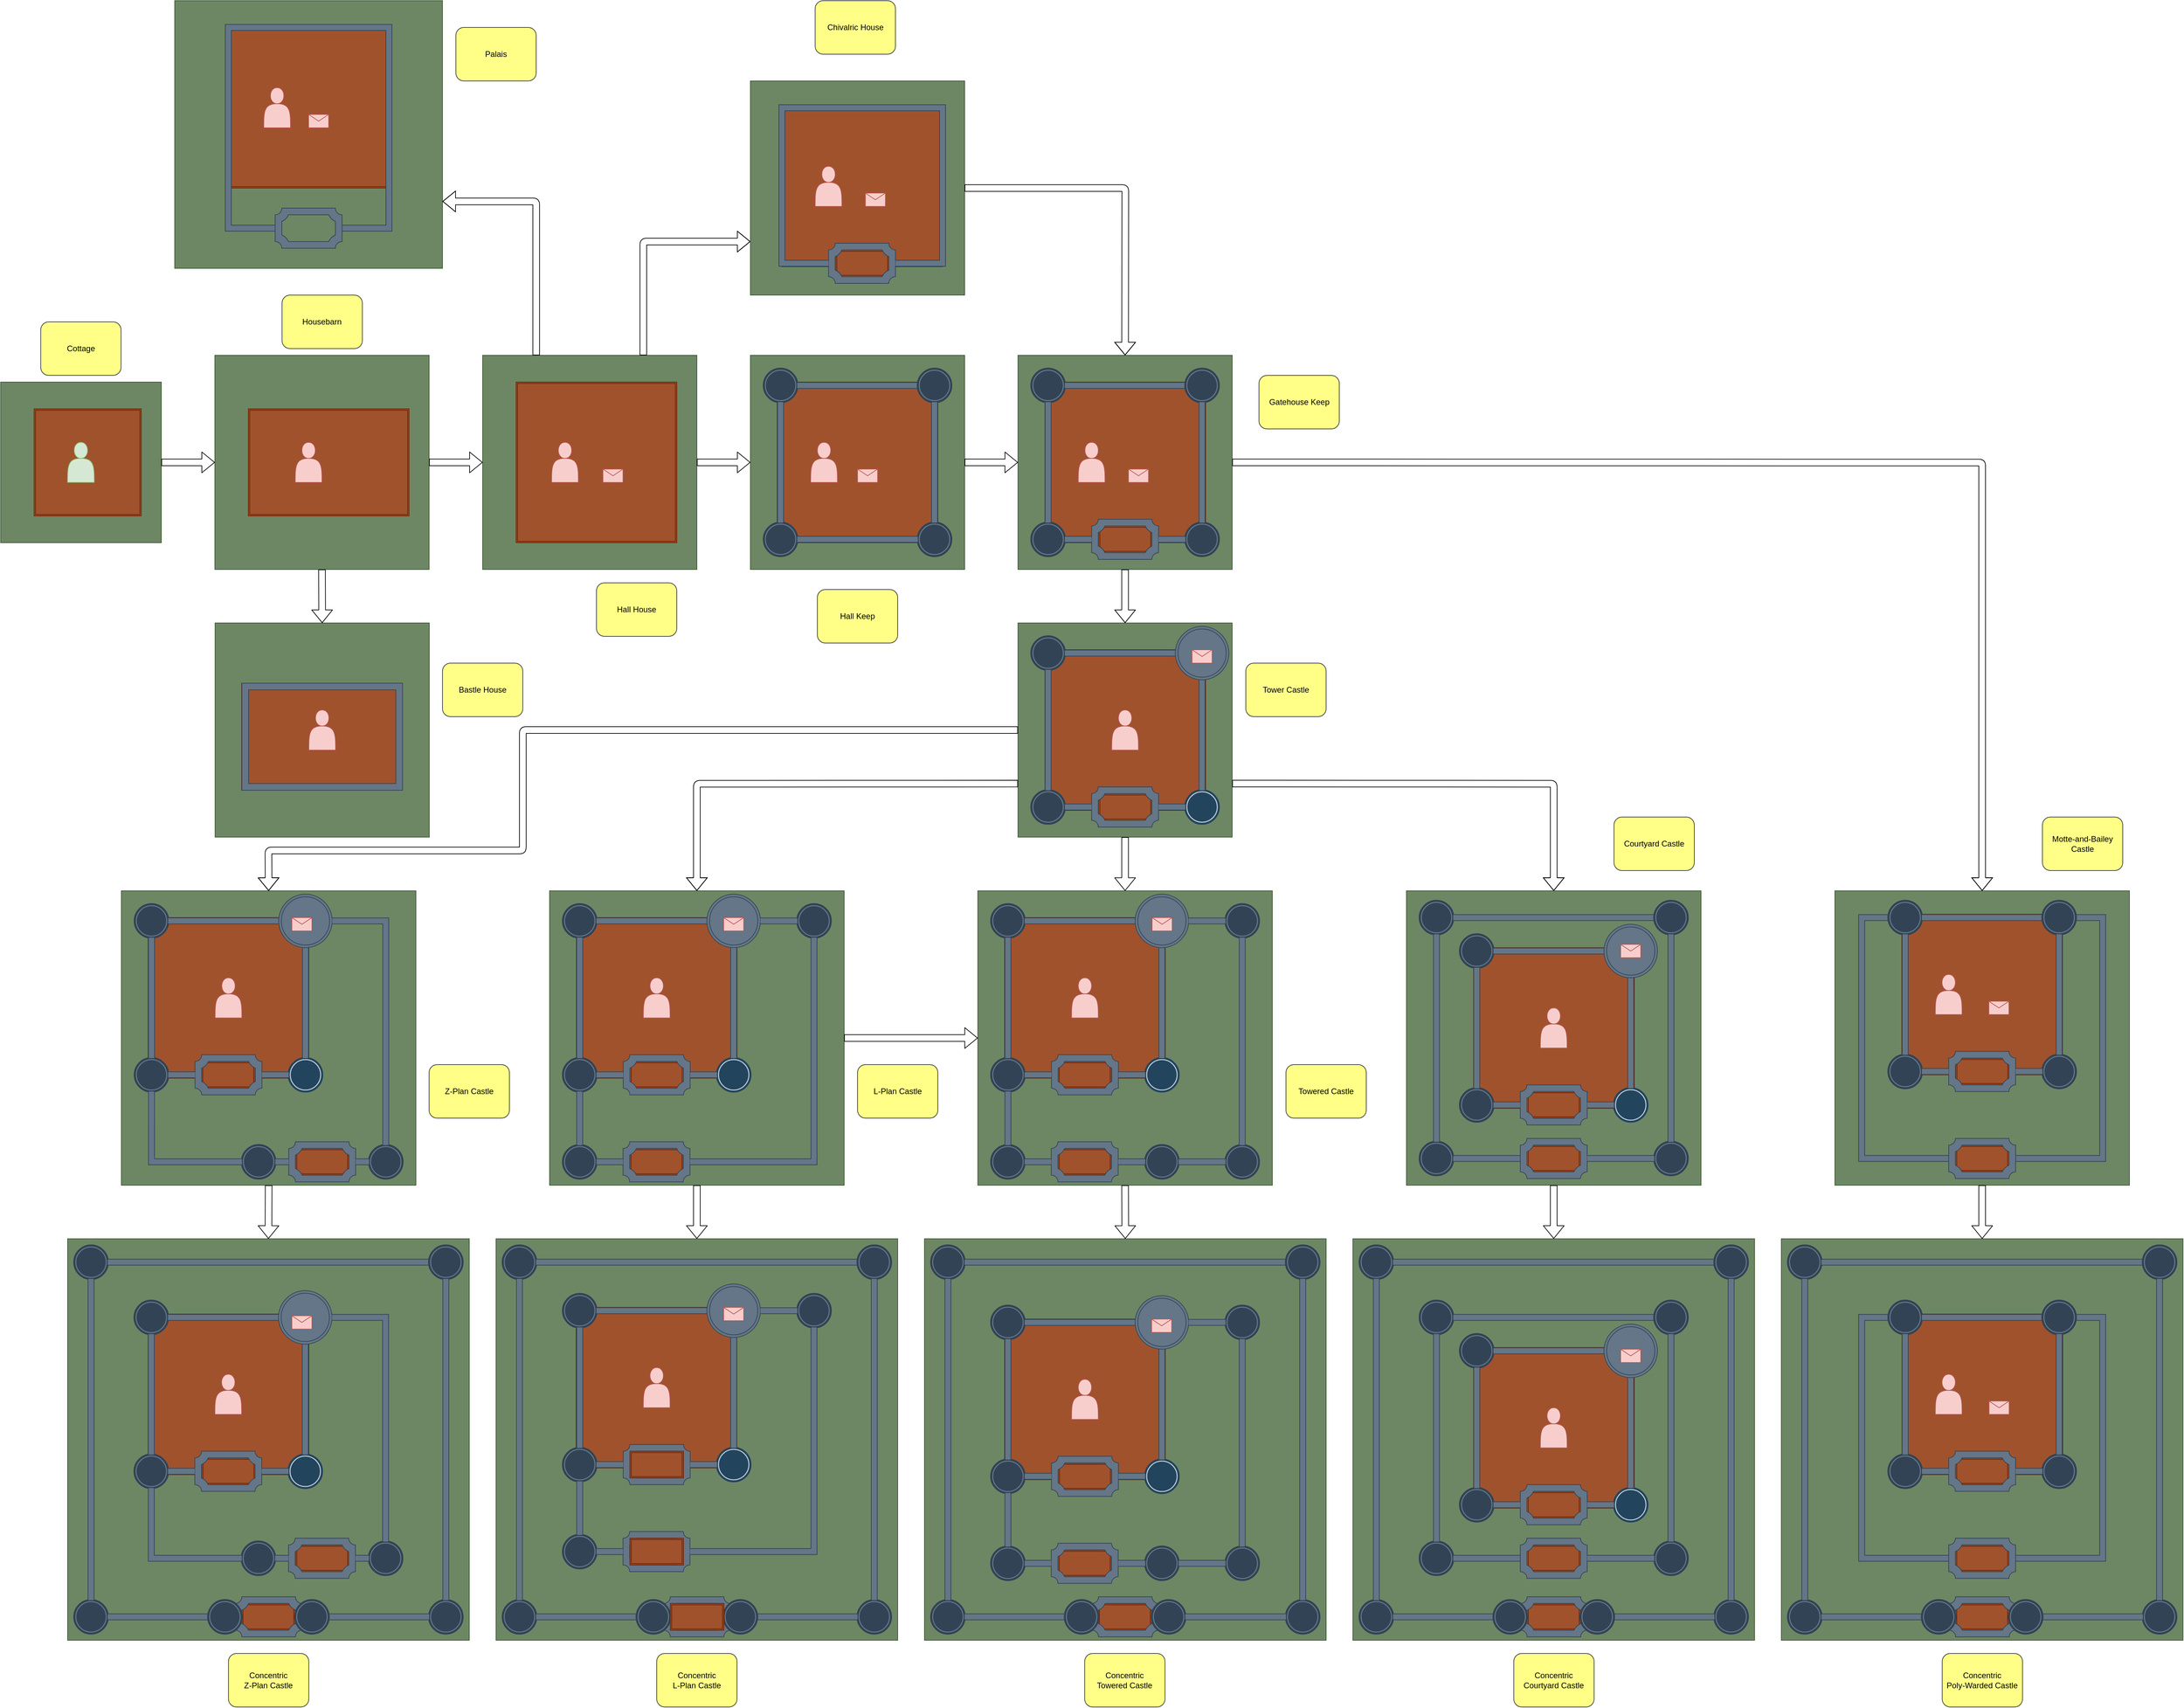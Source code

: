 <mxfile version="12.4.6" type="device" pages="5"><diagram id="wcrQGN8VDMpdjbft_FwB" name="Gentry"><mxGraphModel dx="3327" dy="-174" grid="1" gridSize="10" guides="1" tooltips="1" connect="1" arrows="1" fold="1" page="1" pageScale="1" pageWidth="827" pageHeight="1169" math="0" shadow="0"><root><mxCell id="0"/><mxCell id="1" parent="0"/><mxCell id="0PMVjxcyZCF51lNVFTj9-11" value="" style="rounded=0;whiteSpace=wrap;html=1;fillColor=#6d8764;strokeColor=#3A5431;fontColor=#ffffff;" parent="1" vertex="1"><mxGeometry x="1020" y="3090.28" width="600" height="600" as="geometry"/></mxCell><mxCell id="1A_vDrhn-uzHJ6judtWb-13" value="" style="shape=ext;double=1;rounded=0;whiteSpace=wrap;html=1;fillColor=#a0522d;strokeColor=#6D1F00;fontColor=#ffffff;" parent="1" vertex="1"><mxGeometry x="1280" y="3635.28" width="80" height="40" as="geometry"/></mxCell><mxCell id="1A_vDrhn-uzHJ6judtWb-14" value="" style="shape=ext;double=1;rounded=0;whiteSpace=wrap;html=1;fillColor=#a0522d;strokeColor=#6D1F00;fontColor=#ffffff;" parent="1" vertex="1"><mxGeometry x="1280" y="3547.78" width="80" height="40" as="geometry"/></mxCell><mxCell id="QrbBXqBe9uv8xLOYx1Mn-10" value="" style="shape=ext;double=1;rounded=0;whiteSpace=wrap;html=1;fillColor=#a0522d;strokeColor=#6D1F00;fontColor=#ffffff;" parent="1" vertex="1"><mxGeometry x="1200.31" y="3202.78" width="240" height="240" as="geometry"/></mxCell><mxCell id="1A_vDrhn-uzHJ6judtWb-15" value="" style="shape=ext;double=1;rounded=0;whiteSpace=wrap;html=1;fillColor=#a0522d;strokeColor=#6D1F00;fontColor=#ffffff;" parent="1" vertex="1"><mxGeometry x="1280" y="3417.78" width="80" height="40" as="geometry"/></mxCell><mxCell id="vL0IDju8YH1bXgm4J2go-1" value="" style="rounded=0;whiteSpace=wrap;html=1;fillColor=#6d8764;strokeColor=#3A5431;fontColor=#ffffff;" parent="1" vertex="1"><mxGeometry x="1100" y="2570.28" width="440" height="440" as="geometry"/></mxCell><mxCell id="QrbBXqBe9uv8xLOYx1Mn-11" value="" style="shape=ext;double=1;rounded=0;whiteSpace=wrap;html=1;fillColor=#a0522d;strokeColor=#6D1F00;fontColor=#ffffff;" parent="1" vertex="1"><mxGeometry x="1200" y="2605.28" width="240" height="240" as="geometry"/></mxCell><mxCell id="1A_vDrhn-uzHJ6judtWb-17" value="" style="shape=ext;double=1;rounded=0;whiteSpace=wrap;html=1;fillColor=#a0522d;strokeColor=#6D1F00;fontColor=#ffffff;" parent="1" vertex="1"><mxGeometry x="1280.31" y="2820.28" width="80" height="40" as="geometry"/></mxCell><mxCell id="1A_vDrhn-uzHJ6judtWb-16" value="" style="shape=ext;double=1;rounded=0;whiteSpace=wrap;html=1;fillColor=#a0522d;strokeColor=#6D1F00;fontColor=#ffffff;" parent="1" vertex="1"><mxGeometry x="1280" y="2950.28" width="80" height="40" as="geometry"/></mxCell><mxCell id="PT9PnbAspOYK4qz57cPG-1" value="" style="rounded=0;whiteSpace=wrap;html=1;fillColor=#6d8764;strokeColor=#3A5431;fontColor=#ffffff;" parent="1" vertex="1"><mxGeometry x="380" y="3090.28" width="600" height="600" as="geometry"/></mxCell><mxCell id="QrbBXqBe9uv8xLOYx1Mn-9" value="" style="shape=ext;double=1;rounded=0;whiteSpace=wrap;html=1;fillColor=#a0522d;strokeColor=#6D1F00;fontColor=#ffffff;" parent="1" vertex="1"><mxGeometry x="560.31" y="3252.78" width="240" height="240" as="geometry"/></mxCell><mxCell id="1A_vDrhn-uzHJ6judtWb-10" value="" style="shape=ext;double=1;rounded=0;whiteSpace=wrap;html=1;fillColor=#a0522d;strokeColor=#6D1F00;fontColor=#ffffff;" parent="1" vertex="1"><mxGeometry x="640" y="3635.28" width="80" height="40" as="geometry"/></mxCell><mxCell id="1A_vDrhn-uzHJ6judtWb-11" value="" style="shape=ext;double=1;rounded=0;whiteSpace=wrap;html=1;fillColor=#a0522d;strokeColor=#6D1F00;fontColor=#ffffff;" parent="1" vertex="1"><mxGeometry x="640" y="3547.78" width="80" height="40" as="geometry"/></mxCell><mxCell id="1A_vDrhn-uzHJ6judtWb-12" value="" style="shape=ext;double=1;rounded=0;whiteSpace=wrap;html=1;fillColor=#a0522d;strokeColor=#6D1F00;fontColor=#ffffff;" parent="1" vertex="1"><mxGeometry x="640" y="3467.78" width="80" height="40" as="geometry"/></mxCell><mxCell id="w8VXCHpbQmw6O4IbRFYS-14" value="" style="rounded=0;whiteSpace=wrap;html=1;fillColor=#6d8764;strokeColor=#3A5431;fontColor=#ffffff;" parent="1" vertex="1"><mxGeometry x="460" y="2570.28" width="440" height="440" as="geometry"/></mxCell><mxCell id="QrbBXqBe9uv8xLOYx1Mn-13" value="" style="shape=ext;double=1;rounded=0;whiteSpace=wrap;html=1;fillColor=#a0522d;strokeColor=#6D1F00;fontColor=#ffffff;" parent="1" vertex="1"><mxGeometry x="560.31" y="2655.28" width="240" height="240" as="geometry"/></mxCell><mxCell id="1A_vDrhn-uzHJ6judtWb-18" value="" style="shape=ext;double=1;rounded=0;whiteSpace=wrap;html=1;fillColor=#a0522d;strokeColor=#6D1F00;fontColor=#ffffff;" parent="1" vertex="1"><mxGeometry x="640" y="2870" width="80" height="40" as="geometry"/></mxCell><mxCell id="1A_vDrhn-uzHJ6judtWb-19" value="" style="shape=ext;double=1;rounded=0;whiteSpace=wrap;html=1;fillColor=#a0522d;strokeColor=#6D1F00;fontColor=#ffffff;" parent="1" vertex="1"><mxGeometry x="640" y="2950.28" width="80" height="40" as="geometry"/></mxCell><mxCell id="0PMVjxcyZCF51lNVFTj9-37" value="" style="rounded=0;whiteSpace=wrap;html=1;fillColor=#6d8764;strokeColor=#3A5431;fontColor=#ffffff;" parent="1" vertex="1"><mxGeometry x="-1540" y="3090.28" width="600" height="600" as="geometry"/></mxCell><mxCell id="QrbBXqBe9uv8xLOYx1Mn-6" value="" style="shape=ext;double=1;rounded=0;whiteSpace=wrap;html=1;fillColor=#a0522d;strokeColor=#6D1F00;fontColor=#ffffff;" parent="1" vertex="1"><mxGeometry x="-1419.69" y="3202.78" width="240" height="240" as="geometry"/></mxCell><mxCell id="1A_vDrhn-uzHJ6judtWb-1" value="" style="shape=ext;double=1;rounded=0;whiteSpace=wrap;html=1;fillColor=#a0522d;strokeColor=#6D1F00;fontColor=#ffffff;" parent="1" vertex="1"><mxGeometry x="-1339.69" y="3417.78" width="80" height="40" as="geometry"/></mxCell><mxCell id="1A_vDrhn-uzHJ6judtWb-2" value="" style="shape=ext;double=1;rounded=0;whiteSpace=wrap;html=1;fillColor=#a0522d;strokeColor=#6D1F00;fontColor=#ffffff;" parent="1" vertex="1"><mxGeometry x="-1199.69" y="3547.78" width="80" height="40" as="geometry"/></mxCell><mxCell id="1A_vDrhn-uzHJ6judtWb-3" value="" style="shape=ext;double=1;rounded=0;whiteSpace=wrap;html=1;fillColor=#a0522d;strokeColor=#6D1F00;fontColor=#ffffff;" parent="1" vertex="1"><mxGeometry x="-1280" y="3635.28" width="80" height="40" as="geometry"/></mxCell><mxCell id="cD9sbEXzzmlrOjsWnjb5-25" value="" style="rounded=0;whiteSpace=wrap;html=1;fillColor=#6d8764;strokeColor=#3A5431;fontColor=#ffffff;" parent="1" vertex="1"><mxGeometry x="-1459.69" y="2570.28" width="440" height="440" as="geometry"/></mxCell><mxCell id="QrbBXqBe9uv8xLOYx1Mn-5" value="" style="shape=ext;double=1;rounded=0;whiteSpace=wrap;html=1;fillColor=#a0522d;strokeColor=#6D1F00;fontColor=#ffffff;" parent="1" vertex="1"><mxGeometry x="-1419.69" y="2610.28" width="240" height="240" as="geometry"/></mxCell><mxCell id="1A_vDrhn-uzHJ6judtWb-25" value="" style="shape=ext;double=1;rounded=0;whiteSpace=wrap;html=1;fillColor=#a0522d;strokeColor=#6D1F00;fontColor=#ffffff;" parent="1" vertex="1"><mxGeometry x="-1340" y="2825.28" width="80" height="40" as="geometry"/></mxCell><mxCell id="1A_vDrhn-uzHJ6judtWb-24" value="" style="shape=ext;double=1;rounded=0;whiteSpace=wrap;html=1;fillColor=#a0522d;strokeColor=#6D1F00;fontColor=#ffffff;" parent="1" vertex="1"><mxGeometry x="-1199.69" y="2955.28" width="80" height="40" as="geometry"/></mxCell><mxCell id="cD9sbEXzzmlrOjsWnjb5-1" value="" style="rounded=0;whiteSpace=wrap;html=1;fillColor=#6d8764;strokeColor=#3A5431;fontColor=#ffffff;" parent="1" vertex="1"><mxGeometry x="-820" y="2570.28" width="440" height="440" as="geometry"/></mxCell><mxCell id="QrbBXqBe9uv8xLOYx1Mn-4" value="" style="shape=ext;double=1;rounded=0;whiteSpace=wrap;html=1;fillColor=#a0522d;strokeColor=#6D1F00;fontColor=#ffffff;" parent="1" vertex="1"><mxGeometry x="-780" y="2610.28" width="240" height="240" as="geometry"/></mxCell><mxCell id="1A_vDrhn-uzHJ6judtWb-22" value="" style="shape=ext;double=1;rounded=0;whiteSpace=wrap;html=1;fillColor=#a0522d;strokeColor=#6D1F00;fontColor=#ffffff;" parent="1" vertex="1"><mxGeometry x="-700" y="2825.28" width="80" height="40" as="geometry"/></mxCell><mxCell id="1A_vDrhn-uzHJ6judtWb-23" value="" style="shape=ext;double=1;rounded=0;whiteSpace=wrap;html=1;fillColor=#a0522d;strokeColor=#6D1F00;fontColor=#ffffff;" parent="1" vertex="1"><mxGeometry x="-700.31" y="2955.28" width="80" height="40" as="geometry"/></mxCell><mxCell id="vL0IDju8YH1bXgm4J2go-38" value="" style="rounded=0;whiteSpace=wrap;html=1;fillColor=#6d8764;strokeColor=#3A5431;fontColor=#ffffff;" parent="1" vertex="1"><mxGeometry x="-260" y="3090.28" width="600" height="600" as="geometry"/></mxCell><mxCell id="1A_vDrhn-uzHJ6judtWb-7" value="" style="shape=ext;double=1;rounded=0;whiteSpace=wrap;html=1;fillColor=#a0522d;strokeColor=#6D1F00;fontColor=#ffffff;" parent="1" vertex="1"><mxGeometry x="-0.67" y="3635.28" width="80" height="40" as="geometry"/></mxCell><mxCell id="1A_vDrhn-uzHJ6judtWb-8" value="" style="shape=ext;double=1;rounded=0;whiteSpace=wrap;html=1;fillColor=#a0522d;strokeColor=#6D1F00;fontColor=#ffffff;" parent="1" vertex="1"><mxGeometry x="-60.62" y="3555.28" width="80" height="40" as="geometry"/></mxCell><mxCell id="QrbBXqBe9uv8xLOYx1Mn-8" value="" style="shape=ext;double=1;rounded=0;whiteSpace=wrap;html=1;fillColor=#a0522d;strokeColor=#6D1F00;fontColor=#ffffff;" parent="1" vertex="1"><mxGeometry x="-140.31" y="3210.28" width="240" height="240" as="geometry"/></mxCell><mxCell id="1A_vDrhn-uzHJ6judtWb-9" value="" style="shape=ext;double=1;rounded=0;whiteSpace=wrap;html=1;fillColor=#a0522d;strokeColor=#6D1F00;fontColor=#ffffff;" parent="1" vertex="1"><mxGeometry x="-60.31" y="3425.28" width="80" height="40" as="geometry"/></mxCell><mxCell id="7WS-rj6Gd1X4THC_PxyY-1" value="" style="rounded=0;whiteSpace=wrap;html=1;fillColor=#6d8764;strokeColor=#3A5431;fontColor=#ffffff;" parent="1" vertex="1"><mxGeometry x="-180.31" y="2570.28" width="440" height="440" as="geometry"/></mxCell><mxCell id="1A_vDrhn-uzHJ6judtWb-21" value="" style="shape=ext;double=1;rounded=0;whiteSpace=wrap;html=1;fillColor=#a0522d;strokeColor=#6D1F00;fontColor=#ffffff;" parent="1" vertex="1"><mxGeometry x="-60.62" y="2955.28" width="80" height="40" as="geometry"/></mxCell><mxCell id="QrbBXqBe9uv8xLOYx1Mn-12" value="" style="shape=ext;double=1;rounded=0;whiteSpace=wrap;html=1;fillColor=#a0522d;strokeColor=#6D1F00;fontColor=#ffffff;" parent="1" vertex="1"><mxGeometry x="-140.31" y="2610.28" width="240" height="240" as="geometry"/></mxCell><mxCell id="1A_vDrhn-uzHJ6judtWb-20" value="" style="shape=ext;double=1;rounded=0;whiteSpace=wrap;html=1;fillColor=#a0522d;strokeColor=#6D1F00;fontColor=#ffffff;" parent="1" vertex="1"><mxGeometry x="-60.62" y="2825.28" width="80" height="40" as="geometry"/></mxCell><mxCell id="tycGhqXoCWfrNsV2pqyE-1" value="" style="rounded=0;whiteSpace=wrap;html=1;fillColor=#6d8764;strokeColor=#3A5431;fontColor=#ffffff;" parent="1" vertex="1"><mxGeometry x="-120.31" y="2170" width="320" height="320" as="geometry"/></mxCell><mxCell id="QrbBXqBe9uv8xLOYx1Mn-3" value="" style="shape=ext;double=1;rounded=0;whiteSpace=wrap;html=1;fillColor=#a0522d;strokeColor=#6D1F00;fontColor=#ffffff;" parent="1" vertex="1"><mxGeometry x="-80" y="2210" width="240" height="240" as="geometry"/></mxCell><mxCell id="1A_vDrhn-uzHJ6judtWb-27" value="" style="shape=ext;double=1;rounded=0;whiteSpace=wrap;html=1;fillColor=#a0522d;strokeColor=#6D1F00;fontColor=#ffffff;" parent="1" vertex="1"><mxGeometry y="2425" width="80" height="40" as="geometry"/></mxCell><mxCell id="xtetp1_NhYNEZ1pA4vE1-43" value="" style="rounded=0;whiteSpace=wrap;html=1;fillColor=#6d8764;strokeColor=#3A5431;fontColor=#ffffff;" parent="1" vertex="1"><mxGeometry x="-120.31" y="1770" width="320" height="320" as="geometry"/></mxCell><mxCell id="QrbBXqBe9uv8xLOYx1Mn-2" value="" style="shape=ext;double=1;rounded=0;whiteSpace=wrap;html=1;fillColor=#a0522d;strokeColor=#6D1F00;fontColor=#ffffff;" parent="1" vertex="1"><mxGeometry x="-80" y="1810" width="240" height="240" as="geometry"/></mxCell><mxCell id="1A_vDrhn-uzHJ6judtWb-26" value="" style="shape=ext;double=1;rounded=0;whiteSpace=wrap;html=1;fillColor=#a0522d;strokeColor=#6D1F00;fontColor=#ffffff;" parent="1" vertex="1"><mxGeometry y="2025" width="80" height="40" as="geometry"/></mxCell><mxCell id="CbkPTvBOzM02vXzVaB7A-6" value="" style="rounded=0;whiteSpace=wrap;html=1;fillColor=#6d8764;strokeColor=#3A5431;fontColor=#ffffff;" parent="1" vertex="1"><mxGeometry x="-1319.69" y="2170" width="320" height="320" as="geometry"/></mxCell><mxCell id="QrbBXqBe9uv8xLOYx1Mn-14" value="" style="shape=ext;double=1;rounded=0;whiteSpace=wrap;html=1;fillColor=#a0522d;strokeColor=#6D1F00;fontColor=#ffffff;" parent="1" vertex="1"><mxGeometry x="-1280" y="2260" width="240" height="160" as="geometry"/></mxCell><mxCell id="0PMVjxcyZCF51lNVFTj9-24" value="" style="rounded=0;whiteSpace=wrap;html=1;fillColor=#6d8764;strokeColor=#3A5431;fontColor=#ffffff;" parent="1" vertex="1"><mxGeometry x="-900" y="3090.28" width="600" height="600" as="geometry"/></mxCell><mxCell id="QrbBXqBe9uv8xLOYx1Mn-7" value="" style="shape=ext;double=1;rounded=0;whiteSpace=wrap;html=1;fillColor=#a0522d;strokeColor=#6D1F00;fontColor=#ffffff;" parent="1" vertex="1"><mxGeometry x="-780.31" y="3192.78" width="240" height="240" as="geometry"/></mxCell><mxCell id="xtetp1_NhYNEZ1pA4vE1-20" value="" style="rounded=0;whiteSpace=wrap;html=1;fillColor=#6d8764;strokeColor=#3A5431;fontColor=#ffffff;" parent="1" vertex="1"><mxGeometry x="-520" y="1770" width="320" height="320" as="geometry"/></mxCell><mxCell id="QrbBXqBe9uv8xLOYx1Mn-1" value="" style="shape=ext;double=1;rounded=0;whiteSpace=wrap;html=1;fillColor=#a0522d;strokeColor=#6D1F00;fontColor=#ffffff;" parent="1" vertex="1"><mxGeometry x="-480" y="1810" width="240" height="240" as="geometry"/></mxCell><mxCell id="7tmfGQitzYPWLFAl3nZF-16" value="" style="rounded=0;whiteSpace=wrap;html=1;fillColor=#6d8764;strokeColor=#3A5431;fontColor=#ffffff;" parent="1" vertex="1"><mxGeometry x="-920" y="1770" width="320" height="320" as="geometry"/></mxCell><mxCell id="7up1mxNsX2eKiwMuIJaA-1" value="" style="shape=ext;double=1;rounded=0;whiteSpace=wrap;html=1;fillColor=#a0522d;strokeColor=#6D1F00;fontColor=#ffffff;" parent="1" vertex="1"><mxGeometry x="-870" y="1810" width="240" height="240" as="geometry"/></mxCell><mxCell id="CbkPTvBOzM02vXzVaB7A-12" value="" style="rounded=0;whiteSpace=wrap;html=1;fillColor=#6d8764;strokeColor=#3A5431;fontColor=#ffffff;" parent="1" vertex="1"><mxGeometry x="-1640" y="1810" width="240" height="240" as="geometry"/></mxCell><mxCell id="7up1mxNsX2eKiwMuIJaA-2" value="" style="shape=ext;double=1;rounded=0;whiteSpace=wrap;html=1;fillColor=#a0522d;strokeColor=#6D1F00;fontColor=#ffffff;" parent="1" vertex="1"><mxGeometry x="-1590" y="1850" width="160" height="160" as="geometry"/></mxCell><mxCell id="xtetp1_NhYNEZ1pA4vE1-21" value="" style="shape=actor;whiteSpace=wrap;html=1;fillColor=#f8cecc;strokeColor=#b85450;" parent="1" vertex="1"><mxGeometry x="-430" y="1900" width="40" height="60" as="geometry"/></mxCell><mxCell id="xtetp1_NhYNEZ1pA4vE1-23" value="" style="shape=mxgraph.bpmn.shape;html=1;verticalLabelPosition=bottom;labelBackgroundColor=#ffffff;verticalAlign=top;align=center;perimeter=ellipsePerimeter;outlineConnect=0;outline=end;symbol=terminate;fillColor=#647687;strokeColor=#314354;fontColor=#ffffff;" parent="1" vertex="1"><mxGeometry x="-500" y="1790" width="50" height="50" as="geometry"/></mxCell><mxCell id="xtetp1_NhYNEZ1pA4vE1-24" value="" style="shape=filledEdge;rounded=0;fixDash=1;endArrow=none;strokeWidth=10;fillColor=#647687;edgeStyle=orthogonalEdgeStyle;strokeColor=#314354;entryX=1;entryY=0.5;entryDx=0;entryDy=0;exitX=0;exitY=0.5;exitDx=0;exitDy=0;" parent="1" source="xtetp1_NhYNEZ1pA4vE1-25" target="xtetp1_NhYNEZ1pA4vE1-23" edge="1"><mxGeometry width="60" height="40" relative="1" as="geometry"><mxPoint x="10.0" y="2070" as="sourcePoint"/><mxPoint x="10.0" y="1960" as="targetPoint"/></mxGeometry></mxCell><mxCell id="xtetp1_NhYNEZ1pA4vE1-25" value="" style="shape=mxgraph.bpmn.shape;html=1;verticalLabelPosition=bottom;labelBackgroundColor=#ffffff;verticalAlign=top;align=center;perimeter=ellipsePerimeter;outlineConnect=0;outline=end;symbol=terminate;fillColor=#647687;strokeColor=#314354;fontColor=#ffffff;" parent="1" vertex="1"><mxGeometry x="-270" y="1790" width="50" height="50" as="geometry"/></mxCell><mxCell id="xtetp1_NhYNEZ1pA4vE1-26" value="" style="shape=mxgraph.bpmn.shape;html=1;verticalLabelPosition=bottom;labelBackgroundColor=#ffffff;verticalAlign=top;align=center;perimeter=ellipsePerimeter;outlineConnect=0;outline=end;symbol=terminate;fillColor=#647687;strokeColor=#314354;fontColor=#ffffff;" parent="1" vertex="1"><mxGeometry x="-500" y="2020" width="50" height="50" as="geometry"/></mxCell><mxCell id="xtetp1_NhYNEZ1pA4vE1-27" value="" style="shape=mxgraph.bpmn.shape;html=1;verticalLabelPosition=bottom;labelBackgroundColor=#ffffff;verticalAlign=top;align=center;perimeter=ellipsePerimeter;outlineConnect=0;outline=end;symbol=terminate;fillColor=#647687;strokeColor=#314354;fontColor=#ffffff;" parent="1" vertex="1"><mxGeometry x="-270" y="2020" width="50" height="50" as="geometry"/></mxCell><mxCell id="xtetp1_NhYNEZ1pA4vE1-28" value="" style="shape=filledEdge;rounded=0;fixDash=1;endArrow=none;strokeWidth=10;fillColor=#647687;edgeStyle=orthogonalEdgeStyle;strokeColor=#314354;entryX=0;entryY=0.5;entryDx=0;entryDy=0;exitX=1;exitY=0.5;exitDx=0;exitDy=0;" parent="1" source="xtetp1_NhYNEZ1pA4vE1-26" target="xtetp1_NhYNEZ1pA4vE1-27" edge="1"><mxGeometry width="60" height="40" relative="1" as="geometry"><mxPoint x="-380" y="2310" as="sourcePoint"/><mxPoint x="-380" y="2200" as="targetPoint"/></mxGeometry></mxCell><mxCell id="xtetp1_NhYNEZ1pA4vE1-29" value="" style="shape=filledEdge;rounded=0;fixDash=1;endArrow=none;strokeWidth=10;fillColor=#647687;edgeStyle=orthogonalEdgeStyle;strokeColor=#314354;entryX=0.5;entryY=1;entryDx=0;entryDy=0;exitX=0.5;exitY=0;exitDx=0;exitDy=0;" parent="1" source="xtetp1_NhYNEZ1pA4vE1-27" target="xtetp1_NhYNEZ1pA4vE1-25" edge="1"><mxGeometry width="60" height="40" relative="1" as="geometry"><mxPoint x="-140" y="2060" as="sourcePoint"/><mxPoint x="-140" y="1890" as="targetPoint"/></mxGeometry></mxCell><mxCell id="xtetp1_NhYNEZ1pA4vE1-30" value="" style="shape=filledEdge;rounded=0;fixDash=1;endArrow=none;strokeWidth=10;fillColor=#647687;edgeStyle=orthogonalEdgeStyle;strokeColor=#314354;entryX=0.5;entryY=1;entryDx=0;entryDy=0;exitX=0.5;exitY=0;exitDx=0;exitDy=0;" parent="1" source="xtetp1_NhYNEZ1pA4vE1-26" target="xtetp1_NhYNEZ1pA4vE1-23" edge="1"><mxGeometry width="60" height="40" relative="1" as="geometry"><mxPoint x="-290" y="2290" as="sourcePoint"/><mxPoint x="-290" y="2180" as="targetPoint"/></mxGeometry></mxCell><mxCell id="xtetp1_NhYNEZ1pA4vE1-44" value="" style="shape=actor;whiteSpace=wrap;html=1;fillColor=#f8cecc;strokeColor=#b85450;" parent="1" vertex="1"><mxGeometry x="-30.31" y="1900" width="40" height="60" as="geometry"/></mxCell><mxCell id="xtetp1_NhYNEZ1pA4vE1-46" value="" style="shape=mxgraph.bpmn.shape;html=1;verticalLabelPosition=bottom;labelBackgroundColor=#ffffff;verticalAlign=top;align=center;perimeter=ellipsePerimeter;outlineConnect=0;outline=end;symbol=terminate;fillColor=#647687;strokeColor=#314354;fontColor=#ffffff;" parent="1" vertex="1"><mxGeometry x="-100.31" y="1790" width="50" height="50" as="geometry"/></mxCell><mxCell id="xtetp1_NhYNEZ1pA4vE1-47" value="" style="shape=filledEdge;rounded=0;fixDash=1;endArrow=none;strokeWidth=10;fillColor=#647687;edgeStyle=orthogonalEdgeStyle;strokeColor=#314354;entryX=1;entryY=0.5;entryDx=0;entryDy=0;exitX=0;exitY=0.5;exitDx=0;exitDy=0;" parent="1" source="xtetp1_NhYNEZ1pA4vE1-48" target="xtetp1_NhYNEZ1pA4vE1-46" edge="1"><mxGeometry width="60" height="40" relative="1" as="geometry"><mxPoint x="409.69" y="2070" as="sourcePoint"/><mxPoint x="409.69" y="1960" as="targetPoint"/></mxGeometry></mxCell><mxCell id="xtetp1_NhYNEZ1pA4vE1-48" value="" style="shape=mxgraph.bpmn.shape;html=1;verticalLabelPosition=bottom;labelBackgroundColor=#ffffff;verticalAlign=top;align=center;perimeter=ellipsePerimeter;outlineConnect=0;outline=end;symbol=terminate;fillColor=#647687;strokeColor=#314354;fontColor=#ffffff;" parent="1" vertex="1"><mxGeometry x="129.69" y="1790" width="50" height="50" as="geometry"/></mxCell><mxCell id="xtetp1_NhYNEZ1pA4vE1-49" value="" style="shape=mxgraph.bpmn.shape;html=1;verticalLabelPosition=bottom;labelBackgroundColor=#ffffff;verticalAlign=top;align=center;perimeter=ellipsePerimeter;outlineConnect=0;outline=end;symbol=terminate;fillColor=#647687;strokeColor=#314354;fontColor=#ffffff;" parent="1" vertex="1"><mxGeometry x="-100.31" y="2020" width="50" height="50" as="geometry"/></mxCell><mxCell id="xtetp1_NhYNEZ1pA4vE1-50" value="" style="shape=mxgraph.bpmn.shape;html=1;verticalLabelPosition=bottom;labelBackgroundColor=#ffffff;verticalAlign=top;align=center;perimeter=ellipsePerimeter;outlineConnect=0;outline=end;symbol=terminate;fillColor=#647687;strokeColor=#314354;fontColor=#ffffff;" parent="1" vertex="1"><mxGeometry x="129.69" y="2020" width="50" height="50" as="geometry"/></mxCell><mxCell id="xtetp1_NhYNEZ1pA4vE1-52" value="" style="shape=filledEdge;rounded=0;fixDash=1;endArrow=none;strokeWidth=10;fillColor=#647687;edgeStyle=orthogonalEdgeStyle;strokeColor=#314354;entryX=0.5;entryY=1;entryDx=0;entryDy=0;exitX=0.5;exitY=0;exitDx=0;exitDy=0;" parent="1" source="xtetp1_NhYNEZ1pA4vE1-50" target="xtetp1_NhYNEZ1pA4vE1-48" edge="1"><mxGeometry width="60" height="40" relative="1" as="geometry"><mxPoint x="259.69" y="2060" as="sourcePoint"/><mxPoint x="259.69" y="1890" as="targetPoint"/></mxGeometry></mxCell><mxCell id="xtetp1_NhYNEZ1pA4vE1-53" value="" style="shape=filledEdge;rounded=0;fixDash=1;endArrow=none;strokeWidth=10;fillColor=#647687;edgeStyle=orthogonalEdgeStyle;strokeColor=#314354;entryX=0.5;entryY=1;entryDx=0;entryDy=0;exitX=0.5;exitY=0;exitDx=0;exitDy=0;" parent="1" source="xtetp1_NhYNEZ1pA4vE1-49" target="xtetp1_NhYNEZ1pA4vE1-46" edge="1"><mxGeometry width="60" height="40" relative="1" as="geometry"><mxPoint x="109.69" y="2290" as="sourcePoint"/><mxPoint x="109.69" y="2180" as="targetPoint"/></mxGeometry></mxCell><mxCell id="xtetp1_NhYNEZ1pA4vE1-54" value="" style="verticalLabelPosition=bottom;verticalAlign=top;html=1;shape=mxgraph.basic.plaque_frame;dx=10;fillColor=#647687;strokeColor=#314354;fontColor=#ffffff;shadow=0;" parent="1" vertex="1"><mxGeometry x="-10.31" y="2015" width="100" height="60" as="geometry"/></mxCell><mxCell id="xtetp1_NhYNEZ1pA4vE1-55" value="" style="shape=filledEdge;rounded=0;fixDash=1;endArrow=none;strokeWidth=10;fillColor=#647687;edgeStyle=orthogonalEdgeStyle;strokeColor=#314354;entryX=1;entryY=0.5;entryDx=0;entryDy=0;entryPerimeter=0;exitX=0;exitY=0.5;exitDx=0;exitDy=0;" parent="1" source="xtetp1_NhYNEZ1pA4vE1-50" target="xtetp1_NhYNEZ1pA4vE1-54" edge="1"><mxGeometry width="60" height="40" relative="1" as="geometry"><mxPoint x="119.69" y="2045" as="sourcePoint"/><mxPoint x="169.69" y="2040" as="targetPoint"/></mxGeometry></mxCell><mxCell id="xdxz426aFVrFS0k7BGIy-1" value="" style="shape=filledEdge;rounded=0;fixDash=1;endArrow=none;strokeWidth=10;fillColor=#647687;edgeStyle=orthogonalEdgeStyle;strokeColor=#314354;exitX=0;exitY=0.5;exitDx=0;exitDy=0;exitPerimeter=0;entryX=1;entryY=0.5;entryDx=0;entryDy=0;" parent="1" source="xtetp1_NhYNEZ1pA4vE1-54" target="xtetp1_NhYNEZ1pA4vE1-49" edge="1"><mxGeometry width="60" height="40" relative="1" as="geometry"><mxPoint x="-0.31" y="2140" as="sourcePoint"/><mxPoint x="-70.31" y="2140" as="targetPoint"/></mxGeometry></mxCell><mxCell id="tycGhqXoCWfrNsV2pqyE-2" value="" style="shape=actor;whiteSpace=wrap;html=1;fillColor=#f8cecc;strokeColor=#b85450;" parent="1" vertex="1"><mxGeometry x="19.69" y="2300" width="40" height="60" as="geometry"/></mxCell><mxCell id="tycGhqXoCWfrNsV2pqyE-4" value="" style="shape=mxgraph.bpmn.shape;html=1;verticalLabelPosition=bottom;labelBackgroundColor=#ffffff;verticalAlign=top;align=center;perimeter=ellipsePerimeter;outlineConnect=0;outline=end;symbol=terminate;fillColor=#647687;strokeColor=#314354;fontColor=#ffffff;" parent="1" vertex="1"><mxGeometry x="-100.31" y="2190" width="50" height="50" as="geometry"/></mxCell><mxCell id="tycGhqXoCWfrNsV2pqyE-5" value="" style="shape=filledEdge;rounded=0;fixDash=1;endArrow=none;strokeWidth=10;fillColor=#647687;edgeStyle=orthogonalEdgeStyle;strokeColor=#314354;entryX=1;entryY=0.5;entryDx=0;entryDy=0;exitX=0;exitY=0.5;exitDx=0;exitDy=0;" parent="1" source="N3TKutcvpmmU9a_JewTB-1" target="tycGhqXoCWfrNsV2pqyE-4" edge="1"><mxGeometry width="60" height="40" relative="1" as="geometry"><mxPoint x="69.69" y="2215" as="sourcePoint"/><mxPoint x="409.69" y="2360" as="targetPoint"/></mxGeometry></mxCell><mxCell id="tycGhqXoCWfrNsV2pqyE-7" value="" style="shape=mxgraph.bpmn.shape;html=1;verticalLabelPosition=bottom;labelBackgroundColor=#ffffff;verticalAlign=top;align=center;perimeter=ellipsePerimeter;outlineConnect=0;outline=end;symbol=terminate;fillColor=#647687;strokeColor=#314354;fontColor=#ffffff;" parent="1" vertex="1"><mxGeometry x="-100.31" y="2420" width="50" height="50" as="geometry"/></mxCell><mxCell id="tycGhqXoCWfrNsV2pqyE-8" value="" style="shape=mxgraph.bpmn.shape;html=1;verticalLabelPosition=bottom;labelBackgroundColor=#ffffff;verticalAlign=top;align=center;perimeter=ellipsePerimeter;outlineConnect=0;outline=end;symbol=terminate;fillColor=#bac8d3;strokeColor=#23445d;" parent="1" vertex="1"><mxGeometry x="129.69" y="2420" width="50" height="50" as="geometry"/></mxCell><mxCell id="tycGhqXoCWfrNsV2pqyE-9" value="" style="shape=filledEdge;rounded=0;fixDash=1;endArrow=none;strokeWidth=10;fillColor=#647687;edgeStyle=orthogonalEdgeStyle;strokeColor=#314354;exitX=0.5;exitY=0;exitDx=0;exitDy=0;entryX=0.5;entryY=1;entryDx=0;entryDy=0;" parent="1" source="tycGhqXoCWfrNsV2pqyE-8" target="N3TKutcvpmmU9a_JewTB-1" edge="1"><mxGeometry width="60" height="40" relative="1" as="geometry"><mxPoint x="259.69" y="2460" as="sourcePoint"/><mxPoint x="154.69" y="2280" as="targetPoint"/></mxGeometry></mxCell><mxCell id="tycGhqXoCWfrNsV2pqyE-10" value="" style="shape=filledEdge;rounded=0;fixDash=1;endArrow=none;strokeWidth=10;fillColor=#647687;edgeStyle=orthogonalEdgeStyle;strokeColor=#314354;entryX=0.5;entryY=1;entryDx=0;entryDy=0;exitX=0.5;exitY=0;exitDx=0;exitDy=0;" parent="1" source="tycGhqXoCWfrNsV2pqyE-7" target="tycGhqXoCWfrNsV2pqyE-4" edge="1"><mxGeometry width="60" height="40" relative="1" as="geometry"><mxPoint x="109.69" y="2690.0" as="sourcePoint"/><mxPoint x="109.69" y="2580" as="targetPoint"/></mxGeometry></mxCell><mxCell id="tycGhqXoCWfrNsV2pqyE-11" value="" style="verticalLabelPosition=bottom;verticalAlign=top;html=1;shape=mxgraph.basic.plaque_frame;dx=10;fillColor=#647687;strokeColor=#314354;fontColor=#ffffff;shadow=0;" parent="1" vertex="1"><mxGeometry x="-10.31" y="2415" width="100" height="60" as="geometry"/></mxCell><mxCell id="tycGhqXoCWfrNsV2pqyE-12" value="" style="shape=filledEdge;rounded=0;fixDash=1;endArrow=none;strokeWidth=10;fillColor=#647687;edgeStyle=orthogonalEdgeStyle;strokeColor=#314354;entryX=1;entryY=0.5;entryDx=0;entryDy=0;entryPerimeter=0;exitX=0;exitY=0.5;exitDx=0;exitDy=0;" parent="1" source="tycGhqXoCWfrNsV2pqyE-8" target="tycGhqXoCWfrNsV2pqyE-11" edge="1"><mxGeometry width="60" height="40" relative="1" as="geometry"><mxPoint x="119.69" y="2445" as="sourcePoint"/><mxPoint x="169.69" y="2440" as="targetPoint"/></mxGeometry></mxCell><mxCell id="tycGhqXoCWfrNsV2pqyE-13" value="" style="shape=filledEdge;rounded=0;fixDash=1;endArrow=none;strokeWidth=10;fillColor=#647687;edgeStyle=orthogonalEdgeStyle;strokeColor=#314354;exitX=0;exitY=0.5;exitDx=0;exitDy=0;exitPerimeter=0;entryX=1;entryY=0.5;entryDx=0;entryDy=0;" parent="1" source="tycGhqXoCWfrNsV2pqyE-11" target="tycGhqXoCWfrNsV2pqyE-7" edge="1"><mxGeometry width="60" height="40" relative="1" as="geometry"><mxPoint x="-0.31" y="2540" as="sourcePoint"/><mxPoint x="-70.31" y="2540" as="targetPoint"/></mxGeometry></mxCell><mxCell id="N3TKutcvpmmU9a_JewTB-1" value="" style="ellipse;shape=doubleEllipse;whiteSpace=wrap;html=1;aspect=fixed;fillColor=#647687;strokeColor=#314354;fontColor=#ffffff;" parent="1" vertex="1"><mxGeometry x="114.69" y="2175" width="80" height="80" as="geometry"/></mxCell><mxCell id="N3TKutcvpmmU9a_JewTB-2" value="" style="shape=flexArrow;endArrow=classic;html=1;exitX=0.5;exitY=1;exitDx=0;exitDy=0;" parent="1" source="xtetp1_NhYNEZ1pA4vE1-43" target="tycGhqXoCWfrNsV2pqyE-1" edge="1"><mxGeometry width="50" height="50" relative="1" as="geometry"><mxPoint x="349.69" y="2190" as="sourcePoint"/><mxPoint x="349.69" y="2270" as="targetPoint"/></mxGeometry></mxCell><mxCell id="7WS-rj6Gd1X4THC_PxyY-2" value="" style="shape=actor;whiteSpace=wrap;html=1;fillColor=#f8cecc;strokeColor=#b85450;" parent="1" vertex="1"><mxGeometry x="-40.31" y="2700.28" width="40" height="60" as="geometry"/></mxCell><mxCell id="7WS-rj6Gd1X4THC_PxyY-3" value="" style="shape=mxgraph.bpmn.shape;html=1;verticalLabelPosition=bottom;labelBackgroundColor=#ffffff;verticalAlign=top;align=center;perimeter=ellipsePerimeter;outlineConnect=0;outline=end;symbol=terminate;fillColor=#647687;strokeColor=#314354;fontColor=#ffffff;" parent="1" vertex="1"><mxGeometry x="-160.31" y="2590.28" width="50" height="50" as="geometry"/></mxCell><mxCell id="7WS-rj6Gd1X4THC_PxyY-4" value="" style="shape=filledEdge;rounded=0;fixDash=1;endArrow=none;strokeWidth=10;fillColor=#647687;edgeStyle=orthogonalEdgeStyle;strokeColor=#314354;entryX=1;entryY=0.5;entryDx=0;entryDy=0;exitX=0;exitY=0.5;exitDx=0;exitDy=0;" parent="1" source="7WS-rj6Gd1X4THC_PxyY-12" target="7WS-rj6Gd1X4THC_PxyY-3" edge="1"><mxGeometry width="60" height="40" relative="1" as="geometry"><mxPoint x="9.69" y="2615.28" as="sourcePoint"/><mxPoint x="349.69" y="2760.28" as="targetPoint"/></mxGeometry></mxCell><mxCell id="7WS-rj6Gd1X4THC_PxyY-5" value="" style="shape=mxgraph.bpmn.shape;html=1;verticalLabelPosition=bottom;labelBackgroundColor=#ffffff;verticalAlign=top;align=center;perimeter=ellipsePerimeter;outlineConnect=0;outline=end;symbol=terminate;fillColor=#647687;strokeColor=#314354;fontColor=#ffffff;" parent="1" vertex="1"><mxGeometry x="-160.31" y="2820.28" width="50" height="50" as="geometry"/></mxCell><mxCell id="7WS-rj6Gd1X4THC_PxyY-6" value="" style="shape=mxgraph.bpmn.shape;html=1;verticalLabelPosition=bottom;labelBackgroundColor=#ffffff;verticalAlign=top;align=center;perimeter=ellipsePerimeter;outlineConnect=0;outline=end;symbol=terminate;fillColor=#bac8d3;strokeColor=#23445d;" parent="1" vertex="1"><mxGeometry x="69.69" y="2820.28" width="50" height="50" as="geometry"/></mxCell><mxCell id="7WS-rj6Gd1X4THC_PxyY-7" value="" style="shape=filledEdge;rounded=0;fixDash=1;endArrow=none;strokeWidth=10;fillColor=#647687;edgeStyle=orthogonalEdgeStyle;strokeColor=#314354;exitX=0.5;exitY=0;exitDx=0;exitDy=0;entryX=0.5;entryY=1;entryDx=0;entryDy=0;" parent="1" source="7WS-rj6Gd1X4THC_PxyY-6" target="7WS-rj6Gd1X4THC_PxyY-12" edge="1"><mxGeometry width="60" height="40" relative="1" as="geometry"><mxPoint x="199.69" y="2860.28" as="sourcePoint"/><mxPoint x="94.69" y="2680.28" as="targetPoint"/></mxGeometry></mxCell><mxCell id="7WS-rj6Gd1X4THC_PxyY-8" value="" style="shape=filledEdge;rounded=0;fixDash=1;endArrow=none;strokeWidth=10;fillColor=#647687;edgeStyle=orthogonalEdgeStyle;strokeColor=#314354;entryX=0.5;entryY=1;entryDx=0;entryDy=0;exitX=0.5;exitY=0;exitDx=0;exitDy=0;" parent="1" source="7WS-rj6Gd1X4THC_PxyY-5" target="7WS-rj6Gd1X4THC_PxyY-3" edge="1"><mxGeometry width="60" height="40" relative="1" as="geometry"><mxPoint x="49.69" y="3090.28" as="sourcePoint"/><mxPoint x="49.69" y="2980.28" as="targetPoint"/></mxGeometry></mxCell><mxCell id="7WS-rj6Gd1X4THC_PxyY-9" value="" style="verticalLabelPosition=bottom;verticalAlign=top;html=1;shape=mxgraph.basic.plaque_frame;dx=10;fillColor=#647687;strokeColor=#314354;fontColor=#ffffff;shadow=0;" parent="1" vertex="1"><mxGeometry x="-70.31" y="2815.28" width="100" height="60" as="geometry"/></mxCell><mxCell id="7WS-rj6Gd1X4THC_PxyY-10" value="" style="shape=filledEdge;rounded=0;fixDash=1;endArrow=none;strokeWidth=10;fillColor=#647687;edgeStyle=orthogonalEdgeStyle;strokeColor=#314354;entryX=1;entryY=0.5;entryDx=0;entryDy=0;entryPerimeter=0;exitX=0;exitY=0.5;exitDx=0;exitDy=0;" parent="1" source="7WS-rj6Gd1X4THC_PxyY-6" target="7WS-rj6Gd1X4THC_PxyY-9" edge="1"><mxGeometry width="60" height="40" relative="1" as="geometry"><mxPoint x="59.69" y="2845.28" as="sourcePoint"/><mxPoint x="109.69" y="2840.28" as="targetPoint"/></mxGeometry></mxCell><mxCell id="7WS-rj6Gd1X4THC_PxyY-11" value="" style="shape=filledEdge;rounded=0;fixDash=1;endArrow=none;strokeWidth=10;fillColor=#647687;edgeStyle=orthogonalEdgeStyle;strokeColor=#314354;exitX=0;exitY=0.5;exitDx=0;exitDy=0;exitPerimeter=0;entryX=1;entryY=0.5;entryDx=0;entryDy=0;" parent="1" source="7WS-rj6Gd1X4THC_PxyY-9" target="7WS-rj6Gd1X4THC_PxyY-5" edge="1"><mxGeometry width="60" height="40" relative="1" as="geometry"><mxPoint x="-60.31" y="2940.28" as="sourcePoint"/><mxPoint x="-130.31" y="2940.28" as="targetPoint"/></mxGeometry></mxCell><mxCell id="7WS-rj6Gd1X4THC_PxyY-12" value="" style="ellipse;shape=doubleEllipse;whiteSpace=wrap;html=1;aspect=fixed;fillColor=#647687;strokeColor=#314354;fontColor=#ffffff;" parent="1" vertex="1"><mxGeometry x="54.69" y="2575.28" width="80" height="80" as="geometry"/></mxCell><mxCell id="4Y6KZQdfCMvmgyhGYLCA-1" value="" style="shape=mxgraph.bpmn.shape;html=1;verticalLabelPosition=bottom;labelBackgroundColor=#ffffff;verticalAlign=top;align=center;perimeter=ellipsePerimeter;outlineConnect=0;outline=end;symbol=terminate;fillColor=#647687;strokeColor=#314354;fontColor=#ffffff;" parent="1" vertex="1"><mxGeometry x="-160.31" y="2950.28" width="50" height="50" as="geometry"/></mxCell><mxCell id="4Y6KZQdfCMvmgyhGYLCA-2" value="" style="shape=mxgraph.bpmn.shape;html=1;verticalLabelPosition=bottom;labelBackgroundColor=#ffffff;verticalAlign=top;align=center;perimeter=ellipsePerimeter;outlineConnect=0;outline=end;symbol=terminate;fillColor=#647687;strokeColor=#314354;fontColor=#ffffff;" parent="1" vertex="1"><mxGeometry x="69.69" y="2950.28" width="50" height="50" as="geometry"/></mxCell><mxCell id="mp9QJGO-3wDODK_Kl09j-1" value="" style="shape=mxgraph.bpmn.shape;html=1;verticalLabelPosition=bottom;labelBackgroundColor=#ffffff;verticalAlign=top;align=center;perimeter=ellipsePerimeter;outlineConnect=0;outline=end;symbol=terminate;fillColor=#647687;strokeColor=#314354;fontColor=#ffffff;" parent="1" vertex="1"><mxGeometry x="189.69" y="2590.28" width="50" height="50" as="geometry"/></mxCell><mxCell id="mp9QJGO-3wDODK_Kl09j-2" value="" style="shape=mxgraph.bpmn.shape;html=1;verticalLabelPosition=bottom;labelBackgroundColor=#ffffff;verticalAlign=top;align=center;perimeter=ellipsePerimeter;outlineConnect=0;outline=end;symbol=terminate;fillColor=#647687;strokeColor=#314354;fontColor=#ffffff;" parent="1" vertex="1"><mxGeometry x="189.69" y="2950.28" width="50" height="50" as="geometry"/></mxCell><mxCell id="mp9QJGO-3wDODK_Kl09j-3" value="" style="shape=filledEdge;rounded=0;fixDash=1;endArrow=none;strokeWidth=10;fillColor=#647687;edgeStyle=orthogonalEdgeStyle;strokeColor=#314354;entryX=1;entryY=0.5;entryDx=0;entryDy=0;exitX=0;exitY=0.5;exitDx=0;exitDy=0;" parent="1" source="mp9QJGO-3wDODK_Kl09j-1" target="7WS-rj6Gd1X4THC_PxyY-12" edge="1"><mxGeometry width="60" height="40" relative="1" as="geometry"><mxPoint x="189.69" y="2615.28" as="sourcePoint"/><mxPoint x="239.69" y="2520.28" as="targetPoint"/></mxGeometry></mxCell><mxCell id="mp9QJGO-3wDODK_Kl09j-4" value="" style="shape=filledEdge;rounded=0;fixDash=1;endArrow=none;strokeWidth=10;fillColor=#647687;edgeStyle=orthogonalEdgeStyle;strokeColor=#314354;entryX=0.5;entryY=1;entryDx=0;entryDy=0;exitX=0.5;exitY=0;exitDx=0;exitDy=0;" parent="1" source="4Y6KZQdfCMvmgyhGYLCA-1" target="7WS-rj6Gd1X4THC_PxyY-5" edge="1"><mxGeometry width="60" height="40" relative="1" as="geometry"><mxPoint x="-135.31" y="2930.28" as="sourcePoint"/><mxPoint x="-160.31" y="3050.28" as="targetPoint"/></mxGeometry></mxCell><mxCell id="FMevPkIMjMHqjBdbs0CU-1" value="" style="verticalLabelPosition=bottom;verticalAlign=top;html=1;shape=mxgraph.basic.plaque_frame;dx=10;fillColor=#647687;strokeColor=#314354;fontColor=#ffffff;shadow=0;" parent="1" vertex="1"><mxGeometry x="-70.62" y="2945.28" width="100" height="60" as="geometry"/></mxCell><mxCell id="FMevPkIMjMHqjBdbs0CU-2" value="" style="shape=filledEdge;rounded=0;fixDash=1;endArrow=none;strokeWidth=10;fillColor=#647687;edgeStyle=orthogonalEdgeStyle;strokeColor=#314354;exitX=0;exitY=0.5;exitDx=0;exitDy=0;exitPerimeter=0;entryX=1;entryY=0.5;entryDx=0;entryDy=0;" parent="1" source="FMevPkIMjMHqjBdbs0CU-1" target="4Y6KZQdfCMvmgyhGYLCA-1" edge="1"><mxGeometry width="60" height="40" relative="1" as="geometry"><mxPoint x="-120.31" y="3090.28" as="sourcePoint"/><mxPoint x="-100.31" y="2975.28" as="targetPoint"/></mxGeometry></mxCell><mxCell id="FMevPkIMjMHqjBdbs0CU-3" value="" style="shape=filledEdge;rounded=0;fixDash=1;endArrow=none;strokeWidth=10;fillColor=#647687;edgeStyle=orthogonalEdgeStyle;strokeColor=#314354;exitX=0;exitY=0.5;exitDx=0;exitDy=0;entryX=1;entryY=0.5;entryDx=0;entryDy=0;entryPerimeter=0;" parent="1" source="4Y6KZQdfCMvmgyhGYLCA-2" target="FMevPkIMjMHqjBdbs0CU-1" edge="1"><mxGeometry width="60" height="40" relative="1" as="geometry"><mxPoint x="29.69" y="3060.28" as="sourcePoint"/><mxPoint x="39.69" y="2975.28" as="targetPoint"/></mxGeometry></mxCell><mxCell id="1QELKUcB6TVUjuLBmtp6-1" value="" style="shape=filledEdge;rounded=0;fixDash=1;endArrow=none;strokeWidth=10;fillColor=#647687;edgeStyle=orthogonalEdgeStyle;strokeColor=#314354;exitX=0;exitY=0.5;exitDx=0;exitDy=0;entryX=1;entryY=0.5;entryDx=0;entryDy=0;" parent="1" source="mp9QJGO-3wDODK_Kl09j-2" target="4Y6KZQdfCMvmgyhGYLCA-2" edge="1"><mxGeometry width="60" height="40" relative="1" as="geometry"><mxPoint x="109.69" y="3080.28" as="sourcePoint"/><mxPoint x="129.69" y="2975.28" as="targetPoint"/></mxGeometry></mxCell><mxCell id="1QELKUcB6TVUjuLBmtp6-2" value="" style="shape=filledEdge;rounded=0;fixDash=1;endArrow=none;strokeWidth=10;fillColor=#647687;edgeStyle=orthogonalEdgeStyle;strokeColor=#314354;exitX=0.5;exitY=0;exitDx=0;exitDy=0;entryX=0.5;entryY=1;entryDx=0;entryDy=0;" parent="1" source="mp9QJGO-3wDODK_Kl09j-2" target="mp9QJGO-3wDODK_Kl09j-1" edge="1"><mxGeometry width="60" height="40" relative="1" as="geometry"><mxPoint x="359.69" y="2750.28" as="sourcePoint"/><mxPoint x="319.214" y="2750.28" as="targetPoint"/></mxGeometry></mxCell><mxCell id="1QELKUcB6TVUjuLBmtp6-3" value="" style="shape=flexArrow;endArrow=classic;html=1;exitX=0.5;exitY=1;exitDx=0;exitDy=0;entryX=0.5;entryY=0;entryDx=0;entryDy=0;" parent="1" source="tycGhqXoCWfrNsV2pqyE-1" target="7WS-rj6Gd1X4THC_PxyY-1" edge="1"><mxGeometry width="50" height="50" relative="1" as="geometry"><mxPoint x="320" y="2480.28" as="sourcePoint"/><mxPoint x="320" y="2560.28" as="targetPoint"/></mxGeometry></mxCell><mxCell id="cD9sbEXzzmlrOjsWnjb5-2" value="" style="shape=actor;whiteSpace=wrap;html=1;fillColor=#f8cecc;strokeColor=#b85450;" parent="1" vertex="1"><mxGeometry x="-680" y="2700.28" width="40" height="60" as="geometry"/></mxCell><mxCell id="cD9sbEXzzmlrOjsWnjb5-3" value="" style="shape=mxgraph.bpmn.shape;html=1;verticalLabelPosition=bottom;labelBackgroundColor=#ffffff;verticalAlign=top;align=center;perimeter=ellipsePerimeter;outlineConnect=0;outline=end;symbol=terminate;fillColor=#647687;strokeColor=#314354;fontColor=#ffffff;" parent="1" vertex="1"><mxGeometry x="-800" y="2590.28" width="50" height="50" as="geometry"/></mxCell><mxCell id="cD9sbEXzzmlrOjsWnjb5-4" value="" style="shape=filledEdge;rounded=0;fixDash=1;endArrow=none;strokeWidth=10;fillColor=#647687;edgeStyle=orthogonalEdgeStyle;strokeColor=#314354;entryX=1;entryY=0.5;entryDx=0;entryDy=0;exitX=0;exitY=0.5;exitDx=0;exitDy=0;" parent="1" source="cD9sbEXzzmlrOjsWnjb5-12" target="cD9sbEXzzmlrOjsWnjb5-3" edge="1"><mxGeometry width="60" height="40" relative="1" as="geometry"><mxPoint x="-630" y="2615.28" as="sourcePoint"/><mxPoint x="-290" y="2760.28" as="targetPoint"/></mxGeometry></mxCell><mxCell id="cD9sbEXzzmlrOjsWnjb5-5" value="" style="shape=mxgraph.bpmn.shape;html=1;verticalLabelPosition=bottom;labelBackgroundColor=#ffffff;verticalAlign=top;align=center;perimeter=ellipsePerimeter;outlineConnect=0;outline=end;symbol=terminate;fillColor=#647687;strokeColor=#314354;fontColor=#ffffff;" parent="1" vertex="1"><mxGeometry x="-800" y="2820.28" width="50" height="50" as="geometry"/></mxCell><mxCell id="cD9sbEXzzmlrOjsWnjb5-6" value="" style="shape=mxgraph.bpmn.shape;html=1;verticalLabelPosition=bottom;labelBackgroundColor=#ffffff;verticalAlign=top;align=center;perimeter=ellipsePerimeter;outlineConnect=0;outline=end;symbol=terminate;fillColor=#bac8d3;strokeColor=#23445d;" parent="1" vertex="1"><mxGeometry x="-570" y="2820.28" width="50" height="50" as="geometry"/></mxCell><mxCell id="cD9sbEXzzmlrOjsWnjb5-7" value="" style="shape=filledEdge;rounded=0;fixDash=1;endArrow=none;strokeWidth=10;fillColor=#647687;edgeStyle=orthogonalEdgeStyle;strokeColor=#314354;exitX=0.5;exitY=0;exitDx=0;exitDy=0;entryX=0.5;entryY=1;entryDx=0;entryDy=0;" parent="1" source="cD9sbEXzzmlrOjsWnjb5-6" target="cD9sbEXzzmlrOjsWnjb5-12" edge="1"><mxGeometry width="60" height="40" relative="1" as="geometry"><mxPoint x="-440" y="2860.28" as="sourcePoint"/><mxPoint x="-545" y="2680.28" as="targetPoint"/></mxGeometry></mxCell><mxCell id="cD9sbEXzzmlrOjsWnjb5-8" value="" style="shape=filledEdge;rounded=0;fixDash=1;endArrow=none;strokeWidth=10;fillColor=#647687;edgeStyle=orthogonalEdgeStyle;strokeColor=#314354;entryX=0.5;entryY=1;entryDx=0;entryDy=0;exitX=0.5;exitY=0;exitDx=0;exitDy=0;" parent="1" source="cD9sbEXzzmlrOjsWnjb5-5" target="cD9sbEXzzmlrOjsWnjb5-3" edge="1"><mxGeometry width="60" height="40" relative="1" as="geometry"><mxPoint x="-590" y="3090.28" as="sourcePoint"/><mxPoint x="-590" y="2980.28" as="targetPoint"/></mxGeometry></mxCell><mxCell id="cD9sbEXzzmlrOjsWnjb5-9" value="" style="verticalLabelPosition=bottom;verticalAlign=top;html=1;shape=mxgraph.basic.plaque_frame;dx=10;fillColor=#647687;strokeColor=#314354;fontColor=#ffffff;shadow=0;" parent="1" vertex="1"><mxGeometry x="-710" y="2815.28" width="100" height="60" as="geometry"/></mxCell><mxCell id="cD9sbEXzzmlrOjsWnjb5-10" value="" style="shape=filledEdge;rounded=0;fixDash=1;endArrow=none;strokeWidth=10;fillColor=#647687;edgeStyle=orthogonalEdgeStyle;strokeColor=#314354;entryX=1;entryY=0.5;entryDx=0;entryDy=0;entryPerimeter=0;exitX=0;exitY=0.5;exitDx=0;exitDy=0;" parent="1" source="cD9sbEXzzmlrOjsWnjb5-6" target="cD9sbEXzzmlrOjsWnjb5-9" edge="1"><mxGeometry width="60" height="40" relative="1" as="geometry"><mxPoint x="-580" y="2845.28" as="sourcePoint"/><mxPoint x="-530" y="2840.28" as="targetPoint"/></mxGeometry></mxCell><mxCell id="cD9sbEXzzmlrOjsWnjb5-11" value="" style="shape=filledEdge;rounded=0;fixDash=1;endArrow=none;strokeWidth=10;fillColor=#647687;edgeStyle=orthogonalEdgeStyle;strokeColor=#314354;exitX=0;exitY=0.5;exitDx=0;exitDy=0;exitPerimeter=0;entryX=1;entryY=0.5;entryDx=0;entryDy=0;" parent="1" source="cD9sbEXzzmlrOjsWnjb5-9" target="cD9sbEXzzmlrOjsWnjb5-5" edge="1"><mxGeometry width="60" height="40" relative="1" as="geometry"><mxPoint x="-700" y="2940.28" as="sourcePoint"/><mxPoint x="-770" y="2940.28" as="targetPoint"/></mxGeometry></mxCell><mxCell id="cD9sbEXzzmlrOjsWnjb5-12" value="" style="ellipse;shape=doubleEllipse;whiteSpace=wrap;html=1;aspect=fixed;fillColor=#647687;strokeColor=#314354;fontColor=#ffffff;" parent="1" vertex="1"><mxGeometry x="-585" y="2575.28" width="80" height="80" as="geometry"/></mxCell><mxCell id="cD9sbEXzzmlrOjsWnjb5-14" value="" style="shape=mxgraph.bpmn.shape;html=1;verticalLabelPosition=bottom;labelBackgroundColor=#ffffff;verticalAlign=top;align=center;perimeter=ellipsePerimeter;outlineConnect=0;outline=end;symbol=terminate;fillColor=#647687;strokeColor=#314354;fontColor=#ffffff;" parent="1" vertex="1"><mxGeometry x="-800" y="2950.28" width="50" height="50" as="geometry"/></mxCell><mxCell id="cD9sbEXzzmlrOjsWnjb5-16" value="" style="shape=mxgraph.bpmn.shape;html=1;verticalLabelPosition=bottom;labelBackgroundColor=#ffffff;verticalAlign=top;align=center;perimeter=ellipsePerimeter;outlineConnect=0;outline=end;symbol=terminate;fillColor=#647687;strokeColor=#314354;fontColor=#ffffff;" parent="1" vertex="1"><mxGeometry x="-450" y="2590.28" width="50" height="50" as="geometry"/></mxCell><mxCell id="cD9sbEXzzmlrOjsWnjb5-18" value="" style="shape=filledEdge;rounded=0;fixDash=1;endArrow=none;strokeWidth=10;fillColor=#647687;edgeStyle=orthogonalEdgeStyle;strokeColor=#314354;entryX=1;entryY=0.5;entryDx=0;entryDy=0;exitX=0;exitY=0.5;exitDx=0;exitDy=0;" parent="1" source="cD9sbEXzzmlrOjsWnjb5-16" target="cD9sbEXzzmlrOjsWnjb5-12" edge="1"><mxGeometry width="60" height="40" relative="1" as="geometry"><mxPoint x="-450" y="2615.28" as="sourcePoint"/><mxPoint x="-400" y="2520.28" as="targetPoint"/></mxGeometry></mxCell><mxCell id="cD9sbEXzzmlrOjsWnjb5-19" value="" style="shape=filledEdge;rounded=0;fixDash=1;endArrow=none;strokeWidth=10;fillColor=#647687;edgeStyle=orthogonalEdgeStyle;strokeColor=#314354;entryX=0.5;entryY=1;entryDx=0;entryDy=0;exitX=0.5;exitY=0;exitDx=0;exitDy=0;" parent="1" source="cD9sbEXzzmlrOjsWnjb5-14" target="cD9sbEXzzmlrOjsWnjb5-5" edge="1"><mxGeometry width="60" height="40" relative="1" as="geometry"><mxPoint x="-775" y="2930.28" as="sourcePoint"/><mxPoint x="-800" y="3050.28" as="targetPoint"/></mxGeometry></mxCell><mxCell id="cD9sbEXzzmlrOjsWnjb5-20" value="" style="verticalLabelPosition=bottom;verticalAlign=top;html=1;shape=mxgraph.basic.plaque_frame;dx=10;fillColor=#647687;strokeColor=#314354;fontColor=#ffffff;shadow=0;" parent="1" vertex="1"><mxGeometry x="-710.31" y="2945.28" width="100" height="60" as="geometry"/></mxCell><mxCell id="cD9sbEXzzmlrOjsWnjb5-21" value="" style="shape=filledEdge;rounded=0;fixDash=1;endArrow=none;strokeWidth=10;fillColor=#647687;edgeStyle=orthogonalEdgeStyle;strokeColor=#314354;exitX=0;exitY=0.5;exitDx=0;exitDy=0;exitPerimeter=0;entryX=1;entryY=0.5;entryDx=0;entryDy=0;" parent="1" source="cD9sbEXzzmlrOjsWnjb5-20" target="cD9sbEXzzmlrOjsWnjb5-14" edge="1"><mxGeometry width="60" height="40" relative="1" as="geometry"><mxPoint x="-760" y="3090.28" as="sourcePoint"/><mxPoint x="-740" y="2975.28" as="targetPoint"/></mxGeometry></mxCell><mxCell id="cD9sbEXzzmlrOjsWnjb5-23" value="" style="shape=filledEdge;rounded=0;fixDash=1;endArrow=none;strokeWidth=10;fillColor=#647687;edgeStyle=orthogonalEdgeStyle;strokeColor=#314354;exitX=0.5;exitY=1;exitDx=0;exitDy=0;entryX=1;entryY=0.5;entryDx=0;entryDy=0;entryPerimeter=0;" parent="1" source="cD9sbEXzzmlrOjsWnjb5-16" target="cD9sbEXzzmlrOjsWnjb5-20" edge="1"><mxGeometry width="60" height="40" relative="1" as="geometry"><mxPoint x="-450.172" y="2975.556" as="sourcePoint"/><mxPoint x="-519.828" y="2975.556" as="targetPoint"/></mxGeometry></mxCell><mxCell id="cD9sbEXzzmlrOjsWnjb5-26" value="" style="shape=actor;whiteSpace=wrap;html=1;fillColor=#f8cecc;strokeColor=#b85450;" parent="1" vertex="1"><mxGeometry x="-1319.69" y="2700.28" width="40" height="60" as="geometry"/></mxCell><mxCell id="cD9sbEXzzmlrOjsWnjb5-27" value="" style="shape=mxgraph.bpmn.shape;html=1;verticalLabelPosition=bottom;labelBackgroundColor=#ffffff;verticalAlign=top;align=center;perimeter=ellipsePerimeter;outlineConnect=0;outline=end;symbol=terminate;fillColor=#647687;strokeColor=#314354;fontColor=#ffffff;" parent="1" vertex="1"><mxGeometry x="-1439.69" y="2590.28" width="50" height="50" as="geometry"/></mxCell><mxCell id="cD9sbEXzzmlrOjsWnjb5-28" value="" style="shape=filledEdge;rounded=0;fixDash=1;endArrow=none;strokeWidth=10;fillColor=#647687;edgeStyle=orthogonalEdgeStyle;strokeColor=#314354;entryX=1;entryY=0.5;entryDx=0;entryDy=0;exitX=0;exitY=0.5;exitDx=0;exitDy=0;" parent="1" source="cD9sbEXzzmlrOjsWnjb5-36" target="cD9sbEXzzmlrOjsWnjb5-27" edge="1"><mxGeometry width="60" height="40" relative="1" as="geometry"><mxPoint x="-1269.69" y="2615.28" as="sourcePoint"/><mxPoint x="-929.69" y="2760.28" as="targetPoint"/></mxGeometry></mxCell><mxCell id="cD9sbEXzzmlrOjsWnjb5-29" value="" style="shape=mxgraph.bpmn.shape;html=1;verticalLabelPosition=bottom;labelBackgroundColor=#ffffff;verticalAlign=top;align=center;perimeter=ellipsePerimeter;outlineConnect=0;outline=end;symbol=terminate;fillColor=#647687;strokeColor=#314354;fontColor=#ffffff;" parent="1" vertex="1"><mxGeometry x="-1439.69" y="2820.28" width="50" height="50" as="geometry"/></mxCell><mxCell id="cD9sbEXzzmlrOjsWnjb5-30" value="" style="shape=mxgraph.bpmn.shape;html=1;verticalLabelPosition=bottom;labelBackgroundColor=#ffffff;verticalAlign=top;align=center;perimeter=ellipsePerimeter;outlineConnect=0;outline=end;symbol=terminate;fillColor=#bac8d3;strokeColor=#23445d;" parent="1" vertex="1"><mxGeometry x="-1209.69" y="2820.28" width="50" height="50" as="geometry"/></mxCell><mxCell id="cD9sbEXzzmlrOjsWnjb5-31" value="" style="shape=filledEdge;rounded=0;fixDash=1;endArrow=none;strokeWidth=10;fillColor=#647687;edgeStyle=orthogonalEdgeStyle;strokeColor=#314354;exitX=0.5;exitY=0;exitDx=0;exitDy=0;entryX=0.5;entryY=1;entryDx=0;entryDy=0;" parent="1" source="cD9sbEXzzmlrOjsWnjb5-30" target="cD9sbEXzzmlrOjsWnjb5-36" edge="1"><mxGeometry width="60" height="40" relative="1" as="geometry"><mxPoint x="-1079.69" y="2860.28" as="sourcePoint"/><mxPoint x="-1184.69" y="2680.28" as="targetPoint"/></mxGeometry></mxCell><mxCell id="cD9sbEXzzmlrOjsWnjb5-32" value="" style="shape=filledEdge;rounded=0;fixDash=1;endArrow=none;strokeWidth=10;fillColor=#647687;edgeStyle=orthogonalEdgeStyle;strokeColor=#314354;entryX=0.5;entryY=1;entryDx=0;entryDy=0;exitX=0.5;exitY=0;exitDx=0;exitDy=0;" parent="1" source="cD9sbEXzzmlrOjsWnjb5-29" target="cD9sbEXzzmlrOjsWnjb5-27" edge="1"><mxGeometry width="60" height="40" relative="1" as="geometry"><mxPoint x="-1229.69" y="3090.28" as="sourcePoint"/><mxPoint x="-1229.69" y="2980.28" as="targetPoint"/></mxGeometry></mxCell><mxCell id="cD9sbEXzzmlrOjsWnjb5-33" value="" style="verticalLabelPosition=bottom;verticalAlign=top;html=1;shape=mxgraph.basic.plaque_frame;dx=10;fillColor=#647687;strokeColor=#314354;fontColor=#ffffff;shadow=0;" parent="1" vertex="1"><mxGeometry x="-1349.69" y="2815.28" width="100" height="60" as="geometry"/></mxCell><mxCell id="cD9sbEXzzmlrOjsWnjb5-34" value="" style="shape=filledEdge;rounded=0;fixDash=1;endArrow=none;strokeWidth=10;fillColor=#647687;edgeStyle=orthogonalEdgeStyle;strokeColor=#314354;entryX=1;entryY=0.5;entryDx=0;entryDy=0;entryPerimeter=0;exitX=0;exitY=0.5;exitDx=0;exitDy=0;" parent="1" source="cD9sbEXzzmlrOjsWnjb5-30" target="cD9sbEXzzmlrOjsWnjb5-33" edge="1"><mxGeometry width="60" height="40" relative="1" as="geometry"><mxPoint x="-1219.69" y="2845.28" as="sourcePoint"/><mxPoint x="-1169.69" y="2840.28" as="targetPoint"/></mxGeometry></mxCell><mxCell id="cD9sbEXzzmlrOjsWnjb5-35" value="" style="shape=filledEdge;rounded=0;fixDash=1;endArrow=none;strokeWidth=10;fillColor=#647687;edgeStyle=orthogonalEdgeStyle;strokeColor=#314354;exitX=0;exitY=0.5;exitDx=0;exitDy=0;exitPerimeter=0;entryX=1;entryY=0.5;entryDx=0;entryDy=0;" parent="1" source="cD9sbEXzzmlrOjsWnjb5-33" target="cD9sbEXzzmlrOjsWnjb5-29" edge="1"><mxGeometry width="60" height="40" relative="1" as="geometry"><mxPoint x="-1339.69" y="2940.28" as="sourcePoint"/><mxPoint x="-1409.69" y="2940.28" as="targetPoint"/></mxGeometry></mxCell><mxCell id="cD9sbEXzzmlrOjsWnjb5-36" value="" style="ellipse;shape=doubleEllipse;whiteSpace=wrap;html=1;aspect=fixed;fillColor=#647687;strokeColor=#314354;fontColor=#ffffff;" parent="1" vertex="1"><mxGeometry x="-1224.69" y="2575.28" width="80" height="80" as="geometry"/></mxCell><mxCell id="cD9sbEXzzmlrOjsWnjb5-38" value="" style="shape=mxgraph.bpmn.shape;html=1;verticalLabelPosition=bottom;labelBackgroundColor=#ffffff;verticalAlign=top;align=center;perimeter=ellipsePerimeter;outlineConnect=0;outline=end;symbol=terminate;fillColor=#647687;strokeColor=#314354;fontColor=#ffffff;" parent="1" vertex="1"><mxGeometry x="-1279.69" y="2950.28" width="50" height="50" as="geometry"/></mxCell><mxCell id="cD9sbEXzzmlrOjsWnjb5-41" value="" style="shape=mxgraph.bpmn.shape;html=1;verticalLabelPosition=bottom;labelBackgroundColor=#ffffff;verticalAlign=top;align=center;perimeter=ellipsePerimeter;outlineConnect=0;outline=end;symbol=terminate;fillColor=#647687;strokeColor=#314354;fontColor=#ffffff;" parent="1" vertex="1"><mxGeometry x="-1089.69" y="2950.28" width="50" height="50" as="geometry"/></mxCell><mxCell id="cD9sbEXzzmlrOjsWnjb5-44" value="" style="verticalLabelPosition=bottom;verticalAlign=top;html=1;shape=mxgraph.basic.plaque_frame;dx=10;fillColor=#647687;strokeColor=#314354;fontColor=#ffffff;shadow=0;" parent="1" vertex="1"><mxGeometry x="-1209.69" y="2945.28" width="100" height="60" as="geometry"/></mxCell><mxCell id="cD9sbEXzzmlrOjsWnjb5-45" value="" style="shape=filledEdge;rounded=0;fixDash=1;endArrow=none;strokeWidth=10;fillColor=#647687;edgeStyle=orthogonalEdgeStyle;strokeColor=#314354;exitX=0;exitY=0.5;exitDx=0;exitDy=0;exitPerimeter=0;entryX=1;entryY=0.5;entryDx=0;entryDy=0;" parent="1" source="cD9sbEXzzmlrOjsWnjb5-44" target="cD9sbEXzzmlrOjsWnjb5-38" edge="1"><mxGeometry width="60" height="40" relative="1" as="geometry"><mxPoint x="-1399.69" y="3090.28" as="sourcePoint"/><mxPoint x="-1379.69" y="2975.28" as="targetPoint"/></mxGeometry></mxCell><mxCell id="cD9sbEXzzmlrOjsWnjb5-47" value="" style="shape=filledEdge;rounded=0;fixDash=1;endArrow=none;strokeWidth=10;fillColor=#647687;edgeStyle=orthogonalEdgeStyle;strokeColor=#314354;exitX=0;exitY=0.5;exitDx=0;exitDy=0;entryX=1;entryY=0.5;entryDx=0;entryDy=0;entryPerimeter=0;" parent="1" source="cD9sbEXzzmlrOjsWnjb5-41" target="cD9sbEXzzmlrOjsWnjb5-44" edge="1"><mxGeometry width="60" height="40" relative="1" as="geometry"><mxPoint x="-1169.69" y="3080.28" as="sourcePoint"/><mxPoint x="-1159.518" y="2975.556" as="targetPoint"/></mxGeometry></mxCell><mxCell id="cD9sbEXzzmlrOjsWnjb5-48" value="" style="shape=filledEdge;rounded=0;fixDash=1;endArrow=none;strokeWidth=10;fillColor=#647687;edgeStyle=orthogonalEdgeStyle;strokeColor=#314354;exitX=0.5;exitY=0;exitDx=0;exitDy=0;entryX=1;entryY=0.5;entryDx=0;entryDy=0;" parent="1" source="cD9sbEXzzmlrOjsWnjb5-41" target="cD9sbEXzzmlrOjsWnjb5-36" edge="1"><mxGeometry width="60" height="40" relative="1" as="geometry"><mxPoint x="-919.69" y="2750.28" as="sourcePoint"/><mxPoint x="-1064.345" y="2640.383" as="targetPoint"/></mxGeometry></mxCell><mxCell id="cD9sbEXzzmlrOjsWnjb5-49" value="" style="shape=flexArrow;endArrow=classic;html=1;strokeColor=#000000;entryX=0;entryY=0.5;entryDx=0;entryDy=0;exitX=1;exitY=0.5;exitDx=0;exitDy=0;" parent="1" source="cD9sbEXzzmlrOjsWnjb5-1" target="7WS-rj6Gd1X4THC_PxyY-1" edge="1"><mxGeometry width="50" height="50" relative="1" as="geometry"><mxPoint x="-270" y="3070.28" as="sourcePoint"/><mxPoint x="-150" y="3100.28" as="targetPoint"/></mxGeometry></mxCell><mxCell id="cD9sbEXzzmlrOjsWnjb5-50" value="" style="shape=flexArrow;endArrow=classic;html=1;strokeColor=#000000;entryX=0.5;entryY=0;entryDx=0;entryDy=0;exitX=0;exitY=0.5;exitDx=0;exitDy=0;" parent="1" source="tycGhqXoCWfrNsV2pqyE-1" target="cD9sbEXzzmlrOjsWnjb5-25" edge="1"><mxGeometry width="50" height="50" relative="1" as="geometry"><mxPoint x="-150" y="2430.28" as="sourcePoint"/><mxPoint x="-650" y="2400.28" as="targetPoint"/><Array as="points"><mxPoint x="-860" y="2330"/><mxPoint x="-860" y="2510"/><mxPoint x="-1240" y="2510"/></Array></mxGeometry></mxCell><mxCell id="cD9sbEXzzmlrOjsWnjb5-51" value="" style="shape=flexArrow;endArrow=classic;html=1;strokeColor=#000000;entryX=0.5;entryY=0;entryDx=0;entryDy=0;exitX=0;exitY=0.75;exitDx=0;exitDy=0;" parent="1" source="tycGhqXoCWfrNsV2pqyE-1" target="cD9sbEXzzmlrOjsWnjb5-1" edge="1"><mxGeometry width="50" height="50" relative="1" as="geometry"><mxPoint y="2520.28" as="sourcePoint"/><mxPoint x="-350" y="2370.28" as="targetPoint"/><Array as="points"><mxPoint x="-600" y="2410.28"/></Array></mxGeometry></mxCell><mxCell id="cD9sbEXzzmlrOjsWnjb5-52" value="" style="shape=filledEdge;rounded=0;fixDash=1;endArrow=none;strokeWidth=10;fillColor=#647687;edgeStyle=orthogonalEdgeStyle;strokeColor=#314354;exitX=0;exitY=0.5;exitDx=0;exitDy=0;entryX=0.5;entryY=1;entryDx=0;entryDy=0;" parent="1" source="cD9sbEXzzmlrOjsWnjb5-38" target="cD9sbEXzzmlrOjsWnjb5-29" edge="1"><mxGeometry width="60" height="40" relative="1" as="geometry"><mxPoint x="-1539.69" y="2920.28" as="sourcePoint"/><mxPoint x="-1579.69" y="2920.28" as="targetPoint"/></mxGeometry></mxCell><mxCell id="w8VXCHpbQmw6O4IbRFYS-15" value="" style="shape=actor;whiteSpace=wrap;html=1;fillColor=#f8cecc;strokeColor=#b85450;" parent="1" vertex="1"><mxGeometry x="660" y="2745.28" width="40" height="60" as="geometry"/></mxCell><mxCell id="w8VXCHpbQmw6O4IbRFYS-16" value="" style="shape=mxgraph.bpmn.shape;html=1;verticalLabelPosition=bottom;labelBackgroundColor=#ffffff;verticalAlign=top;align=center;perimeter=ellipsePerimeter;outlineConnect=0;outline=end;symbol=terminate;fillColor=#647687;strokeColor=#314354;fontColor=#ffffff;" parent="1" vertex="1"><mxGeometry x="540" y="2635.28" width="50" height="50" as="geometry"/></mxCell><mxCell id="w8VXCHpbQmw6O4IbRFYS-17" value="" style="shape=filledEdge;rounded=0;fixDash=1;endArrow=none;strokeWidth=10;fillColor=#647687;edgeStyle=orthogonalEdgeStyle;strokeColor=#314354;entryX=1;entryY=0.5;entryDx=0;entryDy=0;exitX=0;exitY=0.5;exitDx=0;exitDy=0;" parent="1" source="w8VXCHpbQmw6O4IbRFYS-25" target="w8VXCHpbQmw6O4IbRFYS-16" edge="1"><mxGeometry width="60" height="40" relative="1" as="geometry"><mxPoint x="710" y="2660.28" as="sourcePoint"/><mxPoint x="1050" y="2805.28" as="targetPoint"/></mxGeometry></mxCell><mxCell id="w8VXCHpbQmw6O4IbRFYS-18" value="" style="shape=mxgraph.bpmn.shape;html=1;verticalLabelPosition=bottom;labelBackgroundColor=#ffffff;verticalAlign=top;align=center;perimeter=ellipsePerimeter;outlineConnect=0;outline=end;symbol=terminate;fillColor=#647687;strokeColor=#314354;fontColor=#ffffff;" parent="1" vertex="1"><mxGeometry x="540" y="2865.28" width="50" height="50" as="geometry"/></mxCell><mxCell id="w8VXCHpbQmw6O4IbRFYS-19" value="" style="shape=mxgraph.bpmn.shape;html=1;verticalLabelPosition=bottom;labelBackgroundColor=#ffffff;verticalAlign=top;align=center;perimeter=ellipsePerimeter;outlineConnect=0;outline=end;symbol=terminate;fillColor=#bac8d3;strokeColor=#23445d;" parent="1" vertex="1"><mxGeometry x="770" y="2865.28" width="50" height="50" as="geometry"/></mxCell><mxCell id="w8VXCHpbQmw6O4IbRFYS-20" value="" style="shape=filledEdge;rounded=0;fixDash=1;endArrow=none;strokeWidth=10;fillColor=#647687;edgeStyle=orthogonalEdgeStyle;strokeColor=#314354;exitX=0.5;exitY=0;exitDx=0;exitDy=0;entryX=0.5;entryY=1;entryDx=0;entryDy=0;" parent="1" source="w8VXCHpbQmw6O4IbRFYS-19" target="w8VXCHpbQmw6O4IbRFYS-25" edge="1"><mxGeometry width="60" height="40" relative="1" as="geometry"><mxPoint x="900" y="2905.28" as="sourcePoint"/><mxPoint x="795" y="2725.28" as="targetPoint"/></mxGeometry></mxCell><mxCell id="w8VXCHpbQmw6O4IbRFYS-21" value="" style="shape=filledEdge;rounded=0;fixDash=1;endArrow=none;strokeWidth=10;fillColor=#647687;edgeStyle=orthogonalEdgeStyle;strokeColor=#314354;entryX=0.5;entryY=1;entryDx=0;entryDy=0;exitX=0.5;exitY=0;exitDx=0;exitDy=0;" parent="1" source="w8VXCHpbQmw6O4IbRFYS-18" target="w8VXCHpbQmw6O4IbRFYS-16" edge="1"><mxGeometry width="60" height="40" relative="1" as="geometry"><mxPoint x="750" y="3135.28" as="sourcePoint"/><mxPoint x="750" y="3025.28" as="targetPoint"/></mxGeometry></mxCell><mxCell id="w8VXCHpbQmw6O4IbRFYS-22" value="" style="verticalLabelPosition=bottom;verticalAlign=top;html=1;shape=mxgraph.basic.plaque_frame;dx=10;fillColor=#647687;strokeColor=#314354;fontColor=#ffffff;shadow=0;" parent="1" vertex="1"><mxGeometry x="630" y="2860.28" width="100" height="60" as="geometry"/></mxCell><mxCell id="w8VXCHpbQmw6O4IbRFYS-23" value="" style="shape=filledEdge;rounded=0;fixDash=1;endArrow=none;strokeWidth=10;fillColor=#647687;edgeStyle=orthogonalEdgeStyle;strokeColor=#314354;entryX=1;entryY=0.5;entryDx=0;entryDy=0;entryPerimeter=0;exitX=0;exitY=0.5;exitDx=0;exitDy=0;" parent="1" source="w8VXCHpbQmw6O4IbRFYS-19" target="w8VXCHpbQmw6O4IbRFYS-22" edge="1"><mxGeometry width="60" height="40" relative="1" as="geometry"><mxPoint x="760" y="2890.28" as="sourcePoint"/><mxPoint x="810" y="2885.28" as="targetPoint"/></mxGeometry></mxCell><mxCell id="w8VXCHpbQmw6O4IbRFYS-24" value="" style="shape=filledEdge;rounded=0;fixDash=1;endArrow=none;strokeWidth=10;fillColor=#647687;edgeStyle=orthogonalEdgeStyle;strokeColor=#314354;exitX=0;exitY=0.5;exitDx=0;exitDy=0;exitPerimeter=0;entryX=1;entryY=0.5;entryDx=0;entryDy=0;" parent="1" source="w8VXCHpbQmw6O4IbRFYS-22" target="w8VXCHpbQmw6O4IbRFYS-18" edge="1"><mxGeometry width="60" height="40" relative="1" as="geometry"><mxPoint x="640" y="2985.28" as="sourcePoint"/><mxPoint x="570" y="2985.28" as="targetPoint"/></mxGeometry></mxCell><mxCell id="w8VXCHpbQmw6O4IbRFYS-25" value="" style="ellipse;shape=doubleEllipse;whiteSpace=wrap;html=1;aspect=fixed;fillColor=#647687;strokeColor=#314354;fontColor=#ffffff;" parent="1" vertex="1"><mxGeometry x="755" y="2620.28" width="80" height="80" as="geometry"/></mxCell><mxCell id="VG8r6tbv40VM3b_bJgtM-1" value="" style="shape=mxgraph.bpmn.shape;html=1;verticalLabelPosition=bottom;labelBackgroundColor=#ffffff;verticalAlign=top;align=center;perimeter=ellipsePerimeter;outlineConnect=0;outline=end;symbol=terminate;fillColor=#647687;strokeColor=#314354;fontColor=#ffffff;" parent="1" vertex="1"><mxGeometry x="479.85" y="2585.28" width="50" height="50" as="geometry"/></mxCell><mxCell id="VG8r6tbv40VM3b_bJgtM-2" value="" style="shape=filledEdge;rounded=0;fixDash=1;endArrow=none;strokeWidth=10;fillColor=#647687;edgeStyle=orthogonalEdgeStyle;strokeColor=#314354;entryX=1;entryY=0.5;entryDx=0;entryDy=0;exitX=0;exitY=0.5;exitDx=0;exitDy=0;" parent="1" source="VG8r6tbv40VM3b_bJgtM-3" target="VG8r6tbv40VM3b_bJgtM-1" edge="1"><mxGeometry width="60" height="40" relative="1" as="geometry"><mxPoint x="989.85" y="2865.28" as="sourcePoint"/><mxPoint x="989.85" y="2755.28" as="targetPoint"/></mxGeometry></mxCell><mxCell id="VG8r6tbv40VM3b_bJgtM-3" value="" style="shape=mxgraph.bpmn.shape;html=1;verticalLabelPosition=bottom;labelBackgroundColor=#ffffff;verticalAlign=top;align=center;perimeter=ellipsePerimeter;outlineConnect=0;outline=end;symbol=terminate;fillColor=#647687;strokeColor=#314354;fontColor=#ffffff;" parent="1" vertex="1"><mxGeometry x="830.16" y="2585.28" width="50" height="50" as="geometry"/></mxCell><mxCell id="VG8r6tbv40VM3b_bJgtM-4" value="" style="shape=mxgraph.bpmn.shape;html=1;verticalLabelPosition=bottom;labelBackgroundColor=#ffffff;verticalAlign=top;align=center;perimeter=ellipsePerimeter;outlineConnect=0;outline=end;symbol=terminate;fillColor=#647687;strokeColor=#314354;fontColor=#ffffff;" parent="1" vertex="1"><mxGeometry x="479.85" y="2945.28" width="50" height="50" as="geometry"/></mxCell><mxCell id="VG8r6tbv40VM3b_bJgtM-5" value="" style="shape=mxgraph.bpmn.shape;html=1;verticalLabelPosition=bottom;labelBackgroundColor=#ffffff;verticalAlign=top;align=center;perimeter=ellipsePerimeter;outlineConnect=0;outline=end;symbol=terminate;fillColor=#647687;strokeColor=#314354;fontColor=#ffffff;" parent="1" vertex="1"><mxGeometry x="830.16" y="2945.28" width="50" height="50" as="geometry"/></mxCell><mxCell id="VG8r6tbv40VM3b_bJgtM-6" value="" style="shape=filledEdge;rounded=0;fixDash=1;endArrow=none;strokeWidth=10;fillColor=#647687;edgeStyle=orthogonalEdgeStyle;strokeColor=#314354;exitX=1;exitY=0.5;exitDx=0;exitDy=0;entryX=0;entryY=0.5;entryDx=0;entryDy=0;entryPerimeter=0;" parent="1" source="VG8r6tbv40VM3b_bJgtM-4" target="AGoNoAdWw4m9sRXnP6TY-1" edge="1"><mxGeometry width="60" height="40" relative="1" as="geometry"><mxPoint x="599.85" y="3105.28" as="sourcePoint"/><mxPoint x="620" y="2970.28" as="targetPoint"/></mxGeometry></mxCell><mxCell id="VG8r6tbv40VM3b_bJgtM-7" value="" style="shape=filledEdge;rounded=0;fixDash=1;endArrow=none;strokeWidth=10;fillColor=#647687;edgeStyle=orthogonalEdgeStyle;strokeColor=#314354;entryX=0.5;entryY=1;entryDx=0;entryDy=0;exitX=0.5;exitY=0;exitDx=0;exitDy=0;" parent="1" source="VG8r6tbv40VM3b_bJgtM-5" target="VG8r6tbv40VM3b_bJgtM-3" edge="1"><mxGeometry width="60" height="40" relative="1" as="geometry"><mxPoint x="839.85" y="2855.28" as="sourcePoint"/><mxPoint x="839.85" y="2685.28" as="targetPoint"/></mxGeometry></mxCell><mxCell id="VG8r6tbv40VM3b_bJgtM-8" value="" style="shape=filledEdge;rounded=0;fixDash=1;endArrow=none;strokeWidth=10;fillColor=#647687;edgeStyle=orthogonalEdgeStyle;strokeColor=#314354;entryX=0.5;entryY=1;entryDx=0;entryDy=0;exitX=0.5;exitY=0;exitDx=0;exitDy=0;" parent="1" source="VG8r6tbv40VM3b_bJgtM-4" target="VG8r6tbv40VM3b_bJgtM-1" edge="1"><mxGeometry width="60" height="40" relative="1" as="geometry"><mxPoint x="689.85" y="3085.28" as="sourcePoint"/><mxPoint x="689.85" y="2975.28" as="targetPoint"/></mxGeometry></mxCell><mxCell id="VG8r6tbv40VM3b_bJgtM-9" value="" style="shape=flexArrow;endArrow=classic;html=1;exitX=1;exitY=0.75;exitDx=0;exitDy=0;entryX=0.5;entryY=0;entryDx=0;entryDy=0;" parent="1" source="tycGhqXoCWfrNsV2pqyE-1" target="w8VXCHpbQmw6O4IbRFYS-14" edge="1"><mxGeometry width="50" height="50" relative="1" as="geometry"><mxPoint x="580" y="2250.28" as="sourcePoint"/><mxPoint x="580" y="2330.56" as="targetPoint"/><Array as="points"><mxPoint x="680" y="2410.28"/></Array></mxGeometry></mxCell><mxCell id="AGoNoAdWw4m9sRXnP6TY-1" value="" style="verticalLabelPosition=bottom;verticalAlign=top;html=1;shape=mxgraph.basic.plaque_frame;dx=10;fillColor=#647687;strokeColor=#314354;fontColor=#ffffff;shadow=0;" parent="1" vertex="1"><mxGeometry x="630" y="2940.28" width="100" height="60" as="geometry"/></mxCell><mxCell id="AGoNoAdWw4m9sRXnP6TY-2" value="" style="shape=filledEdge;rounded=0;fixDash=1;endArrow=none;strokeWidth=10;fillColor=#647687;edgeStyle=orthogonalEdgeStyle;strokeColor=#314354;exitX=1;exitY=0.5;exitDx=0;exitDy=0;entryX=0;entryY=0.5;entryDx=0;entryDy=0;exitPerimeter=0;" parent="1" source="AGoNoAdWw4m9sRXnP6TY-1" target="VG8r6tbv40VM3b_bJgtM-5" edge="1"><mxGeometry width="60" height="40" relative="1" as="geometry"><mxPoint x="780" y="3080.28" as="sourcePoint"/><mxPoint x="869.833" y="3080.28" as="targetPoint"/></mxGeometry></mxCell><mxCell id="vL0IDju8YH1bXgm4J2go-20" value="" style="shape=filledEdge;rounded=0;fixDash=1;endArrow=none;strokeWidth=10;fillColor=#647687;edgeStyle=orthogonalEdgeStyle;strokeColor=#314354;entryX=1;entryY=0.5;entryDx=0;entryDy=0;exitX=1;exitY=0.5;exitDx=0;exitDy=0;exitPerimeter=0;" parent="1" source="vL0IDju8YH1bXgm4J2go-22" target="vL0IDju8YH1bXgm4J2go-28" edge="1"><mxGeometry width="60" height="40" relative="1" as="geometry"><mxPoint x="1495.345" y="2945.211" as="sourcePoint"/><mxPoint x="1495.353" y="2635.28" as="targetPoint"/><Array as="points"><mxPoint x="1500" y="2970.28"/><mxPoint x="1500" y="2610.28"/></Array></mxGeometry></mxCell><mxCell id="vL0IDju8YH1bXgm4J2go-21" value="" style="shape=filledEdge;rounded=0;fixDash=1;endArrow=none;strokeWidth=10;fillColor=#647687;edgeStyle=orthogonalEdgeStyle;strokeColor=#314354;entryX=0;entryY=0.5;entryDx=0;entryDy=0;exitX=0;exitY=0.5;exitDx=0;exitDy=0;exitPerimeter=0;" parent="1" source="vL0IDju8YH1bXgm4J2go-22" target="vL0IDju8YH1bXgm4J2go-26" edge="1"><mxGeometry width="60" height="40" relative="1" as="geometry"><mxPoint x="1145" y="2945.211" as="sourcePoint"/><mxPoint x="1145" y="2635.556" as="targetPoint"/><Array as="points"><mxPoint x="1140" y="2970.28"/><mxPoint x="1140" y="2610.28"/></Array></mxGeometry></mxCell><mxCell id="vL0IDju8YH1bXgm4J2go-22" value="" style="verticalLabelPosition=bottom;verticalAlign=top;html=1;shape=mxgraph.basic.plaque_frame;dx=10;fillColor=#647687;strokeColor=#314354;fontColor=#ffffff;shadow=0;" parent="1" vertex="1"><mxGeometry x="1270" y="2940.28" width="100" height="60" as="geometry"/></mxCell><mxCell id="vL0IDju8YH1bXgm4J2go-24" value="" style="shape=actor;whiteSpace=wrap;html=1;fillColor=#f8cecc;strokeColor=#b85450;" parent="1" vertex="1"><mxGeometry x="1250" y="2695.28" width="40" height="60" as="geometry"/></mxCell><mxCell id="vL0IDju8YH1bXgm4J2go-26" value="" style="shape=mxgraph.bpmn.shape;html=1;verticalLabelPosition=bottom;labelBackgroundColor=#ffffff;verticalAlign=top;align=center;perimeter=ellipsePerimeter;outlineConnect=0;outline=end;symbol=terminate;fillColor=#647687;strokeColor=#314354;fontColor=#ffffff;" parent="1" vertex="1"><mxGeometry x="1180" y="2585.28" width="50" height="50" as="geometry"/></mxCell><mxCell id="vL0IDju8YH1bXgm4J2go-27" value="" style="shape=filledEdge;rounded=0;fixDash=1;endArrow=none;strokeWidth=10;fillColor=#647687;edgeStyle=orthogonalEdgeStyle;strokeColor=#314354;entryX=1;entryY=0.5;entryDx=0;entryDy=0;exitX=0;exitY=0.5;exitDx=0;exitDy=0;" parent="1" source="vL0IDju8YH1bXgm4J2go-28" target="vL0IDju8YH1bXgm4J2go-26" edge="1"><mxGeometry width="60" height="40" relative="1" as="geometry"><mxPoint x="1690" y="2865.28" as="sourcePoint"/><mxPoint x="1690" y="2755.28" as="targetPoint"/></mxGeometry></mxCell><mxCell id="vL0IDju8YH1bXgm4J2go-28" value="" style="shape=mxgraph.bpmn.shape;html=1;verticalLabelPosition=bottom;labelBackgroundColor=#ffffff;verticalAlign=top;align=center;perimeter=ellipsePerimeter;outlineConnect=0;outline=end;symbol=terminate;fillColor=#647687;strokeColor=#314354;fontColor=#ffffff;" parent="1" vertex="1"><mxGeometry x="1410" y="2585.28" width="50" height="50" as="geometry"/></mxCell><mxCell id="vL0IDju8YH1bXgm4J2go-29" value="" style="shape=mxgraph.bpmn.shape;html=1;verticalLabelPosition=bottom;labelBackgroundColor=#ffffff;verticalAlign=top;align=center;perimeter=ellipsePerimeter;outlineConnect=0;outline=end;symbol=terminate;fillColor=#647687;strokeColor=#314354;fontColor=#ffffff;" parent="1" vertex="1"><mxGeometry x="1180" y="2815.28" width="50" height="50" as="geometry"/></mxCell><mxCell id="vL0IDju8YH1bXgm4J2go-30" value="" style="shape=mxgraph.bpmn.shape;html=1;verticalLabelPosition=bottom;labelBackgroundColor=#ffffff;verticalAlign=top;align=center;perimeter=ellipsePerimeter;outlineConnect=0;outline=end;symbol=terminate;fillColor=#647687;strokeColor=#314354;fontColor=#ffffff;" parent="1" vertex="1"><mxGeometry x="1410" y="2815.28" width="50" height="50" as="geometry"/></mxCell><mxCell id="vL0IDju8YH1bXgm4J2go-31" value="" style="shape=filledEdge;rounded=0;fixDash=1;endArrow=none;strokeWidth=10;fillColor=#647687;edgeStyle=orthogonalEdgeStyle;strokeColor=#314354;entryX=0.5;entryY=1;entryDx=0;entryDy=0;exitX=0.5;exitY=0;exitDx=0;exitDy=0;" parent="1" source="vL0IDju8YH1bXgm4J2go-30" target="vL0IDju8YH1bXgm4J2go-28" edge="1"><mxGeometry width="60" height="40" relative="1" as="geometry"><mxPoint x="1540" y="2855.28" as="sourcePoint"/><mxPoint x="1540" y="2685.28" as="targetPoint"/></mxGeometry></mxCell><mxCell id="vL0IDju8YH1bXgm4J2go-32" value="" style="shape=filledEdge;rounded=0;fixDash=1;endArrow=none;strokeWidth=10;fillColor=#647687;edgeStyle=orthogonalEdgeStyle;strokeColor=#314354;entryX=0.5;entryY=1;entryDx=0;entryDy=0;exitX=0.5;exitY=0;exitDx=0;exitDy=0;" parent="1" source="vL0IDju8YH1bXgm4J2go-29" target="vL0IDju8YH1bXgm4J2go-26" edge="1"><mxGeometry width="60" height="40" relative="1" as="geometry"><mxPoint x="1390" y="3085.28" as="sourcePoint"/><mxPoint x="1390" y="2975.28" as="targetPoint"/></mxGeometry></mxCell><mxCell id="vL0IDju8YH1bXgm4J2go-33" value="" style="verticalLabelPosition=bottom;verticalAlign=top;html=1;shape=mxgraph.basic.plaque_frame;dx=10;fillColor=#647687;strokeColor=#314354;fontColor=#ffffff;shadow=0;" parent="1" vertex="1"><mxGeometry x="1270" y="2810.28" width="100" height="60" as="geometry"/></mxCell><mxCell id="vL0IDju8YH1bXgm4J2go-34" value="" style="shape=filledEdge;rounded=0;fixDash=1;endArrow=none;strokeWidth=10;fillColor=#647687;edgeStyle=orthogonalEdgeStyle;strokeColor=#314354;entryX=1;entryY=0.5;entryDx=0;entryDy=0;entryPerimeter=0;exitX=0;exitY=0.5;exitDx=0;exitDy=0;" parent="1" source="vL0IDju8YH1bXgm4J2go-30" target="vL0IDju8YH1bXgm4J2go-33" edge="1"><mxGeometry width="60" height="40" relative="1" as="geometry"><mxPoint x="1400" y="2840.28" as="sourcePoint"/><mxPoint x="1450" y="2835.28" as="targetPoint"/></mxGeometry></mxCell><mxCell id="vL0IDju8YH1bXgm4J2go-35" value="" style="shape=filledEdge;rounded=0;fixDash=1;endArrow=none;strokeWidth=10;fillColor=#647687;edgeStyle=orthogonalEdgeStyle;strokeColor=#314354;exitX=0;exitY=0.5;exitDx=0;exitDy=0;exitPerimeter=0;entryX=1;entryY=0.5;entryDx=0;entryDy=0;" parent="1" source="vL0IDju8YH1bXgm4J2go-33" target="vL0IDju8YH1bXgm4J2go-29" edge="1"><mxGeometry width="60" height="40" relative="1" as="geometry"><mxPoint x="1280" y="2935.28" as="sourcePoint"/><mxPoint x="1210" y="2935.28" as="targetPoint"/></mxGeometry></mxCell><mxCell id="vL0IDju8YH1bXgm4J2go-37" value="" style="shape=flexArrow;endArrow=classic;html=1;exitX=1;exitY=0.5;exitDx=0;exitDy=0;entryX=0.5;entryY=0;entryDx=0;entryDy=0;" parent="1" source="xtetp1_NhYNEZ1pA4vE1-43" target="vL0IDju8YH1bXgm4J2go-1" edge="1"><mxGeometry width="50" height="50" relative="1" as="geometry"><mxPoint x="840" y="2010.28" as="sourcePoint"/><mxPoint x="840" y="2090.28" as="targetPoint"/><Array as="points"><mxPoint x="1320" y="1930.28"/></Array></mxGeometry></mxCell><mxCell id="vL0IDju8YH1bXgm4J2go-39" value="" style="shape=actor;whiteSpace=wrap;html=1;fillColor=#f8cecc;strokeColor=#b85450;" parent="1" vertex="1"><mxGeometry x="-40.31" y="3300.28" width="40" height="60" as="geometry"/></mxCell><mxCell id="vL0IDju8YH1bXgm4J2go-40" value="" style="shape=mxgraph.bpmn.shape;html=1;verticalLabelPosition=bottom;labelBackgroundColor=#ffffff;verticalAlign=top;align=center;perimeter=ellipsePerimeter;outlineConnect=0;outline=end;symbol=terminate;fillColor=#647687;strokeColor=#314354;fontColor=#ffffff;" parent="1" vertex="1"><mxGeometry x="-160.31" y="3190.28" width="50" height="50" as="geometry"/></mxCell><mxCell id="vL0IDju8YH1bXgm4J2go-41" value="" style="shape=filledEdge;rounded=0;fixDash=1;endArrow=none;strokeWidth=10;fillColor=#647687;edgeStyle=orthogonalEdgeStyle;strokeColor=#314354;entryX=1;entryY=0.5;entryDx=0;entryDy=0;exitX=0;exitY=0.5;exitDx=0;exitDy=0;" parent="1" source="vL0IDju8YH1bXgm4J2go-49" target="vL0IDju8YH1bXgm4J2go-40" edge="1"><mxGeometry width="60" height="40" relative="1" as="geometry"><mxPoint x="9.69" y="3215.28" as="sourcePoint"/><mxPoint x="349.69" y="3360.28" as="targetPoint"/></mxGeometry></mxCell><mxCell id="vL0IDju8YH1bXgm4J2go-42" value="" style="shape=mxgraph.bpmn.shape;html=1;verticalLabelPosition=bottom;labelBackgroundColor=#ffffff;verticalAlign=top;align=center;perimeter=ellipsePerimeter;outlineConnect=0;outline=end;symbol=terminate;fillColor=#647687;strokeColor=#314354;fontColor=#ffffff;" parent="1" vertex="1"><mxGeometry x="-160.31" y="3420.28" width="50" height="50" as="geometry"/></mxCell><mxCell id="vL0IDju8YH1bXgm4J2go-43" value="" style="shape=mxgraph.bpmn.shape;html=1;verticalLabelPosition=bottom;labelBackgroundColor=#ffffff;verticalAlign=top;align=center;perimeter=ellipsePerimeter;outlineConnect=0;outline=end;symbol=terminate;fillColor=#bac8d3;strokeColor=#23445d;" parent="1" vertex="1"><mxGeometry x="69.69" y="3420.28" width="50" height="50" as="geometry"/></mxCell><mxCell id="vL0IDju8YH1bXgm4J2go-44" value="" style="shape=filledEdge;rounded=0;fixDash=1;endArrow=none;strokeWidth=10;fillColor=#647687;edgeStyle=orthogonalEdgeStyle;strokeColor=#314354;exitX=0.5;exitY=0;exitDx=0;exitDy=0;entryX=0.5;entryY=1;entryDx=0;entryDy=0;" parent="1" source="vL0IDju8YH1bXgm4J2go-43" target="vL0IDju8YH1bXgm4J2go-49" edge="1"><mxGeometry width="60" height="40" relative="1" as="geometry"><mxPoint x="199.69" y="3460.28" as="sourcePoint"/><mxPoint x="94.69" y="3280.28" as="targetPoint"/></mxGeometry></mxCell><mxCell id="vL0IDju8YH1bXgm4J2go-45" value="" style="shape=filledEdge;rounded=0;fixDash=1;endArrow=none;strokeWidth=10;fillColor=#647687;edgeStyle=orthogonalEdgeStyle;strokeColor=#314354;entryX=0.5;entryY=1;entryDx=0;entryDy=0;exitX=0.5;exitY=0;exitDx=0;exitDy=0;" parent="1" source="vL0IDju8YH1bXgm4J2go-42" target="vL0IDju8YH1bXgm4J2go-40" edge="1"><mxGeometry width="60" height="40" relative="1" as="geometry"><mxPoint x="49.69" y="3690.28" as="sourcePoint"/><mxPoint x="49.69" y="3580.28" as="targetPoint"/></mxGeometry></mxCell><mxCell id="vL0IDju8YH1bXgm4J2go-46" value="" style="verticalLabelPosition=bottom;verticalAlign=top;html=1;shape=mxgraph.basic.plaque_frame;dx=10;fillColor=#647687;strokeColor=#314354;fontColor=#ffffff;shadow=0;" parent="1" vertex="1"><mxGeometry x="-70.31" y="3415.28" width="100" height="60" as="geometry"/></mxCell><mxCell id="vL0IDju8YH1bXgm4J2go-47" value="" style="shape=filledEdge;rounded=0;fixDash=1;endArrow=none;strokeWidth=10;fillColor=#647687;edgeStyle=orthogonalEdgeStyle;strokeColor=#314354;entryX=1;entryY=0.5;entryDx=0;entryDy=0;entryPerimeter=0;exitX=0;exitY=0.5;exitDx=0;exitDy=0;" parent="1" source="vL0IDju8YH1bXgm4J2go-43" target="vL0IDju8YH1bXgm4J2go-46" edge="1"><mxGeometry width="60" height="40" relative="1" as="geometry"><mxPoint x="59.69" y="3445.28" as="sourcePoint"/><mxPoint x="109.69" y="3440.28" as="targetPoint"/></mxGeometry></mxCell><mxCell id="vL0IDju8YH1bXgm4J2go-48" value="" style="shape=filledEdge;rounded=0;fixDash=1;endArrow=none;strokeWidth=10;fillColor=#647687;edgeStyle=orthogonalEdgeStyle;strokeColor=#314354;exitX=0;exitY=0.5;exitDx=0;exitDy=0;exitPerimeter=0;entryX=1;entryY=0.5;entryDx=0;entryDy=0;" parent="1" source="vL0IDju8YH1bXgm4J2go-46" target="vL0IDju8YH1bXgm4J2go-42" edge="1"><mxGeometry width="60" height="40" relative="1" as="geometry"><mxPoint x="-60.31" y="3540.28" as="sourcePoint"/><mxPoint x="-130.31" y="3540.28" as="targetPoint"/></mxGeometry></mxCell><mxCell id="vL0IDju8YH1bXgm4J2go-49" value="" style="ellipse;shape=doubleEllipse;whiteSpace=wrap;html=1;aspect=fixed;fillColor=#647687;strokeColor=#314354;fontColor=#ffffff;" parent="1" vertex="1"><mxGeometry x="54.69" y="3175.28" width="80" height="80" as="geometry"/></mxCell><mxCell id="vL0IDju8YH1bXgm4J2go-51" value="" style="shape=mxgraph.bpmn.shape;html=1;verticalLabelPosition=bottom;labelBackgroundColor=#ffffff;verticalAlign=top;align=center;perimeter=ellipsePerimeter;outlineConnect=0;outline=end;symbol=terminate;fillColor=#647687;strokeColor=#314354;fontColor=#ffffff;" parent="1" vertex="1"><mxGeometry x="-160.31" y="3550.28" width="50" height="50" as="geometry"/></mxCell><mxCell id="vL0IDju8YH1bXgm4J2go-52" value="" style="shape=mxgraph.bpmn.shape;html=1;verticalLabelPosition=bottom;labelBackgroundColor=#ffffff;verticalAlign=top;align=center;perimeter=ellipsePerimeter;outlineConnect=0;outline=end;symbol=terminate;fillColor=#647687;strokeColor=#314354;fontColor=#ffffff;" parent="1" vertex="1"><mxGeometry x="69.69" y="3550.28" width="50" height="50" as="geometry"/></mxCell><mxCell id="vL0IDju8YH1bXgm4J2go-53" value="" style="shape=mxgraph.bpmn.shape;html=1;verticalLabelPosition=bottom;labelBackgroundColor=#ffffff;verticalAlign=top;align=center;perimeter=ellipsePerimeter;outlineConnect=0;outline=end;symbol=terminate;fillColor=#647687;strokeColor=#314354;fontColor=#ffffff;" parent="1" vertex="1"><mxGeometry x="189.69" y="3190.28" width="50" height="50" as="geometry"/></mxCell><mxCell id="vL0IDju8YH1bXgm4J2go-54" value="" style="shape=mxgraph.bpmn.shape;html=1;verticalLabelPosition=bottom;labelBackgroundColor=#ffffff;verticalAlign=top;align=center;perimeter=ellipsePerimeter;outlineConnect=0;outline=end;symbol=terminate;fillColor=#647687;strokeColor=#314354;fontColor=#ffffff;" parent="1" vertex="1"><mxGeometry x="189.69" y="3550.28" width="50" height="50" as="geometry"/></mxCell><mxCell id="vL0IDju8YH1bXgm4J2go-55" value="" style="shape=filledEdge;rounded=0;fixDash=1;endArrow=none;strokeWidth=10;fillColor=#647687;edgeStyle=orthogonalEdgeStyle;strokeColor=#314354;entryX=1;entryY=0.5;entryDx=0;entryDy=0;exitX=0;exitY=0.5;exitDx=0;exitDy=0;" parent="1" source="vL0IDju8YH1bXgm4J2go-53" target="vL0IDju8YH1bXgm4J2go-49" edge="1"><mxGeometry width="60" height="40" relative="1" as="geometry"><mxPoint x="189.69" y="3215.28" as="sourcePoint"/><mxPoint x="239.69" y="3120.28" as="targetPoint"/></mxGeometry></mxCell><mxCell id="vL0IDju8YH1bXgm4J2go-56" value="" style="shape=filledEdge;rounded=0;fixDash=1;endArrow=none;strokeWidth=10;fillColor=#647687;edgeStyle=orthogonalEdgeStyle;strokeColor=#314354;entryX=0.5;entryY=1;entryDx=0;entryDy=0;exitX=0.5;exitY=0;exitDx=0;exitDy=0;" parent="1" source="vL0IDju8YH1bXgm4J2go-51" target="vL0IDju8YH1bXgm4J2go-42" edge="1"><mxGeometry width="60" height="40" relative="1" as="geometry"><mxPoint x="-135.31" y="3530.28" as="sourcePoint"/><mxPoint x="-160.31" y="3650.28" as="targetPoint"/></mxGeometry></mxCell><mxCell id="vL0IDju8YH1bXgm4J2go-57" value="" style="verticalLabelPosition=bottom;verticalAlign=top;html=1;shape=mxgraph.basic.plaque_frame;dx=10;fillColor=#647687;strokeColor=#314354;fontColor=#ffffff;shadow=0;" parent="1" vertex="1"><mxGeometry x="-70.62" y="3545.28" width="100" height="60" as="geometry"/></mxCell><mxCell id="vL0IDju8YH1bXgm4J2go-58" value="" style="shape=filledEdge;rounded=0;fixDash=1;endArrow=none;strokeWidth=10;fillColor=#647687;edgeStyle=orthogonalEdgeStyle;strokeColor=#314354;exitX=0;exitY=0.5;exitDx=0;exitDy=0;exitPerimeter=0;entryX=1;entryY=0.5;entryDx=0;entryDy=0;" parent="1" source="vL0IDju8YH1bXgm4J2go-57" target="vL0IDju8YH1bXgm4J2go-51" edge="1"><mxGeometry width="60" height="40" relative="1" as="geometry"><mxPoint x="-120.31" y="3690.28" as="sourcePoint"/><mxPoint x="-100.31" y="3575.28" as="targetPoint"/></mxGeometry></mxCell><mxCell id="vL0IDju8YH1bXgm4J2go-59" value="" style="shape=filledEdge;rounded=0;fixDash=1;endArrow=none;strokeWidth=10;fillColor=#647687;edgeStyle=orthogonalEdgeStyle;strokeColor=#314354;exitX=0;exitY=0.5;exitDx=0;exitDy=0;entryX=1;entryY=0.5;entryDx=0;entryDy=0;entryPerimeter=0;" parent="1" source="vL0IDju8YH1bXgm4J2go-52" target="vL0IDju8YH1bXgm4J2go-57" edge="1"><mxGeometry width="60" height="40" relative="1" as="geometry"><mxPoint x="29.69" y="3660.28" as="sourcePoint"/><mxPoint x="39.69" y="3575.28" as="targetPoint"/></mxGeometry></mxCell><mxCell id="vL0IDju8YH1bXgm4J2go-60" value="" style="shape=filledEdge;rounded=0;fixDash=1;endArrow=none;strokeWidth=10;fillColor=#647687;edgeStyle=orthogonalEdgeStyle;strokeColor=#314354;exitX=0;exitY=0.5;exitDx=0;exitDy=0;entryX=1;entryY=0.5;entryDx=0;entryDy=0;" parent="1" source="vL0IDju8YH1bXgm4J2go-54" target="vL0IDju8YH1bXgm4J2go-52" edge="1"><mxGeometry width="60" height="40" relative="1" as="geometry"><mxPoint x="109.69" y="3680.28" as="sourcePoint"/><mxPoint x="129.69" y="3575.28" as="targetPoint"/></mxGeometry></mxCell><mxCell id="vL0IDju8YH1bXgm4J2go-61" value="" style="shape=filledEdge;rounded=0;fixDash=1;endArrow=none;strokeWidth=10;fillColor=#647687;edgeStyle=orthogonalEdgeStyle;strokeColor=#314354;exitX=0.5;exitY=0;exitDx=0;exitDy=0;entryX=0.5;entryY=1;entryDx=0;entryDy=0;" parent="1" source="vL0IDju8YH1bXgm4J2go-54" target="vL0IDju8YH1bXgm4J2go-53" edge="1"><mxGeometry width="60" height="40" relative="1" as="geometry"><mxPoint x="359.69" y="3350.28" as="sourcePoint"/><mxPoint x="319.214" y="3350.28" as="targetPoint"/></mxGeometry></mxCell><mxCell id="vL0IDju8YH1bXgm4J2go-62" value="" style="shape=mxgraph.bpmn.shape;html=1;verticalLabelPosition=bottom;labelBackgroundColor=#ffffff;verticalAlign=top;align=center;perimeter=ellipsePerimeter;outlineConnect=0;outline=end;symbol=terminate;fillColor=#647687;strokeColor=#314354;fontColor=#ffffff;" parent="1" vertex="1"><mxGeometry x="-250" y="3100.28" width="50" height="50" as="geometry"/></mxCell><mxCell id="vL0IDju8YH1bXgm4J2go-63" value="" style="shape=filledEdge;rounded=0;fixDash=1;endArrow=none;strokeWidth=10;fillColor=#647687;edgeStyle=orthogonalEdgeStyle;strokeColor=#314354;entryX=1;entryY=0.5;entryDx=0;entryDy=0;exitX=0;exitY=0.5;exitDx=0;exitDy=0;" parent="1" source="vL0IDju8YH1bXgm4J2go-64" target="vL0IDju8YH1bXgm4J2go-62" edge="1"><mxGeometry width="60" height="40" relative="1" as="geometry"><mxPoint x="350.16" y="3425.28" as="sourcePoint"/><mxPoint x="350.16" y="3315.28" as="targetPoint"/></mxGeometry></mxCell><mxCell id="vL0IDju8YH1bXgm4J2go-64" value="" style="shape=mxgraph.bpmn.shape;html=1;verticalLabelPosition=bottom;labelBackgroundColor=#ffffff;verticalAlign=top;align=center;perimeter=ellipsePerimeter;outlineConnect=0;outline=end;symbol=terminate;fillColor=#647687;strokeColor=#314354;fontColor=#ffffff;" parent="1" vertex="1"><mxGeometry x="280" y="3100.28" width="50" height="50" as="geometry"/></mxCell><mxCell id="vL0IDju8YH1bXgm4J2go-65" value="" style="shape=mxgraph.bpmn.shape;html=1;verticalLabelPosition=bottom;labelBackgroundColor=#ffffff;verticalAlign=top;align=center;perimeter=ellipsePerimeter;outlineConnect=0;outline=end;symbol=terminate;fillColor=#647687;strokeColor=#314354;fontColor=#ffffff;" parent="1" vertex="1"><mxGeometry x="-250" y="3630.28" width="50" height="50" as="geometry"/></mxCell><mxCell id="vL0IDju8YH1bXgm4J2go-66" value="" style="shape=mxgraph.bpmn.shape;html=1;verticalLabelPosition=bottom;labelBackgroundColor=#ffffff;verticalAlign=top;align=center;perimeter=ellipsePerimeter;outlineConnect=0;outline=end;symbol=terminate;fillColor=#647687;strokeColor=#314354;fontColor=#ffffff;" parent="1" vertex="1"><mxGeometry x="280" y="3630.28" width="50" height="50" as="geometry"/></mxCell><mxCell id="vL0IDju8YH1bXgm4J2go-67" value="" style="shape=filledEdge;rounded=0;fixDash=1;endArrow=none;strokeWidth=10;fillColor=#647687;edgeStyle=orthogonalEdgeStyle;strokeColor=#314354;exitX=1;exitY=0.5;exitDx=0;exitDy=0;entryX=0;entryY=0.5;entryDx=0;entryDy=0;" parent="1" source="vL0IDju8YH1bXgm4J2go-65" target="0PMVjxcyZCF51lNVFTj9-2" edge="1"><mxGeometry width="60" height="40" relative="1" as="geometry"><mxPoint x="-39.84" y="3665.28" as="sourcePoint"/><mxPoint x="-90" y="3655.28" as="targetPoint"/></mxGeometry></mxCell><mxCell id="vL0IDju8YH1bXgm4J2go-68" value="" style="shape=filledEdge;rounded=0;fixDash=1;endArrow=none;strokeWidth=10;fillColor=#647687;edgeStyle=orthogonalEdgeStyle;strokeColor=#314354;entryX=0.5;entryY=1;entryDx=0;entryDy=0;exitX=0.5;exitY=0;exitDx=0;exitDy=0;" parent="1" source="vL0IDju8YH1bXgm4J2go-66" target="vL0IDju8YH1bXgm4J2go-64" edge="1"><mxGeometry width="60" height="40" relative="1" as="geometry"><mxPoint x="200.16" y="3415.28" as="sourcePoint"/><mxPoint x="200.16" y="3245.28" as="targetPoint"/></mxGeometry></mxCell><mxCell id="vL0IDju8YH1bXgm4J2go-69" value="" style="shape=filledEdge;rounded=0;fixDash=1;endArrow=none;strokeWidth=10;fillColor=#647687;edgeStyle=orthogonalEdgeStyle;strokeColor=#314354;entryX=0.5;entryY=1;entryDx=0;entryDy=0;exitX=0.5;exitY=0;exitDx=0;exitDy=0;" parent="1" source="vL0IDju8YH1bXgm4J2go-65" target="vL0IDju8YH1bXgm4J2go-62" edge="1"><mxGeometry width="60" height="40" relative="1" as="geometry"><mxPoint x="50.16" y="3645.28" as="sourcePoint"/><mxPoint x="50.16" y="3535.28" as="targetPoint"/></mxGeometry></mxCell><mxCell id="PT9PnbAspOYK4qz57cPG-25" value="" style="shape=mxgraph.bpmn.shape;html=1;verticalLabelPosition=bottom;labelBackgroundColor=#ffffff;verticalAlign=top;align=center;perimeter=ellipsePerimeter;outlineConnect=0;outline=end;symbol=terminate;fillColor=#647687;strokeColor=#314354;fontColor=#ffffff;" parent="1" vertex="1"><mxGeometry x="390" y="3100.28" width="50" height="50" as="geometry"/></mxCell><mxCell id="PT9PnbAspOYK4qz57cPG-26" value="" style="shape=filledEdge;rounded=0;fixDash=1;endArrow=none;strokeWidth=10;fillColor=#647687;edgeStyle=orthogonalEdgeStyle;strokeColor=#314354;entryX=1;entryY=0.5;entryDx=0;entryDy=0;exitX=0;exitY=0.5;exitDx=0;exitDy=0;" parent="1" source="PT9PnbAspOYK4qz57cPG-27" target="PT9PnbAspOYK4qz57cPG-25" edge="1"><mxGeometry width="60" height="40" relative="1" as="geometry"><mxPoint x="990.16" y="3425.28" as="sourcePoint"/><mxPoint x="990.16" y="3315.28" as="targetPoint"/></mxGeometry></mxCell><mxCell id="PT9PnbAspOYK4qz57cPG-27" value="" style="shape=mxgraph.bpmn.shape;html=1;verticalLabelPosition=bottom;labelBackgroundColor=#ffffff;verticalAlign=top;align=center;perimeter=ellipsePerimeter;outlineConnect=0;outline=end;symbol=terminate;fillColor=#647687;strokeColor=#314354;fontColor=#ffffff;" parent="1" vertex="1"><mxGeometry x="920" y="3100.28" width="50" height="50" as="geometry"/></mxCell><mxCell id="PT9PnbAspOYK4qz57cPG-28" value="" style="shape=mxgraph.bpmn.shape;html=1;verticalLabelPosition=bottom;labelBackgroundColor=#ffffff;verticalAlign=top;align=center;perimeter=ellipsePerimeter;outlineConnect=0;outline=end;symbol=terminate;fillColor=#647687;strokeColor=#314354;fontColor=#ffffff;" parent="1" vertex="1"><mxGeometry x="390" y="3630.28" width="50" height="50" as="geometry"/></mxCell><mxCell id="PT9PnbAspOYK4qz57cPG-29" value="" style="shape=mxgraph.bpmn.shape;html=1;verticalLabelPosition=bottom;labelBackgroundColor=#ffffff;verticalAlign=top;align=center;perimeter=ellipsePerimeter;outlineConnect=0;outline=end;symbol=terminate;fillColor=#647687;strokeColor=#314354;fontColor=#ffffff;" parent="1" vertex="1"><mxGeometry x="920" y="3630.28" width="50" height="50" as="geometry"/></mxCell><mxCell id="PT9PnbAspOYK4qz57cPG-30" value="" style="shape=filledEdge;rounded=0;fixDash=1;endArrow=none;strokeWidth=10;fillColor=#647687;edgeStyle=orthogonalEdgeStyle;strokeColor=#314354;exitX=1;exitY=0.5;exitDx=0;exitDy=0;entryX=0;entryY=0.5;entryDx=0;entryDy=0;" parent="1" source="PT9PnbAspOYK4qz57cPG-28" target="0PMVjxcyZCF51lNVFTj9-9" edge="1"><mxGeometry width="60" height="40" relative="1" as="geometry"><mxPoint x="600.16" y="3665.28" as="sourcePoint"/><mxPoint x="560" y="3655.28" as="targetPoint"/></mxGeometry></mxCell><mxCell id="PT9PnbAspOYK4qz57cPG-31" value="" style="shape=filledEdge;rounded=0;fixDash=1;endArrow=none;strokeWidth=10;fillColor=#647687;edgeStyle=orthogonalEdgeStyle;strokeColor=#314354;entryX=0.5;entryY=1;entryDx=0;entryDy=0;exitX=0.5;exitY=0;exitDx=0;exitDy=0;" parent="1" source="PT9PnbAspOYK4qz57cPG-29" target="PT9PnbAspOYK4qz57cPG-27" edge="1"><mxGeometry width="60" height="40" relative="1" as="geometry"><mxPoint x="840.16" y="3415.28" as="sourcePoint"/><mxPoint x="840.16" y="3245.28" as="targetPoint"/></mxGeometry></mxCell><mxCell id="PT9PnbAspOYK4qz57cPG-32" value="" style="shape=filledEdge;rounded=0;fixDash=1;endArrow=none;strokeWidth=10;fillColor=#647687;edgeStyle=orthogonalEdgeStyle;strokeColor=#314354;entryX=0.5;entryY=1;entryDx=0;entryDy=0;exitX=0.5;exitY=0;exitDx=0;exitDy=0;" parent="1" source="PT9PnbAspOYK4qz57cPG-28" target="PT9PnbAspOYK4qz57cPG-25" edge="1"><mxGeometry width="60" height="40" relative="1" as="geometry"><mxPoint x="690.16" y="3645.28" as="sourcePoint"/><mxPoint x="690.16" y="3535.28" as="targetPoint"/></mxGeometry></mxCell><mxCell id="0PMVjxcyZCF51lNVFTj9-1" value="" style="verticalLabelPosition=bottom;verticalAlign=top;html=1;shape=mxgraph.basic.plaque_frame;dx=10;fillColor=#647687;strokeColor=#314354;fontColor=#ffffff;shadow=0;" parent="1" vertex="1"><mxGeometry x="-10" y="3625.28" width="100" height="60" as="geometry"/></mxCell><mxCell id="0PMVjxcyZCF51lNVFTj9-2" value="" style="shape=mxgraph.bpmn.shape;html=1;verticalLabelPosition=bottom;labelBackgroundColor=#ffffff;verticalAlign=top;align=center;perimeter=ellipsePerimeter;outlineConnect=0;outline=end;symbol=terminate;shadow=0;fillColor=#647687;strokeColor=#314354;fontColor=#ffffff;" parent="1" vertex="1"><mxGeometry x="-50.31" y="3630.28" width="50" height="50" as="geometry"/></mxCell><mxCell id="0PMVjxcyZCF51lNVFTj9-4" value="" style="shape=mxgraph.bpmn.shape;html=1;verticalLabelPosition=bottom;labelBackgroundColor=#ffffff;verticalAlign=top;align=center;perimeter=ellipsePerimeter;outlineConnect=0;outline=end;symbol=terminate;shadow=0;fillColor=#647687;strokeColor=#314354;fontColor=#ffffff;" parent="1" vertex="1"><mxGeometry x="79.69" y="3630.28" width="50" height="50" as="geometry"/></mxCell><mxCell id="0PMVjxcyZCF51lNVFTj9-5" value="" style="shape=filledEdge;rounded=0;fixDash=1;endArrow=none;strokeWidth=10;fillColor=#647687;edgeStyle=orthogonalEdgeStyle;strokeColor=#314354;exitX=1;exitY=0.5;exitDx=0;exitDy=0;entryX=0;entryY=0.5;entryDx=0;entryDy=0;" parent="1" source="0PMVjxcyZCF51lNVFTj9-4" target="vL0IDju8YH1bXgm4J2go-66" edge="1"><mxGeometry width="60" height="40" relative="1" as="geometry"><mxPoint x="170" y="3750.28" as="sourcePoint"/><mxPoint x="319.722" y="3750.28" as="targetPoint"/></mxGeometry></mxCell><mxCell id="0PMVjxcyZCF51lNVFTj9-8" value="" style="verticalLabelPosition=bottom;verticalAlign=top;html=1;shape=mxgraph.basic.plaque_frame;dx=10;fillColor=#647687;strokeColor=#314354;fontColor=#ffffff;shadow=0;" parent="1" vertex="1"><mxGeometry x="630.31" y="3625.28" width="100" height="60" as="geometry"/></mxCell><mxCell id="0PMVjxcyZCF51lNVFTj9-9" value="" style="shape=mxgraph.bpmn.shape;html=1;verticalLabelPosition=bottom;labelBackgroundColor=#ffffff;verticalAlign=top;align=center;perimeter=ellipsePerimeter;outlineConnect=0;outline=end;symbol=terminate;shadow=0;fillColor=#647687;strokeColor=#314354;fontColor=#ffffff;" parent="1" vertex="1"><mxGeometry x="590" y="3630.28" width="50" height="50" as="geometry"/></mxCell><mxCell id="0PMVjxcyZCF51lNVFTj9-10" value="" style="shape=filledEdge;rounded=0;fixDash=1;endArrow=none;strokeWidth=10;fillColor=#647687;edgeStyle=orthogonalEdgeStyle;strokeColor=#314354;exitX=1;exitY=0.5;exitDx=0;exitDy=0;entryX=0;entryY=0.5;entryDx=0;entryDy=0;" parent="1" source="0PMVjxcyZCF51lNVFTj9-7" target="PT9PnbAspOYK4qz57cPG-29" edge="1"><mxGeometry width="60" height="40" relative="1" as="geometry"><mxPoint x="700" y="3790.28" as="sourcePoint"/><mxPoint x="850.286" y="3790.28" as="targetPoint"/></mxGeometry></mxCell><mxCell id="0PMVjxcyZCF51lNVFTj9-12" value="" style="shape=mxgraph.bpmn.shape;html=1;verticalLabelPosition=bottom;labelBackgroundColor=#ffffff;verticalAlign=top;align=center;perimeter=ellipsePerimeter;outlineConnect=0;outline=end;symbol=terminate;fillColor=#647687;strokeColor=#314354;fontColor=#ffffff;" parent="1" vertex="1"><mxGeometry x="1030" y="3100.28" width="50" height="50" as="geometry"/></mxCell><mxCell id="0PMVjxcyZCF51lNVFTj9-13" value="" style="shape=filledEdge;rounded=0;fixDash=1;endArrow=none;strokeWidth=10;fillColor=#647687;edgeStyle=orthogonalEdgeStyle;strokeColor=#314354;entryX=1;entryY=0.5;entryDx=0;entryDy=0;exitX=0;exitY=0.5;exitDx=0;exitDy=0;" parent="1" source="0PMVjxcyZCF51lNVFTj9-14" target="0PMVjxcyZCF51lNVFTj9-12" edge="1"><mxGeometry width="60" height="40" relative="1" as="geometry"><mxPoint x="1630.16" y="3425.28" as="sourcePoint"/><mxPoint x="1630.16" y="3315.28" as="targetPoint"/></mxGeometry></mxCell><mxCell id="0PMVjxcyZCF51lNVFTj9-14" value="" style="shape=mxgraph.bpmn.shape;html=1;verticalLabelPosition=bottom;labelBackgroundColor=#ffffff;verticalAlign=top;align=center;perimeter=ellipsePerimeter;outlineConnect=0;outline=end;symbol=terminate;fillColor=#647687;strokeColor=#314354;fontColor=#ffffff;" parent="1" vertex="1"><mxGeometry x="1560" y="3100.28" width="50" height="50" as="geometry"/></mxCell><mxCell id="0PMVjxcyZCF51lNVFTj9-15" value="" style="shape=mxgraph.bpmn.shape;html=1;verticalLabelPosition=bottom;labelBackgroundColor=#ffffff;verticalAlign=top;align=center;perimeter=ellipsePerimeter;outlineConnect=0;outline=end;symbol=terminate;fillColor=#647687;strokeColor=#314354;fontColor=#ffffff;" parent="1" vertex="1"><mxGeometry x="1030" y="3630.28" width="50" height="50" as="geometry"/></mxCell><mxCell id="0PMVjxcyZCF51lNVFTj9-16" value="" style="shape=mxgraph.bpmn.shape;html=1;verticalLabelPosition=bottom;labelBackgroundColor=#ffffff;verticalAlign=top;align=center;perimeter=ellipsePerimeter;outlineConnect=0;outline=end;symbol=terminate;fillColor=#647687;strokeColor=#314354;fontColor=#ffffff;" parent="1" vertex="1"><mxGeometry x="1560" y="3630.28" width="50" height="50" as="geometry"/></mxCell><mxCell id="0PMVjxcyZCF51lNVFTj9-17" value="" style="shape=filledEdge;rounded=0;fixDash=1;endArrow=none;strokeWidth=10;fillColor=#647687;edgeStyle=orthogonalEdgeStyle;strokeColor=#314354;exitX=1;exitY=0.5;exitDx=0;exitDy=0;entryX=0;entryY=0.5;entryDx=0;entryDy=0;" parent="1" source="0PMVjxcyZCF51lNVFTj9-15" target="0PMVjxcyZCF51lNVFTj9-22" edge="1"><mxGeometry width="60" height="40" relative="1" as="geometry"><mxPoint x="1240.16" y="3665.28" as="sourcePoint"/><mxPoint x="1200" y="3655.28" as="targetPoint"/></mxGeometry></mxCell><mxCell id="0PMVjxcyZCF51lNVFTj9-18" value="" style="shape=filledEdge;rounded=0;fixDash=1;endArrow=none;strokeWidth=10;fillColor=#647687;edgeStyle=orthogonalEdgeStyle;strokeColor=#314354;entryX=0.5;entryY=1;entryDx=0;entryDy=0;exitX=0.5;exitY=0;exitDx=0;exitDy=0;" parent="1" source="0PMVjxcyZCF51lNVFTj9-16" target="0PMVjxcyZCF51lNVFTj9-14" edge="1"><mxGeometry width="60" height="40" relative="1" as="geometry"><mxPoint x="1480.16" y="3415.28" as="sourcePoint"/><mxPoint x="1480.16" y="3245.28" as="targetPoint"/></mxGeometry></mxCell><mxCell id="0PMVjxcyZCF51lNVFTj9-19" value="" style="shape=filledEdge;rounded=0;fixDash=1;endArrow=none;strokeWidth=10;fillColor=#647687;edgeStyle=orthogonalEdgeStyle;strokeColor=#314354;entryX=0.5;entryY=1;entryDx=0;entryDy=0;exitX=0.5;exitY=0;exitDx=0;exitDy=0;" parent="1" source="0PMVjxcyZCF51lNVFTj9-15" target="0PMVjxcyZCF51lNVFTj9-12" edge="1"><mxGeometry width="60" height="40" relative="1" as="geometry"><mxPoint x="1330.16" y="3645.28" as="sourcePoint"/><mxPoint x="1330.16" y="3535.28" as="targetPoint"/></mxGeometry></mxCell><mxCell id="0PMVjxcyZCF51lNVFTj9-21" value="" style="verticalLabelPosition=bottom;verticalAlign=top;html=1;shape=mxgraph.basic.plaque_frame;dx=10;fillColor=#647687;strokeColor=#314354;fontColor=#ffffff;shadow=0;" parent="1" vertex="1"><mxGeometry x="1270.31" y="3625.28" width="100" height="60" as="geometry"/></mxCell><mxCell id="0PMVjxcyZCF51lNVFTj9-22" value="" style="shape=mxgraph.bpmn.shape;html=1;verticalLabelPosition=bottom;labelBackgroundColor=#ffffff;verticalAlign=top;align=center;perimeter=ellipsePerimeter;outlineConnect=0;outline=end;symbol=terminate;shadow=0;fillColor=#647687;strokeColor=#314354;fontColor=#ffffff;" parent="1" vertex="1"><mxGeometry x="1230" y="3630.28" width="50" height="50" as="geometry"/></mxCell><mxCell id="0PMVjxcyZCF51lNVFTj9-23" value="" style="shape=filledEdge;rounded=0;fixDash=1;endArrow=none;strokeWidth=10;fillColor=#647687;edgeStyle=orthogonalEdgeStyle;strokeColor=#314354;exitX=1;exitY=0.5;exitDx=0;exitDy=0;entryX=0;entryY=0.5;entryDx=0;entryDy=0;" parent="1" source="0PMVjxcyZCF51lNVFTj9-20" target="0PMVjxcyZCF51lNVFTj9-16" edge="1"><mxGeometry width="60" height="40" relative="1" as="geometry"><mxPoint x="1340" y="3790.28" as="sourcePoint"/><mxPoint x="1490.286" y="3790.28" as="targetPoint"/></mxGeometry></mxCell><mxCell id="0PMVjxcyZCF51lNVFTj9-25" value="" style="shape=mxgraph.bpmn.shape;html=1;verticalLabelPosition=bottom;labelBackgroundColor=#ffffff;verticalAlign=top;align=center;perimeter=ellipsePerimeter;outlineConnect=0;outline=end;symbol=terminate;fillColor=#647687;strokeColor=#314354;fontColor=#ffffff;" parent="1" vertex="1"><mxGeometry x="-890" y="3100.28" width="50" height="50" as="geometry"/></mxCell><mxCell id="0PMVjxcyZCF51lNVFTj9-26" value="" style="shape=filledEdge;rounded=0;fixDash=1;endArrow=none;strokeWidth=10;fillColor=#647687;edgeStyle=orthogonalEdgeStyle;strokeColor=#314354;entryX=1;entryY=0.5;entryDx=0;entryDy=0;exitX=0;exitY=0.5;exitDx=0;exitDy=0;" parent="1" source="0PMVjxcyZCF51lNVFTj9-27" target="0PMVjxcyZCF51lNVFTj9-25" edge="1"><mxGeometry width="60" height="40" relative="1" as="geometry"><mxPoint x="-289.84" y="3425.28" as="sourcePoint"/><mxPoint x="-289.84" y="3315.28" as="targetPoint"/></mxGeometry></mxCell><mxCell id="0PMVjxcyZCF51lNVFTj9-27" value="" style="shape=mxgraph.bpmn.shape;html=1;verticalLabelPosition=bottom;labelBackgroundColor=#ffffff;verticalAlign=top;align=center;perimeter=ellipsePerimeter;outlineConnect=0;outline=end;symbol=terminate;fillColor=#647687;strokeColor=#314354;fontColor=#ffffff;" parent="1" vertex="1"><mxGeometry x="-360" y="3100.28" width="50" height="50" as="geometry"/></mxCell><mxCell id="0PMVjxcyZCF51lNVFTj9-28" value="" style="shape=mxgraph.bpmn.shape;html=1;verticalLabelPosition=bottom;labelBackgroundColor=#ffffff;verticalAlign=top;align=center;perimeter=ellipsePerimeter;outlineConnect=0;outline=end;symbol=terminate;fillColor=#647687;strokeColor=#314354;fontColor=#ffffff;" parent="1" vertex="1"><mxGeometry x="-890" y="3630.28" width="50" height="50" as="geometry"/></mxCell><mxCell id="0PMVjxcyZCF51lNVFTj9-29" value="" style="shape=mxgraph.bpmn.shape;html=1;verticalLabelPosition=bottom;labelBackgroundColor=#ffffff;verticalAlign=top;align=center;perimeter=ellipsePerimeter;outlineConnect=0;outline=end;symbol=terminate;fillColor=#647687;strokeColor=#314354;fontColor=#ffffff;" parent="1" vertex="1"><mxGeometry x="-360" y="3630.28" width="50" height="50" as="geometry"/></mxCell><mxCell id="0PMVjxcyZCF51lNVFTj9-30" value="" style="shape=filledEdge;rounded=0;fixDash=1;endArrow=none;strokeWidth=10;fillColor=#647687;edgeStyle=orthogonalEdgeStyle;strokeColor=#314354;exitX=1;exitY=0.5;exitDx=0;exitDy=0;entryX=0;entryY=0.5;entryDx=0;entryDy=0;" parent="1" source="0PMVjxcyZCF51lNVFTj9-28" target="0PMVjxcyZCF51lNVFTj9-35" edge="1"><mxGeometry width="60" height="40" relative="1" as="geometry"><mxPoint x="-679.84" y="3665.28" as="sourcePoint"/><mxPoint x="-720" y="3655.28" as="targetPoint"/></mxGeometry></mxCell><mxCell id="0PMVjxcyZCF51lNVFTj9-31" value="" style="shape=filledEdge;rounded=0;fixDash=1;endArrow=none;strokeWidth=10;fillColor=#647687;edgeStyle=orthogonalEdgeStyle;strokeColor=#314354;entryX=0.5;entryY=1;entryDx=0;entryDy=0;exitX=0.5;exitY=0;exitDx=0;exitDy=0;" parent="1" source="0PMVjxcyZCF51lNVFTj9-29" target="0PMVjxcyZCF51lNVFTj9-27" edge="1"><mxGeometry width="60" height="40" relative="1" as="geometry"><mxPoint x="-439.84" y="3415.28" as="sourcePoint"/><mxPoint x="-439.84" y="3245.28" as="targetPoint"/></mxGeometry></mxCell><mxCell id="0PMVjxcyZCF51lNVFTj9-32" value="" style="shape=filledEdge;rounded=0;fixDash=1;endArrow=none;strokeWidth=10;fillColor=#647687;edgeStyle=orthogonalEdgeStyle;strokeColor=#314354;entryX=0.5;entryY=1;entryDx=0;entryDy=0;exitX=0.5;exitY=0;exitDx=0;exitDy=0;" parent="1" source="0PMVjxcyZCF51lNVFTj9-28" target="0PMVjxcyZCF51lNVFTj9-25" edge="1"><mxGeometry width="60" height="40" relative="1" as="geometry"><mxPoint x="-589.84" y="3645.28" as="sourcePoint"/><mxPoint x="-589.84" y="3535.28" as="targetPoint"/></mxGeometry></mxCell><mxCell id="0PMVjxcyZCF51lNVFTj9-34" value="" style="verticalLabelPosition=bottom;verticalAlign=top;html=1;shape=mxgraph.basic.plaque_frame;dx=10;fillColor=#647687;strokeColor=#314354;fontColor=#ffffff;shadow=0;" parent="1" vertex="1"><mxGeometry x="-649.69" y="3625.28" width="100" height="60" as="geometry"/></mxCell><mxCell id="0PMVjxcyZCF51lNVFTj9-35" value="" style="shape=mxgraph.bpmn.shape;html=1;verticalLabelPosition=bottom;labelBackgroundColor=#ffffff;verticalAlign=top;align=center;perimeter=ellipsePerimeter;outlineConnect=0;outline=end;symbol=terminate;shadow=0;fillColor=#647687;strokeColor=#314354;fontColor=#ffffff;" parent="1" vertex="1"><mxGeometry x="-690" y="3630.28" width="50" height="50" as="geometry"/></mxCell><mxCell id="0PMVjxcyZCF51lNVFTj9-36" value="" style="shape=filledEdge;rounded=0;fixDash=1;endArrow=none;strokeWidth=10;fillColor=#647687;edgeStyle=orthogonalEdgeStyle;strokeColor=#314354;exitX=1;exitY=0.5;exitDx=0;exitDy=0;entryX=0;entryY=0.5;entryDx=0;entryDy=0;" parent="1" source="0PMVjxcyZCF51lNVFTj9-33" target="0PMVjxcyZCF51lNVFTj9-29" edge="1"><mxGeometry width="60" height="40" relative="1" as="geometry"><mxPoint x="-580" y="3790.28" as="sourcePoint"/><mxPoint x="-429.714" y="3790.28" as="targetPoint"/></mxGeometry></mxCell><mxCell id="0PMVjxcyZCF51lNVFTj9-38" value="" style="shape=mxgraph.bpmn.shape;html=1;verticalLabelPosition=bottom;labelBackgroundColor=#ffffff;verticalAlign=top;align=center;perimeter=ellipsePerimeter;outlineConnect=0;outline=end;symbol=terminate;fillColor=#647687;strokeColor=#314354;fontColor=#ffffff;" parent="1" vertex="1"><mxGeometry x="-1530" y="3100.28" width="50" height="50" as="geometry"/></mxCell><mxCell id="0PMVjxcyZCF51lNVFTj9-39" value="" style="shape=filledEdge;rounded=0;fixDash=1;endArrow=none;strokeWidth=10;fillColor=#647687;edgeStyle=orthogonalEdgeStyle;strokeColor=#314354;entryX=1;entryY=0.5;entryDx=0;entryDy=0;exitX=0;exitY=0.5;exitDx=0;exitDy=0;" parent="1" source="0PMVjxcyZCF51lNVFTj9-40" target="0PMVjxcyZCF51lNVFTj9-38" edge="1"><mxGeometry width="60" height="40" relative="1" as="geometry"><mxPoint x="-929.84" y="3425.28" as="sourcePoint"/><mxPoint x="-929.84" y="3315.28" as="targetPoint"/></mxGeometry></mxCell><mxCell id="0PMVjxcyZCF51lNVFTj9-40" value="" style="shape=mxgraph.bpmn.shape;html=1;verticalLabelPosition=bottom;labelBackgroundColor=#ffffff;verticalAlign=top;align=center;perimeter=ellipsePerimeter;outlineConnect=0;outline=end;symbol=terminate;fillColor=#647687;strokeColor=#314354;fontColor=#ffffff;" parent="1" vertex="1"><mxGeometry x="-1000" y="3100.28" width="50" height="50" as="geometry"/></mxCell><mxCell id="0PMVjxcyZCF51lNVFTj9-41" value="" style="shape=mxgraph.bpmn.shape;html=1;verticalLabelPosition=bottom;labelBackgroundColor=#ffffff;verticalAlign=top;align=center;perimeter=ellipsePerimeter;outlineConnect=0;outline=end;symbol=terminate;fillColor=#647687;strokeColor=#314354;fontColor=#ffffff;" parent="1" vertex="1"><mxGeometry x="-1530" y="3630.28" width="50" height="50" as="geometry"/></mxCell><mxCell id="0PMVjxcyZCF51lNVFTj9-42" value="" style="shape=mxgraph.bpmn.shape;html=1;verticalLabelPosition=bottom;labelBackgroundColor=#ffffff;verticalAlign=top;align=center;perimeter=ellipsePerimeter;outlineConnect=0;outline=end;symbol=terminate;fillColor=#647687;strokeColor=#314354;fontColor=#ffffff;" parent="1" vertex="1"><mxGeometry x="-1000" y="3630.28" width="50" height="50" as="geometry"/></mxCell><mxCell id="0PMVjxcyZCF51lNVFTj9-43" value="" style="shape=filledEdge;rounded=0;fixDash=1;endArrow=none;strokeWidth=10;fillColor=#647687;edgeStyle=orthogonalEdgeStyle;strokeColor=#314354;exitX=1;exitY=0.5;exitDx=0;exitDy=0;entryX=0;entryY=0.5;entryDx=0;entryDy=0;" parent="1" source="0PMVjxcyZCF51lNVFTj9-41" target="0PMVjxcyZCF51lNVFTj9-48" edge="1"><mxGeometry width="60" height="40" relative="1" as="geometry"><mxPoint x="-1319.84" y="3665.28" as="sourcePoint"/><mxPoint x="-1360" y="3655.28" as="targetPoint"/></mxGeometry></mxCell><mxCell id="0PMVjxcyZCF51lNVFTj9-44" value="" style="shape=filledEdge;rounded=0;fixDash=1;endArrow=none;strokeWidth=10;fillColor=#647687;edgeStyle=orthogonalEdgeStyle;strokeColor=#314354;entryX=0.5;entryY=1;entryDx=0;entryDy=0;exitX=0.5;exitY=0;exitDx=0;exitDy=0;" parent="1" source="0PMVjxcyZCF51lNVFTj9-42" target="0PMVjxcyZCF51lNVFTj9-40" edge="1"><mxGeometry width="60" height="40" relative="1" as="geometry"><mxPoint x="-1079.84" y="3415.28" as="sourcePoint"/><mxPoint x="-1079.84" y="3245.28" as="targetPoint"/></mxGeometry></mxCell><mxCell id="0PMVjxcyZCF51lNVFTj9-45" value="" style="shape=filledEdge;rounded=0;fixDash=1;endArrow=none;strokeWidth=10;fillColor=#647687;edgeStyle=orthogonalEdgeStyle;strokeColor=#314354;entryX=0.5;entryY=1;entryDx=0;entryDy=0;exitX=0.5;exitY=0;exitDx=0;exitDy=0;" parent="1" source="0PMVjxcyZCF51lNVFTj9-41" target="0PMVjxcyZCF51lNVFTj9-38" edge="1"><mxGeometry width="60" height="40" relative="1" as="geometry"><mxPoint x="-1229.84" y="3645.28" as="sourcePoint"/><mxPoint x="-1229.84" y="3535.28" as="targetPoint"/></mxGeometry></mxCell><mxCell id="0PMVjxcyZCF51lNVFTj9-47" value="" style="verticalLabelPosition=bottom;verticalAlign=top;html=1;shape=mxgraph.basic.plaque_frame;dx=10;fillColor=#647687;strokeColor=#314354;fontColor=#ffffff;shadow=0;" parent="1" vertex="1"><mxGeometry x="-1289.69" y="3625.28" width="100" height="60" as="geometry"/></mxCell><mxCell id="0PMVjxcyZCF51lNVFTj9-48" value="" style="shape=mxgraph.bpmn.shape;html=1;verticalLabelPosition=bottom;labelBackgroundColor=#ffffff;verticalAlign=top;align=center;perimeter=ellipsePerimeter;outlineConnect=0;outline=end;symbol=terminate;shadow=0;fillColor=#647687;strokeColor=#314354;fontColor=#ffffff;" parent="1" vertex="1"><mxGeometry x="-1330" y="3630.28" width="50" height="50" as="geometry"/></mxCell><mxCell id="0PMVjxcyZCF51lNVFTj9-49" value="" style="shape=filledEdge;rounded=0;fixDash=1;endArrow=none;strokeWidth=10;fillColor=#647687;edgeStyle=orthogonalEdgeStyle;strokeColor=#314354;exitX=1;exitY=0.5;exitDx=0;exitDy=0;entryX=0;entryY=0.5;entryDx=0;entryDy=0;" parent="1" source="0PMVjxcyZCF51lNVFTj9-46" target="0PMVjxcyZCF51lNVFTj9-42" edge="1"><mxGeometry width="60" height="40" relative="1" as="geometry"><mxPoint x="-1220" y="3790.28" as="sourcePoint"/><mxPoint x="-1069.714" y="3790.28" as="targetPoint"/></mxGeometry></mxCell><mxCell id="0PMVjxcyZCF51lNVFTj9-50" value="" style="shape=flexArrow;endArrow=classic;html=1;exitX=0.5;exitY=1;exitDx=0;exitDy=0;entryX=0.5;entryY=0;entryDx=0;entryDy=0;" parent="1" source="cD9sbEXzzmlrOjsWnjb5-25" target="0PMVjxcyZCF51lNVFTj9-37" edge="1"><mxGeometry width="50" height="50" relative="1" as="geometry"><mxPoint x="-950" y="2940.28" as="sourcePoint"/><mxPoint x="-950" y="3020.56" as="targetPoint"/></mxGeometry></mxCell><mxCell id="0PMVjxcyZCF51lNVFTj9-51" value="" style="shape=flexArrow;endArrow=classic;html=1;exitX=0.5;exitY=1;exitDx=0;exitDy=0;entryX=0.5;entryY=0;entryDx=0;entryDy=0;" parent="1" source="cD9sbEXzzmlrOjsWnjb5-1" target="0PMVjxcyZCF51lNVFTj9-24" edge="1"><mxGeometry width="50" height="50" relative="1" as="geometry"><mxPoint x="-280" y="2970.28" as="sourcePoint"/><mxPoint x="-280" y="3050.56" as="targetPoint"/></mxGeometry></mxCell><mxCell id="0PMVjxcyZCF51lNVFTj9-52" value="" style="shape=flexArrow;endArrow=classic;html=1;exitX=0.5;exitY=1;exitDx=0;exitDy=0;entryX=0.5;entryY=0;entryDx=0;entryDy=0;" parent="1" source="7WS-rj6Gd1X4THC_PxyY-1" target="vL0IDju8YH1bXgm4J2go-38" edge="1"><mxGeometry width="50" height="50" relative="1" as="geometry"><mxPoint x="370" y="2950.28" as="sourcePoint"/><mxPoint x="370" y="3030.56" as="targetPoint"/></mxGeometry></mxCell><mxCell id="0PMVjxcyZCF51lNVFTj9-53" value="" style="shape=flexArrow;endArrow=classic;html=1;exitX=0.5;exitY=1;exitDx=0;exitDy=0;entryX=0.5;entryY=0;entryDx=0;entryDy=0;" parent="1" source="w8VXCHpbQmw6O4IbRFYS-14" target="PT9PnbAspOYK4qz57cPG-1" edge="1"><mxGeometry width="50" height="50" relative="1" as="geometry"><mxPoint x="1010" y="2990.28" as="sourcePoint"/><mxPoint x="1010" y="3070.56" as="targetPoint"/></mxGeometry></mxCell><mxCell id="0PMVjxcyZCF51lNVFTj9-54" value="" style="shape=flexArrow;endArrow=classic;html=1;exitX=0.5;exitY=1;exitDx=0;exitDy=0;entryX=0.5;entryY=0;entryDx=0;entryDy=0;" parent="1" source="vL0IDju8YH1bXgm4J2go-1" target="0PMVjxcyZCF51lNVFTj9-11" edge="1"><mxGeometry width="50" height="50" relative="1" as="geometry"><mxPoint x="1640" y="3010.28" as="sourcePoint"/><mxPoint x="1640" y="3090.56" as="targetPoint"/></mxGeometry></mxCell><mxCell id="0PMVjxcyZCF51lNVFTj9-55" value="" style="shape=flexArrow;endArrow=classic;html=1;entryX=0;entryY=0.5;entryDx=0;entryDy=0;exitX=1;exitY=0.5;exitDx=0;exitDy=0;" parent="1" source="xtetp1_NhYNEZ1pA4vE1-20" target="xtetp1_NhYNEZ1pA4vE1-43" edge="1"><mxGeometry width="50" height="50" relative="1" as="geometry"><mxPoint x="-400" y="2200.28" as="sourcePoint"/><mxPoint x="-310" y="2160.28" as="targetPoint"/></mxGeometry></mxCell><mxCell id="0PMVjxcyZCF51lNVFTj9-57" value="" style="shape=flexArrow;endArrow=classic;html=1;entryX=0;entryY=0.5;entryDx=0;entryDy=0;exitX=1;exitY=0.5;exitDx=0;exitDy=0;" parent="1" source="7tmfGQitzYPWLFAl3nZF-16" target="xtetp1_NhYNEZ1pA4vE1-20" edge="1"><mxGeometry width="50" height="50" relative="1" as="geometry"><mxPoint x="-1010" y="2170.28" as="sourcePoint"/><mxPoint x="-920" y="1930.0" as="targetPoint"/></mxGeometry></mxCell><mxCell id="0PMVjxcyZCF51lNVFTj9-58" value="" style="shape=filledEdge;rounded=0;fixDash=1;endArrow=none;strokeWidth=10;fillColor=#647687;edgeStyle=orthogonalEdgeStyle;strokeColor=#314354;entryX=1;entryY=0.5;entryDx=0;entryDy=0;exitX=1;exitY=0.5;exitDx=0;exitDy=0;exitPerimeter=0;" parent="1" source="0PMVjxcyZCF51lNVFTj9-60" target="0PMVjxcyZCF51lNVFTj9-65" edge="1"><mxGeometry width="60" height="40" relative="1" as="geometry"><mxPoint x="1495.345" y="3542.711" as="sourcePoint"/><mxPoint x="1495.353" y="3232.78" as="targetPoint"/><Array as="points"><mxPoint x="1500" y="3567.78"/><mxPoint x="1500" y="3207.78"/></Array></mxGeometry></mxCell><mxCell id="0PMVjxcyZCF51lNVFTj9-59" value="" style="shape=filledEdge;rounded=0;fixDash=1;endArrow=none;strokeWidth=10;fillColor=#647687;edgeStyle=orthogonalEdgeStyle;strokeColor=#314354;entryX=0;entryY=0.5;entryDx=0;entryDy=0;exitX=0;exitY=0.5;exitDx=0;exitDy=0;exitPerimeter=0;" parent="1" source="0PMVjxcyZCF51lNVFTj9-60" target="0PMVjxcyZCF51lNVFTj9-63" edge="1"><mxGeometry width="60" height="40" relative="1" as="geometry"><mxPoint x="1145" y="3542.711" as="sourcePoint"/><mxPoint x="1145" y="3233.056" as="targetPoint"/><Array as="points"><mxPoint x="1140" y="3567.78"/><mxPoint x="1140" y="3207.78"/></Array></mxGeometry></mxCell><mxCell id="0PMVjxcyZCF51lNVFTj9-60" value="" style="verticalLabelPosition=bottom;verticalAlign=top;html=1;shape=mxgraph.basic.plaque_frame;dx=10;fillColor=#647687;strokeColor=#314354;fontColor=#ffffff;shadow=0;" parent="1" vertex="1"><mxGeometry x="1270" y="3537.78" width="100" height="60" as="geometry"/></mxCell><mxCell id="0PMVjxcyZCF51lNVFTj9-61" value="" style="shape=actor;whiteSpace=wrap;html=1;fillColor=#f8cecc;strokeColor=#b85450;" parent="1" vertex="1"><mxGeometry x="1250" y="3292.78" width="40" height="60" as="geometry"/></mxCell><mxCell id="0PMVjxcyZCF51lNVFTj9-63" value="" style="shape=mxgraph.bpmn.shape;html=1;verticalLabelPosition=bottom;labelBackgroundColor=#ffffff;verticalAlign=top;align=center;perimeter=ellipsePerimeter;outlineConnect=0;outline=end;symbol=terminate;fillColor=#647687;strokeColor=#314354;fontColor=#ffffff;" parent="1" vertex="1"><mxGeometry x="1180" y="3182.78" width="50" height="50" as="geometry"/></mxCell><mxCell id="0PMVjxcyZCF51lNVFTj9-64" value="" style="shape=filledEdge;rounded=0;fixDash=1;endArrow=none;strokeWidth=10;fillColor=#647687;edgeStyle=orthogonalEdgeStyle;strokeColor=#314354;entryX=1;entryY=0.5;entryDx=0;entryDy=0;exitX=0;exitY=0.5;exitDx=0;exitDy=0;" parent="1" source="0PMVjxcyZCF51lNVFTj9-65" target="0PMVjxcyZCF51lNVFTj9-63" edge="1"><mxGeometry width="60" height="40" relative="1" as="geometry"><mxPoint x="1690" y="3462.78" as="sourcePoint"/><mxPoint x="1690" y="3352.78" as="targetPoint"/></mxGeometry></mxCell><mxCell id="0PMVjxcyZCF51lNVFTj9-65" value="" style="shape=mxgraph.bpmn.shape;html=1;verticalLabelPosition=bottom;labelBackgroundColor=#ffffff;verticalAlign=top;align=center;perimeter=ellipsePerimeter;outlineConnect=0;outline=end;symbol=terminate;fillColor=#647687;strokeColor=#314354;fontColor=#ffffff;" parent="1" vertex="1"><mxGeometry x="1410" y="3182.78" width="50" height="50" as="geometry"/></mxCell><mxCell id="0PMVjxcyZCF51lNVFTj9-66" value="" style="shape=mxgraph.bpmn.shape;html=1;verticalLabelPosition=bottom;labelBackgroundColor=#ffffff;verticalAlign=top;align=center;perimeter=ellipsePerimeter;outlineConnect=0;outline=end;symbol=terminate;fillColor=#647687;strokeColor=#314354;fontColor=#ffffff;" parent="1" vertex="1"><mxGeometry x="1180" y="3412.78" width="50" height="50" as="geometry"/></mxCell><mxCell id="0PMVjxcyZCF51lNVFTj9-67" value="" style="shape=mxgraph.bpmn.shape;html=1;verticalLabelPosition=bottom;labelBackgroundColor=#ffffff;verticalAlign=top;align=center;perimeter=ellipsePerimeter;outlineConnect=0;outline=end;symbol=terminate;fillColor=#647687;strokeColor=#314354;fontColor=#ffffff;" parent="1" vertex="1"><mxGeometry x="1410" y="3412.78" width="50" height="50" as="geometry"/></mxCell><mxCell id="0PMVjxcyZCF51lNVFTj9-68" value="" style="shape=filledEdge;rounded=0;fixDash=1;endArrow=none;strokeWidth=10;fillColor=#647687;edgeStyle=orthogonalEdgeStyle;strokeColor=#314354;entryX=0.5;entryY=1;entryDx=0;entryDy=0;exitX=0.5;exitY=0;exitDx=0;exitDy=0;" parent="1" source="0PMVjxcyZCF51lNVFTj9-67" target="0PMVjxcyZCF51lNVFTj9-65" edge="1"><mxGeometry width="60" height="40" relative="1" as="geometry"><mxPoint x="1540" y="3452.78" as="sourcePoint"/><mxPoint x="1540" y="3282.78" as="targetPoint"/></mxGeometry></mxCell><mxCell id="0PMVjxcyZCF51lNVFTj9-69" value="" style="shape=filledEdge;rounded=0;fixDash=1;endArrow=none;strokeWidth=10;fillColor=#647687;edgeStyle=orthogonalEdgeStyle;strokeColor=#314354;entryX=0.5;entryY=1;entryDx=0;entryDy=0;exitX=0.5;exitY=0;exitDx=0;exitDy=0;" parent="1" source="0PMVjxcyZCF51lNVFTj9-66" target="0PMVjxcyZCF51lNVFTj9-63" edge="1"><mxGeometry width="60" height="40" relative="1" as="geometry"><mxPoint x="1390" y="3682.78" as="sourcePoint"/><mxPoint x="1390" y="3572.78" as="targetPoint"/></mxGeometry></mxCell><mxCell id="0PMVjxcyZCF51lNVFTj9-70" value="" style="verticalLabelPosition=bottom;verticalAlign=top;html=1;shape=mxgraph.basic.plaque_frame;dx=10;fillColor=#647687;strokeColor=#314354;fontColor=#ffffff;shadow=0;" parent="1" vertex="1"><mxGeometry x="1270" y="3407.78" width="100" height="60" as="geometry"/></mxCell><mxCell id="0PMVjxcyZCF51lNVFTj9-71" value="" style="shape=filledEdge;rounded=0;fixDash=1;endArrow=none;strokeWidth=10;fillColor=#647687;edgeStyle=orthogonalEdgeStyle;strokeColor=#314354;entryX=1;entryY=0.5;entryDx=0;entryDy=0;entryPerimeter=0;exitX=0;exitY=0.5;exitDx=0;exitDy=0;" parent="1" source="0PMVjxcyZCF51lNVFTj9-67" target="0PMVjxcyZCF51lNVFTj9-70" edge="1"><mxGeometry width="60" height="40" relative="1" as="geometry"><mxPoint x="1400" y="3437.78" as="sourcePoint"/><mxPoint x="1450" y="3432.78" as="targetPoint"/></mxGeometry></mxCell><mxCell id="0PMVjxcyZCF51lNVFTj9-72" value="" style="shape=filledEdge;rounded=0;fixDash=1;endArrow=none;strokeWidth=10;fillColor=#647687;edgeStyle=orthogonalEdgeStyle;strokeColor=#314354;exitX=0;exitY=0.5;exitDx=0;exitDy=0;exitPerimeter=0;entryX=1;entryY=0.5;entryDx=0;entryDy=0;" parent="1" source="0PMVjxcyZCF51lNVFTj9-70" target="0PMVjxcyZCF51lNVFTj9-66" edge="1"><mxGeometry width="60" height="40" relative="1" as="geometry"><mxPoint x="1280" y="3532.78" as="sourcePoint"/><mxPoint x="1210" y="3532.78" as="targetPoint"/></mxGeometry></mxCell><mxCell id="0PMVjxcyZCF51lNVFTj9-73" value="" style="shape=actor;whiteSpace=wrap;html=1;fillColor=#f8cecc;strokeColor=#b85450;" parent="1" vertex="1"><mxGeometry x="660" y="3342.78" width="40" height="60" as="geometry"/></mxCell><mxCell id="0PMVjxcyZCF51lNVFTj9-74" value="" style="shape=mxgraph.bpmn.shape;html=1;verticalLabelPosition=bottom;labelBackgroundColor=#ffffff;verticalAlign=top;align=center;perimeter=ellipsePerimeter;outlineConnect=0;outline=end;symbol=terminate;fillColor=#647687;strokeColor=#314354;fontColor=#ffffff;" parent="1" vertex="1"><mxGeometry x="540" y="3232.78" width="50" height="50" as="geometry"/></mxCell><mxCell id="0PMVjxcyZCF51lNVFTj9-75" value="" style="shape=filledEdge;rounded=0;fixDash=1;endArrow=none;strokeWidth=10;fillColor=#647687;edgeStyle=orthogonalEdgeStyle;strokeColor=#314354;entryX=1;entryY=0.5;entryDx=0;entryDy=0;exitX=0;exitY=0.5;exitDx=0;exitDy=0;" parent="1" source="0PMVjxcyZCF51lNVFTj9-83" target="0PMVjxcyZCF51lNVFTj9-74" edge="1"><mxGeometry width="60" height="40" relative="1" as="geometry"><mxPoint x="710" y="3257.78" as="sourcePoint"/><mxPoint x="1050" y="3402.78" as="targetPoint"/></mxGeometry></mxCell><mxCell id="0PMVjxcyZCF51lNVFTj9-76" value="" style="shape=mxgraph.bpmn.shape;html=1;verticalLabelPosition=bottom;labelBackgroundColor=#ffffff;verticalAlign=top;align=center;perimeter=ellipsePerimeter;outlineConnect=0;outline=end;symbol=terminate;fillColor=#647687;strokeColor=#314354;fontColor=#ffffff;" parent="1" vertex="1"><mxGeometry x="540" y="3462.78" width="50" height="50" as="geometry"/></mxCell><mxCell id="0PMVjxcyZCF51lNVFTj9-77" value="" style="shape=mxgraph.bpmn.shape;html=1;verticalLabelPosition=bottom;labelBackgroundColor=#ffffff;verticalAlign=top;align=center;perimeter=ellipsePerimeter;outlineConnect=0;outline=end;symbol=terminate;fillColor=#bac8d3;strokeColor=#23445d;" parent="1" vertex="1"><mxGeometry x="770" y="3462.78" width="50" height="50" as="geometry"/></mxCell><mxCell id="0PMVjxcyZCF51lNVFTj9-78" value="" style="shape=filledEdge;rounded=0;fixDash=1;endArrow=none;strokeWidth=10;fillColor=#647687;edgeStyle=orthogonalEdgeStyle;strokeColor=#314354;exitX=0.5;exitY=0;exitDx=0;exitDy=0;entryX=0.5;entryY=1;entryDx=0;entryDy=0;" parent="1" source="0PMVjxcyZCF51lNVFTj9-77" target="0PMVjxcyZCF51lNVFTj9-83" edge="1"><mxGeometry width="60" height="40" relative="1" as="geometry"><mxPoint x="900.0" y="3502.78" as="sourcePoint"/><mxPoint x="795.0" y="3322.78" as="targetPoint"/></mxGeometry></mxCell><mxCell id="0PMVjxcyZCF51lNVFTj9-79" value="" style="shape=filledEdge;rounded=0;fixDash=1;endArrow=none;strokeWidth=10;fillColor=#647687;edgeStyle=orthogonalEdgeStyle;strokeColor=#314354;entryX=0.5;entryY=1;entryDx=0;entryDy=0;exitX=0.5;exitY=0;exitDx=0;exitDy=0;" parent="1" source="0PMVjxcyZCF51lNVFTj9-76" target="0PMVjxcyZCF51lNVFTj9-74" edge="1"><mxGeometry width="60" height="40" relative="1" as="geometry"><mxPoint x="750" y="3732.78" as="sourcePoint"/><mxPoint x="750" y="3622.78" as="targetPoint"/></mxGeometry></mxCell><mxCell id="0PMVjxcyZCF51lNVFTj9-80" value="" style="verticalLabelPosition=bottom;verticalAlign=top;html=1;shape=mxgraph.basic.plaque_frame;dx=10;fillColor=#647687;strokeColor=#314354;fontColor=#ffffff;shadow=0;" parent="1" vertex="1"><mxGeometry x="630" y="3457.78" width="100" height="60" as="geometry"/></mxCell><mxCell id="0PMVjxcyZCF51lNVFTj9-81" value="" style="shape=filledEdge;rounded=0;fixDash=1;endArrow=none;strokeWidth=10;fillColor=#647687;edgeStyle=orthogonalEdgeStyle;strokeColor=#314354;entryX=1;entryY=0.5;entryDx=0;entryDy=0;entryPerimeter=0;exitX=0;exitY=0.5;exitDx=0;exitDy=0;" parent="1" source="0PMVjxcyZCF51lNVFTj9-77" target="0PMVjxcyZCF51lNVFTj9-80" edge="1"><mxGeometry width="60" height="40" relative="1" as="geometry"><mxPoint x="760" y="3487.78" as="sourcePoint"/><mxPoint x="810.0" y="3482.78" as="targetPoint"/></mxGeometry></mxCell><mxCell id="0PMVjxcyZCF51lNVFTj9-82" value="" style="shape=filledEdge;rounded=0;fixDash=1;endArrow=none;strokeWidth=10;fillColor=#647687;edgeStyle=orthogonalEdgeStyle;strokeColor=#314354;exitX=0;exitY=0.5;exitDx=0;exitDy=0;exitPerimeter=0;entryX=1;entryY=0.5;entryDx=0;entryDy=0;" parent="1" source="0PMVjxcyZCF51lNVFTj9-80" target="0PMVjxcyZCF51lNVFTj9-76" edge="1"><mxGeometry width="60" height="40" relative="1" as="geometry"><mxPoint x="640" y="3582.78" as="sourcePoint"/><mxPoint x="570" y="3582.78" as="targetPoint"/></mxGeometry></mxCell><mxCell id="0PMVjxcyZCF51lNVFTj9-83" value="" style="ellipse;shape=doubleEllipse;whiteSpace=wrap;html=1;aspect=fixed;fillColor=#647687;strokeColor=#314354;fontColor=#ffffff;" parent="1" vertex="1"><mxGeometry x="755" y="3217.78" width="80" height="80" as="geometry"/></mxCell><mxCell id="0PMVjxcyZCF51lNVFTj9-85" value="" style="shape=mxgraph.bpmn.shape;html=1;verticalLabelPosition=bottom;labelBackgroundColor=#ffffff;verticalAlign=top;align=center;perimeter=ellipsePerimeter;outlineConnect=0;outline=end;symbol=terminate;fillColor=#647687;strokeColor=#314354;fontColor=#ffffff;" parent="1" vertex="1"><mxGeometry x="479.85" y="3182.78" width="50" height="50" as="geometry"/></mxCell><mxCell id="0PMVjxcyZCF51lNVFTj9-86" value="" style="shape=filledEdge;rounded=0;fixDash=1;endArrow=none;strokeWidth=10;fillColor=#647687;edgeStyle=orthogonalEdgeStyle;strokeColor=#314354;entryX=1;entryY=0.5;entryDx=0;entryDy=0;exitX=0;exitY=0.5;exitDx=0;exitDy=0;" parent="1" source="0PMVjxcyZCF51lNVFTj9-87" target="0PMVjxcyZCF51lNVFTj9-85" edge="1"><mxGeometry width="60" height="40" relative="1" as="geometry"><mxPoint x="989.85" y="3462.78" as="sourcePoint"/><mxPoint x="989.85" y="3352.78" as="targetPoint"/></mxGeometry></mxCell><mxCell id="0PMVjxcyZCF51lNVFTj9-87" value="" style="shape=mxgraph.bpmn.shape;html=1;verticalLabelPosition=bottom;labelBackgroundColor=#ffffff;verticalAlign=top;align=center;perimeter=ellipsePerimeter;outlineConnect=0;outline=end;symbol=terminate;fillColor=#647687;strokeColor=#314354;fontColor=#ffffff;" parent="1" vertex="1"><mxGeometry x="830.16" y="3182.78" width="50" height="50" as="geometry"/></mxCell><mxCell id="0PMVjxcyZCF51lNVFTj9-88" value="" style="shape=mxgraph.bpmn.shape;html=1;verticalLabelPosition=bottom;labelBackgroundColor=#ffffff;verticalAlign=top;align=center;perimeter=ellipsePerimeter;outlineConnect=0;outline=end;symbol=terminate;fillColor=#647687;strokeColor=#314354;fontColor=#ffffff;" parent="1" vertex="1"><mxGeometry x="479.85" y="3542.78" width="50" height="50" as="geometry"/></mxCell><mxCell id="0PMVjxcyZCF51lNVFTj9-89" value="" style="shape=mxgraph.bpmn.shape;html=1;verticalLabelPosition=bottom;labelBackgroundColor=#ffffff;verticalAlign=top;align=center;perimeter=ellipsePerimeter;outlineConnect=0;outline=end;symbol=terminate;fillColor=#647687;strokeColor=#314354;fontColor=#ffffff;" parent="1" vertex="1"><mxGeometry x="830.16" y="3542.78" width="50" height="50" as="geometry"/></mxCell><mxCell id="0PMVjxcyZCF51lNVFTj9-90" value="" style="shape=filledEdge;rounded=0;fixDash=1;endArrow=none;strokeWidth=10;fillColor=#647687;edgeStyle=orthogonalEdgeStyle;strokeColor=#314354;exitX=1;exitY=0.5;exitDx=0;exitDy=0;entryX=0;entryY=0.5;entryDx=0;entryDy=0;entryPerimeter=0;" parent="1" source="0PMVjxcyZCF51lNVFTj9-88" target="0PMVjxcyZCF51lNVFTj9-93" edge="1"><mxGeometry width="60" height="40" relative="1" as="geometry"><mxPoint x="599.85" y="3702.78" as="sourcePoint"/><mxPoint x="620" y="3567.78" as="targetPoint"/></mxGeometry></mxCell><mxCell id="0PMVjxcyZCF51lNVFTj9-91" value="" style="shape=filledEdge;rounded=0;fixDash=1;endArrow=none;strokeWidth=10;fillColor=#647687;edgeStyle=orthogonalEdgeStyle;strokeColor=#314354;entryX=0.5;entryY=1;entryDx=0;entryDy=0;exitX=0.5;exitY=0;exitDx=0;exitDy=0;" parent="1" source="0PMVjxcyZCF51lNVFTj9-89" target="0PMVjxcyZCF51lNVFTj9-87" edge="1"><mxGeometry width="60" height="40" relative="1" as="geometry"><mxPoint x="839.85" y="3452.78" as="sourcePoint"/><mxPoint x="839.85" y="3282.78" as="targetPoint"/></mxGeometry></mxCell><mxCell id="0PMVjxcyZCF51lNVFTj9-92" value="" style="shape=filledEdge;rounded=0;fixDash=1;endArrow=none;strokeWidth=10;fillColor=#647687;edgeStyle=orthogonalEdgeStyle;strokeColor=#314354;entryX=0.5;entryY=1;entryDx=0;entryDy=0;exitX=0.5;exitY=0;exitDx=0;exitDy=0;" parent="1" source="0PMVjxcyZCF51lNVFTj9-88" target="0PMVjxcyZCF51lNVFTj9-85" edge="1"><mxGeometry width="60" height="40" relative="1" as="geometry"><mxPoint x="689.85" y="3682.78" as="sourcePoint"/><mxPoint x="689.85" y="3572.78" as="targetPoint"/></mxGeometry></mxCell><mxCell id="0PMVjxcyZCF51lNVFTj9-93" value="" style="verticalLabelPosition=bottom;verticalAlign=top;html=1;shape=mxgraph.basic.plaque_frame;dx=10;fillColor=#647687;strokeColor=#314354;fontColor=#ffffff;shadow=0;" parent="1" vertex="1"><mxGeometry x="630" y="3537.78" width="100" height="60" as="geometry"/></mxCell><mxCell id="0PMVjxcyZCF51lNVFTj9-94" value="" style="shape=filledEdge;rounded=0;fixDash=1;endArrow=none;strokeWidth=10;fillColor=#647687;edgeStyle=orthogonalEdgeStyle;strokeColor=#314354;exitX=1;exitY=0.5;exitDx=0;exitDy=0;entryX=0;entryY=0.5;entryDx=0;entryDy=0;exitPerimeter=0;" parent="1" source="0PMVjxcyZCF51lNVFTj9-93" target="0PMVjxcyZCF51lNVFTj9-89" edge="1"><mxGeometry width="60" height="40" relative="1" as="geometry"><mxPoint x="780" y="3677.78" as="sourcePoint"/><mxPoint x="869.833" y="3677.78" as="targetPoint"/></mxGeometry></mxCell><mxCell id="0PMVjxcyZCF51lNVFTj9-113" value="" style="shape=actor;whiteSpace=wrap;html=1;fillColor=#f8cecc;strokeColor=#b85450;" parent="1" vertex="1"><mxGeometry x="-680" y="3282.78" width="40" height="60" as="geometry"/></mxCell><mxCell id="0PMVjxcyZCF51lNVFTj9-114" value="" style="shape=mxgraph.bpmn.shape;html=1;verticalLabelPosition=bottom;labelBackgroundColor=#ffffff;verticalAlign=top;align=center;perimeter=ellipsePerimeter;outlineConnect=0;outline=end;symbol=terminate;fillColor=#647687;strokeColor=#314354;fontColor=#ffffff;" parent="1" vertex="1"><mxGeometry x="-800" y="3172.78" width="50" height="50" as="geometry"/></mxCell><mxCell id="0PMVjxcyZCF51lNVFTj9-115" value="" style="shape=filledEdge;rounded=0;fixDash=1;endArrow=none;strokeWidth=10;fillColor=#647687;edgeStyle=orthogonalEdgeStyle;strokeColor=#314354;entryX=1;entryY=0.5;entryDx=0;entryDy=0;exitX=0;exitY=0.5;exitDx=0;exitDy=0;" parent="1" source="0PMVjxcyZCF51lNVFTj9-123" target="0PMVjxcyZCF51lNVFTj9-114" edge="1"><mxGeometry width="60" height="40" relative="1" as="geometry"><mxPoint x="-630" y="3197.78" as="sourcePoint"/><mxPoint x="-290" y="3342.78" as="targetPoint"/></mxGeometry></mxCell><mxCell id="0PMVjxcyZCF51lNVFTj9-116" value="" style="shape=mxgraph.bpmn.shape;html=1;verticalLabelPosition=bottom;labelBackgroundColor=#ffffff;verticalAlign=top;align=center;perimeter=ellipsePerimeter;outlineConnect=0;outline=end;symbol=terminate;fillColor=#647687;strokeColor=#314354;fontColor=#ffffff;" parent="1" vertex="1"><mxGeometry x="-800" y="3402.78" width="50" height="50" as="geometry"/></mxCell><mxCell id="0PMVjxcyZCF51lNVFTj9-117" value="" style="shape=mxgraph.bpmn.shape;html=1;verticalLabelPosition=bottom;labelBackgroundColor=#ffffff;verticalAlign=top;align=center;perimeter=ellipsePerimeter;outlineConnect=0;outline=end;symbol=terminate;fillColor=#bac8d3;strokeColor=#23445d;" parent="1" vertex="1"><mxGeometry x="-570" y="3402.78" width="50" height="50" as="geometry"/></mxCell><mxCell id="0PMVjxcyZCF51lNVFTj9-118" value="" style="shape=filledEdge;rounded=0;fixDash=1;endArrow=none;strokeWidth=10;fillColor=#647687;edgeStyle=orthogonalEdgeStyle;strokeColor=#314354;exitX=0.5;exitY=0;exitDx=0;exitDy=0;entryX=0.5;entryY=1;entryDx=0;entryDy=0;" parent="1" source="0PMVjxcyZCF51lNVFTj9-117" target="0PMVjxcyZCF51lNVFTj9-123" edge="1"><mxGeometry width="60" height="40" relative="1" as="geometry"><mxPoint x="-440" y="3442.78" as="sourcePoint"/><mxPoint x="-545" y="3262.78" as="targetPoint"/></mxGeometry></mxCell><mxCell id="0PMVjxcyZCF51lNVFTj9-119" value="" style="shape=filledEdge;rounded=0;fixDash=1;endArrow=none;strokeWidth=10;fillColor=#647687;edgeStyle=orthogonalEdgeStyle;strokeColor=#314354;entryX=0.5;entryY=1;entryDx=0;entryDy=0;exitX=0.5;exitY=0;exitDx=0;exitDy=0;" parent="1" source="0PMVjxcyZCF51lNVFTj9-116" target="0PMVjxcyZCF51lNVFTj9-114" edge="1"><mxGeometry width="60" height="40" relative="1" as="geometry"><mxPoint x="-590" y="3672.78" as="sourcePoint"/><mxPoint x="-590" y="3562.78" as="targetPoint"/></mxGeometry></mxCell><mxCell id="0PMVjxcyZCF51lNVFTj9-120" value="" style="verticalLabelPosition=bottom;verticalAlign=top;html=1;shape=mxgraph.basic.plaque_frame;dx=10;fillColor=#647687;strokeColor=#314354;fontColor=#ffffff;shadow=0;" parent="1" vertex="1"><mxGeometry x="-710" y="3397.78" width="100" height="60" as="geometry"/></mxCell><mxCell id="0PMVjxcyZCF51lNVFTj9-121" value="" style="shape=filledEdge;rounded=0;fixDash=1;endArrow=none;strokeWidth=10;fillColor=#647687;edgeStyle=orthogonalEdgeStyle;strokeColor=#314354;entryX=1;entryY=0.5;entryDx=0;entryDy=0;entryPerimeter=0;exitX=0;exitY=0.5;exitDx=0;exitDy=0;" parent="1" source="0PMVjxcyZCF51lNVFTj9-117" target="0PMVjxcyZCF51lNVFTj9-120" edge="1"><mxGeometry width="60" height="40" relative="1" as="geometry"><mxPoint x="-580" y="3427.78" as="sourcePoint"/><mxPoint x="-530" y="3422.78" as="targetPoint"/></mxGeometry></mxCell><mxCell id="0PMVjxcyZCF51lNVFTj9-122" value="" style="shape=filledEdge;rounded=0;fixDash=1;endArrow=none;strokeWidth=10;fillColor=#647687;edgeStyle=orthogonalEdgeStyle;strokeColor=#314354;exitX=0;exitY=0.5;exitDx=0;exitDy=0;exitPerimeter=0;entryX=1;entryY=0.5;entryDx=0;entryDy=0;" parent="1" source="0PMVjxcyZCF51lNVFTj9-120" target="0PMVjxcyZCF51lNVFTj9-116" edge="1"><mxGeometry width="60" height="40" relative="1" as="geometry"><mxPoint x="-700" y="3522.78" as="sourcePoint"/><mxPoint x="-770" y="3522.78" as="targetPoint"/></mxGeometry></mxCell><mxCell id="0PMVjxcyZCF51lNVFTj9-123" value="" style="ellipse;shape=doubleEllipse;whiteSpace=wrap;html=1;aspect=fixed;fillColor=#647687;strokeColor=#314354;fontColor=#ffffff;" parent="1" vertex="1"><mxGeometry x="-585" y="3157.78" width="80" height="80" as="geometry"/></mxCell><mxCell id="0PMVjxcyZCF51lNVFTj9-125" value="" style="shape=mxgraph.bpmn.shape;html=1;verticalLabelPosition=bottom;labelBackgroundColor=#ffffff;verticalAlign=top;align=center;perimeter=ellipsePerimeter;outlineConnect=0;outline=end;symbol=terminate;fillColor=#647687;strokeColor=#314354;fontColor=#ffffff;" parent="1" vertex="1"><mxGeometry x="-800" y="3532.78" width="50" height="50" as="geometry"/></mxCell><mxCell id="0PMVjxcyZCF51lNVFTj9-126" value="" style="shape=mxgraph.bpmn.shape;html=1;verticalLabelPosition=bottom;labelBackgroundColor=#ffffff;verticalAlign=top;align=center;perimeter=ellipsePerimeter;outlineConnect=0;outline=end;symbol=terminate;fillColor=#647687;strokeColor=#314354;fontColor=#ffffff;" parent="1" vertex="1"><mxGeometry x="-450" y="3172.78" width="50" height="50" as="geometry"/></mxCell><mxCell id="0PMVjxcyZCF51lNVFTj9-127" value="" style="shape=filledEdge;rounded=0;fixDash=1;endArrow=none;strokeWidth=10;fillColor=#647687;edgeStyle=orthogonalEdgeStyle;strokeColor=#314354;entryX=1;entryY=0.5;entryDx=0;entryDy=0;exitX=0;exitY=0.5;exitDx=0;exitDy=0;" parent="1" source="0PMVjxcyZCF51lNVFTj9-126" target="0PMVjxcyZCF51lNVFTj9-123" edge="1"><mxGeometry width="60" height="40" relative="1" as="geometry"><mxPoint x="-450" y="3197.78" as="sourcePoint"/><mxPoint x="-400" y="3102.78" as="targetPoint"/></mxGeometry></mxCell><mxCell id="0PMVjxcyZCF51lNVFTj9-128" value="" style="shape=filledEdge;rounded=0;fixDash=1;endArrow=none;strokeWidth=10;fillColor=#647687;edgeStyle=orthogonalEdgeStyle;strokeColor=#314354;entryX=0.5;entryY=1;entryDx=0;entryDy=0;exitX=0.5;exitY=0;exitDx=0;exitDy=0;" parent="1" source="0PMVjxcyZCF51lNVFTj9-125" target="0PMVjxcyZCF51lNVFTj9-116" edge="1"><mxGeometry width="60" height="40" relative="1" as="geometry"><mxPoint x="-775" y="3512.78" as="sourcePoint"/><mxPoint x="-800" y="3632.78" as="targetPoint"/></mxGeometry></mxCell><mxCell id="0PMVjxcyZCF51lNVFTj9-129" value="" style="verticalLabelPosition=bottom;verticalAlign=top;html=1;shape=mxgraph.basic.plaque_frame;dx=10;fillColor=#647687;strokeColor=#314354;fontColor=#ffffff;shadow=0;" parent="1" vertex="1"><mxGeometry x="-710.31" y="3527.78" width="100" height="60" as="geometry"/></mxCell><mxCell id="0PMVjxcyZCF51lNVFTj9-130" value="" style="shape=filledEdge;rounded=0;fixDash=1;endArrow=none;strokeWidth=10;fillColor=#647687;edgeStyle=orthogonalEdgeStyle;strokeColor=#314354;exitX=0;exitY=0.5;exitDx=0;exitDy=0;exitPerimeter=0;entryX=1;entryY=0.5;entryDx=0;entryDy=0;" parent="1" source="0PMVjxcyZCF51lNVFTj9-129" target="0PMVjxcyZCF51lNVFTj9-125" edge="1"><mxGeometry width="60" height="40" relative="1" as="geometry"><mxPoint x="-760" y="3672.78" as="sourcePoint"/><mxPoint x="-740" y="3557.78" as="targetPoint"/></mxGeometry></mxCell><mxCell id="0PMVjxcyZCF51lNVFTj9-131" value="" style="shape=filledEdge;rounded=0;fixDash=1;endArrow=none;strokeWidth=10;fillColor=#647687;edgeStyle=orthogonalEdgeStyle;strokeColor=#314354;exitX=0.5;exitY=1;exitDx=0;exitDy=0;entryX=1;entryY=0.5;entryDx=0;entryDy=0;entryPerimeter=0;" parent="1" source="0PMVjxcyZCF51lNVFTj9-126" target="0PMVjxcyZCF51lNVFTj9-129" edge="1"><mxGeometry width="60" height="40" relative="1" as="geometry"><mxPoint x="-450.172" y="3558.056" as="sourcePoint"/><mxPoint x="-519.828" y="3558.056" as="targetPoint"/></mxGeometry></mxCell><mxCell id="0PMVjxcyZCF51lNVFTj9-132" value="" style="shape=actor;whiteSpace=wrap;html=1;fillColor=#f8cecc;strokeColor=#b85450;" parent="1" vertex="1"><mxGeometry x="-1320" y="3292.78" width="40" height="60" as="geometry"/></mxCell><mxCell id="0PMVjxcyZCF51lNVFTj9-133" value="" style="shape=mxgraph.bpmn.shape;html=1;verticalLabelPosition=bottom;labelBackgroundColor=#ffffff;verticalAlign=top;align=center;perimeter=ellipsePerimeter;outlineConnect=0;outline=end;symbol=terminate;fillColor=#647687;strokeColor=#314354;fontColor=#ffffff;" parent="1" vertex="1"><mxGeometry x="-1440" y="3182.78" width="50" height="50" as="geometry"/></mxCell><mxCell id="0PMVjxcyZCF51lNVFTj9-134" value="" style="shape=filledEdge;rounded=0;fixDash=1;endArrow=none;strokeWidth=10;fillColor=#647687;edgeStyle=orthogonalEdgeStyle;strokeColor=#314354;entryX=1;entryY=0.5;entryDx=0;entryDy=0;exitX=0;exitY=0.5;exitDx=0;exitDy=0;" parent="1" source="0PMVjxcyZCF51lNVFTj9-142" target="0PMVjxcyZCF51lNVFTj9-133" edge="1"><mxGeometry width="60" height="40" relative="1" as="geometry"><mxPoint x="-1270" y="3207.78" as="sourcePoint"/><mxPoint x="-930" y="3352.78" as="targetPoint"/></mxGeometry></mxCell><mxCell id="0PMVjxcyZCF51lNVFTj9-135" value="" style="shape=mxgraph.bpmn.shape;html=1;verticalLabelPosition=bottom;labelBackgroundColor=#ffffff;verticalAlign=top;align=center;perimeter=ellipsePerimeter;outlineConnect=0;outline=end;symbol=terminate;fillColor=#647687;strokeColor=#314354;fontColor=#ffffff;" parent="1" vertex="1"><mxGeometry x="-1440" y="3412.78" width="50" height="50" as="geometry"/></mxCell><mxCell id="0PMVjxcyZCF51lNVFTj9-136" value="" style="shape=mxgraph.bpmn.shape;html=1;verticalLabelPosition=bottom;labelBackgroundColor=#ffffff;verticalAlign=top;align=center;perimeter=ellipsePerimeter;outlineConnect=0;outline=end;symbol=terminate;fillColor=#bac8d3;strokeColor=#23445d;" parent="1" vertex="1"><mxGeometry x="-1210" y="3412.78" width="50" height="50" as="geometry"/></mxCell><mxCell id="0PMVjxcyZCF51lNVFTj9-137" value="" style="shape=filledEdge;rounded=0;fixDash=1;endArrow=none;strokeWidth=10;fillColor=#647687;edgeStyle=orthogonalEdgeStyle;strokeColor=#314354;exitX=0.5;exitY=0;exitDx=0;exitDy=0;entryX=0.5;entryY=1;entryDx=0;entryDy=0;" parent="1" source="0PMVjxcyZCF51lNVFTj9-136" target="0PMVjxcyZCF51lNVFTj9-142" edge="1"><mxGeometry width="60" height="40" relative="1" as="geometry"><mxPoint x="-1080" y="3452.78" as="sourcePoint"/><mxPoint x="-1185" y="3272.78" as="targetPoint"/></mxGeometry></mxCell><mxCell id="0PMVjxcyZCF51lNVFTj9-138" value="" style="shape=filledEdge;rounded=0;fixDash=1;endArrow=none;strokeWidth=10;fillColor=#647687;edgeStyle=orthogonalEdgeStyle;strokeColor=#314354;entryX=0.5;entryY=1;entryDx=0;entryDy=0;exitX=0.5;exitY=0;exitDx=0;exitDy=0;" parent="1" source="0PMVjxcyZCF51lNVFTj9-135" target="0PMVjxcyZCF51lNVFTj9-133" edge="1"><mxGeometry width="60" height="40" relative="1" as="geometry"><mxPoint x="-1230" y="3682.78" as="sourcePoint"/><mxPoint x="-1230" y="3572.78" as="targetPoint"/></mxGeometry></mxCell><mxCell id="0PMVjxcyZCF51lNVFTj9-139" value="" style="verticalLabelPosition=bottom;verticalAlign=top;html=1;shape=mxgraph.basic.plaque_frame;dx=10;fillColor=#647687;strokeColor=#314354;fontColor=#ffffff;shadow=0;" parent="1" vertex="1"><mxGeometry x="-1350" y="3407.78" width="100" height="60" as="geometry"/></mxCell><mxCell id="0PMVjxcyZCF51lNVFTj9-140" value="" style="shape=filledEdge;rounded=0;fixDash=1;endArrow=none;strokeWidth=10;fillColor=#647687;edgeStyle=orthogonalEdgeStyle;strokeColor=#314354;entryX=1;entryY=0.5;entryDx=0;entryDy=0;entryPerimeter=0;exitX=0;exitY=0.5;exitDx=0;exitDy=0;" parent="1" source="0PMVjxcyZCF51lNVFTj9-136" target="0PMVjxcyZCF51lNVFTj9-139" edge="1"><mxGeometry width="60" height="40" relative="1" as="geometry"><mxPoint x="-1220" y="3437.78" as="sourcePoint"/><mxPoint x="-1170" y="3432.78" as="targetPoint"/></mxGeometry></mxCell><mxCell id="0PMVjxcyZCF51lNVFTj9-141" value="" style="shape=filledEdge;rounded=0;fixDash=1;endArrow=none;strokeWidth=10;fillColor=#647687;edgeStyle=orthogonalEdgeStyle;strokeColor=#314354;exitX=0;exitY=0.5;exitDx=0;exitDy=0;exitPerimeter=0;entryX=1;entryY=0.5;entryDx=0;entryDy=0;" parent="1" source="0PMVjxcyZCF51lNVFTj9-139" target="0PMVjxcyZCF51lNVFTj9-135" edge="1"><mxGeometry width="60" height="40" relative="1" as="geometry"><mxPoint x="-1340" y="3532.78" as="sourcePoint"/><mxPoint x="-1410" y="3532.78" as="targetPoint"/></mxGeometry></mxCell><mxCell id="0PMVjxcyZCF51lNVFTj9-142" value="" style="ellipse;shape=doubleEllipse;whiteSpace=wrap;html=1;aspect=fixed;fillColor=#647687;strokeColor=#314354;fontColor=#ffffff;" parent="1" vertex="1"><mxGeometry x="-1225" y="3167.78" width="80" height="80" as="geometry"/></mxCell><mxCell id="0PMVjxcyZCF51lNVFTj9-144" value="" style="shape=mxgraph.bpmn.shape;html=1;verticalLabelPosition=bottom;labelBackgroundColor=#ffffff;verticalAlign=top;align=center;perimeter=ellipsePerimeter;outlineConnect=0;outline=end;symbol=terminate;fillColor=#647687;strokeColor=#314354;fontColor=#ffffff;" parent="1" vertex="1"><mxGeometry x="-1280" y="3542.78" width="50" height="50" as="geometry"/></mxCell><mxCell id="0PMVjxcyZCF51lNVFTj9-145" value="" style="shape=mxgraph.bpmn.shape;html=1;verticalLabelPosition=bottom;labelBackgroundColor=#ffffff;verticalAlign=top;align=center;perimeter=ellipsePerimeter;outlineConnect=0;outline=end;symbol=terminate;fillColor=#647687;strokeColor=#314354;fontColor=#ffffff;" parent="1" vertex="1"><mxGeometry x="-1090" y="3542.78" width="50" height="50" as="geometry"/></mxCell><mxCell id="0PMVjxcyZCF51lNVFTj9-146" value="" style="verticalLabelPosition=bottom;verticalAlign=top;html=1;shape=mxgraph.basic.plaque_frame;dx=10;fillColor=#647687;strokeColor=#314354;fontColor=#ffffff;shadow=0;" parent="1" vertex="1"><mxGeometry x="-1210" y="3537.78" width="100" height="60" as="geometry"/></mxCell><mxCell id="0PMVjxcyZCF51lNVFTj9-147" value="" style="shape=filledEdge;rounded=0;fixDash=1;endArrow=none;strokeWidth=10;fillColor=#647687;edgeStyle=orthogonalEdgeStyle;strokeColor=#314354;exitX=0;exitY=0.5;exitDx=0;exitDy=0;exitPerimeter=0;entryX=1;entryY=0.5;entryDx=0;entryDy=0;" parent="1" source="0PMVjxcyZCF51lNVFTj9-146" target="0PMVjxcyZCF51lNVFTj9-144" edge="1"><mxGeometry width="60" height="40" relative="1" as="geometry"><mxPoint x="-1400" y="3682.78" as="sourcePoint"/><mxPoint x="-1380" y="3567.78" as="targetPoint"/></mxGeometry></mxCell><mxCell id="0PMVjxcyZCF51lNVFTj9-148" value="" style="shape=filledEdge;rounded=0;fixDash=1;endArrow=none;strokeWidth=10;fillColor=#647687;edgeStyle=orthogonalEdgeStyle;strokeColor=#314354;exitX=0;exitY=0.5;exitDx=0;exitDy=0;entryX=1;entryY=0.5;entryDx=0;entryDy=0;entryPerimeter=0;" parent="1" source="0PMVjxcyZCF51lNVFTj9-145" target="0PMVjxcyZCF51lNVFTj9-146" edge="1"><mxGeometry width="60" height="40" relative="1" as="geometry"><mxPoint x="-1170" y="3672.78" as="sourcePoint"/><mxPoint x="-1159.828" y="3568.056" as="targetPoint"/></mxGeometry></mxCell><mxCell id="0PMVjxcyZCF51lNVFTj9-149" value="" style="shape=filledEdge;rounded=0;fixDash=1;endArrow=none;strokeWidth=10;fillColor=#647687;edgeStyle=orthogonalEdgeStyle;strokeColor=#314354;exitX=0.5;exitY=0;exitDx=0;exitDy=0;entryX=1;entryY=0.5;entryDx=0;entryDy=0;" parent="1" source="0PMVjxcyZCF51lNVFTj9-145" target="0PMVjxcyZCF51lNVFTj9-142" edge="1"><mxGeometry width="60" height="40" relative="1" as="geometry"><mxPoint x="-920" y="3342.78" as="sourcePoint"/><mxPoint x="-1064.655" y="3232.883" as="targetPoint"/></mxGeometry></mxCell><mxCell id="0PMVjxcyZCF51lNVFTj9-150" value="" style="shape=filledEdge;rounded=0;fixDash=1;endArrow=none;strokeWidth=10;fillColor=#647687;edgeStyle=orthogonalEdgeStyle;strokeColor=#314354;exitX=0;exitY=0.5;exitDx=0;exitDy=0;entryX=0.5;entryY=1;entryDx=0;entryDy=0;" parent="1" source="0PMVjxcyZCF51lNVFTj9-144" target="0PMVjxcyZCF51lNVFTj9-135" edge="1"><mxGeometry width="60" height="40" relative="1" as="geometry"><mxPoint x="-1540" y="3512.78" as="sourcePoint"/><mxPoint x="-1580" y="3512.78" as="targetPoint"/></mxGeometry></mxCell><mxCell id="0PMVjxcyZCF51lNVFTj9-151" value="Hall House" style="rounded=1;whiteSpace=wrap;html=1;shadow=0;fillColor=#ffff88;strokeColor=#36393d;" parent="1" vertex="1"><mxGeometry x="-750" y="2110" width="120" height="80" as="geometry"/></mxCell><mxCell id="0PMVjxcyZCF51lNVFTj9-152" value="Hall Keep" style="rounded=1;whiteSpace=wrap;html=1;shadow=0;fillColor=#ffff88;strokeColor=#36393d;" parent="1" vertex="1"><mxGeometry x="-420" y="2120" width="120" height="80" as="geometry"/></mxCell><mxCell id="0PMVjxcyZCF51lNVFTj9-153" value="Gatehouse Keep" style="rounded=1;whiteSpace=wrap;html=1;shadow=0;fillColor=#ffff88;strokeColor=#36393d;" parent="1" vertex="1"><mxGeometry x="239.69" y="1800" width="120" height="80" as="geometry"/></mxCell><mxCell id="0PMVjxcyZCF51lNVFTj9-154" value="Tower Castle" style="rounded=1;whiteSpace=wrap;html=1;shadow=0;fillColor=#ffff88;strokeColor=#36393d;" parent="1" vertex="1"><mxGeometry x="220" y="2230" width="120" height="80" as="geometry"/></mxCell><mxCell id="0PMVjxcyZCF51lNVFTj9-155" value="Courtyard Castle" style="rounded=1;whiteSpace=wrap;html=1;shadow=0;fillColor=#ffff88;strokeColor=#36393d;" parent="1" vertex="1"><mxGeometry x="770" y="2460" width="120" height="80" as="geometry"/></mxCell><mxCell id="0PMVjxcyZCF51lNVFTj9-156" value="Motte-and-Bailey Castle" style="rounded=1;whiteSpace=wrap;html=1;shadow=0;fillColor=#ffff88;strokeColor=#36393d;" parent="1" vertex="1"><mxGeometry x="1410" y="2460" width="120" height="80" as="geometry"/></mxCell><mxCell id="0PMVjxcyZCF51lNVFTj9-157" value="Towered Castle" style="rounded=1;whiteSpace=wrap;html=1;shadow=0;fillColor=#ffff88;strokeColor=#36393d;" parent="1" vertex="1"><mxGeometry x="280" y="2830" width="120" height="80" as="geometry"/></mxCell><mxCell id="0PMVjxcyZCF51lNVFTj9-158" value="L-Plan Castle" style="rounded=1;whiteSpace=wrap;html=1;shadow=0;fillColor=#ffff88;strokeColor=#36393d;" parent="1" vertex="1"><mxGeometry x="-360" y="2830" width="120" height="80" as="geometry"/></mxCell><mxCell id="0PMVjxcyZCF51lNVFTj9-159" value="Z-Plan Castle" style="rounded=1;whiteSpace=wrap;html=1;shadow=0;fillColor=#ffff88;strokeColor=#36393d;" parent="1" vertex="1"><mxGeometry x="-1000" y="2830" width="120" height="80" as="geometry"/></mxCell><mxCell id="0PMVjxcyZCF51lNVFTj9-46" value="" style="shape=mxgraph.bpmn.shape;html=1;verticalLabelPosition=bottom;labelBackgroundColor=#ffffff;verticalAlign=top;align=center;perimeter=ellipsePerimeter;outlineConnect=0;outline=end;symbol=terminate;shadow=0;fillColor=#647687;strokeColor=#314354;fontColor=#ffffff;" parent="1" vertex="1"><mxGeometry x="-1200" y="3630.28" width="50" height="50" as="geometry"/></mxCell><mxCell id="0PMVjxcyZCF51lNVFTj9-33" value="" style="shape=mxgraph.bpmn.shape;html=1;verticalLabelPosition=bottom;labelBackgroundColor=#ffffff;verticalAlign=top;align=center;perimeter=ellipsePerimeter;outlineConnect=0;outline=end;symbol=terminate;shadow=0;fillColor=#647687;strokeColor=#314354;fontColor=#ffffff;" parent="1" vertex="1"><mxGeometry x="-560" y="3630.28" width="50" height="50" as="geometry"/></mxCell><mxCell id="0PMVjxcyZCF51lNVFTj9-7" value="" style="shape=mxgraph.bpmn.shape;html=1;verticalLabelPosition=bottom;labelBackgroundColor=#ffffff;verticalAlign=top;align=center;perimeter=ellipsePerimeter;outlineConnect=0;outline=end;symbol=terminate;shadow=0;fillColor=#647687;strokeColor=#314354;fontColor=#ffffff;" parent="1" vertex="1"><mxGeometry x="720" y="3630.28" width="50" height="50" as="geometry"/></mxCell><mxCell id="0PMVjxcyZCF51lNVFTj9-20" value="" style="shape=mxgraph.bpmn.shape;html=1;verticalLabelPosition=bottom;labelBackgroundColor=#ffffff;verticalAlign=top;align=center;perimeter=ellipsePerimeter;outlineConnect=0;outline=end;symbol=terminate;shadow=0;fillColor=#647687;strokeColor=#314354;fontColor=#ffffff;" parent="1" vertex="1"><mxGeometry x="1360" y="3630.28" width="50" height="50" as="geometry"/></mxCell><mxCell id="0PMVjxcyZCF51lNVFTj9-160" value="Concentric &lt;br&gt;Z-Plan Castle" style="rounded=1;whiteSpace=wrap;html=1;shadow=0;fillColor=#ffff88;strokeColor=#36393d;" parent="1" vertex="1"><mxGeometry x="-1299.69" y="3710" width="120" height="80" as="geometry"/></mxCell><mxCell id="0PMVjxcyZCF51lNVFTj9-161" value="Concentric&lt;br&gt;L-Plan Castle" style="rounded=1;whiteSpace=wrap;html=1;shadow=0;fillColor=#ffff88;strokeColor=#36393d;" parent="1" vertex="1"><mxGeometry x="-660" y="3710" width="120" height="80" as="geometry"/></mxCell><mxCell id="0PMVjxcyZCF51lNVFTj9-162" value="Concentric&lt;br&gt;Towered Castle" style="rounded=1;whiteSpace=wrap;html=1;shadow=0;fillColor=#ffff88;strokeColor=#36393d;" parent="1" vertex="1"><mxGeometry x="-20.67" y="3710" width="120" height="80" as="geometry"/></mxCell><mxCell id="0PMVjxcyZCF51lNVFTj9-163" value="Concentric&lt;br&gt;Courtyard Castle" style="rounded=1;whiteSpace=wrap;html=1;shadow=0;fillColor=#ffff88;strokeColor=#36393d;" parent="1" vertex="1"><mxGeometry x="620.31" y="3710" width="120" height="80" as="geometry"/></mxCell><mxCell id="0PMVjxcyZCF51lNVFTj9-164" value="Concentric&lt;br&gt;Poly-Warded Castle" style="rounded=1;whiteSpace=wrap;html=1;shadow=0;fillColor=#ffff88;strokeColor=#36393d;" parent="1" vertex="1"><mxGeometry x="1260.31" y="3710" width="120" height="80" as="geometry"/></mxCell><mxCell id="CbkPTvBOzM02vXzVaB7A-1" value="" style="rounded=0;whiteSpace=wrap;html=1;fillColor=#6d8764;strokeColor=#3A5431;fontColor=#ffffff;" parent="1" vertex="1"><mxGeometry x="-1320" y="1770" width="320" height="320" as="geometry"/></mxCell><mxCell id="CbkPTvBOzM02vXzVaB7A-5" value="Housebarn" style="rounded=1;whiteSpace=wrap;html=1;shadow=0;fillColor=#ffff88;strokeColor=#36393d;" parent="1" vertex="1"><mxGeometry x="-1219.69" y="1680" width="120" height="80" as="geometry"/></mxCell><mxCell id="CbkPTvBOzM02vXzVaB7A-7" value="" style="verticalLabelPosition=bottom;verticalAlign=top;html=1;shape=mxgraph.basic.frame;dx=10;fillColor=#647687;strokeColor=#314354;fontColor=#ffffff;" parent="1" vertex="1"><mxGeometry x="-1279.69" y="2260" width="240" height="160" as="geometry"/></mxCell><mxCell id="CbkPTvBOzM02vXzVaB7A-8" value="" style="shape=actor;whiteSpace=wrap;html=1;fillColor=#f8cecc;strokeColor=#b85450;" parent="1" vertex="1"><mxGeometry x="-1179.69" y="2300" width="40" height="60" as="geometry"/></mxCell><mxCell id="CbkPTvBOzM02vXzVaB7A-9" value="" style="shape=flexArrow;endArrow=classic;html=1;entryX=0.5;entryY=0;entryDx=0;entryDy=0;exitX=0.5;exitY=1;exitDx=0;exitDy=0;" parent="1" source="CbkPTvBOzM02vXzVaB7A-1" target="CbkPTvBOzM02vXzVaB7A-6" edge="1"><mxGeometry width="50" height="50" relative="1" as="geometry"><mxPoint x="-910" y="2170" as="sourcePoint"/><mxPoint x="-830" y="2170" as="targetPoint"/></mxGeometry></mxCell><mxCell id="CbkPTvBOzM02vXzVaB7A-10" value="" style="shape=flexArrow;endArrow=classic;html=1;entryX=0;entryY=0.5;entryDx=0;entryDy=0;exitX=1;exitY=0.5;exitDx=0;exitDy=0;" parent="1" source="CbkPTvBOzM02vXzVaB7A-1" target="7tmfGQitzYPWLFAl3nZF-16" edge="1"><mxGeometry width="50" height="50" relative="1" as="geometry"><mxPoint x="-930" y="2160" as="sourcePoint"/><mxPoint x="-850" y="2160" as="targetPoint"/></mxGeometry></mxCell><mxCell id="CbkPTvBOzM02vXzVaB7A-11" value="Bastle House" style="rounded=1;whiteSpace=wrap;html=1;shadow=0;fillColor=#ffff88;strokeColor=#36393d;" parent="1" vertex="1"><mxGeometry x="-980" y="2230" width="120" height="80" as="geometry"/></mxCell><mxCell id="CbkPTvBOzM02vXzVaB7A-14" value="" style="shape=actor;whiteSpace=wrap;html=1;fillColor=#d5e8d4;strokeColor=#82b366;" parent="1" vertex="1"><mxGeometry x="-1540.16" y="1900" width="40" height="60" as="geometry"/></mxCell><mxCell id="CbkPTvBOzM02vXzVaB7A-16" value="Cottage" style="rounded=1;whiteSpace=wrap;html=1;shadow=0;fillColor=#ffff88;strokeColor=#36393d;" parent="1" vertex="1"><mxGeometry x="-1580.16" y="1720" width="120" height="80" as="geometry"/></mxCell><mxCell id="CbkPTvBOzM02vXzVaB7A-17" value="" style="shape=flexArrow;endArrow=classic;html=1;entryX=0;entryY=0.5;entryDx=0;entryDy=0;exitX=1;exitY=0.5;exitDx=0;exitDy=0;" parent="1" source="CbkPTvBOzM02vXzVaB7A-12" target="CbkPTvBOzM02vXzVaB7A-1" edge="1"><mxGeometry width="50" height="50" relative="1" as="geometry"><mxPoint x="-1600" y="2170" as="sourcePoint"/><mxPoint x="-1520" y="2170" as="targetPoint"/></mxGeometry></mxCell><mxCell id="CbkPTvBOzM02vXzVaB7A-3" value="" style="shape=actor;whiteSpace=wrap;html=1;fillColor=#f8cecc;strokeColor=#b85450;" parent="1" vertex="1"><mxGeometry x="-817" y="1900" width="40" height="60" as="geometry"/></mxCell><mxCell id="7up1mxNsX2eKiwMuIJaA-3" value="" style="shape=ext;double=1;rounded=0;whiteSpace=wrap;html=1;fillColor=#a0522d;strokeColor=#6D1F00;fontColor=#ffffff;" parent="1" vertex="1"><mxGeometry x="-1270" y="1850" width="240" height="160" as="geometry"/></mxCell><mxCell id="7up1mxNsX2eKiwMuIJaA-4" value="" style="shape=actor;whiteSpace=wrap;html=1;fillColor=#f8cecc;strokeColor=#b85450;" parent="1" vertex="1"><mxGeometry x="-1200" y="1900" width="40" height="60" as="geometry"/></mxCell><mxCell id="1A_vDrhn-uzHJ6judtWb-4" value="" style="shape=ext;double=1;rounded=0;whiteSpace=wrap;html=1;fillColor=#a0522d;strokeColor=#6D1F00;fontColor=#ffffff;" parent="1" vertex="1"><mxGeometry x="-700" y="3407.78" width="80" height="40" as="geometry"/></mxCell><mxCell id="1A_vDrhn-uzHJ6judtWb-5" value="" style="shape=ext;double=1;rounded=0;whiteSpace=wrap;html=1;fillColor=#a0522d;strokeColor=#6D1F00;fontColor=#ffffff;" parent="1" vertex="1"><mxGeometry x="-700" y="3537.78" width="80" height="40" as="geometry"/></mxCell><mxCell id="1A_vDrhn-uzHJ6judtWb-6" value="" style="shape=ext;double=1;rounded=0;whiteSpace=wrap;html=1;fillColor=#a0522d;strokeColor=#6D1F00;fontColor=#ffffff;" parent="1" vertex="1"><mxGeometry x="-639.69" y="3635.28" width="80" height="40" as="geometry"/></mxCell><mxCell id="zbpQZuopUn-O0mfVq4t5-1" value="" style="shape=message;whiteSpace=wrap;html=1;outlineConnect=0;fillColor=#f8cecc;strokeColor=#b85450;" parent="1" vertex="1"><mxGeometry x="-740.31" y="1940" width="30" height="20" as="geometry"/></mxCell><mxCell id="zbpQZuopUn-O0mfVq4t5-2" value="" style="shape=message;whiteSpace=wrap;html=1;outlineConnect=0;fillColor=#f8cecc;strokeColor=#b85450;" parent="1" vertex="1"><mxGeometry x="-360" y="1940" width="30" height="20" as="geometry"/></mxCell><mxCell id="zbpQZuopUn-O0mfVq4t5-3" value="" style="shape=message;whiteSpace=wrap;html=1;outlineConnect=0;fillColor=#f8cecc;strokeColor=#b85450;" parent="1" vertex="1"><mxGeometry x="44.69" y="1940" width="30" height="20" as="geometry"/></mxCell><mxCell id="zbpQZuopUn-O0mfVq4t5-4" value="" style="shape=message;whiteSpace=wrap;html=1;outlineConnect=0;fillColor=#f8cecc;strokeColor=#b85450;" parent="1" vertex="1"><mxGeometry x="139.69" y="2210" width="30" height="20" as="geometry"/></mxCell><mxCell id="zbpQZuopUn-O0mfVq4t5-5" value="" style="shape=message;whiteSpace=wrap;html=1;outlineConnect=0;fillColor=#f8cecc;strokeColor=#b85450;" parent="1" vertex="1"><mxGeometry x="80" y="2610.28" width="30" height="20" as="geometry"/></mxCell><mxCell id="zbpQZuopUn-O0mfVq4t5-6" value="" style="shape=message;whiteSpace=wrap;html=1;outlineConnect=0;fillColor=#f8cecc;strokeColor=#b85450;" parent="1" vertex="1"><mxGeometry x="-560" y="2610.28" width="30" height="20" as="geometry"/></mxCell><mxCell id="zbpQZuopUn-O0mfVq4t5-7" value="" style="shape=message;whiteSpace=wrap;html=1;outlineConnect=0;fillColor=#f8cecc;strokeColor=#b85450;" parent="1" vertex="1"><mxGeometry x="79.33" y="3210.28" width="30" height="20" as="geometry"/></mxCell><mxCell id="zbpQZuopUn-O0mfVq4t5-8" value="" style="shape=message;whiteSpace=wrap;html=1;outlineConnect=0;fillColor=#f8cecc;strokeColor=#b85450;" parent="1" vertex="1"><mxGeometry x="-560" y="3192.78" width="30" height="20" as="geometry"/></mxCell><mxCell id="zbpQZuopUn-O0mfVq4t5-9" value="" style="shape=message;whiteSpace=wrap;html=1;outlineConnect=0;fillColor=#f8cecc;strokeColor=#b85450;" parent="1" vertex="1"><mxGeometry x="-1205" y="2610.28" width="30" height="20" as="geometry"/></mxCell><mxCell id="zbpQZuopUn-O0mfVq4t5-10" value="" style="shape=message;whiteSpace=wrap;html=1;outlineConnect=0;fillColor=#f8cecc;strokeColor=#b85450;" parent="1" vertex="1"><mxGeometry x="-1205" y="3205.28" width="30" height="20" as="geometry"/></mxCell><mxCell id="zbpQZuopUn-O0mfVq4t5-11" value="" style="shape=message;whiteSpace=wrap;html=1;outlineConnect=0;fillColor=#f8cecc;strokeColor=#b85450;" parent="1" vertex="1"><mxGeometry x="780" y="2650.28" width="30" height="20" as="geometry"/></mxCell><mxCell id="zbpQZuopUn-O0mfVq4t5-12" value="" style="shape=message;whiteSpace=wrap;html=1;outlineConnect=0;fillColor=#f8cecc;strokeColor=#b85450;" parent="1" vertex="1"><mxGeometry x="780" y="3255.28" width="30" height="20" as="geometry"/></mxCell><mxCell id="zbpQZuopUn-O0mfVq4t5-13" value="" style="shape=message;whiteSpace=wrap;html=1;outlineConnect=0;fillColor=#f8cecc;strokeColor=#b85450;" parent="1" vertex="1"><mxGeometry x="1330" y="2735.28" width="30" height="20" as="geometry"/></mxCell><mxCell id="zbpQZuopUn-O0mfVq4t5-14" value="" style="shape=message;whiteSpace=wrap;html=1;outlineConnect=0;fillColor=#f8cecc;strokeColor=#b85450;" parent="1" vertex="1"><mxGeometry x="1330.31" y="3332.78" width="30" height="20" as="geometry"/></mxCell><mxCell id="weMnH03k-SLS8dD-9xCu-1" value="" style="rounded=0;whiteSpace=wrap;html=1;fillColor=#6d8764;strokeColor=#3A5431;fontColor=#ffffff;" parent="1" vertex="1"><mxGeometry x="-1380" y="1240" width="400" height="400" as="geometry"/></mxCell><mxCell id="weMnH03k-SLS8dD-9xCu-2" value="" style="shape=ext;double=1;rounded=0;whiteSpace=wrap;html=1;fillColor=#a0522d;strokeColor=#6D1F00;fontColor=#ffffff;" parent="1" vertex="1"><mxGeometry x="-1300" y="1280" width="240" height="240" as="geometry"/></mxCell><mxCell id="weMnH03k-SLS8dD-9xCu-3" value="Palais" style="rounded=1;whiteSpace=wrap;html=1;shadow=0;fillColor=#ffff88;strokeColor=#36393d;" parent="1" vertex="1"><mxGeometry x="-960" y="1280" width="120" height="80" as="geometry"/></mxCell><mxCell id="weMnH03k-SLS8dD-9xCu-4" value="" style="shape=actor;whiteSpace=wrap;html=1;fillColor=#f8cecc;strokeColor=#b85450;" parent="1" vertex="1"><mxGeometry x="-1247" y="1370" width="40" height="60" as="geometry"/></mxCell><mxCell id="weMnH03k-SLS8dD-9xCu-5" value="" style="shape=filledEdge;rounded=0;fixDash=1;endArrow=none;strokeWidth=10;fillColor=#647687;edgeStyle=orthogonalEdgeStyle;strokeColor=#314354;entryX=1;entryY=0.5;entryDx=0;entryDy=0;entryPerimeter=0;exitX=0;exitY=0.5;exitDx=0;exitDy=0;exitPerimeter=0;" parent="1" source="weMnH03k-SLS8dD-9xCu-6" target="weMnH03k-SLS8dD-9xCu-6" edge="1"><mxGeometry width="60" height="40" relative="1" as="geometry"><mxPoint x="-1300" y="1496.57" as="sourcePoint"/><mxPoint x="-1010.0" y="1426.57" as="targetPoint"/><Array as="points"><mxPoint x="-1300" y="1580"/><mxPoint x="-1300" y="1280"/><mxPoint x="-1060" y="1280"/><mxPoint x="-1060" y="1580"/></Array></mxGeometry></mxCell><mxCell id="weMnH03k-SLS8dD-9xCu-6" value="" style="verticalLabelPosition=bottom;verticalAlign=top;html=1;shape=mxgraph.basic.plaque_frame;dx=10;fillColor=#647687;strokeColor=#314354;fontColor=#ffffff;shadow=0;" parent="1" vertex="1"><mxGeometry x="-1230" y="1550" width="100" height="60" as="geometry"/></mxCell><mxCell id="weMnH03k-SLS8dD-9xCu-7" value="" style="shape=message;whiteSpace=wrap;html=1;outlineConnect=0;fillColor=#f8cecc;strokeColor=#b85450;" parent="1" vertex="1"><mxGeometry x="-1180" y="1410" width="30" height="20" as="geometry"/></mxCell><mxCell id="weMnH03k-SLS8dD-9xCu-8" value="" style="shape=flexArrow;endArrow=classic;html=1;exitX=0.75;exitY=0;exitDx=0;exitDy=0;entryX=0;entryY=0.75;entryDx=0;entryDy=0;" parent="1" source="7tmfGQitzYPWLFAl3nZF-16" target="evg6MpH7rFzsp6VOcUpO-1" edge="1"><mxGeometry width="50" height="50" relative="1" as="geometry"><mxPoint x="-1250" y="1470" as="sourcePoint"/><mxPoint x="-610" y="1630" as="targetPoint"/><Array as="points"><mxPoint x="-680" y="1600"/></Array></mxGeometry></mxCell><mxCell id="evg6MpH7rFzsp6VOcUpO-1" value="" style="rounded=0;whiteSpace=wrap;html=1;fillColor=#6d8764;strokeColor=#3A5431;fontColor=#ffffff;" vertex="1" parent="1"><mxGeometry x="-520" y="1360" width="320" height="320" as="geometry"/></mxCell><mxCell id="evg6MpH7rFzsp6VOcUpO-16" value="" style="shape=ext;double=1;rounded=0;whiteSpace=wrap;html=1;fillColor=#a0522d;strokeColor=#6D1F00;fontColor=#ffffff;" vertex="1" parent="1"><mxGeometry x="-473" y="1397.5" width="240" height="240" as="geometry"/></mxCell><mxCell id="evg6MpH7rFzsp6VOcUpO-17" value="" style="shape=ext;double=1;rounded=0;whiteSpace=wrap;html=1;fillColor=#a0522d;strokeColor=#6D1F00;fontColor=#ffffff;" vertex="1" parent="1"><mxGeometry x="-393" y="1612.5" width="80" height="40" as="geometry"/></mxCell><mxCell id="evg6MpH7rFzsp6VOcUpO-18" value="" style="shape=actor;whiteSpace=wrap;html=1;fillColor=#f8cecc;strokeColor=#b85450;" vertex="1" parent="1"><mxGeometry x="-423.31" y="1487.5" width="40" height="60" as="geometry"/></mxCell><mxCell id="evg6MpH7rFzsp6VOcUpO-19" value="" style="verticalLabelPosition=bottom;verticalAlign=top;html=1;shape=mxgraph.basic.plaque_frame;dx=10;fillColor=#647687;strokeColor=#314354;fontColor=#ffffff;shadow=0;" vertex="1" parent="1"><mxGeometry x="-403.31" y="1602.5" width="100" height="60" as="geometry"/></mxCell><mxCell id="evg6MpH7rFzsp6VOcUpO-20" value="" style="shape=filledEdge;rounded=0;fixDash=1;endArrow=none;strokeWidth=10;fillColor=#647687;edgeStyle=orthogonalEdgeStyle;strokeColor=#314354;entryX=0;entryY=0.5;entryDx=0;entryDy=0;entryPerimeter=0;exitX=1;exitY=0.5;exitDx=0;exitDy=0;exitPerimeter=0;" edge="1" source="evg6MpH7rFzsp6VOcUpO-19" target="evg6MpH7rFzsp6VOcUpO-19" parent="1"><mxGeometry width="60" height="40" relative="1" as="geometry"><mxPoint x="-173" y="1632" as="sourcePoint"/><mxPoint x="-303" y="1620" as="targetPoint"/><Array as="points"><mxPoint x="-233" y="1632"/><mxPoint x="-233" y="1400"/><mxPoint x="-473" y="1400"/><mxPoint x="-473" y="1632"/></Array></mxGeometry></mxCell><mxCell id="evg6MpH7rFzsp6VOcUpO-21" value="" style="shape=message;whiteSpace=wrap;html=1;outlineConnect=0;fillColor=#f8cecc;strokeColor=#b85450;" vertex="1" parent="1"><mxGeometry x="-348.31" y="1527.5" width="30" height="20" as="geometry"/></mxCell><mxCell id="evg6MpH7rFzsp6VOcUpO-22" value="Chivalric House" style="rounded=1;whiteSpace=wrap;html=1;shadow=0;fillColor=#ffff88;strokeColor=#36393d;" vertex="1" parent="1"><mxGeometry x="-423.31" y="1240" width="120" height="80" as="geometry"/></mxCell><mxCell id="evg6MpH7rFzsp6VOcUpO-24" value="" style="shape=flexArrow;endArrow=classic;html=1;exitX=0.25;exitY=0;exitDx=0;exitDy=0;entryX=1;entryY=0.75;entryDx=0;entryDy=0;" edge="1" parent="1" source="7tmfGQitzYPWLFAl3nZF-16" target="weMnH03k-SLS8dD-9xCu-1"><mxGeometry width="50" height="50" relative="1" as="geometry"><mxPoint x="-850" y="1500" as="sourcePoint"/><mxPoint x="-970" y="1620" as="targetPoint"/><Array as="points"><mxPoint x="-840" y="1540"/></Array></mxGeometry></mxCell><mxCell id="DcyzU9QhnO00sJ5jhEr_-1" value="" style="shape=flexArrow;endArrow=classic;html=1;entryX=0.5;entryY=0;entryDx=0;entryDy=0;exitX=1;exitY=0.5;exitDx=0;exitDy=0;" edge="1" parent="1" source="evg6MpH7rFzsp6VOcUpO-1" target="xtetp1_NhYNEZ1pA4vE1-43"><mxGeometry width="50" height="50" relative="1" as="geometry"><mxPoint x="-600" y="1700" as="sourcePoint"/><mxPoint x="-520" y="1700" as="targetPoint"/><Array as="points"><mxPoint x="40" y="1520"/></Array></mxGeometry></mxCell></root></mxGraphModel></diagram><diagram id="N7fGhIs5-OMf3ir6wEPc" name="Monastic"><mxGraphModel dx="1422" dy="846" grid="1" gridSize="10" guides="1" tooltips="1" connect="1" arrows="1" fold="1" page="1" pageScale="1" pageWidth="827" pageHeight="1169" math="0" shadow="0"><root><mxCell id="OLtnz5hXxLNeLOULVQrj-0"/><mxCell id="OLtnz5hXxLNeLOULVQrj-1" parent="OLtnz5hXxLNeLOULVQrj-0"/><mxCell id="HVXPgUVuYJhagXS1uYr_-0" value="" style="rounded=0;whiteSpace=wrap;html=1;fillColor=#6d8764;strokeColor=#3A5431;fontColor=#ffffff;" parent="OLtnz5hXxLNeLOULVQrj-1" vertex="1"><mxGeometry x="840" y="640" width="440" height="440" as="geometry"/></mxCell><mxCell id="4c9ayB-fTdY2fnLPgx74-6" value="" style="shape=ext;double=1;rounded=0;whiteSpace=wrap;html=1;fillColor=#a0522d;strokeColor=#6D1F00;fontColor=#ffffff;" parent="OLtnz5hXxLNeLOULVQrj-1" vertex="1"><mxGeometry x="1160" y="799.43" width="80" height="160.57" as="geometry"/></mxCell><mxCell id="4c9ayB-fTdY2fnLPgx74-3" value="" style="shape=ext;double=1;rounded=0;whiteSpace=wrap;html=1;fillColor=#000066;strokeColor=#432D57;fontColor=#ffffff;" parent="OLtnz5hXxLNeLOULVQrj-1" vertex="1"><mxGeometry x="1000" y="920" width="120" height="120" as="geometry"/></mxCell><mxCell id="OQBGjOttgT2fkUU45Lh--0" value="" style="rounded=0;whiteSpace=wrap;html=1;fillColor=#6d8764;strokeColor=#3A5431;fontColor=#ffffff;" parent="OLtnz5hXxLNeLOULVQrj-1" vertex="1"><mxGeometry x="1360" y="160" width="440" height="440" as="geometry"/></mxCell><mxCell id="GZrmky7u03RwstpACpAo-0" value="" style="shape=ext;double=1;rounded=0;whiteSpace=wrap;html=1;fillColor=#a0522d;strokeColor=#6D1F00;fontColor=#ffffff;" parent="OLtnz5hXxLNeLOULVQrj-1" vertex="1"><mxGeometry x="1650" y="500" width="80" height="40" as="geometry"/></mxCell><mxCell id="X3fwR4G2FK9BTy93gl-2-0" value="" style="rounded=0;whiteSpace=wrap;html=1;fillColor=#6d8764;strokeColor=#3A5431;fontColor=#ffffff;" parent="OLtnz5hXxLNeLOULVQrj-1" vertex="1"><mxGeometry x="39.84" y="280" width="200.16" height="200" as="geometry"/></mxCell><mxCell id="X3fwR4G2FK9BTy93gl-2-3" value="Hermitage" style="rounded=1;whiteSpace=wrap;html=1;shadow=0;fillColor=#ffff88;strokeColor=#36393d;" parent="OLtnz5hXxLNeLOULVQrj-1" vertex="1"><mxGeometry x="79.68" y="160" width="120" height="80" as="geometry"/></mxCell><mxCell id="isfZcKG5kLNhj87cLVm0-4" value="Priory" style="rounded=1;whiteSpace=wrap;html=1;shadow=0;fillColor=#ffff88;strokeColor=#36393d;" parent="OLtnz5hXxLNeLOULVQrj-1" vertex="1"><mxGeometry x="480" y="40" width="120" height="80" as="geometry"/></mxCell><mxCell id="isfZcKG5kLNhj87cLVm0-5" value="Abbey" style="rounded=1;whiteSpace=wrap;html=1;shadow=0;fillColor=#ffff88;strokeColor=#36393d;" parent="OLtnz5hXxLNeLOULVQrj-1" vertex="1"><mxGeometry x="1000" y="40" width="120" height="80" as="geometry"/></mxCell><mxCell id="isfZcKG5kLNhj87cLVm0-6" value="Fortified Abbey" style="rounded=1;whiteSpace=wrap;html=1;shadow=0;fillColor=#ffff88;strokeColor=#36393d;" parent="OLtnz5hXxLNeLOULVQrj-1" vertex="1"><mxGeometry x="1520" y="40" width="120" height="80" as="geometry"/></mxCell><mxCell id="4ABt6DTvpxH_Ari_tBbc-0" value="" style="shape=ext;double=1;rounded=0;whiteSpace=wrap;html=1;fillColor=#a0522d;strokeColor=#6D1F00;fontColor=#ffffff;" parent="OLtnz5hXxLNeLOULVQrj-1" vertex="1"><mxGeometry x="80" y="320" width="80" height="80" as="geometry"/></mxCell><mxCell id="X3fwR4G2FK9BTy93gl-2-1" value="" style="shape=actor;whiteSpace=wrap;html=1;fillColor=#dae8fc;strokeColor=#6c8ebf;" parent="OLtnz5hXxLNeLOULVQrj-1" vertex="1"><mxGeometry x="100.0" y="330" width="40" height="60" as="geometry"/></mxCell><mxCell id="usym34KmQxHJcgXVZkxO-0" value="" style="rounded=0;whiteSpace=wrap;html=1;fillColor=#6d8764;strokeColor=#3A5431;fontColor=#ffffff;" parent="OLtnz5hXxLNeLOULVQrj-1" vertex="1"><mxGeometry x="320" y="160" width="440" height="440" as="geometry"/></mxCell><mxCell id="usym34KmQxHJcgXVZkxO-1" value="" style="shape=ext;double=1;rounded=0;whiteSpace=wrap;html=1;fillColor=#a0522d;strokeColor=#6D1F00;fontColor=#ffffff;" parent="OLtnz5hXxLNeLOULVQrj-1" vertex="1"><mxGeometry x="480" y="240.57" width="160" height="80" as="geometry"/></mxCell><mxCell id="usym34KmQxHJcgXVZkxO-2" value="" style="shape=ext;double=1;rounded=0;whiteSpace=wrap;html=1;fillColor=#a0522d;strokeColor=#6D1F00;fontColor=#ffffff;" parent="OLtnz5hXxLNeLOULVQrj-1" vertex="1"><mxGeometry x="520" y="360.0" width="80" height="80" as="geometry"/></mxCell><mxCell id="usym34KmQxHJcgXVZkxO-7" value="" style="shape=ext;double=1;rounded=0;whiteSpace=wrap;html=1;fillColor=#a0522d;strokeColor=#6D1F00;fontColor=#ffffff;" parent="OLtnz5hXxLNeLOULVQrj-1" vertex="1"><mxGeometry x="360" y="240.57" width="120" height="199.43" as="geometry"/></mxCell><mxCell id="3vHup6rtrDoGke0TdVNB-0" value="" style="shape=ext;double=1;rounded=0;whiteSpace=wrap;html=1;fillColor=#660066;strokeColor=#432D57;fontColor=#ffffff;" parent="OLtnz5hXxLNeLOULVQrj-1" vertex="1"><mxGeometry x="400" y="400" width="80" height="40" as="geometry"/></mxCell><mxCell id="A262h3ULE4P_OXdU-t7L-0" value="" style="shape=ext;double=1;rounded=0;whiteSpace=wrap;html=1;fillColor=#76608a;strokeColor=#432D57;fontColor=#ffffff;" parent="OLtnz5hXxLNeLOULVQrj-1" vertex="1"><mxGeometry x="360" y="360" width="40" height="80" as="geometry"/></mxCell><mxCell id="X3fwR4G2FK9BTy93gl-2-2" value="" style="verticalLabelPosition=bottom;verticalAlign=top;html=1;shape=mxgraph.basic.frame;dx=10;fillColor=#a0522d;strokeColor=#6D1F00;fontColor=#ffffff;" parent="OLtnz5hXxLNeLOULVQrj-1" vertex="1"><mxGeometry x="360" y="240.57" width="360" height="239.43" as="geometry"/></mxCell><mxCell id="usym34KmQxHJcgXVZkxO-4" value="" style="shape=mxgraph.bpmn.shape;html=1;verticalLabelPosition=bottom;labelBackgroundColor=#ffffff;verticalAlign=top;align=center;perimeter=ellipsePerimeter;outlineConnect=0;outline=end;symbol=terminate;fillColor=#a0522d;strokeColor=#6D1F00;fontColor=#ffffff;" parent="OLtnz5hXxLNeLOULVQrj-1" vertex="1"><mxGeometry x="600" y="240.57" width="80" height="80" as="geometry"/></mxCell><mxCell id="usym34KmQxHJcgXVZkxO-8" value="" style="shape=actor;whiteSpace=wrap;html=1;fillColor=#dae8fc;strokeColor=#6c8ebf;" parent="OLtnz5hXxLNeLOULVQrj-1" vertex="1"><mxGeometry x="420" y="250.57" width="40" height="60" as="geometry"/></mxCell><mxCell id="usym34KmQxHJcgXVZkxO-3" value="" style="shape=actor;whiteSpace=wrap;html=1;fillColor=#e1d5e7;strokeColor=#9673a6;" parent="OLtnz5hXxLNeLOULVQrj-1" vertex="1"><mxGeometry x="540.0" y="370.0" width="40" height="60" as="geometry"/></mxCell><mxCell id="6YvoqXPPQvz3piMSzYvM-0" value="" style="rounded=0;whiteSpace=wrap;html=1;fillColor=#6d8764;strokeColor=#3A5431;fontColor=#ffffff;" parent="OLtnz5hXxLNeLOULVQrj-1" vertex="1"><mxGeometry x="840" y="160" width="440" height="440" as="geometry"/></mxCell><mxCell id="6YvoqXPPQvz3piMSzYvM-1" value="" style="shape=ext;double=1;rounded=0;whiteSpace=wrap;html=1;fillColor=#a0522d;strokeColor=#6D1F00;fontColor=#ffffff;" parent="OLtnz5hXxLNeLOULVQrj-1" vertex="1"><mxGeometry x="1000" y="240.57" width="160" height="80" as="geometry"/></mxCell><mxCell id="6YvoqXPPQvz3piMSzYvM-2" value="" style="shape=ext;double=1;rounded=0;whiteSpace=wrap;html=1;fillColor=#a0522d;strokeColor=#6D1F00;fontColor=#ffffff;" parent="OLtnz5hXxLNeLOULVQrj-1" vertex="1"><mxGeometry x="1040" y="360.0" width="80" height="80" as="geometry"/></mxCell><mxCell id="6YvoqXPPQvz3piMSzYvM-3" value="" style="shape=ext;double=1;rounded=0;whiteSpace=wrap;html=1;fillColor=#a0522d;strokeColor=#6D1F00;fontColor=#ffffff;" parent="OLtnz5hXxLNeLOULVQrj-1" vertex="1"><mxGeometry x="880" y="240.57" width="120" height="199.43" as="geometry"/></mxCell><mxCell id="6YvoqXPPQvz3piMSzYvM-4" value="" style="shape=ext;double=1;rounded=0;whiteSpace=wrap;html=1;fillColor=#660066;strokeColor=#432D57;fontColor=#ffffff;" parent="OLtnz5hXxLNeLOULVQrj-1" vertex="1"><mxGeometry x="920" y="400" width="80" height="40" as="geometry"/></mxCell><mxCell id="6YvoqXPPQvz3piMSzYvM-5" value="" style="shape=ext;double=1;rounded=0;whiteSpace=wrap;html=1;fillColor=#76608a;strokeColor=#432D57;fontColor=#ffffff;" parent="OLtnz5hXxLNeLOULVQrj-1" vertex="1"><mxGeometry x="880" y="360" width="40" height="80" as="geometry"/></mxCell><mxCell id="6YvoqXPPQvz3piMSzYvM-8" value="" style="shape=actor;whiteSpace=wrap;html=1;fillColor=#dae8fc;strokeColor=#6c8ebf;" parent="OLtnz5hXxLNeLOULVQrj-1" vertex="1"><mxGeometry x="940" y="250.57" width="40" height="60" as="geometry"/></mxCell><mxCell id="6YvoqXPPQvz3piMSzYvM-9" value="" style="shape=actor;whiteSpace=wrap;html=1;fillColor=#e1d5e7;strokeColor=#9673a6;" parent="OLtnz5hXxLNeLOULVQrj-1" vertex="1"><mxGeometry x="1060.0" y="370.0" width="40" height="60" as="geometry"/></mxCell><mxCell id="O32H8SnIwDGzPluKbjtl-0" value="" style="shape=ext;double=1;rounded=0;whiteSpace=wrap;html=1;fillColor=#000066;strokeColor=#432D57;fontColor=#ffffff;" parent="OLtnz5hXxLNeLOULVQrj-1" vertex="1"><mxGeometry x="880" y="280" width="40" height="80" as="geometry"/></mxCell><mxCell id="6YvoqXPPQvz3piMSzYvM-6" value="" style="verticalLabelPosition=bottom;verticalAlign=top;html=1;shape=mxgraph.basic.frame;dx=10;fillColor=#a0522d;strokeColor=#6D1F00;fontColor=#ffffff;" parent="OLtnz5hXxLNeLOULVQrj-1" vertex="1"><mxGeometry x="880" y="240.57" width="360" height="239.43" as="geometry"/></mxCell><mxCell id="6YvoqXPPQvz3piMSzYvM-7" value="" style="shape=mxgraph.bpmn.shape;html=1;verticalLabelPosition=bottom;labelBackgroundColor=#ffffff;verticalAlign=top;align=center;perimeter=ellipsePerimeter;outlineConnect=0;outline=end;symbol=terminate;fillColor=#a0522d;strokeColor=#6D1F00;fontColor=#ffffff;" parent="OLtnz5hXxLNeLOULVQrj-1" vertex="1"><mxGeometry x="1120" y="240.57" width="80" height="80" as="geometry"/></mxCell><mxCell id="Y1xGrDd9ie5GeV0XPU-y-1" value="" style="shape=ext;double=1;rounded=0;whiteSpace=wrap;html=1;fillColor=#a0522d;strokeColor=#6D1F00;fontColor=#ffffff;" parent="OLtnz5hXxLNeLOULVQrj-1" vertex="1"><mxGeometry x="1530" y="240.0" width="160" height="80" as="geometry"/></mxCell><mxCell id="Y1xGrDd9ie5GeV0XPU-y-2" value="" style="shape=ext;double=1;rounded=0;whiteSpace=wrap;html=1;fillColor=#a0522d;strokeColor=#6D1F00;fontColor=#ffffff;" parent="OLtnz5hXxLNeLOULVQrj-1" vertex="1"><mxGeometry x="1570" y="359.43" width="80" height="80" as="geometry"/></mxCell><mxCell id="Y1xGrDd9ie5GeV0XPU-y-3" value="" style="shape=ext;double=1;rounded=0;whiteSpace=wrap;html=1;fillColor=#647687;strokeColor=#314354;fontColor=#ffffff;" parent="OLtnz5hXxLNeLOULVQrj-1" vertex="1"><mxGeometry x="1410" y="240" width="120" height="199.43" as="geometry"/></mxCell><mxCell id="Y1xGrDd9ie5GeV0XPU-y-4" value="" style="shape=ext;double=1;rounded=0;whiteSpace=wrap;html=1;fillColor=#660066;strokeColor=#432D57;fontColor=#ffffff;" parent="OLtnz5hXxLNeLOULVQrj-1" vertex="1"><mxGeometry x="1450" y="399.43" width="80" height="40" as="geometry"/></mxCell><mxCell id="Y1xGrDd9ie5GeV0XPU-y-5" value="" style="shape=ext;double=1;rounded=0;whiteSpace=wrap;html=1;fillColor=#76608a;strokeColor=#432D57;fontColor=#ffffff;" parent="OLtnz5hXxLNeLOULVQrj-1" vertex="1"><mxGeometry x="1410" y="359.43" width="40" height="80" as="geometry"/></mxCell><mxCell id="Y1xGrDd9ie5GeV0XPU-y-6" value="" style="shape=actor;whiteSpace=wrap;html=1;fillColor=#dae8fc;strokeColor=#6c8ebf;" parent="OLtnz5hXxLNeLOULVQrj-1" vertex="1"><mxGeometry x="1470" y="250" width="40" height="60" as="geometry"/></mxCell><mxCell id="Y1xGrDd9ie5GeV0XPU-y-7" value="" style="shape=actor;whiteSpace=wrap;html=1;fillColor=#e1d5e7;strokeColor=#9673a6;" parent="OLtnz5hXxLNeLOULVQrj-1" vertex="1"><mxGeometry x="1590.0" y="369.43" width="40" height="60" as="geometry"/></mxCell><mxCell id="Y1xGrDd9ie5GeV0XPU-y-8" value="" style="shape=ext;double=1;rounded=0;whiteSpace=wrap;html=1;fillColor=#000066;strokeColor=#432D57;fontColor=#ffffff;" parent="OLtnz5hXxLNeLOULVQrj-1" vertex="1"><mxGeometry x="1410" y="279.43" width="40" height="80" as="geometry"/></mxCell><mxCell id="Y1xGrDd9ie5GeV0XPU-y-9" value="" style="shape=mxgraph.bpmn.shape;html=1;verticalLabelPosition=bottom;labelBackgroundColor=#ffffff;verticalAlign=top;align=center;perimeter=ellipsePerimeter;outlineConnect=0;outline=end;symbol=terminate;fillColor=#a0522d;strokeColor=#6D1F00;fontColor=#ffffff;" parent="OLtnz5hXxLNeLOULVQrj-1" vertex="1"><mxGeometry x="1650" y="240.0" width="80" height="80" as="geometry"/></mxCell><mxCell id="Y1xGrDd9ie5GeV0XPU-y-10" value="" style="verticalLabelPosition=bottom;verticalAlign=top;html=1;shape=mxgraph.basic.plaque_frame;dx=10;fillColor=#647687;strokeColor=#314354;fontColor=#ffffff;shadow=0;" parent="OLtnz5hXxLNeLOULVQrj-1" vertex="1"><mxGeometry x="1640" y="490" width="100" height="60" as="geometry"/></mxCell><mxCell id="Y1xGrDd9ie5GeV0XPU-y-11" value="" style="shape=filledEdge;rounded=0;fixDash=1;endArrow=none;strokeWidth=10;fillColor=#647687;edgeStyle=orthogonalEdgeStyle;strokeColor=#314354;entryX=1;entryY=0.5;entryDx=0;entryDy=0;entryPerimeter=0;exitX=0;exitY=0.5;exitDx=0;exitDy=0;exitPerimeter=0;" parent="OLtnz5hXxLNeLOULVQrj-1" source="Y1xGrDd9ie5GeV0XPU-y-10" target="Y1xGrDd9ie5GeV0XPU-y-10" edge="1"><mxGeometry width="60" height="40" relative="1" as="geometry"><mxPoint x="1410.03" y="520" as="sourcePoint"/><mxPoint x="1760" y="509.09" as="targetPoint"/><Array as="points"><mxPoint x="1410.03" y="520"/><mxPoint x="1410.03" y="240"/><mxPoint x="1770.03" y="240"/><mxPoint x="1770.03" y="520"/></Array></mxGeometry></mxCell><mxCell id="Y1xGrDd9ie5GeV0XPU-y-12" value="" style="shape=flexArrow;endArrow=classic;html=1;entryX=0;entryY=0.5;entryDx=0;entryDy=0;exitX=1;exitY=0.5;exitDx=0;exitDy=0;" parent="OLtnz5hXxLNeLOULVQrj-1" source="X3fwR4G2FK9BTy93gl-2-0" target="usym34KmQxHJcgXVZkxO-0" edge="1"><mxGeometry width="50" height="50" relative="1" as="geometry"><mxPoint x="90" y="670" as="sourcePoint"/><mxPoint x="140" y="620" as="targetPoint"/></mxGeometry></mxCell><mxCell id="Y1xGrDd9ie5GeV0XPU-y-24" value="" style="shape=flexArrow;endArrow=classic;html=1;entryX=0;entryY=0.5;entryDx=0;entryDy=0;exitX=1;exitY=0.5;exitDx=0;exitDy=0;" parent="OLtnz5hXxLNeLOULVQrj-1" source="usym34KmQxHJcgXVZkxO-0" target="6YvoqXPPQvz3piMSzYvM-0" edge="1"><mxGeometry width="50" height="50" relative="1" as="geometry"><mxPoint x="690" y="690" as="sourcePoint"/><mxPoint x="770" y="690" as="targetPoint"/></mxGeometry></mxCell><mxCell id="Y1xGrDd9ie5GeV0XPU-y-25" value="" style="shape=flexArrow;endArrow=classic;html=1;entryX=0;entryY=0.5;entryDx=0;entryDy=0;exitX=1;exitY=0.5;exitDx=0;exitDy=0;" parent="OLtnz5hXxLNeLOULVQrj-1" source="6YvoqXPPQvz3piMSzYvM-0" target="OQBGjOttgT2fkUU45Lh--0" edge="1"><mxGeometry width="50" height="50" relative="1" as="geometry"><mxPoint x="1320" y="660" as="sourcePoint"/><mxPoint x="1400" y="660" as="targetPoint"/></mxGeometry></mxCell><mxCell id="ooZiQSd2vhPPzhBpZ3ct-0" value="" style="shape=message;whiteSpace=wrap;html=1;outlineConnect=0;fillColor=#f8cecc;strokeColor=#b85450;" parent="OLtnz5hXxLNeLOULVQrj-1" vertex="1"><mxGeometry x="960" y="410" width="30" height="20" as="geometry"/></mxCell><mxCell id="ooZiQSd2vhPPzhBpZ3ct-1" value="" style="shape=message;whiteSpace=wrap;html=1;outlineConnect=0;fillColor=#f8cecc;strokeColor=#b85450;" parent="OLtnz5hXxLNeLOULVQrj-1" vertex="1"><mxGeometry x="1490" y="409.43" width="30" height="20" as="geometry"/></mxCell><mxCell id="HVXPgUVuYJhagXS1uYr_-1" value="" style="shape=ext;double=1;rounded=0;whiteSpace=wrap;html=1;fillColor=#a0522d;strokeColor=#6D1F00;fontColor=#ffffff;" parent="OLtnz5hXxLNeLOULVQrj-1" vertex="1"><mxGeometry x="1000" y="680.0" width="160" height="80" as="geometry"/></mxCell><mxCell id="HVXPgUVuYJhagXS1uYr_-2" value="" style="shape=ext;double=1;rounded=0;whiteSpace=wrap;html=1;fillColor=#a0522d;strokeColor=#6D1F00;fontColor=#ffffff;" parent="OLtnz5hXxLNeLOULVQrj-1" vertex="1"><mxGeometry x="1040" y="799.43" width="80" height="80" as="geometry"/></mxCell><mxCell id="HVXPgUVuYJhagXS1uYr_-3" value="" style="shape=ext;double=1;rounded=0;whiteSpace=wrap;html=1;fillColor=#a0522d;strokeColor=#6D1F00;fontColor=#ffffff;" parent="OLtnz5hXxLNeLOULVQrj-1" vertex="1"><mxGeometry x="880" y="680.0" width="120" height="199.43" as="geometry"/></mxCell><mxCell id="HVXPgUVuYJhagXS1uYr_-4" value="" style="shape=ext;double=1;rounded=0;whiteSpace=wrap;html=1;fillColor=#660066;strokeColor=#432D57;fontColor=#ffffff;" parent="OLtnz5hXxLNeLOULVQrj-1" vertex="1"><mxGeometry x="920" y="839.43" width="80" height="40" as="geometry"/></mxCell><mxCell id="HVXPgUVuYJhagXS1uYr_-5" value="" style="shape=ext;double=1;rounded=0;whiteSpace=wrap;html=1;fillColor=#76608a;strokeColor=#432D57;fontColor=#ffffff;" parent="OLtnz5hXxLNeLOULVQrj-1" vertex="1"><mxGeometry x="880" y="799.43" width="40" height="80" as="geometry"/></mxCell><mxCell id="HVXPgUVuYJhagXS1uYr_-7" value="" style="shape=mxgraph.bpmn.shape;html=1;verticalLabelPosition=bottom;labelBackgroundColor=#ffffff;verticalAlign=top;align=center;perimeter=ellipsePerimeter;outlineConnect=0;outline=end;symbol=terminate;fillColor=#a0522d;strokeColor=#6D1F00;fontColor=#ffffff;" parent="OLtnz5hXxLNeLOULVQrj-1" vertex="1"><mxGeometry x="1120" y="680.0" width="80" height="80" as="geometry"/></mxCell><mxCell id="HVXPgUVuYJhagXS1uYr_-8" value="" style="shape=actor;whiteSpace=wrap;html=1;fillColor=#dae8fc;strokeColor=#6c8ebf;" parent="OLtnz5hXxLNeLOULVQrj-1" vertex="1"><mxGeometry x="940" y="690.0" width="40" height="60" as="geometry"/></mxCell><mxCell id="HVXPgUVuYJhagXS1uYr_-9" value="" style="shape=actor;whiteSpace=wrap;html=1;fillColor=#e1d5e7;strokeColor=#9673a6;" parent="OLtnz5hXxLNeLOULVQrj-1" vertex="1"><mxGeometry x="1060.0" y="809.43" width="40" height="60" as="geometry"/></mxCell><mxCell id="HVXPgUVuYJhagXS1uYr_-10" value="" style="rounded=0;whiteSpace=wrap;html=1;fillColor=#6d8764;strokeColor=#3A5431;fontColor=#ffffff;" parent="OLtnz5hXxLNeLOULVQrj-1" vertex="1"><mxGeometry x="840" y="1120" width="440" height="440" as="geometry"/></mxCell><mxCell id="HVXPgUVuYJhagXS1uYr_-11" value="" style="shape=ext;double=1;rounded=0;whiteSpace=wrap;html=1;fillColor=#a0522d;strokeColor=#6D1F00;fontColor=#ffffff;" parent="OLtnz5hXxLNeLOULVQrj-1" vertex="1"><mxGeometry x="1000" y="1160" width="160" height="80" as="geometry"/></mxCell><mxCell id="HVXPgUVuYJhagXS1uYr_-12" value="" style="shape=ext;double=1;rounded=0;whiteSpace=wrap;html=1;fillColor=#a0522d;strokeColor=#6D1F00;fontColor=#ffffff;" parent="OLtnz5hXxLNeLOULVQrj-1" vertex="1"><mxGeometry x="1040" y="1279.43" width="80" height="80" as="geometry"/></mxCell><mxCell id="HVXPgUVuYJhagXS1uYr_-13" value="" style="shape=ext;double=1;rounded=0;whiteSpace=wrap;html=1;fillColor=#a0522d;strokeColor=#6D1F00;fontColor=#ffffff;" parent="OLtnz5hXxLNeLOULVQrj-1" vertex="1"><mxGeometry x="880" y="1160" width="120" height="199.43" as="geometry"/></mxCell><mxCell id="HVXPgUVuYJhagXS1uYr_-14" value="" style="shape=ext;double=1;rounded=0;whiteSpace=wrap;html=1;fillColor=#660066;strokeColor=#432D57;fontColor=#ffffff;" parent="OLtnz5hXxLNeLOULVQrj-1" vertex="1"><mxGeometry x="920" y="1319.43" width="80" height="40" as="geometry"/></mxCell><mxCell id="HVXPgUVuYJhagXS1uYr_-15" value="" style="shape=ext;double=1;rounded=0;whiteSpace=wrap;html=1;fillColor=#76608a;strokeColor=#432D57;fontColor=#ffffff;" parent="OLtnz5hXxLNeLOULVQrj-1" vertex="1"><mxGeometry x="880" y="1279.43" width="40" height="80" as="geometry"/></mxCell><mxCell id="HVXPgUVuYJhagXS1uYr_-16" value="" style="verticalLabelPosition=bottom;verticalAlign=top;html=1;shape=mxgraph.basic.frame;dx=10;fillColor=#a0522d;strokeColor=#6D1F00;fontColor=#ffffff;" parent="OLtnz5hXxLNeLOULVQrj-1" vertex="1"><mxGeometry x="880" y="1160" width="360" height="360" as="geometry"/></mxCell><mxCell id="HVXPgUVuYJhagXS1uYr_-17" value="" style="shape=mxgraph.bpmn.shape;html=1;verticalLabelPosition=bottom;labelBackgroundColor=#ffffff;verticalAlign=top;align=center;perimeter=ellipsePerimeter;outlineConnect=0;outline=end;symbol=terminate;fillColor=#a0522d;strokeColor=#6D1F00;fontColor=#ffffff;" parent="OLtnz5hXxLNeLOULVQrj-1" vertex="1"><mxGeometry x="1120" y="1160" width="80" height="80" as="geometry"/></mxCell><mxCell id="HVXPgUVuYJhagXS1uYr_-18" value="" style="shape=actor;whiteSpace=wrap;html=1;fillColor=#dae8fc;strokeColor=#6c8ebf;" parent="OLtnz5hXxLNeLOULVQrj-1" vertex="1"><mxGeometry x="940" y="1170" width="40" height="60" as="geometry"/></mxCell><mxCell id="HVXPgUVuYJhagXS1uYr_-19" value="" style="shape=actor;whiteSpace=wrap;html=1;fillColor=#e1d5e7;strokeColor=#9673a6;" parent="OLtnz5hXxLNeLOULVQrj-1" vertex="1"><mxGeometry x="1060.0" y="1289.43" width="40" height="60" as="geometry"/></mxCell><mxCell id="HVXPgUVuYJhagXS1uYr_-20" value="" style="shape=filledEdge;rounded=0;fixDash=1;endArrow=none;strokeWidth=10;fillColor=#647687;edgeStyle=orthogonalEdgeStyle;strokeColor=#314354;entryX=1;entryY=0.5;entryDx=0;entryDy=0;entryPerimeter=0;exitX=0;exitY=0.5;exitDx=0;exitDy=0;exitPerimeter=0;" parent="OLtnz5hXxLNeLOULVQrj-1" source="HVXPgUVuYJhagXS1uYr_-21" target="HVXPgUVuYJhagXS1uYr_-21" edge="1"><mxGeometry width="60" height="40" relative="1" as="geometry"><mxPoint x="880.03" y="964.43" as="sourcePoint"/><mxPoint x="1230" y="953.52" as="targetPoint"/><Array as="points"><mxPoint x="880" y="1040"/><mxPoint x="880" y="684"/><mxPoint x="1240" y="684"/><mxPoint x="1240" y="1040"/></Array></mxGeometry></mxCell><mxCell id="HVXPgUVuYJhagXS1uYr_-21" value="" style="verticalLabelPosition=bottom;verticalAlign=top;html=1;shape=mxgraph.basic.plaque_frame;dx=10;fillColor=#647687;strokeColor=#314354;fontColor=#ffffff;shadow=0;" parent="OLtnz5hXxLNeLOULVQrj-1" vertex="1"><mxGeometry x="1110" y="1010" width="100" height="60" as="geometry"/></mxCell><mxCell id="HVXPgUVuYJhagXS1uYr_-22" value="" style="shape=ext;double=1;rounded=0;whiteSpace=wrap;html=1;fillColor=#a0522d;strokeColor=#6D1F00;fontColor=#ffffff;" parent="OLtnz5hXxLNeLOULVQrj-1" vertex="1"><mxGeometry x="1120" y="1020" width="80" height="40" as="geometry"/></mxCell><mxCell id="Xv_v7h3rL3XMo8N9QUCd-0" value="" style="shape=ext;double=1;rounded=0;whiteSpace=wrap;html=1;fillColor=#76608a;strokeColor=#432D57;fontColor=#ffffff;" parent="OLtnz5hXxLNeLOULVQrj-1" vertex="1"><mxGeometry x="1080" y="1400" width="40" height="80" as="geometry"/></mxCell><mxCell id="4c9ayB-fTdY2fnLPgx74-0" value="" style="shape=ext;double=1;rounded=0;whiteSpace=wrap;html=1;fillColor=#000066;strokeColor=#432D57;fontColor=#ffffff;" parent="OLtnz5hXxLNeLOULVQrj-1" vertex="1"><mxGeometry x="1000" y="1400" width="80" height="80" as="geometry"/></mxCell><mxCell id="4c9ayB-fTdY2fnLPgx74-1" value="" style="shape=ext;double=1;rounded=0;whiteSpace=wrap;html=1;fillColor=#a0522d;strokeColor=#6D1F00;fontColor=#ffffff;" parent="OLtnz5hXxLNeLOULVQrj-1" vertex="1"><mxGeometry x="920" y="1400" width="80" height="80" as="geometry"/></mxCell><mxCell id="4c9ayB-fTdY2fnLPgx74-2" value="" style="shape=ext;double=1;rounded=0;whiteSpace=wrap;html=1;fillColor=#a0522d;strokeColor=#6D1F00;fontColor=#ffffff;" parent="OLtnz5hXxLNeLOULVQrj-1" vertex="1"><mxGeometry x="920" y="920" width="80" height="80" as="geometry"/></mxCell><mxCell id="4c9ayB-fTdY2fnLPgx74-4" value="University" style="rounded=1;whiteSpace=wrap;html=1;shadow=0;fillColor=#ffff88;strokeColor=#36393d;" parent="OLtnz5hXxLNeLOULVQrj-1" vertex="1"><mxGeometry x="1320" y="799.43" width="120" height="80" as="geometry"/></mxCell><mxCell id="4c9ayB-fTdY2fnLPgx74-5" value="Hospital" style="rounded=1;whiteSpace=wrap;html=1;shadow=0;fillColor=#ffff88;strokeColor=#36393d;" parent="OLtnz5hXxLNeLOULVQrj-1" vertex="1"><mxGeometry x="1320" y="1279.43" width="120" height="80" as="geometry"/></mxCell><mxCell id="4c9ayB-fTdY2fnLPgx74-7" value="" style="shape=flexArrow;endArrow=classic;html=1;entryX=0;entryY=0.5;entryDx=0;entryDy=0;exitX=0.75;exitY=1;exitDx=0;exitDy=0;" parent="OLtnz5hXxLNeLOULVQrj-1" source="usym34KmQxHJcgXVZkxO-0" target="HVXPgUVuYJhagXS1uYr_-0" edge="1"><mxGeometry width="50" height="50" relative="1" as="geometry"><mxPoint x="570" y="860" as="sourcePoint"/><mxPoint x="650" y="860" as="targetPoint"/><Array as="points"><mxPoint x="650" y="860"/></Array></mxGeometry></mxCell><mxCell id="4c9ayB-fTdY2fnLPgx74-8" value="" style="shape=flexArrow;endArrow=classic;html=1;entryX=0;entryY=0.5;entryDx=0;entryDy=0;exitX=0.5;exitY=1;exitDx=0;exitDy=0;" parent="OLtnz5hXxLNeLOULVQrj-1" source="usym34KmQxHJcgXVZkxO-0" target="HVXPgUVuYJhagXS1uYr_-10" edge="1"><mxGeometry width="50" height="50" relative="1" as="geometry"><mxPoint x="400" y="1030" as="sourcePoint"/><mxPoint x="590" y="1290" as="targetPoint"/><Array as="points"><mxPoint x="540" y="1340"/></Array></mxGeometry></mxCell><mxCell id="AwsVT9GscpH6PEvfEIIR-0" value="" style="shape=actor;whiteSpace=wrap;html=1;fillColor=#ffe6cc;strokeColor=#d79b00;" parent="OLtnz5hXxLNeLOULVQrj-1" vertex="1"><mxGeometry x="940" y="930" width="40" height="60" as="geometry"/></mxCell><mxCell id="AwsVT9GscpH6PEvfEIIR-1" value="" style="shape=actor;whiteSpace=wrap;html=1;fillColor=#ffe6cc;strokeColor=#d79b00;" parent="OLtnz5hXxLNeLOULVQrj-1" vertex="1"><mxGeometry x="940" y="1410" width="40" height="60" as="geometry"/></mxCell><mxCell id="HYkmmIaHBrcQ4SIPJr5g-0" value="" style="shape=message;whiteSpace=wrap;html=1;outlineConnect=0;fillColor=#f8cecc;strokeColor=#b85450;" parent="OLtnz5hXxLNeLOULVQrj-1" vertex="1"><mxGeometry x="960" y="849.43" width="30" height="20" as="geometry"/></mxCell><mxCell id="HYkmmIaHBrcQ4SIPJr5g-1" value="" style="shape=message;whiteSpace=wrap;html=1;outlineConnect=0;fillColor=#f8cecc;strokeColor=#b85450;" parent="OLtnz5hXxLNeLOULVQrj-1" vertex="1"><mxGeometry x="960" y="1330" width="30" height="20" as="geometry"/></mxCell></root></mxGraphModel></diagram><diagram id="ZK6zdGrpQRnsm3qRF0RG" name="Clergy"><mxGraphModel dx="2031" dy="1209" grid="1" gridSize="10" guides="1" tooltips="1" connect="1" arrows="1" fold="1" page="1" pageScale="1" pageWidth="827" pageHeight="1169" math="0" shadow="0"><root><mxCell id="Jlpc2v1CibgyQVgM45Dr-0"/><mxCell id="Jlpc2v1CibgyQVgM45Dr-1" parent="Jlpc2v1CibgyQVgM45Dr-0"/><mxCell id="xAiwGJ6qwPCx_1F4bYUY-5" value="" style="rounded=0;whiteSpace=wrap;html=1;fillColor=#6d8764;strokeColor=#3A5431;fontColor=#ffffff;" parent="Jlpc2v1CibgyQVgM45Dr-1" vertex="1"><mxGeometry x="1320" y="1040.47" width="680" height="600" as="geometry"/></mxCell><mxCell id="0BkmmxOGD9uTDb1eLDND-0" value="" style="shape=ext;double=1;rounded=0;whiteSpace=wrap;html=1;fillColor=#a0522d;strokeColor=#6D1F00;fontColor=#ffffff;" parent="Jlpc2v1CibgyQVgM45Dr-1" vertex="1"><mxGeometry x="1640" y="1580.47" width="80" height="40" as="geometry"/></mxCell><mxCell id="VhASvkrpaEjEL6D0DMIk-22" value="" style="rounded=0;whiteSpace=wrap;html=1;fillColor=#6d8764;strokeColor=#3A5431;fontColor=#ffffff;" parent="Jlpc2v1CibgyQVgM45Dr-1" vertex="1"><mxGeometry x="800" y="1920.47" width="440" height="400" as="geometry"/></mxCell><mxCell id="OwbhR5d2Nld1OPORu0yu-0" value="" style="shape=ext;double=1;rounded=0;whiteSpace=wrap;html=1;fillColor=#a0522d;strokeColor=#6D1F00;fontColor=#ffffff;" parent="Jlpc2v1CibgyQVgM45Dr-1" vertex="1"><mxGeometry x="1020" y="2230.47" width="80" height="40" as="geometry"/></mxCell><mxCell id="KOB-LQnH9V0rimJOL2eC-2" value="" style="rounded=0;whiteSpace=wrap;html=1;fillColor=#6d8764;strokeColor=#3A5431;fontColor=#ffffff;" parent="Jlpc2v1CibgyQVgM45Dr-1" vertex="1"><mxGeometry x="1320" y="1880.47" width="520" height="480" as="geometry"/></mxCell><mxCell id="OwbhR5d2Nld1OPORu0yu-1" value="" style="shape=ext;double=1;rounded=0;whiteSpace=wrap;html=1;fillColor=#a0522d;strokeColor=#6D1F00;fontColor=#ffffff;" parent="Jlpc2v1CibgyQVgM45Dr-1" vertex="1"><mxGeometry x="1560" y="2250.47" width="80" height="40" as="geometry"/></mxCell><mxCell id="OwbhR5d2Nld1OPORu0yu-2" value="" style="shape=ext;double=1;rounded=0;whiteSpace=wrap;html=1;fillColor=#a0522d;strokeColor=#6D1F00;fontColor=#ffffff;" parent="Jlpc2v1CibgyQVgM45Dr-1" vertex="1"><mxGeometry x="1560" y="2150.47" width="80" height="40" as="geometry"/></mxCell><mxCell id="VhASvkrpaEjEL6D0DMIk-0" value="" style="rounded=0;whiteSpace=wrap;html=1;fillColor=#6d8764;strokeColor=#3A5431;fontColor=#ffffff;" parent="Jlpc2v1CibgyQVgM45Dr-1" vertex="1"><mxGeometry x="80" y="1980.47" width="280" height="280" as="geometry"/></mxCell><mxCell id="VhASvkrpaEjEL6D0DMIk-3" value="Chapel" style="rounded=1;whiteSpace=wrap;html=1;shadow=0;fillColor=#ffff88;strokeColor=#36393d;" parent="Jlpc2v1CibgyQVgM45Dr-1" vertex="1"><mxGeometry x="80.0" y="2280.47" width="120" height="80" as="geometry"/></mxCell><mxCell id="VhASvkrpaEjEL6D0DMIk-7" value="" style="shape=ext;double=1;rounded=0;whiteSpace=wrap;html=1;fillColor=#a0522d;strokeColor=#6D1F00;fontColor=#ffffff;" parent="Jlpc2v1CibgyQVgM45Dr-1" vertex="1"><mxGeometry x="120" y="2021.04" width="160" height="80" as="geometry"/></mxCell><mxCell id="VhASvkrpaEjEL6D0DMIk-8" value="" style="shape=ext;double=1;rounded=0;whiteSpace=wrap;html=1;fillColor=#a0522d;strokeColor=#6D1F00;fontColor=#ffffff;" parent="Jlpc2v1CibgyQVgM45Dr-1" vertex="1"><mxGeometry x="160" y="2140.47" width="80" height="80" as="geometry"/></mxCell><mxCell id="VhASvkrpaEjEL6D0DMIk-1" value="" style="shape=actor;whiteSpace=wrap;html=1;fillColor=#e1d5e7;strokeColor=#9673a6;" parent="Jlpc2v1CibgyQVgM45Dr-1" vertex="1"><mxGeometry x="179.84" y="2150.47" width="40" height="60" as="geometry"/></mxCell><mxCell id="VhASvkrpaEjEL6D0DMIk-9" value="" style="shape=mxgraph.bpmn.shape;html=1;verticalLabelPosition=bottom;labelBackgroundColor=#ffffff;verticalAlign=top;align=center;perimeter=ellipsePerimeter;outlineConnect=0;outline=end;symbol=terminate;fillColor=#a0522d;strokeColor=#6D1F00;fontColor=#ffffff;" parent="Jlpc2v1CibgyQVgM45Dr-1" vertex="1"><mxGeometry x="240" y="2021.04" width="80" height="80" as="geometry"/></mxCell><mxCell id="VhASvkrpaEjEL6D0DMIk-10" value="" style="rounded=0;whiteSpace=wrap;html=1;fillColor=#6d8764;strokeColor=#3A5431;fontColor=#ffffff;" parent="Jlpc2v1CibgyQVgM45Dr-1" vertex="1"><mxGeometry x="440" y="1980.47" width="280" height="280" as="geometry"/></mxCell><mxCell id="VhASvkrpaEjEL6D0DMIk-11" value="Church" style="rounded=1;whiteSpace=wrap;html=1;shadow=0;fillColor=#ffff88;strokeColor=#36393d;" parent="Jlpc2v1CibgyQVgM45Dr-1" vertex="1"><mxGeometry x="440.0" y="2280.47" width="120" height="80" as="geometry"/></mxCell><mxCell id="VhASvkrpaEjEL6D0DMIk-12" value="" style="shape=ext;double=1;rounded=0;whiteSpace=wrap;html=1;fillColor=#a0522d;strokeColor=#6D1F00;fontColor=#ffffff;" parent="Jlpc2v1CibgyQVgM45Dr-1" vertex="1"><mxGeometry x="480" y="2021.04" width="160" height="80" as="geometry"/></mxCell><mxCell id="VhASvkrpaEjEL6D0DMIk-13" value="" style="shape=ext;double=1;rounded=0;whiteSpace=wrap;html=1;fillColor=#a0522d;strokeColor=#6D1F00;fontColor=#ffffff;" parent="Jlpc2v1CibgyQVgM45Dr-1" vertex="1"><mxGeometry x="520" y="2140.47" width="80" height="80" as="geometry"/></mxCell><mxCell id="VhASvkrpaEjEL6D0DMIk-14" value="" style="shape=actor;whiteSpace=wrap;html=1;fillColor=#e1d5e7;strokeColor=#9673a6;" parent="Jlpc2v1CibgyQVgM45Dr-1" vertex="1"><mxGeometry x="539.84" y="2150.47" width="40" height="60" as="geometry"/></mxCell><mxCell id="VhASvkrpaEjEL6D0DMIk-15" value="" style="shape=mxgraph.bpmn.shape;html=1;verticalLabelPosition=bottom;labelBackgroundColor=#ffffff;verticalAlign=top;align=center;perimeter=ellipsePerimeter;outlineConnect=0;outline=end;symbol=terminate;fillColor=#a0522d;strokeColor=#6D1F00;fontColor=#ffffff;" parent="Jlpc2v1CibgyQVgM45Dr-1" vertex="1"><mxGeometry x="600" y="2021.04" width="80" height="80" as="geometry"/></mxCell><mxCell id="VhASvkrpaEjEL6D0DMIk-16" value="" style="rounded=0;whiteSpace=wrap;html=1;fillColor=#6d8764;strokeColor=#3A5431;fontColor=#ffffff;" parent="Jlpc2v1CibgyQVgM45Dr-1" vertex="1"><mxGeometry x="640" y="1040.47" width="600" height="600" as="geometry"/></mxCell><mxCell id="VhASvkrpaEjEL6D0DMIk-17" value="Cathedral" style="rounded=1;whiteSpace=wrap;html=1;shadow=0;fillColor=#ffff88;strokeColor=#36393d;" parent="Jlpc2v1CibgyQVgM45Dr-1" vertex="1"><mxGeometry x="642.86" y="1679.59" width="120" height="80" as="geometry"/></mxCell><mxCell id="VhASvkrpaEjEL6D0DMIk-24" value="" style="shape=delay;whiteSpace=wrap;html=1;fillColor=#a0522d;strokeColor=#6D1F00;fontColor=#ffffff;direction=west;" parent="Jlpc2v1CibgyQVgM45Dr-1" vertex="1"><mxGeometry x="820" y="1060.47" width="280" height="160" as="geometry"/></mxCell><mxCell id="VhASvkrpaEjEL6D0DMIk-23" value="" style="shape=mxgraph.bpmn.shape;html=1;verticalLabelPosition=bottom;labelBackgroundColor=#ffffff;verticalAlign=top;align=center;perimeter=ellipsePerimeter;outlineConnect=0;outline=end;symbol=terminate;fillColor=#a0522d;strokeColor=#6D1F00;fontColor=#ffffff;" parent="Jlpc2v1CibgyQVgM45Dr-1" vertex="1"><mxGeometry x="1050" y="1100.47" width="80" height="80" as="geometry"/></mxCell><mxCell id="VhASvkrpaEjEL6D0DMIk-25" value="" style="shape=flexArrow;endArrow=classic;html=1;entryX=0;entryY=0.5;entryDx=0;entryDy=0;exitX=1;exitY=0.5;exitDx=0;exitDy=0;" parent="Jlpc2v1CibgyQVgM45Dr-1" source="VhASvkrpaEjEL6D0DMIk-0" target="VhASvkrpaEjEL6D0DMIk-10" edge="1"><mxGeometry width="50" height="50" relative="1" as="geometry"><mxPoint x="100" y="2390.47" as="sourcePoint"/><mxPoint x="150" y="2340.47" as="targetPoint"/></mxGeometry></mxCell><mxCell id="VhASvkrpaEjEL6D0DMIk-26" value="" style="shape=flexArrow;endArrow=classic;html=1;entryX=0;entryY=0.5;entryDx=0;entryDy=0;exitX=1;exitY=0.5;exitDx=0;exitDy=0;" parent="Jlpc2v1CibgyQVgM45Dr-1" source="VhASvkrpaEjEL6D0DMIk-10" target="VhASvkrpaEjEL6D0DMIk-22" edge="1"><mxGeometry width="50" height="50" relative="1" as="geometry"><mxPoint x="100" y="2390.47" as="sourcePoint"/><mxPoint x="150" y="2340.47" as="targetPoint"/></mxGeometry></mxCell><mxCell id="VhASvkrpaEjEL6D0DMIk-27" value="" style="shape=flexArrow;endArrow=classic;html=1;entryX=0;entryY=0.5;entryDx=0;entryDy=0;exitX=0.5;exitY=0;exitDx=0;exitDy=0;" parent="Jlpc2v1CibgyQVgM45Dr-1" source="VhASvkrpaEjEL6D0DMIk-10" target="VhASvkrpaEjEL6D0DMIk-16" edge="1"><mxGeometry width="50" height="50" relative="1" as="geometry"><mxPoint x="360" y="2230.47" as="sourcePoint"/><mxPoint x="410" y="2180.47" as="targetPoint"/><Array as="points"><mxPoint x="580" y="1340.47"/></Array></mxGeometry></mxCell><mxCell id="VhASvkrpaEjEL6D0DMIk-28" value="" style="shape=ext;double=1;rounded=0;whiteSpace=wrap;html=1;fillColor=#647687;strokeColor=#314354;fontColor=#ffffff;" parent="Jlpc2v1CibgyQVgM45Dr-1" vertex="1"><mxGeometry x="880" y="2020.47" width="160" height="80" as="geometry"/></mxCell><mxCell id="VhASvkrpaEjEL6D0DMIk-29" value="" style="shape=ext;double=1;rounded=0;whiteSpace=wrap;html=1;fillColor=#a0522d;strokeColor=#6D1F00;fontColor=#ffffff;" parent="Jlpc2v1CibgyQVgM45Dr-1" vertex="1"><mxGeometry x="920" y="2140.47" width="80" height="80" as="geometry"/></mxCell><mxCell id="VhASvkrpaEjEL6D0DMIk-30" value="" style="shape=actor;whiteSpace=wrap;html=1;fillColor=#e1d5e7;strokeColor=#9673a6;" parent="Jlpc2v1CibgyQVgM45Dr-1" vertex="1"><mxGeometry x="939.84" y="2150.47" width="40" height="60" as="geometry"/></mxCell><mxCell id="VhASvkrpaEjEL6D0DMIk-32" value="Fortified Church" style="rounded=1;whiteSpace=wrap;html=1;shadow=0;fillColor=#ffff88;strokeColor=#36393d;" parent="Jlpc2v1CibgyQVgM45Dr-1" vertex="1"><mxGeometry x="800" y="2360.47" width="120" height="80" as="geometry"/></mxCell><mxCell id="oK_-Frj1wlnnn1CjFQo5-0" value="" style="verticalLabelPosition=bottom;verticalAlign=top;html=1;shape=mxgraph.basic.plaque_frame;dx=10;fillColor=#647687;strokeColor=#314354;fontColor=#ffffff;shadow=0;" parent="Jlpc2v1CibgyQVgM45Dr-1" vertex="1"><mxGeometry x="1010" y="2220.47" width="100" height="60" as="geometry"/></mxCell><mxCell id="KOB-LQnH9V0rimJOL2eC-1" value="" style="shape=ext;double=1;rounded=0;whiteSpace=wrap;html=1;fillColor=#000066;strokeColor=#432D57;fontColor=#ffffff;" parent="Jlpc2v1CibgyQVgM45Dr-1" vertex="1"><mxGeometry x="1120" y="2170.47" width="80" height="80" as="geometry"/></mxCell><mxCell id="VhASvkrpaEjEL6D0DMIk-31" value="" style="shape=mxgraph.bpmn.shape;html=1;verticalLabelPosition=bottom;labelBackgroundColor=#ffffff;verticalAlign=top;align=center;perimeter=ellipsePerimeter;outlineConnect=0;outline=end;symbol=terminate;fillColor=#647687;strokeColor=#314354;fontColor=#ffffff;" parent="Jlpc2v1CibgyQVgM45Dr-1" vertex="1"><mxGeometry x="1000" y="2020.47" width="80" height="80" as="geometry"/></mxCell><mxCell id="KOB-LQnH9V0rimJOL2eC-3" value="" style="shape=ext;double=1;rounded=0;whiteSpace=wrap;html=1;fillColor=#647687;strokeColor=#314354;fontColor=#ffffff;" parent="Jlpc2v1CibgyQVgM45Dr-1" vertex="1"><mxGeometry x="1420" y="1940.47" width="160" height="80" as="geometry"/></mxCell><mxCell id="KOB-LQnH9V0rimJOL2eC-4" value="" style="shape=ext;double=1;rounded=0;whiteSpace=wrap;html=1;fillColor=#a0522d;strokeColor=#6D1F00;fontColor=#ffffff;" parent="Jlpc2v1CibgyQVgM45Dr-1" vertex="1"><mxGeometry x="1460" y="2060.47" width="80" height="80" as="geometry"/></mxCell><mxCell id="KOB-LQnH9V0rimJOL2eC-5" value="" style="shape=actor;whiteSpace=wrap;html=1;fillColor=#e1d5e7;strokeColor=#9673a6;" parent="Jlpc2v1CibgyQVgM45Dr-1" vertex="1"><mxGeometry x="1479.84" y="2070.47" width="40" height="60" as="geometry"/></mxCell><mxCell id="KOB-LQnH9V0rimJOL2eC-6" value="" style="verticalLabelPosition=bottom;verticalAlign=top;html=1;shape=mxgraph.basic.plaque_frame;dx=10;fillColor=#647687;strokeColor=#314354;fontColor=#ffffff;shadow=0;" parent="Jlpc2v1CibgyQVgM45Dr-1" vertex="1"><mxGeometry x="1550" y="2140.47" width="100" height="60" as="geometry"/></mxCell><mxCell id="KOB-LQnH9V0rimJOL2eC-8" value="" style="shape=ext;double=1;rounded=0;whiteSpace=wrap;html=1;fillColor=#000066;strokeColor=#432D57;fontColor=#ffffff;" parent="Jlpc2v1CibgyQVgM45Dr-1" vertex="1"><mxGeometry x="1660" y="2090.47" width="80" height="80" as="geometry"/></mxCell><mxCell id="KOB-LQnH9V0rimJOL2eC-11" value="" style="verticalLabelPosition=bottom;verticalAlign=top;html=1;shape=mxgraph.basic.plaque_frame;dx=10;fillColor=#647687;strokeColor=#314354;fontColor=#ffffff;shadow=0;" parent="Jlpc2v1CibgyQVgM45Dr-1" vertex="1"><mxGeometry x="1550" y="2240.47" width="100" height="60" as="geometry"/></mxCell><mxCell id="Col7UvJbfW5LmvD0aBOs-0" value="" style="shape=filledEdge;rounded=0;fixDash=1;endArrow=none;strokeWidth=10;fillColor=#647687;edgeStyle=orthogonalEdgeStyle;strokeColor=#314354;exitX=0;exitY=0.5;exitDx=0;exitDy=0;exitPerimeter=0;entryX=1;entryY=0.5;entryDx=0;entryDy=0;" parent="Jlpc2v1CibgyQVgM45Dr-1" source="KOB-LQnH9V0rimJOL2eC-11" target="Col7UvJbfW5LmvD0aBOs-6" edge="1"><mxGeometry width="60" height="40" relative="1" as="geometry"><mxPoint x="1519.84" y="2270.14" as="sourcePoint"/><mxPoint x="1479.84" y="2270.14" as="targetPoint"/></mxGeometry></mxCell><mxCell id="Col7UvJbfW5LmvD0aBOs-1" value="" style="shape=filledEdge;rounded=0;fixDash=1;endArrow=none;strokeWidth=10;fillColor=#647687;edgeStyle=orthogonalEdgeStyle;strokeColor=#314354;exitX=0;exitY=0.5;exitDx=0;exitDy=0;entryX=1;entryY=0.5;entryDx=0;entryDy=0;entryPerimeter=0;" parent="Jlpc2v1CibgyQVgM45Dr-1" source="Col7UvJbfW5LmvD0aBOs-7" target="KOB-LQnH9V0rimJOL2eC-11" edge="1"><mxGeometry width="60" height="40" relative="1" as="geometry"><mxPoint x="1700" y="2270.47" as="sourcePoint"/><mxPoint x="1660" y="2270.47" as="targetPoint"/></mxGeometry></mxCell><mxCell id="Col7UvJbfW5LmvD0aBOs-3" value="" style="shape=filledEdge;rounded=0;fixDash=1;endArrow=none;strokeWidth=10;fillColor=#647687;edgeStyle=orthogonalEdgeStyle;strokeColor=#314354;entryX=1;entryY=0.5;entryDx=0;entryDy=0;entryPerimeter=0;exitX=0.5;exitY=0;exitDx=0;exitDy=0;" parent="Jlpc2v1CibgyQVgM45Dr-1" source="Col7UvJbfW5LmvD0aBOs-7" target="KOB-LQnH9V0rimJOL2eC-6" edge="1"><mxGeometry width="60" height="40" relative="1" as="geometry"><mxPoint x="1740" y="2245.47" as="sourcePoint"/><mxPoint x="1740" y="2170.47" as="targetPoint"/><Array as="points"><mxPoint x="1740" y="2170.47"/></Array></mxGeometry></mxCell><mxCell id="Col7UvJbfW5LmvD0aBOs-4" value="" style="shape=filledEdge;rounded=0;fixDash=1;endArrow=none;strokeWidth=10;fillColor=#647687;edgeStyle=orthogonalEdgeStyle;strokeColor=#314354;entryX=0;entryY=0.5;entryDx=0;entryDy=0;entryPerimeter=0;exitX=0.5;exitY=0;exitDx=0;exitDy=0;" parent="Jlpc2v1CibgyQVgM45Dr-1" source="Col7UvJbfW5LmvD0aBOs-6" target="KOB-LQnH9V0rimJOL2eC-6" edge="1"><mxGeometry width="60" height="40" relative="1" as="geometry"><mxPoint x="1420" y="2245.47" as="sourcePoint"/><mxPoint x="1420" y="2170.47" as="targetPoint"/><Array as="points"><mxPoint x="1420" y="2170.47"/></Array></mxGeometry></mxCell><mxCell id="Col7UvJbfW5LmvD0aBOs-6" value="" style="shape=mxgraph.bpmn.shape;html=1;verticalLabelPosition=bottom;labelBackgroundColor=#ffffff;verticalAlign=top;align=center;perimeter=ellipsePerimeter;outlineConnect=0;outline=end;symbol=terminate;fillColor=#647687;strokeColor=#314354;fontColor=#ffffff;" parent="Jlpc2v1CibgyQVgM45Dr-1" vertex="1"><mxGeometry x="1390" y="2240.47" width="60" height="60" as="geometry"/></mxCell><mxCell id="Col7UvJbfW5LmvD0aBOs-7" value="" style="shape=mxgraph.bpmn.shape;html=1;verticalLabelPosition=bottom;labelBackgroundColor=#ffffff;verticalAlign=top;align=center;perimeter=ellipsePerimeter;outlineConnect=0;outline=end;symbol=terminate;fillColor=#647687;strokeColor=#314354;fontColor=#ffffff;" parent="Jlpc2v1CibgyQVgM45Dr-1" vertex="1"><mxGeometry x="1710" y="2240.47" width="60" height="60" as="geometry"/></mxCell><mxCell id="KOB-LQnH9V0rimJOL2eC-10" value="" style="shape=mxgraph.bpmn.shape;html=1;verticalLabelPosition=bottom;labelBackgroundColor=#ffffff;verticalAlign=top;align=center;perimeter=ellipsePerimeter;outlineConnect=0;outline=end;symbol=terminate;fillColor=#647687;strokeColor=#314354;fontColor=#ffffff;" parent="Jlpc2v1CibgyQVgM45Dr-1" vertex="1"><mxGeometry x="1540" y="1940.47" width="80" height="80" as="geometry"/></mxCell><mxCell id="Col7UvJbfW5LmvD0aBOs-8" value="Church Fortress" style="rounded=1;whiteSpace=wrap;html=1;shadow=0;fillColor=#ffff88;strokeColor=#36393d;" parent="Jlpc2v1CibgyQVgM45Dr-1" vertex="1"><mxGeometry x="1320" y="2400.47" width="120" height="80" as="geometry"/></mxCell><mxCell id="D7-z7057W9uLtLTF6goY-0" value="" style="shape=ext;double=1;rounded=0;whiteSpace=wrap;html=1;fillColor=#000066;strokeColor=#432D57;fontColor=#ffffff;" parent="Jlpc2v1CibgyQVgM45Dr-1" vertex="1"><mxGeometry x="1140" y="1300.47" width="80" height="80" as="geometry"/></mxCell><mxCell id="D7-z7057W9uLtLTF6goY-3" value="" style="shape=ext;double=1;rounded=0;whiteSpace=wrap;html=1;fillColor=#76608a;strokeColor=#432D57;fontColor=#ffffff;" parent="Jlpc2v1CibgyQVgM45Dr-1" vertex="1"><mxGeometry x="1060" y="1260.47" width="40" height="80" as="geometry"/></mxCell><mxCell id="D7-z7057W9uLtLTF6goY-4" value="" style="shape=ext;double=1;rounded=0;whiteSpace=wrap;html=1;fillColor=#76608a;strokeColor=#432D57;fontColor=#ffffff;" parent="Jlpc2v1CibgyQVgM45Dr-1" vertex="1"><mxGeometry x="1000" y="2140.47" width="40" height="80" as="geometry"/></mxCell><mxCell id="D7-z7057W9uLtLTF6goY-5" value="" style="shape=ext;double=1;rounded=0;whiteSpace=wrap;html=1;fillColor=#76608a;strokeColor=#432D57;fontColor=#ffffff;" parent="Jlpc2v1CibgyQVgM45Dr-1" vertex="1"><mxGeometry x="600" y="2140.47" width="40" height="80" as="geometry"/></mxCell><mxCell id="D7-z7057W9uLtLTF6goY-6" value="" style="shape=ext;double=1;rounded=0;whiteSpace=wrap;html=1;fillColor=#76608a;strokeColor=#432D57;fontColor=#ffffff;" parent="Jlpc2v1CibgyQVgM45Dr-1" vertex="1"><mxGeometry x="1540" y="2060.47" width="40" height="80" as="geometry"/></mxCell><mxCell id="D7-z7057W9uLtLTF6goY-7" value="" style="shape=ext;double=1;rounded=0;whiteSpace=wrap;html=1;fillColor=#660066;strokeColor=#432D57;fontColor=#ffffff;" parent="Jlpc2v1CibgyQVgM45Dr-1" vertex="1"><mxGeometry x="970" y="1060.47" width="80" height="40" as="geometry"/></mxCell><mxCell id="D7-z7057W9uLtLTF6goY-8" value="" style="shape=ext;double=1;rounded=0;whiteSpace=wrap;html=1;fillColor=#660066;strokeColor=#432D57;fontColor=#ffffff;" parent="Jlpc2v1CibgyQVgM45Dr-1" vertex="1"><mxGeometry x="920" y="2021.04" width="80" height="40" as="geometry"/></mxCell><mxCell id="D7-z7057W9uLtLTF6goY-9" value="" style="shape=ext;double=1;rounded=0;whiteSpace=wrap;html=1;fillColor=#660066;strokeColor=#432D57;fontColor=#ffffff;" parent="Jlpc2v1CibgyQVgM45Dr-1" vertex="1"><mxGeometry x="1459.84" y="1940.47" width="80" height="40" as="geometry"/></mxCell><mxCell id="oK_-Frj1wlnnn1CjFQo5-1" value="" style="shape=filledEdge;rounded=0;fixDash=1;endArrow=none;strokeWidth=10;fillColor=#647687;edgeStyle=orthogonalEdgeStyle;strokeColor=#314354;entryX=1;entryY=0.5;entryDx=0;entryDy=0;entryPerimeter=0;exitX=0;exitY=0.5;exitDx=0;exitDy=0;exitPerimeter=0;" parent="Jlpc2v1CibgyQVgM45Dr-1" source="oK_-Frj1wlnnn1CjFQo5-0" target="oK_-Frj1wlnnn1CjFQo5-0" edge="1"><mxGeometry width="60" height="40" relative="1" as="geometry"><mxPoint x="880" y="2231.04" as="sourcePoint"/><mxPoint x="1170" y="2161.04" as="targetPoint"/><Array as="points"><mxPoint x="880" y="2250.47"/><mxPoint x="880" y="2021.47"/><mxPoint x="1200" y="2021.47"/><mxPoint x="1200" y="2250.47"/></Array></mxGeometry></mxCell><mxCell id="Col7UvJbfW5LmvD0aBOs-2" value="" style="shape=filledEdge;rounded=0;fixDash=1;endArrow=none;strokeWidth=10;fillColor=#647687;edgeStyle=orthogonalEdgeStyle;strokeColor=#314354;entryX=1;entryY=0.5;entryDx=0;entryDy=0;entryPerimeter=0;exitX=0;exitY=0.5;exitDx=0;exitDy=0;exitPerimeter=0;" parent="Jlpc2v1CibgyQVgM45Dr-1" edge="1"><mxGeometry width="60" height="40" relative="1" as="geometry"><mxPoint x="1550" y="2170.47" as="sourcePoint"/><mxPoint x="1650" y="2170.47" as="targetPoint"/><Array as="points"><mxPoint x="1420.143" y="2170.327"/><mxPoint x="1420.143" y="1941.327"/><mxPoint x="1740.143" y="1941.327"/><mxPoint x="1740.143" y="2170.327"/></Array></mxGeometry></mxCell><mxCell id="D7-z7057W9uLtLTF6goY-10" value="" style="shape=flexArrow;endArrow=classic;html=1;entryX=0;entryY=0.5;entryDx=0;entryDy=0;exitX=1;exitY=0.5;exitDx=0;exitDy=0;" parent="Jlpc2v1CibgyQVgM45Dr-1" source="VhASvkrpaEjEL6D0DMIk-22" target="KOB-LQnH9V0rimJOL2eC-2" edge="1"><mxGeometry width="50" height="50" relative="1" as="geometry"><mxPoint x="1190" y="2420.47" as="sourcePoint"/><mxPoint x="1270.0" y="2420.47" as="targetPoint"/></mxGeometry></mxCell><mxCell id="xAiwGJ6qwPCx_1F4bYUY-8" value="" style="shape=delay;whiteSpace=wrap;html=1;fillColor=#a0522d;strokeColor=#6D1F00;fontColor=#ffffff;direction=west;" parent="Jlpc2v1CibgyQVgM45Dr-1" vertex="1"><mxGeometry x="1580" y="1060.47" width="280" height="160" as="geometry"/></mxCell><mxCell id="xAiwGJ6qwPCx_1F4bYUY-9" value="" style="shape=mxgraph.bpmn.shape;html=1;verticalLabelPosition=bottom;labelBackgroundColor=#ffffff;verticalAlign=top;align=center;perimeter=ellipsePerimeter;outlineConnect=0;outline=end;symbol=terminate;fillColor=#a0522d;strokeColor=#6D1F00;fontColor=#ffffff;" parent="Jlpc2v1CibgyQVgM45Dr-1" vertex="1"><mxGeometry x="1810" y="1100.47" width="80" height="80" as="geometry"/></mxCell><mxCell id="xAiwGJ6qwPCx_1F4bYUY-10" value="" style="shape=ext;double=1;rounded=0;whiteSpace=wrap;html=1;fillColor=#000066;strokeColor=#432D57;fontColor=#ffffff;" parent="Jlpc2v1CibgyQVgM45Dr-1" vertex="1"><mxGeometry x="1900" y="1300.47" width="80" height="80" as="geometry"/></mxCell><mxCell id="xAiwGJ6qwPCx_1F4bYUY-11" value="" style="shape=ext;double=1;rounded=0;whiteSpace=wrap;html=1;fillColor=#76608a;strokeColor=#432D57;fontColor=#ffffff;" parent="Jlpc2v1CibgyQVgM45Dr-1" vertex="1"><mxGeometry x="1820" y="1260.47" width="40" height="80" as="geometry"/></mxCell><mxCell id="xAiwGJ6qwPCx_1F4bYUY-12" value="" style="shape=ext;double=1;rounded=0;whiteSpace=wrap;html=1;fillColor=#660066;strokeColor=#432D57;fontColor=#ffffff;" parent="Jlpc2v1CibgyQVgM45Dr-1" vertex="1"><mxGeometry x="1730" y="1060.47" width="80" height="40" as="geometry"/></mxCell><mxCell id="xAiwGJ6qwPCx_1F4bYUY-0" value="" style="shape=ext;double=1;rounded=0;whiteSpace=wrap;html=1;fillColor=#a0522d;strokeColor=#6D1F00;fontColor=#ffffff;" parent="Jlpc2v1CibgyQVgM45Dr-1" vertex="1"><mxGeometry x="1560" y="1340.47" width="240" height="180" as="geometry"/></mxCell><mxCell id="xAiwGJ6qwPCx_1F4bYUY-4" value="" style="verticalLabelPosition=bottom;verticalAlign=top;html=1;shape=mxgraph.basic.plaque_frame;dx=10;fillColor=#647687;strokeColor=#314354;fontColor=#ffffff;shadow=0;" parent="Jlpc2v1CibgyQVgM45Dr-1" vertex="1"><mxGeometry x="1630" y="1570.47" width="100" height="60" as="geometry"/></mxCell><mxCell id="xAiwGJ6qwPCx_1F4bYUY-7" value="" style="shape=actor;whiteSpace=wrap;html=1;fillColor=#e1d5e7;strokeColor=#9673a6;" parent="Jlpc2v1CibgyQVgM45Dr-1" vertex="1"><mxGeometry x="1610" y="1409.9" width="40" height="60" as="geometry"/></mxCell><mxCell id="xAiwGJ6qwPCx_1F4bYUY-13" value="Cathedral" style="rounded=1;whiteSpace=wrap;html=1;shadow=0;fillColor=#ffff88;strokeColor=#36393d;" parent="Jlpc2v1CibgyQVgM45Dr-1" vertex="1"><mxGeometry x="1320" y="1679.59" width="120" height="80" as="geometry"/></mxCell><mxCell id="xAiwGJ6qwPCx_1F4bYUY-14" value="Palais" style="rounded=1;whiteSpace=wrap;html=1;shadow=0;fillColor=#ffff88;strokeColor=#36393d;" parent="Jlpc2v1CibgyQVgM45Dr-1" vertex="1"><mxGeometry x="1480" y="1679.59" width="120" height="80" as="geometry"/></mxCell><mxCell id="xAiwGJ6qwPCx_1F4bYUY-15" value="" style="shape=flexArrow;endArrow=classic;html=1;entryX=0;entryY=0.5;entryDx=0;entryDy=0;exitX=1;exitY=0.5;exitDx=0;exitDy=0;" parent="Jlpc2v1CibgyQVgM45Dr-1" source="VhASvkrpaEjEL6D0DMIk-16" target="xAiwGJ6qwPCx_1F4bYUY-5" edge="1"><mxGeometry width="50" height="50" relative="1" as="geometry"><mxPoint x="710" y="1530.47" as="sourcePoint"/><mxPoint x="790" y="1530.47" as="targetPoint"/></mxGeometry></mxCell><mxCell id="VyJY43VyC7HicY82h4_W-2" value="" style="shape=message;whiteSpace=wrap;html=1;outlineConnect=0;fillColor=#f8cecc;strokeColor=#b85450;" parent="Jlpc2v1CibgyQVgM45Dr-1" vertex="1"><mxGeometry x="960" y="2031.04" width="30" height="20" as="geometry"/></mxCell><mxCell id="VyJY43VyC7HicY82h4_W-3" value="" style="shape=message;whiteSpace=wrap;html=1;outlineConnect=0;fillColor=#f8cecc;strokeColor=#b85450;" parent="Jlpc2v1CibgyQVgM45Dr-1" vertex="1"><mxGeometry x="1500" y="1950.47" width="30" height="20" as="geometry"/></mxCell><mxCell id="VyJY43VyC7HicY82h4_W-4" value="" style="shape=message;whiteSpace=wrap;html=1;outlineConnect=0;fillColor=#f8cecc;strokeColor=#b85450;" parent="Jlpc2v1CibgyQVgM45Dr-1" vertex="1"><mxGeometry x="1010" y="1070.47" width="30" height="20" as="geometry"/></mxCell><mxCell id="VyJY43VyC7HicY82h4_W-5" value="" style="shape=message;whiteSpace=wrap;html=1;outlineConnect=0;fillColor=#f8cecc;strokeColor=#b85450;" parent="Jlpc2v1CibgyQVgM45Dr-1" vertex="1"><mxGeometry x="1730" y="1444.9" width="30" height="20" as="geometry"/></mxCell><mxCell id="2AofGJ7FMmG4_xAl9N71-0" value="Rectory" style="rounded=1;whiteSpace=wrap;html=1;shadow=0;fillColor=#ffff88;strokeColor=#36393d;" parent="Jlpc2v1CibgyQVgM45Dr-1" vertex="1"><mxGeometry x="800" y="1679.59" width="120" height="80" as="geometry"/></mxCell><mxCell id="2AofGJ7FMmG4_xAl9N71-1" value="Rectory" style="rounded=1;whiteSpace=wrap;html=1;shadow=0;fillColor=#ffff88;strokeColor=#36393d;" parent="Jlpc2v1CibgyQVgM45Dr-1" vertex="1"><mxGeometry x="240" y="2280.47" width="120" height="80" as="geometry"/></mxCell><mxCell id="2AofGJ7FMmG4_xAl9N71-2" value="Rectory" style="rounded=1;whiteSpace=wrap;html=1;shadow=0;fillColor=#ffff88;strokeColor=#36393d;" parent="Jlpc2v1CibgyQVgM45Dr-1" vertex="1"><mxGeometry x="600" y="2280.47" width="120" height="80" as="geometry"/></mxCell><mxCell id="2AofGJ7FMmG4_xAl9N71-3" value="Rectory" style="rounded=1;whiteSpace=wrap;html=1;shadow=0;fillColor=#ffff88;strokeColor=#36393d;" parent="Jlpc2v1CibgyQVgM45Dr-1" vertex="1"><mxGeometry x="960" y="2360.47" width="120" height="80" as="geometry"/></mxCell><mxCell id="2AofGJ7FMmG4_xAl9N71-4" value="Rectory" style="rounded=1;whiteSpace=wrap;html=1;shadow=0;fillColor=#ffff88;strokeColor=#36393d;" parent="Jlpc2v1CibgyQVgM45Dr-1" vertex="1"><mxGeometry x="1480" y="2400.47" width="120" height="80" as="geometry"/></mxCell><mxCell id="gtys6OWU0E0tN-hrb17h-0" value="" style="shape=ext;double=1;rounded=0;whiteSpace=wrap;html=1;fillColor=#a0522d;strokeColor=#6D1F00;fontColor=#ffffff;" vertex="1" parent="Jlpc2v1CibgyQVgM45Dr-1"><mxGeometry x="822.86" y="1260.47" width="160" height="80" as="geometry"/></mxCell><mxCell id="gtys6OWU0E0tN-hrb17h-1" value="" style="shape=ext;double=1;rounded=0;whiteSpace=wrap;html=1;fillColor=#a0522d;strokeColor=#6D1F00;fontColor=#ffffff;" vertex="1" parent="Jlpc2v1CibgyQVgM45Dr-1"><mxGeometry x="862.86" y="1379.9" width="80" height="80" as="geometry"/></mxCell><mxCell id="gtys6OWU0E0tN-hrb17h-2" value="" style="shape=ext;double=1;rounded=0;whiteSpace=wrap;html=1;fillColor=#a0522d;strokeColor=#6D1F00;fontColor=#ffffff;" vertex="1" parent="Jlpc2v1CibgyQVgM45Dr-1"><mxGeometry x="702.86" y="1260.47" width="120" height="199.43" as="geometry"/></mxCell><mxCell id="gtys6OWU0E0tN-hrb17h-3" value="" style="shape=ext;double=1;rounded=0;whiteSpace=wrap;html=1;fillColor=#660066;strokeColor=#432D57;fontColor=#ffffff;" vertex="1" parent="Jlpc2v1CibgyQVgM45Dr-1"><mxGeometry x="742.86" y="1419.9" width="80" height="40" as="geometry"/></mxCell><mxCell id="gtys6OWU0E0tN-hrb17h-4" value="" style="shape=ext;double=1;rounded=0;whiteSpace=wrap;html=1;fillColor=#76608a;strokeColor=#432D57;fontColor=#ffffff;" vertex="1" parent="Jlpc2v1CibgyQVgM45Dr-1"><mxGeometry x="702.86" y="1379.9" width="40" height="80" as="geometry"/></mxCell><mxCell id="gtys6OWU0E0tN-hrb17h-5" value="" style="verticalLabelPosition=bottom;verticalAlign=top;html=1;shape=mxgraph.basic.frame;dx=10;fillColor=#a0522d;strokeColor=#6D1F00;fontColor=#ffffff;" vertex="1" parent="Jlpc2v1CibgyQVgM45Dr-1"><mxGeometry x="702.86" y="1260.47" width="360" height="239.43" as="geometry"/></mxCell><mxCell id="gtys6OWU0E0tN-hrb17h-6" value="" style="shape=mxgraph.bpmn.shape;html=1;verticalLabelPosition=bottom;labelBackgroundColor=#ffffff;verticalAlign=top;align=center;perimeter=ellipsePerimeter;outlineConnect=0;outline=end;symbol=terminate;fillColor=#a0522d;strokeColor=#6D1F00;fontColor=#ffffff;" vertex="1" parent="Jlpc2v1CibgyQVgM45Dr-1"><mxGeometry x="942.86" y="1260.47" width="80" height="80" as="geometry"/></mxCell><mxCell id="gtys6OWU0E0tN-hrb17h-7" value="" style="shape=actor;whiteSpace=wrap;html=1;fillColor=#dae8fc;strokeColor=#6c8ebf;" vertex="1" parent="Jlpc2v1CibgyQVgM45Dr-1"><mxGeometry x="762.86" y="1270.47" width="40" height="60" as="geometry"/></mxCell><mxCell id="gtys6OWU0E0tN-hrb17h-8" value="" style="shape=actor;whiteSpace=wrap;html=1;fillColor=#e1d5e7;strokeColor=#9673a6;" vertex="1" parent="Jlpc2v1CibgyQVgM45Dr-1"><mxGeometry x="882.86" y="1389.9" width="40" height="60" as="geometry"/></mxCell><mxCell id="gtys6OWU0E0tN-hrb17h-9" value="" style="shape=ext;double=1;rounded=0;whiteSpace=wrap;html=1;fillColor=#a0522d;strokeColor=#6D1F00;fontColor=#ffffff;" vertex="1" parent="Jlpc2v1CibgyQVgM45Dr-1"><mxGeometry x="1440" y="1260.47" width="120" height="199.43" as="geometry"/></mxCell><mxCell id="gtys6OWU0E0tN-hrb17h-10" value="" style="shape=ext;double=1;rounded=0;whiteSpace=wrap;html=1;fillColor=#660066;strokeColor=#432D57;fontColor=#ffffff;" vertex="1" parent="Jlpc2v1CibgyQVgM45Dr-1"><mxGeometry x="1480" y="1419.9" width="80" height="40" as="geometry"/></mxCell><mxCell id="gtys6OWU0E0tN-hrb17h-11" value="" style="shape=ext;double=1;rounded=0;whiteSpace=wrap;html=1;fillColor=#76608a;strokeColor=#432D57;fontColor=#ffffff;" vertex="1" parent="Jlpc2v1CibgyQVgM45Dr-1"><mxGeometry x="1440" y="1379.9" width="40" height="80" as="geometry"/></mxCell><mxCell id="gtys6OWU0E0tN-hrb17h-12" value="" style="shape=actor;whiteSpace=wrap;html=1;fillColor=#dae8fc;strokeColor=#6c8ebf;" vertex="1" parent="Jlpc2v1CibgyQVgM45Dr-1"><mxGeometry x="1500" y="1270.47" width="40" height="60" as="geometry"/></mxCell><mxCell id="gtys6OWU0E0tN-hrb17h-13" value="" style="shape=ext;double=1;rounded=0;whiteSpace=wrap;html=1;fillColor=#a0522d;strokeColor=#6D1F00;fontColor=#ffffff;" vertex="1" parent="Jlpc2v1CibgyQVgM45Dr-1"><mxGeometry x="1560" y="1260.47" width="160" height="80" as="geometry"/></mxCell><mxCell id="xAiwGJ6qwPCx_1F4bYUY-3" value="" style="shape=filledEdge;rounded=0;fixDash=1;endArrow=none;strokeWidth=10;fillColor=#647687;edgeStyle=orthogonalEdgeStyle;strokeColor=#314354;entryX=1;entryY=0.5;entryDx=0;entryDy=0;entryPerimeter=0;exitX=0;exitY=0.5;exitDx=0;exitDy=0;exitPerimeter=0;" parent="Jlpc2v1CibgyQVgM45Dr-1" source="xAiwGJ6qwPCx_1F4bYUY-4" target="xAiwGJ6qwPCx_1F4bYUY-4" edge="1"><mxGeometry width="60" height="40" relative="1" as="geometry"><mxPoint x="1560" y="1477.04" as="sourcePoint"/><mxPoint x="1850" y="1407.04" as="targetPoint"/><Array as="points"><mxPoint x="1371" y="1600.47"/><mxPoint x="1371" y="1260.47"/><mxPoint x="1820" y="1260.47"/><mxPoint x="1820" y="1600.47"/></Array></mxGeometry></mxCell><mxCell id="gtys6OWU0E0tN-hrb17h-15" value="" style="shape=mxgraph.bpmn.shape;html=1;verticalLabelPosition=bottom;labelBackgroundColor=#ffffff;verticalAlign=top;align=center;perimeter=ellipsePerimeter;outlineConnect=0;outline=end;symbol=terminate;fillColor=#a0522d;strokeColor=#6D1F00;fontColor=#ffffff;" vertex="1" parent="Jlpc2v1CibgyQVgM45Dr-1"><mxGeometry x="1680" y="1260.47" width="80" height="80" as="geometry"/></mxCell><mxCell id="gtys6OWU0E0tN-hrb17h-17" value="Priory" style="rounded=1;whiteSpace=wrap;html=1;shadow=0;fillColor=#ffff88;strokeColor=#36393d;" vertex="1" parent="Jlpc2v1CibgyQVgM45Dr-1"><mxGeometry x="960" y="1679.59" width="120" height="80" as="geometry"/></mxCell><mxCell id="gtys6OWU0E0tN-hrb17h-18" value="Priory" style="rounded=1;whiteSpace=wrap;html=1;shadow=0;fillColor=#ffff88;strokeColor=#36393d;" vertex="1" parent="Jlpc2v1CibgyQVgM45Dr-1"><mxGeometry x="1640" y="1679.59" width="120" height="80" as="geometry"/></mxCell><mxCell id="sf7NZ0bNpSHA7r_i427k-0" value="" style="rounded=0;whiteSpace=wrap;html=1;fillColor=#6d8764;strokeColor=#3A5431;fontColor=#ffffff;" vertex="1" parent="Jlpc2v1CibgyQVgM45Dr-1"><mxGeometry x="2160" y="999.59" width="680" height="680" as="geometry"/></mxCell><mxCell id="sf7NZ0bNpSHA7r_i427k-1" value="" style="shape=ext;double=1;rounded=0;whiteSpace=wrap;html=1;fillColor=#a0522d;strokeColor=#6D1F00;fontColor=#ffffff;" vertex="1" parent="Jlpc2v1CibgyQVgM45Dr-1"><mxGeometry x="2480" y="1619.59" width="80" height="40" as="geometry"/></mxCell><mxCell id="sf7NZ0bNpSHA7r_i427k-2" value="" style="shape=delay;whiteSpace=wrap;html=1;fillColor=#a0522d;strokeColor=#6D1F00;fontColor=#ffffff;direction=west;" vertex="1" parent="Jlpc2v1CibgyQVgM45Dr-1"><mxGeometry x="2420" y="1019.59" width="280" height="160" as="geometry"/></mxCell><mxCell id="sf7NZ0bNpSHA7r_i427k-3" value="" style="shape=mxgraph.bpmn.shape;html=1;verticalLabelPosition=bottom;labelBackgroundColor=#ffffff;verticalAlign=top;align=center;perimeter=ellipsePerimeter;outlineConnect=0;outline=end;symbol=terminate;fillColor=#a0522d;strokeColor=#6D1F00;fontColor=#ffffff;" vertex="1" parent="Jlpc2v1CibgyQVgM45Dr-1"><mxGeometry x="2650" y="1059.59" width="80" height="80" as="geometry"/></mxCell><mxCell id="sf7NZ0bNpSHA7r_i427k-4" value="" style="shape=ext;double=1;rounded=0;whiteSpace=wrap;html=1;fillColor=#000066;strokeColor=#432D57;fontColor=#ffffff;" vertex="1" parent="Jlpc2v1CibgyQVgM45Dr-1"><mxGeometry x="2740" y="1259.59" width="80" height="80" as="geometry"/></mxCell><mxCell id="sf7NZ0bNpSHA7r_i427k-5" value="" style="shape=ext;double=1;rounded=0;whiteSpace=wrap;html=1;fillColor=#76608a;strokeColor=#432D57;fontColor=#ffffff;" vertex="1" parent="Jlpc2v1CibgyQVgM45Dr-1"><mxGeometry x="2660" y="1219.59" width="40" height="80" as="geometry"/></mxCell><mxCell id="sf7NZ0bNpSHA7r_i427k-6" value="" style="shape=ext;double=1;rounded=0;whiteSpace=wrap;html=1;fillColor=#660066;strokeColor=#432D57;fontColor=#ffffff;" vertex="1" parent="Jlpc2v1CibgyQVgM45Dr-1"><mxGeometry x="2570" y="1019.59" width="80" height="40" as="geometry"/></mxCell><mxCell id="sf7NZ0bNpSHA7r_i427k-7" value="" style="shape=ext;double=1;rounded=0;whiteSpace=wrap;html=1;fillColor=#a0522d;strokeColor=#6D1F00;fontColor=#ffffff;" vertex="1" parent="Jlpc2v1CibgyQVgM45Dr-1"><mxGeometry x="2400" y="1299.59" width="240" height="180" as="geometry"/></mxCell><mxCell id="sf7NZ0bNpSHA7r_i427k-8" value="" style="verticalLabelPosition=bottom;verticalAlign=top;html=1;shape=mxgraph.basic.plaque_frame;dx=10;fillColor=#647687;strokeColor=#314354;fontColor=#ffffff;shadow=0;" vertex="1" parent="Jlpc2v1CibgyQVgM45Dr-1"><mxGeometry x="2470" y="1609.59" width="100" height="60" as="geometry"/></mxCell><mxCell id="sf7NZ0bNpSHA7r_i427k-9" value="" style="shape=actor;whiteSpace=wrap;html=1;fillColor=#e1d5e7;strokeColor=#9673a6;" vertex="1" parent="Jlpc2v1CibgyQVgM45Dr-1"><mxGeometry x="2450" y="1369.02" width="40" height="60" as="geometry"/></mxCell><mxCell id="sf7NZ0bNpSHA7r_i427k-10" value="Cathedral" style="rounded=1;whiteSpace=wrap;html=1;shadow=0;fillColor=#ffff88;strokeColor=#36393d;" vertex="1" parent="Jlpc2v1CibgyQVgM45Dr-1"><mxGeometry x="2200" y="1720.47" width="120" height="80" as="geometry"/></mxCell><mxCell id="sf7NZ0bNpSHA7r_i427k-11" value="Palais" style="rounded=1;whiteSpace=wrap;html=1;shadow=0;fillColor=#ffff88;strokeColor=#36393d;" vertex="1" parent="Jlpc2v1CibgyQVgM45Dr-1"><mxGeometry x="2360" y="1720.47" width="120" height="80" as="geometry"/></mxCell><mxCell id="sf7NZ0bNpSHA7r_i427k-12" value="" style="shape=message;whiteSpace=wrap;html=1;outlineConnect=0;fillColor=#f8cecc;strokeColor=#b85450;" vertex="1" parent="Jlpc2v1CibgyQVgM45Dr-1"><mxGeometry x="2570" y="1404.02" width="30" height="20" as="geometry"/></mxCell><mxCell id="sf7NZ0bNpSHA7r_i427k-13" value="" style="shape=ext;double=1;rounded=0;whiteSpace=wrap;html=1;fillColor=#a0522d;strokeColor=#6D1F00;fontColor=#ffffff;" vertex="1" parent="Jlpc2v1CibgyQVgM45Dr-1"><mxGeometry x="2280" y="1219.59" width="120" height="199.43" as="geometry"/></mxCell><mxCell id="sf7NZ0bNpSHA7r_i427k-14" value="" style="shape=ext;double=1;rounded=0;whiteSpace=wrap;html=1;fillColor=#660066;strokeColor=#432D57;fontColor=#ffffff;" vertex="1" parent="Jlpc2v1CibgyQVgM45Dr-1"><mxGeometry x="2320" y="1379.02" width="80" height="40" as="geometry"/></mxCell><mxCell id="sf7NZ0bNpSHA7r_i427k-15" value="" style="shape=ext;double=1;rounded=0;whiteSpace=wrap;html=1;fillColor=#76608a;strokeColor=#432D57;fontColor=#ffffff;" vertex="1" parent="Jlpc2v1CibgyQVgM45Dr-1"><mxGeometry x="2280" y="1339.02" width="40" height="80" as="geometry"/></mxCell><mxCell id="sf7NZ0bNpSHA7r_i427k-16" value="" style="shape=actor;whiteSpace=wrap;html=1;fillColor=#dae8fc;strokeColor=#6c8ebf;" vertex="1" parent="Jlpc2v1CibgyQVgM45Dr-1"><mxGeometry x="2340" y="1229.59" width="40" height="60" as="geometry"/></mxCell><mxCell id="sf7NZ0bNpSHA7r_i427k-17" value="" style="shape=ext;double=1;rounded=0;whiteSpace=wrap;html=1;fillColor=#a0522d;strokeColor=#6D1F00;fontColor=#ffffff;" vertex="1" parent="Jlpc2v1CibgyQVgM45Dr-1"><mxGeometry x="2400" y="1219.59" width="160" height="80" as="geometry"/></mxCell><mxCell id="sf7NZ0bNpSHA7r_i427k-19" value="" style="shape=mxgraph.bpmn.shape;html=1;verticalLabelPosition=bottom;labelBackgroundColor=#ffffff;verticalAlign=top;align=center;perimeter=ellipsePerimeter;outlineConnect=0;outline=end;symbol=terminate;fillColor=#a0522d;strokeColor=#6D1F00;fontColor=#ffffff;" vertex="1" parent="Jlpc2v1CibgyQVgM45Dr-1"><mxGeometry x="2520" y="1219.59" width="80" height="80" as="geometry"/></mxCell><mxCell id="sf7NZ0bNpSHA7r_i427k-20" value="Priory" style="rounded=1;whiteSpace=wrap;html=1;shadow=0;fillColor=#ffff88;strokeColor=#36393d;" vertex="1" parent="Jlpc2v1CibgyQVgM45Dr-1"><mxGeometry x="2520" y="1720.47" width="120" height="80" as="geometry"/></mxCell><mxCell id="cYqsJ0IckSgzt5Kt-SHK-0" value="" style="shape=ext;double=1;rounded=0;whiteSpace=wrap;html=1;fillColor=#a0522d;strokeColor=#6D1F00;fontColor=#ffffff;" vertex="1" parent="Jlpc2v1CibgyQVgM45Dr-1"><mxGeometry x="2740" y="1339.59" width="80" height="160.57" as="geometry"/></mxCell><mxCell id="cYqsJ0IckSgzt5Kt-SHK-1" value="" style="shape=ext;double=1;rounded=0;whiteSpace=wrap;html=1;fillColor=#000066;strokeColor=#432D57;fontColor=#ffffff;" vertex="1" parent="Jlpc2v1CibgyQVgM45Dr-1"><mxGeometry x="2350" y="1519.59" width="120" height="120" as="geometry"/></mxCell><mxCell id="cYqsJ0IckSgzt5Kt-SHK-8" value="" style="shape=ext;double=1;rounded=0;whiteSpace=wrap;html=1;fillColor=#a0522d;strokeColor=#6D1F00;fontColor=#ffffff;" vertex="1" parent="Jlpc2v1CibgyQVgM45Dr-1"><mxGeometry x="2270" y="1519.59" width="80" height="80" as="geometry"/></mxCell><mxCell id="cYqsJ0IckSgzt5Kt-SHK-9" value="" style="shape=actor;whiteSpace=wrap;html=1;fillColor=#ffe6cc;strokeColor=#d79b00;" vertex="1" parent="Jlpc2v1CibgyQVgM45Dr-1"><mxGeometry x="2290" y="1529.59" width="40" height="60" as="geometry"/></mxCell><mxCell id="sf7NZ0bNpSHA7r_i427k-18" value="" style="shape=filledEdge;rounded=0;fixDash=1;endArrow=none;strokeWidth=10;fillColor=#647687;edgeStyle=orthogonalEdgeStyle;strokeColor=#314354;entryX=1;entryY=0.5;entryDx=0;entryDy=0;entryPerimeter=0;exitX=0;exitY=0.5;exitDx=0;exitDy=0;exitPerimeter=0;" edge="1" source="sf7NZ0bNpSHA7r_i427k-8" target="sf7NZ0bNpSHA7r_i427k-8" parent="Jlpc2v1CibgyQVgM45Dr-1"><mxGeometry width="60" height="40" relative="1" as="geometry"><mxPoint x="2400" y="1436.16" as="sourcePoint"/><mxPoint x="2690" y="1366.16" as="targetPoint"/><Array as="points"><mxPoint x="2211" y="1639.59"/><mxPoint x="2211" y="1219.59"/><mxPoint x="2820" y="1219.59"/><mxPoint x="2820" y="1639.59"/></Array></mxGeometry></mxCell><mxCell id="NaFdGbU1VPsO0jNzeAZ9-0" value="University" style="rounded=1;whiteSpace=wrap;html=1;shadow=0;fillColor=#ffff88;strokeColor=#36393d;" vertex="1" parent="Jlpc2v1CibgyQVgM45Dr-1"><mxGeometry x="2680" y="1720.47" width="120" height="80" as="geometry"/></mxCell><mxCell id="NaFdGbU1VPsO0jNzeAZ9-1" value="" style="rounded=0;whiteSpace=wrap;html=1;fillColor=#6d8764;strokeColor=#3A5431;fontColor=#ffffff;" vertex="1" parent="Jlpc2v1CibgyQVgM45Dr-1"><mxGeometry x="2160" y="1920.47" width="680" height="680" as="geometry"/></mxCell><mxCell id="NaFdGbU1VPsO0jNzeAZ9-2" value="" style="shape=ext;double=1;rounded=0;whiteSpace=wrap;html=1;fillColor=#a0522d;strokeColor=#6D1F00;fontColor=#ffffff;" vertex="1" parent="Jlpc2v1CibgyQVgM45Dr-1"><mxGeometry x="2480" y="2540.47" width="80" height="40" as="geometry"/></mxCell><mxCell id="NaFdGbU1VPsO0jNzeAZ9-3" value="" style="shape=delay;whiteSpace=wrap;html=1;fillColor=#a0522d;strokeColor=#6D1F00;fontColor=#ffffff;direction=west;" vertex="1" parent="Jlpc2v1CibgyQVgM45Dr-1"><mxGeometry x="2420" y="1940.47" width="280" height="160" as="geometry"/></mxCell><mxCell id="NaFdGbU1VPsO0jNzeAZ9-4" value="" style="shape=mxgraph.bpmn.shape;html=1;verticalLabelPosition=bottom;labelBackgroundColor=#ffffff;verticalAlign=top;align=center;perimeter=ellipsePerimeter;outlineConnect=0;outline=end;symbol=terminate;fillColor=#a0522d;strokeColor=#6D1F00;fontColor=#ffffff;" vertex="1" parent="Jlpc2v1CibgyQVgM45Dr-1"><mxGeometry x="2650" y="1980.47" width="80" height="80" as="geometry"/></mxCell><mxCell id="NaFdGbU1VPsO0jNzeAZ9-5" value="" style="shape=ext;double=1;rounded=0;whiteSpace=wrap;html=1;fillColor=#000066;strokeColor=#432D57;fontColor=#ffffff;" vertex="1" parent="Jlpc2v1CibgyQVgM45Dr-1"><mxGeometry x="2350" y="2440.47" width="80" height="80" as="geometry"/></mxCell><mxCell id="NaFdGbU1VPsO0jNzeAZ9-6" value="" style="shape=ext;double=1;rounded=0;whiteSpace=wrap;html=1;fillColor=#76608a;strokeColor=#432D57;fontColor=#ffffff;" vertex="1" parent="Jlpc2v1CibgyQVgM45Dr-1"><mxGeometry x="2660" y="2140.47" width="40" height="80" as="geometry"/></mxCell><mxCell id="NaFdGbU1VPsO0jNzeAZ9-7" value="" style="shape=ext;double=1;rounded=0;whiteSpace=wrap;html=1;fillColor=#660066;strokeColor=#432D57;fontColor=#ffffff;" vertex="1" parent="Jlpc2v1CibgyQVgM45Dr-1"><mxGeometry x="2570" y="1940.47" width="80" height="40" as="geometry"/></mxCell><mxCell id="NaFdGbU1VPsO0jNzeAZ9-8" value="" style="shape=ext;double=1;rounded=0;whiteSpace=wrap;html=1;fillColor=#a0522d;strokeColor=#6D1F00;fontColor=#ffffff;" vertex="1" parent="Jlpc2v1CibgyQVgM45Dr-1"><mxGeometry x="2400" y="2220.47" width="240" height="180" as="geometry"/></mxCell><mxCell id="NaFdGbU1VPsO0jNzeAZ9-9" value="" style="verticalLabelPosition=bottom;verticalAlign=top;html=1;shape=mxgraph.basic.plaque_frame;dx=10;fillColor=#647687;strokeColor=#314354;fontColor=#ffffff;shadow=0;" vertex="1" parent="Jlpc2v1CibgyQVgM45Dr-1"><mxGeometry x="2470" y="2530.47" width="100" height="60" as="geometry"/></mxCell><mxCell id="NaFdGbU1VPsO0jNzeAZ9-10" value="" style="shape=actor;whiteSpace=wrap;html=1;fillColor=#e1d5e7;strokeColor=#9673a6;" vertex="1" parent="Jlpc2v1CibgyQVgM45Dr-1"><mxGeometry x="2450" y="2289.9" width="40" height="60" as="geometry"/></mxCell><mxCell id="NaFdGbU1VPsO0jNzeAZ9-11" value="Cathedral" style="rounded=1;whiteSpace=wrap;html=1;shadow=0;fillColor=#ffff88;strokeColor=#36393d;" vertex="1" parent="Jlpc2v1CibgyQVgM45Dr-1"><mxGeometry x="2200" y="2640.47" width="120" height="80" as="geometry"/></mxCell><mxCell id="NaFdGbU1VPsO0jNzeAZ9-12" value="Palais" style="rounded=1;whiteSpace=wrap;html=1;shadow=0;fillColor=#ffff88;strokeColor=#36393d;" vertex="1" parent="Jlpc2v1CibgyQVgM45Dr-1"><mxGeometry x="2360" y="2640.47" width="120" height="80" as="geometry"/></mxCell><mxCell id="NaFdGbU1VPsO0jNzeAZ9-13" value="" style="shape=message;whiteSpace=wrap;html=1;outlineConnect=0;fillColor=#f8cecc;strokeColor=#b85450;" vertex="1" parent="Jlpc2v1CibgyQVgM45Dr-1"><mxGeometry x="2570" y="2324.9" width="30" height="20" as="geometry"/></mxCell><mxCell id="NaFdGbU1VPsO0jNzeAZ9-14" value="" style="shape=ext;double=1;rounded=0;whiteSpace=wrap;html=1;fillColor=#a0522d;strokeColor=#6D1F00;fontColor=#ffffff;" vertex="1" parent="Jlpc2v1CibgyQVgM45Dr-1"><mxGeometry x="2280" y="2140.47" width="120" height="199.43" as="geometry"/></mxCell><mxCell id="NaFdGbU1VPsO0jNzeAZ9-15" value="" style="shape=ext;double=1;rounded=0;whiteSpace=wrap;html=1;fillColor=#660066;strokeColor=#432D57;fontColor=#ffffff;" vertex="1" parent="Jlpc2v1CibgyQVgM45Dr-1"><mxGeometry x="2320" y="2299.9" width="80" height="40" as="geometry"/></mxCell><mxCell id="NaFdGbU1VPsO0jNzeAZ9-16" value="" style="shape=ext;double=1;rounded=0;whiteSpace=wrap;html=1;fillColor=#76608a;strokeColor=#432D57;fontColor=#ffffff;" vertex="1" parent="Jlpc2v1CibgyQVgM45Dr-1"><mxGeometry x="2280" y="2259.9" width="40" height="80" as="geometry"/></mxCell><mxCell id="NaFdGbU1VPsO0jNzeAZ9-17" value="" style="shape=actor;whiteSpace=wrap;html=1;fillColor=#dae8fc;strokeColor=#6c8ebf;" vertex="1" parent="Jlpc2v1CibgyQVgM45Dr-1"><mxGeometry x="2340" y="2150.47" width="40" height="60" as="geometry"/></mxCell><mxCell id="NaFdGbU1VPsO0jNzeAZ9-18" value="" style="shape=ext;double=1;rounded=0;whiteSpace=wrap;html=1;fillColor=#a0522d;strokeColor=#6D1F00;fontColor=#ffffff;" vertex="1" parent="Jlpc2v1CibgyQVgM45Dr-1"><mxGeometry x="2400" y="2140.47" width="160" height="80" as="geometry"/></mxCell><mxCell id="NaFdGbU1VPsO0jNzeAZ9-19" value="" style="shape=mxgraph.bpmn.shape;html=1;verticalLabelPosition=bottom;labelBackgroundColor=#ffffff;verticalAlign=top;align=center;perimeter=ellipsePerimeter;outlineConnect=0;outline=end;symbol=terminate;fillColor=#a0522d;strokeColor=#6D1F00;fontColor=#ffffff;" vertex="1" parent="Jlpc2v1CibgyQVgM45Dr-1"><mxGeometry x="2520" y="2140.47" width="80" height="80" as="geometry"/></mxCell><mxCell id="NaFdGbU1VPsO0jNzeAZ9-20" value="Priory" style="rounded=1;whiteSpace=wrap;html=1;shadow=0;fillColor=#ffff88;strokeColor=#36393d;" vertex="1" parent="Jlpc2v1CibgyQVgM45Dr-1"><mxGeometry x="2520" y="2640.47" width="120" height="80" as="geometry"/></mxCell><mxCell id="NaFdGbU1VPsO0jNzeAZ9-23" value="" style="shape=ext;double=1;rounded=0;whiteSpace=wrap;html=1;fillColor=#a0522d;strokeColor=#6D1F00;fontColor=#ffffff;" vertex="1" parent="Jlpc2v1CibgyQVgM45Dr-1"><mxGeometry x="2270" y="2440.47" width="80" height="80" as="geometry"/></mxCell><mxCell id="NaFdGbU1VPsO0jNzeAZ9-24" value="" style="shape=actor;whiteSpace=wrap;html=1;fillColor=#ffe6cc;strokeColor=#d79b00;" vertex="1" parent="Jlpc2v1CibgyQVgM45Dr-1"><mxGeometry x="2290" y="2450.47" width="40" height="60" as="geometry"/></mxCell><mxCell id="NaFdGbU1VPsO0jNzeAZ9-25" value="" style="shape=filledEdge;rounded=0;fixDash=1;endArrow=none;strokeWidth=10;fillColor=#647687;edgeStyle=orthogonalEdgeStyle;strokeColor=#314354;entryX=1;entryY=0.5;entryDx=0;entryDy=0;entryPerimeter=0;exitX=0;exitY=0.5;exitDx=0;exitDy=0;exitPerimeter=0;" edge="1" source="NaFdGbU1VPsO0jNzeAZ9-9" target="NaFdGbU1VPsO0jNzeAZ9-9" parent="Jlpc2v1CibgyQVgM45Dr-1"><mxGeometry width="60" height="40" relative="1" as="geometry"><mxPoint x="2400" y="2357.04" as="sourcePoint"/><mxPoint x="2690" y="2287.04" as="targetPoint"/><Array as="points"><mxPoint x="2211" y="2560.47"/><mxPoint x="2211" y="2140.47"/><mxPoint x="2700" y="2140.47"/><mxPoint x="2700" y="2560.47"/></Array></mxGeometry></mxCell><mxCell id="NaFdGbU1VPsO0jNzeAZ9-26" value="Hospital" style="rounded=1;whiteSpace=wrap;html=1;shadow=0;fillColor=#ffff88;strokeColor=#36393d;" vertex="1" parent="Jlpc2v1CibgyQVgM45Dr-1"><mxGeometry x="2680" y="2640.47" width="120" height="80" as="geometry"/></mxCell><mxCell id="njiRYlxjWm-A3eHw0zt6-0" value="" style="shape=flexArrow;endArrow=classic;html=1;entryX=0;entryY=0.5;entryDx=0;entryDy=0;exitX=1;exitY=0.5;exitDx=0;exitDy=0;" edge="1" parent="Jlpc2v1CibgyQVgM45Dr-1" source="xAiwGJ6qwPCx_1F4bYUY-5" target="sf7NZ0bNpSHA7r_i427k-0"><mxGeometry width="50" height="50" relative="1" as="geometry"><mxPoint x="530" y="2670.47" as="sourcePoint"/><mxPoint x="580" y="2620.47" as="targetPoint"/></mxGeometry></mxCell><mxCell id="njiRYlxjWm-A3eHw0zt6-1" value="" style="shape=flexArrow;endArrow=classic;html=1;entryX=0;entryY=0.5;entryDx=0;entryDy=0;exitX=1;exitY=0.75;exitDx=0;exitDy=0;" edge="1" parent="Jlpc2v1CibgyQVgM45Dr-1" source="xAiwGJ6qwPCx_1F4bYUY-5" target="NaFdGbU1VPsO0jNzeAZ9-1"><mxGeometry width="50" height="50" relative="1" as="geometry"><mxPoint x="1950" y="2080.47" as="sourcePoint"/><mxPoint x="2110" y="2079.59" as="targetPoint"/><Array as="points"><mxPoint x="2080" y="1490.47"/><mxPoint x="2080" y="2260.47"/></Array></mxGeometry></mxCell><mxCell id="B6rdAncfOlIoPYs8hpDE-0" value="" style="rounded=0;whiteSpace=wrap;html=1;fillColor=#6d8764;strokeColor=#3A5431;fontColor=#ffffff;" vertex="1" parent="Jlpc2v1CibgyQVgM45Dr-1"><mxGeometry x="642.86" y="240" width="600" height="600" as="geometry"/></mxCell><mxCell id="B6rdAncfOlIoPYs8hpDE-1" value="Cathedral" style="rounded=1;whiteSpace=wrap;html=1;shadow=0;fillColor=#ffff88;strokeColor=#36393d;" vertex="1" parent="Jlpc2v1CibgyQVgM45Dr-1"><mxGeometry x="642.86" y="120" width="120" height="80" as="geometry"/></mxCell><mxCell id="B6rdAncfOlIoPYs8hpDE-2" value="" style="shape=delay;whiteSpace=wrap;html=1;fillColor=#a0522d;strokeColor=#6D1F00;fontColor=#ffffff;direction=west;" vertex="1" parent="Jlpc2v1CibgyQVgM45Dr-1"><mxGeometry x="822.86" y="260" width="280" height="160" as="geometry"/></mxCell><mxCell id="B6rdAncfOlIoPYs8hpDE-3" value="" style="shape=mxgraph.bpmn.shape;html=1;verticalLabelPosition=bottom;labelBackgroundColor=#ffffff;verticalAlign=top;align=center;perimeter=ellipsePerimeter;outlineConnect=0;outline=end;symbol=terminate;fillColor=#a0522d;strokeColor=#6D1F00;fontColor=#ffffff;" vertex="1" parent="Jlpc2v1CibgyQVgM45Dr-1"><mxGeometry x="1052.86" y="300" width="80" height="80" as="geometry"/></mxCell><mxCell id="B6rdAncfOlIoPYs8hpDE-4" value="" style="shape=ext;double=1;rounded=0;whiteSpace=wrap;html=1;fillColor=#000066;strokeColor=#432D57;fontColor=#ffffff;" vertex="1" parent="Jlpc2v1CibgyQVgM45Dr-1"><mxGeometry x="1142.86" y="500" width="80" height="80" as="geometry"/></mxCell><mxCell id="B6rdAncfOlIoPYs8hpDE-5" value="" style="shape=ext;double=1;rounded=0;whiteSpace=wrap;html=1;fillColor=#76608a;strokeColor=#432D57;fontColor=#ffffff;" vertex="1" parent="Jlpc2v1CibgyQVgM45Dr-1"><mxGeometry x="1062.86" y="460" width="40" height="80" as="geometry"/></mxCell><mxCell id="B6rdAncfOlIoPYs8hpDE-6" value="" style="shape=ext;double=1;rounded=0;whiteSpace=wrap;html=1;fillColor=#660066;strokeColor=#432D57;fontColor=#ffffff;" vertex="1" parent="Jlpc2v1CibgyQVgM45Dr-1"><mxGeometry x="972.86" y="260" width="80" height="40" as="geometry"/></mxCell><mxCell id="B6rdAncfOlIoPYs8hpDE-7" value="" style="shape=message;whiteSpace=wrap;html=1;outlineConnect=0;fillColor=#f8cecc;strokeColor=#b85450;" vertex="1" parent="Jlpc2v1CibgyQVgM45Dr-1"><mxGeometry x="1012.86" y="270" width="30" height="20" as="geometry"/></mxCell><mxCell id="B6rdAncfOlIoPYs8hpDE-8" value="Rectory" style="rounded=1;whiteSpace=wrap;html=1;shadow=0;fillColor=#ffff88;strokeColor=#36393d;" vertex="1" parent="Jlpc2v1CibgyQVgM45Dr-1"><mxGeometry x="800.0" y="120" width="120" height="80" as="geometry"/></mxCell><mxCell id="B6rdAncfOlIoPYs8hpDE-9" value="" style="shape=ext;double=1;rounded=0;whiteSpace=wrap;html=1;fillColor=#a0522d;strokeColor=#6D1F00;fontColor=#ffffff;" vertex="1" parent="Jlpc2v1CibgyQVgM45Dr-1"><mxGeometry x="825.72" y="460.0" width="160" height="80" as="geometry"/></mxCell><mxCell id="B6rdAncfOlIoPYs8hpDE-10" value="" style="shape=ext;double=1;rounded=0;whiteSpace=wrap;html=1;fillColor=#a0522d;strokeColor=#6D1F00;fontColor=#ffffff;" vertex="1" parent="Jlpc2v1CibgyQVgM45Dr-1"><mxGeometry x="865.72" y="579.43" width="80" height="80" as="geometry"/></mxCell><mxCell id="B6rdAncfOlIoPYs8hpDE-11" value="" style="shape=ext;double=1;rounded=0;whiteSpace=wrap;html=1;fillColor=#a0522d;strokeColor=#6D1F00;fontColor=#ffffff;" vertex="1" parent="Jlpc2v1CibgyQVgM45Dr-1"><mxGeometry x="705.72" y="460" width="120" height="199.43" as="geometry"/></mxCell><mxCell id="B6rdAncfOlIoPYs8hpDE-12" value="" style="shape=ext;double=1;rounded=0;whiteSpace=wrap;html=1;fillColor=#660066;strokeColor=#432D57;fontColor=#ffffff;" vertex="1" parent="Jlpc2v1CibgyQVgM45Dr-1"><mxGeometry x="745.72" y="619.43" width="80" height="40" as="geometry"/></mxCell><mxCell id="B6rdAncfOlIoPYs8hpDE-13" value="" style="shape=ext;double=1;rounded=0;whiteSpace=wrap;html=1;fillColor=#76608a;strokeColor=#432D57;fontColor=#ffffff;" vertex="1" parent="Jlpc2v1CibgyQVgM45Dr-1"><mxGeometry x="705.72" y="579.43" width="40" height="80" as="geometry"/></mxCell><mxCell id="B6rdAncfOlIoPYs8hpDE-15" value="" style="shape=mxgraph.bpmn.shape;html=1;verticalLabelPosition=bottom;labelBackgroundColor=#ffffff;verticalAlign=top;align=center;perimeter=ellipsePerimeter;outlineConnect=0;outline=end;symbol=terminate;fillColor=#a0522d;strokeColor=#6D1F00;fontColor=#ffffff;" vertex="1" parent="Jlpc2v1CibgyQVgM45Dr-1"><mxGeometry x="945.72" y="460.0" width="80" height="80" as="geometry"/></mxCell><mxCell id="B6rdAncfOlIoPYs8hpDE-16" value="" style="shape=actor;whiteSpace=wrap;html=1;fillColor=#dae8fc;strokeColor=#6c8ebf;" vertex="1" parent="Jlpc2v1CibgyQVgM45Dr-1"><mxGeometry x="765.72" y="470" width="40" height="60" as="geometry"/></mxCell><mxCell id="B6rdAncfOlIoPYs8hpDE-17" value="" style="shape=actor;whiteSpace=wrap;html=1;fillColor=#e1d5e7;strokeColor=#9673a6;" vertex="1" parent="Jlpc2v1CibgyQVgM45Dr-1"><mxGeometry x="885.72" y="589.43" width="40" height="60" as="geometry"/></mxCell><mxCell id="B6rdAncfOlIoPYs8hpDE-18" value="Priory" style="rounded=1;whiteSpace=wrap;html=1;shadow=0;fillColor=#ffff88;strokeColor=#36393d;" vertex="1" parent="Jlpc2v1CibgyQVgM45Dr-1"><mxGeometry x="960.0" y="120" width="120" height="80" as="geometry"/></mxCell><mxCell id="B6rdAncfOlIoPYs8hpDE-19" value="" style="shape=ext;double=1;rounded=0;whiteSpace=wrap;html=1;fillColor=#000066;strokeColor=#432D57;fontColor=#ffffff;" vertex="1" parent="Jlpc2v1CibgyQVgM45Dr-1"><mxGeometry x="865.72" y="700" width="80" height="80" as="geometry"/></mxCell><mxCell id="B6rdAncfOlIoPYs8hpDE-20" value="" style="shape=ext;double=1;rounded=0;whiteSpace=wrap;html=1;fillColor=#a0522d;strokeColor=#6D1F00;fontColor=#ffffff;" vertex="1" parent="Jlpc2v1CibgyQVgM45Dr-1"><mxGeometry x="785.72" y="700.0" width="80" height="80" as="geometry"/></mxCell><mxCell id="B6rdAncfOlIoPYs8hpDE-21" value="" style="shape=actor;whiteSpace=wrap;html=1;fillColor=#ffe6cc;strokeColor=#d79b00;" vertex="1" parent="Jlpc2v1CibgyQVgM45Dr-1"><mxGeometry x="805.72" y="710.0" width="40" height="60" as="geometry"/></mxCell><mxCell id="B6rdAncfOlIoPYs8hpDE-14" value="" style="verticalLabelPosition=bottom;verticalAlign=top;html=1;shape=mxgraph.basic.frame;dx=10;fillColor=#a0522d;strokeColor=#6D1F00;fontColor=#ffffff;" vertex="1" parent="Jlpc2v1CibgyQVgM45Dr-1"><mxGeometry x="705.72" y="460" width="404.28" height="320" as="geometry"/></mxCell><mxCell id="B6rdAncfOlIoPYs8hpDE-22" value="Hospital" style="rounded=1;whiteSpace=wrap;html=1;shadow=0;fillColor=#ffff88;strokeColor=#36393d;" vertex="1" parent="Jlpc2v1CibgyQVgM45Dr-1"><mxGeometry x="1122.86" y="120" width="120" height="80" as="geometry"/></mxCell><mxCell id="B6rdAncfOlIoPYs8hpDE-23" value="" style="rounded=0;whiteSpace=wrap;html=1;fillColor=#6d8764;strokeColor=#3A5431;fontColor=#ffffff;" vertex="1" parent="Jlpc2v1CibgyQVgM45Dr-1"><mxGeometry x="1322.86" y="200" width="680" height="680" as="geometry"/></mxCell><mxCell id="B6rdAncfOlIoPYs8hpDE-24" value="" style="shape=ext;double=1;rounded=0;whiteSpace=wrap;html=1;fillColor=#a0522d;strokeColor=#6D1F00;fontColor=#ffffff;" vertex="1" parent="Jlpc2v1CibgyQVgM45Dr-1"><mxGeometry x="1642.86" y="820" width="80" height="40" as="geometry"/></mxCell><mxCell id="B6rdAncfOlIoPYs8hpDE-25" value="" style="shape=delay;whiteSpace=wrap;html=1;fillColor=#a0522d;strokeColor=#6D1F00;fontColor=#ffffff;direction=west;" vertex="1" parent="Jlpc2v1CibgyQVgM45Dr-1"><mxGeometry x="1582.86" y="220" width="280" height="160" as="geometry"/></mxCell><mxCell id="B6rdAncfOlIoPYs8hpDE-26" value="" style="shape=mxgraph.bpmn.shape;html=1;verticalLabelPosition=bottom;labelBackgroundColor=#ffffff;verticalAlign=top;align=center;perimeter=ellipsePerimeter;outlineConnect=0;outline=end;symbol=terminate;fillColor=#a0522d;strokeColor=#6D1F00;fontColor=#ffffff;" vertex="1" parent="Jlpc2v1CibgyQVgM45Dr-1"><mxGeometry x="1812.86" y="260" width="80" height="80" as="geometry"/></mxCell><mxCell id="B6rdAncfOlIoPYs8hpDE-27" value="" style="shape=ext;double=1;rounded=0;whiteSpace=wrap;html=1;fillColor=#000066;strokeColor=#432D57;fontColor=#ffffff;" vertex="1" parent="Jlpc2v1CibgyQVgM45Dr-1"><mxGeometry x="1902.86" y="460" width="80" height="80" as="geometry"/></mxCell><mxCell id="B6rdAncfOlIoPYs8hpDE-28" value="" style="shape=ext;double=1;rounded=0;whiteSpace=wrap;html=1;fillColor=#76608a;strokeColor=#432D57;fontColor=#ffffff;" vertex="1" parent="Jlpc2v1CibgyQVgM45Dr-1"><mxGeometry x="1822.86" y="420" width="40" height="80" as="geometry"/></mxCell><mxCell id="B6rdAncfOlIoPYs8hpDE-29" value="" style="shape=ext;double=1;rounded=0;whiteSpace=wrap;html=1;fillColor=#660066;strokeColor=#432D57;fontColor=#ffffff;" vertex="1" parent="Jlpc2v1CibgyQVgM45Dr-1"><mxGeometry x="1732.86" y="220" width="80" height="40" as="geometry"/></mxCell><mxCell id="B6rdAncfOlIoPYs8hpDE-31" value="" style="verticalLabelPosition=bottom;verticalAlign=top;html=1;shape=mxgraph.basic.plaque_frame;dx=10;fillColor=#647687;strokeColor=#314354;fontColor=#ffffff;shadow=0;" vertex="1" parent="Jlpc2v1CibgyQVgM45Dr-1"><mxGeometry x="1632.86" y="810" width="100" height="60" as="geometry"/></mxCell><mxCell id="B6rdAncfOlIoPYs8hpDE-34" value="" style="shape=ext;double=1;rounded=0;whiteSpace=wrap;html=1;fillColor=#a0522d;strokeColor=#6D1F00;fontColor=#ffffff;" vertex="1" parent="Jlpc2v1CibgyQVgM45Dr-1"><mxGeometry x="1442.86" y="420" width="120" height="199.43" as="geometry"/></mxCell><mxCell id="B6rdAncfOlIoPYs8hpDE-35" value="" style="shape=ext;double=1;rounded=0;whiteSpace=wrap;html=1;fillColor=#660066;strokeColor=#432D57;fontColor=#ffffff;" vertex="1" parent="Jlpc2v1CibgyQVgM45Dr-1"><mxGeometry x="1482.86" y="579.43" width="80" height="40" as="geometry"/></mxCell><mxCell id="B6rdAncfOlIoPYs8hpDE-36" value="" style="shape=ext;double=1;rounded=0;whiteSpace=wrap;html=1;fillColor=#76608a;strokeColor=#432D57;fontColor=#ffffff;" vertex="1" parent="Jlpc2v1CibgyQVgM45Dr-1"><mxGeometry x="1442.86" y="539.43" width="40" height="80" as="geometry"/></mxCell><mxCell id="B6rdAncfOlIoPYs8hpDE-37" value="" style="shape=actor;whiteSpace=wrap;html=1;fillColor=#dae8fc;strokeColor=#6c8ebf;" vertex="1" parent="Jlpc2v1CibgyQVgM45Dr-1"><mxGeometry x="1502.86" y="430" width="40" height="60" as="geometry"/></mxCell><mxCell id="B6rdAncfOlIoPYs8hpDE-38" value="" style="shape=ext;double=1;rounded=0;whiteSpace=wrap;html=1;fillColor=#a0522d;strokeColor=#6D1F00;fontColor=#ffffff;" vertex="1" parent="Jlpc2v1CibgyQVgM45Dr-1"><mxGeometry x="1562.86" y="420" width="160" height="80" as="geometry"/></mxCell><mxCell id="B6rdAncfOlIoPYs8hpDE-39" value="" style="shape=mxgraph.bpmn.shape;html=1;verticalLabelPosition=bottom;labelBackgroundColor=#ffffff;verticalAlign=top;align=center;perimeter=ellipsePerimeter;outlineConnect=0;outline=end;symbol=terminate;fillColor=#a0522d;strokeColor=#6D1F00;fontColor=#ffffff;" vertex="1" parent="Jlpc2v1CibgyQVgM45Dr-1"><mxGeometry x="1682.86" y="420" width="80" height="80" as="geometry"/></mxCell><mxCell id="B6rdAncfOlIoPYs8hpDE-40" value="" style="shape=ext;double=1;rounded=0;whiteSpace=wrap;html=1;fillColor=#a0522d;strokeColor=#6D1F00;fontColor=#ffffff;" vertex="1" parent="Jlpc2v1CibgyQVgM45Dr-1"><mxGeometry x="1742.86" y="539.14" width="80" height="160.57" as="geometry"/></mxCell><mxCell id="B6rdAncfOlIoPYs8hpDE-41" value="" style="shape=ext;double=1;rounded=0;whiteSpace=wrap;html=1;fillColor=#000066;strokeColor=#432D57;fontColor=#ffffff;" vertex="1" parent="Jlpc2v1CibgyQVgM45Dr-1"><mxGeometry x="1512.86" y="720.0" width="120" height="120" as="geometry"/></mxCell><mxCell id="B6rdAncfOlIoPYs8hpDE-42" value="" style="shape=ext;double=1;rounded=0;whiteSpace=wrap;html=1;fillColor=#a0522d;strokeColor=#6D1F00;fontColor=#ffffff;" vertex="1" parent="Jlpc2v1CibgyQVgM45Dr-1"><mxGeometry x="1432.86" y="720.0" width="80" height="80" as="geometry"/></mxCell><mxCell id="B6rdAncfOlIoPYs8hpDE-43" value="" style="shape=actor;whiteSpace=wrap;html=1;fillColor=#ffe6cc;strokeColor=#d79b00;" vertex="1" parent="Jlpc2v1CibgyQVgM45Dr-1"><mxGeometry x="1452.86" y="730.0" width="40" height="60" as="geometry"/></mxCell><mxCell id="B6rdAncfOlIoPYs8hpDE-44" value="" style="shape=filledEdge;rounded=0;fixDash=1;endArrow=none;strokeWidth=10;fillColor=#647687;edgeStyle=orthogonalEdgeStyle;strokeColor=#314354;entryX=1;entryY=0.5;entryDx=0;entryDy=0;entryPerimeter=0;exitX=0;exitY=0.5;exitDx=0;exitDy=0;exitPerimeter=0;" edge="1" source="B6rdAncfOlIoPYs8hpDE-31" target="B6rdAncfOlIoPYs8hpDE-31" parent="Jlpc2v1CibgyQVgM45Dr-1"><mxGeometry width="60" height="40" relative="1" as="geometry"><mxPoint x="1562.86" y="636.57" as="sourcePoint"/><mxPoint x="1852.86" y="566.57" as="targetPoint"/><Array as="points"><mxPoint x="1373.86" y="840"/><mxPoint x="1373.86" y="420"/><mxPoint x="1822.86" y="420"/><mxPoint x="1822.86" y="840"/></Array></mxGeometry></mxCell><mxCell id="B6rdAncfOlIoPYs8hpDE-45" value="" style="shape=ext;double=1;rounded=0;whiteSpace=wrap;html=1;fillColor=#a0522d;strokeColor=#6D1F00;fontColor=#ffffff;" vertex="1" parent="Jlpc2v1CibgyQVgM45Dr-1"><mxGeometry x="1602.86" y="540" width="80" height="80" as="geometry"/></mxCell><mxCell id="B6rdAncfOlIoPYs8hpDE-46" value="" style="shape=actor;whiteSpace=wrap;html=1;fillColor=#e1d5e7;strokeColor=#9673a6;" vertex="1" parent="Jlpc2v1CibgyQVgM45Dr-1"><mxGeometry x="1622.86" y="550" width="40" height="60" as="geometry"/></mxCell><mxCell id="B6rdAncfOlIoPYs8hpDE-47" value="Cathedral" style="rounded=1;whiteSpace=wrap;html=1;shadow=0;fillColor=#ffff88;strokeColor=#36393d;" vertex="1" parent="Jlpc2v1CibgyQVgM45Dr-1"><mxGeometry x="1362.86" y="80" width="120" height="80" as="geometry"/></mxCell><mxCell id="B6rdAncfOlIoPYs8hpDE-48" value="Rectory" style="rounded=1;whiteSpace=wrap;html=1;shadow=0;fillColor=#ffff88;strokeColor=#36393d;" vertex="1" parent="Jlpc2v1CibgyQVgM45Dr-1"><mxGeometry x="1520.0" y="80" width="120" height="80" as="geometry"/></mxCell><mxCell id="B6rdAncfOlIoPYs8hpDE-49" value="Priory" style="rounded=1;whiteSpace=wrap;html=1;shadow=0;fillColor=#ffff88;strokeColor=#36393d;" vertex="1" parent="Jlpc2v1CibgyQVgM45Dr-1"><mxGeometry x="1680.0" y="80" width="120" height="80" as="geometry"/></mxCell><mxCell id="B6rdAncfOlIoPYs8hpDE-50" value="University" style="rounded=1;whiteSpace=wrap;html=1;shadow=0;fillColor=#ffff88;strokeColor=#36393d;" vertex="1" parent="Jlpc2v1CibgyQVgM45Dr-1"><mxGeometry x="1842.86" y="80" width="120" height="80" as="geometry"/></mxCell><mxCell id="B6rdAncfOlIoPYs8hpDE-51" value="" style="shape=flexArrow;endArrow=classic;html=1;entryX=0.5;entryY=1;entryDx=0;entryDy=0;exitX=0.75;exitY=0;exitDx=0;exitDy=0;" edge="1" parent="Jlpc2v1CibgyQVgM45Dr-1" source="VhASvkrpaEjEL6D0DMIk-16" target="B6rdAncfOlIoPYs8hpDE-23"><mxGeometry width="50" height="50" relative="1" as="geometry"><mxPoint x="1140" y="850.47" as="sourcePoint"/><mxPoint x="1220" y="850.47" as="targetPoint"/><Array as="points"><mxPoint x="1090" y="960"/><mxPoint x="1663" y="960"/></Array></mxGeometry></mxCell><mxCell id="B6rdAncfOlIoPYs8hpDE-52" value="" style="shape=flexArrow;endArrow=classic;html=1;entryX=0.5;entryY=1;entryDx=0;entryDy=0;exitX=0.5;exitY=0;exitDx=0;exitDy=0;" edge="1" parent="Jlpc2v1CibgyQVgM45Dr-1" source="VhASvkrpaEjEL6D0DMIk-16" target="B6rdAncfOlIoPYs8hpDE-0"><mxGeometry width="50" height="50" relative="1" as="geometry"><mxPoint x="690" y="840.47" as="sourcePoint"/><mxPoint x="770" y="840.47" as="targetPoint"/></mxGeometry></mxCell><mxCell id="FAqk-3i0e7SmQM8CodFe-0" value="" style="shape=message;whiteSpace=wrap;html=1;outlineConnect=0;fillColor=#f8cecc;strokeColor=#b85450;" vertex="1" parent="Jlpc2v1CibgyQVgM45Dr-1"><mxGeometry x="1757.86" y="230" width="30" height="20" as="geometry"/></mxCell></root></mxGraphModel></diagram><diagram id="tvKsLbbEYMHeJc8IMLZd" name="Burgher"><mxGraphModel dx="2249" dy="846" grid="1" gridSize="10" guides="1" tooltips="1" connect="1" arrows="1" fold="1" page="1" pageScale="1" pageWidth="827" pageHeight="1169" math="0" shadow="0"><root><mxCell id="7lY-FvrPkIQQJvZop8gY-0"/><mxCell id="7lY-FvrPkIQQJvZop8gY-1" parent="7lY-FvrPkIQQJvZop8gY-0"/><mxCell id="7lY-FvrPkIQQJvZop8gY-4" value="" style="rounded=0;whiteSpace=wrap;html=1;fillColor=#6d8764;strokeColor=#3A5431;fontColor=#ffffff;" parent="7lY-FvrPkIQQJvZop8gY-1" vertex="1"><mxGeometry x="620" y="140" width="400" height="400" as="geometry"/></mxCell><mxCell id="Ne5SWO-NkZ_cM0FRoVYv-391" value="" style="shape=ext;double=1;rounded=0;whiteSpace=wrap;html=1;fillColor=#a0522d;strokeColor=#6D1F00;fontColor=#ffffff;" parent="7lY-FvrPkIQQJvZop8gY-1" vertex="1"><mxGeometry x="780" y="460" width="80" height="40" as="geometry"/></mxCell><mxCell id="7lY-FvrPkIQQJvZop8gY-5" value="" style="shape=ext;double=1;rounded=0;whiteSpace=wrap;html=1;fillColor=#a0522d;strokeColor=#6D1F00;fontColor=#ffffff;" parent="7lY-FvrPkIQQJvZop8gY-1" vertex="1"><mxGeometry x="700" y="180" width="240" height="240" as="geometry"/></mxCell><mxCell id="7lY-FvrPkIQQJvZop8gY-6" value="" style="rounded=0;whiteSpace=wrap;html=1;fillColor=#6d8764;strokeColor=#3A5431;fontColor=#ffffff;" parent="7lY-FvrPkIQQJvZop8gY-1" vertex="1"><mxGeometry x="-110.31" y="220" width="240" height="240" as="geometry"/></mxCell><mxCell id="7lY-FvrPkIQQJvZop8gY-7" value="" style="shape=ext;double=1;rounded=0;whiteSpace=wrap;html=1;fillColor=#a0522d;strokeColor=#6D1F00;fontColor=#ffffff;" parent="7lY-FvrPkIQQJvZop8gY-1" vertex="1"><mxGeometry x="-60.31" y="260" width="160" height="160" as="geometry"/></mxCell><mxCell id="7lY-FvrPkIQQJvZop8gY-20" value="Palais" style="rounded=1;whiteSpace=wrap;html=1;shadow=0;fillColor=#ffff88;strokeColor=#36393d;" parent="7lY-FvrPkIQQJvZop8gY-1" vertex="1"><mxGeometry x="720" y="40" width="120" height="80" as="geometry"/></mxCell><mxCell id="7lY-FvrPkIQQJvZop8gY-22" value="" style="rounded=0;whiteSpace=wrap;html=1;fillColor=#6d8764;strokeColor=#3A5431;fontColor=#ffffff;" parent="7lY-FvrPkIQQJvZop8gY-1" vertex="1"><mxGeometry x="220" y="180" width="320" height="320" as="geometry"/></mxCell><mxCell id="7lY-FvrPkIQQJvZop8gY-23" value="Merchant House" style="rounded=1;whiteSpace=wrap;html=1;shadow=0;fillColor=#ffff88;strokeColor=#36393d;" parent="7lY-FvrPkIQQJvZop8gY-1" vertex="1"><mxGeometry x="320" y="80" width="120" height="80" as="geometry"/></mxCell><mxCell id="7lY-FvrPkIQQJvZop8gY-24" value="" style="shape=flexArrow;endArrow=classic;html=1;entryX=0;entryY=0.5;entryDx=0;entryDy=0;exitX=1;exitY=0.5;exitDx=0;exitDy=0;" parent="7lY-FvrPkIQQJvZop8gY-1" source="7lY-FvrPkIQQJvZop8gY-22" target="7lY-FvrPkIQQJvZop8gY-4" edge="1"><mxGeometry width="50" height="50" relative="1" as="geometry"><mxPoint x="610" y="530" as="sourcePoint"/><mxPoint x="690" y="530" as="targetPoint"/></mxGeometry></mxCell><mxCell id="7lY-FvrPkIQQJvZop8gY-25" value="" style="shape=actor;whiteSpace=wrap;html=1;fillColor=#ffe6cc;strokeColor=#d79b00;" parent="7lY-FvrPkIQQJvZop8gY-1" vertex="1"><mxGeometry x="-10.47" y="310" width="40" height="60" as="geometry"/></mxCell><mxCell id="7lY-FvrPkIQQJvZop8gY-26" value="Town&amp;nbsp; House" style="rounded=1;whiteSpace=wrap;html=1;shadow=0;fillColor=#ffff88;strokeColor=#36393d;" parent="7lY-FvrPkIQQJvZop8gY-1" vertex="1"><mxGeometry x="-50.0" y="120" width="120" height="80" as="geometry"/></mxCell><mxCell id="7lY-FvrPkIQQJvZop8gY-27" value="" style="shape=flexArrow;endArrow=classic;html=1;entryX=0;entryY=0.5;entryDx=0;entryDy=0;exitX=1;exitY=0.5;exitDx=0;exitDy=0;" parent="7lY-FvrPkIQQJvZop8gY-1" source="7lY-FvrPkIQQJvZop8gY-6" target="7lY-FvrPkIQQJvZop8gY-22" edge="1"><mxGeometry width="50" height="50" relative="1" as="geometry"><mxPoint x="-60" y="580" as="sourcePoint"/><mxPoint x="20" y="580" as="targetPoint"/></mxGeometry></mxCell><mxCell id="7lY-FvrPkIQQJvZop8gY-28" value="" style="shape=actor;whiteSpace=wrap;html=1;fillColor=#ffe6cc;strokeColor=#d79b00;" parent="7lY-FvrPkIQQJvZop8gY-1" vertex="1"><mxGeometry x="753" y="270" width="40" height="60" as="geometry"/></mxCell><mxCell id="7lY-FvrPkIQQJvZop8gY-29" value="" style="shape=ext;double=1;rounded=0;whiteSpace=wrap;html=1;fillColor=#a0522d;strokeColor=#6D1F00;fontColor=#ffffff;" parent="7lY-FvrPkIQQJvZop8gY-1" vertex="1"><mxGeometry x="260" y="220" width="240" height="240" as="geometry"/></mxCell><mxCell id="7lY-FvrPkIQQJvZop8gY-30" value="" style="shape=actor;whiteSpace=wrap;html=1;fillColor=#ffe6cc;strokeColor=#d79b00;" parent="7lY-FvrPkIQQJvZop8gY-1" vertex="1"><mxGeometry x="330" y="310" width="40" height="60" as="geometry"/></mxCell><mxCell id="HC3tbLKY2Y7MbHgCr3Dv-0" value="" style="shape=filledEdge;rounded=0;fixDash=1;endArrow=none;strokeWidth=10;fillColor=#647687;edgeStyle=orthogonalEdgeStyle;strokeColor=#314354;entryX=1;entryY=0.5;entryDx=0;entryDy=0;entryPerimeter=0;exitX=0;exitY=0.5;exitDx=0;exitDy=0;exitPerimeter=0;" parent="7lY-FvrPkIQQJvZop8gY-1" source="HC3tbLKY2Y7MbHgCr3Dv-1" target="HC3tbLKY2Y7MbHgCr3Dv-1" edge="1"><mxGeometry width="60" height="40" relative="1" as="geometry"><mxPoint x="700" y="396.57" as="sourcePoint"/><mxPoint x="990" y="326.57" as="targetPoint"/><Array as="points"><mxPoint x="700" y="480"/><mxPoint x="700" y="180"/><mxPoint x="940" y="180"/><mxPoint x="940" y="480"/></Array></mxGeometry></mxCell><mxCell id="HC3tbLKY2Y7MbHgCr3Dv-1" value="" style="verticalLabelPosition=bottom;verticalAlign=top;html=1;shape=mxgraph.basic.plaque_frame;dx=10;fillColor=#647687;strokeColor=#314354;fontColor=#ffffff;shadow=0;" parent="7lY-FvrPkIQQJvZop8gY-1" vertex="1"><mxGeometry x="770" y="450" width="100" height="60" as="geometry"/></mxCell><mxCell id="lR9VWDc_zK-_M4XJC5mp-0" value="" style="shape=message;whiteSpace=wrap;html=1;outlineConnect=0;fillColor=#f8cecc;strokeColor=#b85450;" parent="7lY-FvrPkIQQJvZop8gY-1" vertex="1"><mxGeometry x="400" y="350" width="30" height="20" as="geometry"/></mxCell><mxCell id="lR9VWDc_zK-_M4XJC5mp-1" value="" style="shape=message;whiteSpace=wrap;html=1;outlineConnect=0;fillColor=#f8cecc;strokeColor=#b85450;" parent="7lY-FvrPkIQQJvZop8gY-1" vertex="1"><mxGeometry x="820" y="310" width="30" height="20" as="geometry"/></mxCell><mxCell id="Ne5SWO-NkZ_cM0FRoVYv-0" value="" style="rounded=0;whiteSpace=wrap;html=1;fillColor=#6d8764;strokeColor=#3A5431;fontColor=#ffffff;" parent="7lY-FvrPkIQQJvZop8gY-1" vertex="1"><mxGeometry x="1760" y="1900.28" width="600" height="600" as="geometry"/></mxCell><mxCell id="Ne5SWO-NkZ_cM0FRoVYv-1" value="" style="shape=ext;double=1;rounded=0;whiteSpace=wrap;html=1;fillColor=#a0522d;strokeColor=#6D1F00;fontColor=#ffffff;" parent="7lY-FvrPkIQQJvZop8gY-1" vertex="1"><mxGeometry x="2020" y="2445.28" width="80" height="40" as="geometry"/></mxCell><mxCell id="Ne5SWO-NkZ_cM0FRoVYv-2" value="" style="shape=ext;double=1;rounded=0;whiteSpace=wrap;html=1;fillColor=#a0522d;strokeColor=#6D1F00;fontColor=#ffffff;" parent="7lY-FvrPkIQQJvZop8gY-1" vertex="1"><mxGeometry x="2020" y="2357.78" width="80" height="40" as="geometry"/></mxCell><mxCell id="Ne5SWO-NkZ_cM0FRoVYv-3" value="" style="shape=ext;double=1;rounded=0;whiteSpace=wrap;html=1;fillColor=#a0522d;strokeColor=#6D1F00;fontColor=#ffffff;" parent="7lY-FvrPkIQQJvZop8gY-1" vertex="1"><mxGeometry x="1940.31" y="2012.78" width="240" height="240" as="geometry"/></mxCell><mxCell id="Ne5SWO-NkZ_cM0FRoVYv-4" value="" style="shape=ext;double=1;rounded=0;whiteSpace=wrap;html=1;fillColor=#a0522d;strokeColor=#6D1F00;fontColor=#ffffff;" parent="7lY-FvrPkIQQJvZop8gY-1" vertex="1"><mxGeometry x="2020" y="2227.78" width="80" height="40" as="geometry"/></mxCell><mxCell id="Ne5SWO-NkZ_cM0FRoVYv-5" value="" style="rounded=0;whiteSpace=wrap;html=1;fillColor=#6d8764;strokeColor=#3A5431;fontColor=#ffffff;" parent="7lY-FvrPkIQQJvZop8gY-1" vertex="1"><mxGeometry x="1840" y="1380.28" width="440" height="440" as="geometry"/></mxCell><mxCell id="Ne5SWO-NkZ_cM0FRoVYv-6" value="" style="shape=ext;double=1;rounded=0;whiteSpace=wrap;html=1;fillColor=#a0522d;strokeColor=#6D1F00;fontColor=#ffffff;" parent="7lY-FvrPkIQQJvZop8gY-1" vertex="1"><mxGeometry x="1940" y="1415.28" width="240" height="240" as="geometry"/></mxCell><mxCell id="Ne5SWO-NkZ_cM0FRoVYv-7" value="" style="shape=ext;double=1;rounded=0;whiteSpace=wrap;html=1;fillColor=#a0522d;strokeColor=#6D1F00;fontColor=#ffffff;" parent="7lY-FvrPkIQQJvZop8gY-1" vertex="1"><mxGeometry x="2020.31" y="1630.28" width="80" height="40" as="geometry"/></mxCell><mxCell id="Ne5SWO-NkZ_cM0FRoVYv-8" value="" style="shape=ext;double=1;rounded=0;whiteSpace=wrap;html=1;fillColor=#a0522d;strokeColor=#6D1F00;fontColor=#ffffff;" parent="7lY-FvrPkIQQJvZop8gY-1" vertex="1"><mxGeometry x="2020" y="1760.28" width="80" height="40" as="geometry"/></mxCell><mxCell id="Ne5SWO-NkZ_cM0FRoVYv-9" value="" style="rounded=0;whiteSpace=wrap;html=1;fillColor=#6d8764;strokeColor=#3A5431;fontColor=#ffffff;" parent="7lY-FvrPkIQQJvZop8gY-1" vertex="1"><mxGeometry x="1120" y="1900.28" width="600" height="600" as="geometry"/></mxCell><mxCell id="Ne5SWO-NkZ_cM0FRoVYv-10" value="" style="shape=ext;double=1;rounded=0;whiteSpace=wrap;html=1;fillColor=#a0522d;strokeColor=#6D1F00;fontColor=#ffffff;" parent="7lY-FvrPkIQQJvZop8gY-1" vertex="1"><mxGeometry x="1300.31" y="2062.78" width="240" height="240" as="geometry"/></mxCell><mxCell id="Ne5SWO-NkZ_cM0FRoVYv-11" value="" style="shape=ext;double=1;rounded=0;whiteSpace=wrap;html=1;fillColor=#a0522d;strokeColor=#6D1F00;fontColor=#ffffff;" parent="7lY-FvrPkIQQJvZop8gY-1" vertex="1"><mxGeometry x="1380" y="2445.28" width="80" height="40" as="geometry"/></mxCell><mxCell id="Ne5SWO-NkZ_cM0FRoVYv-12" value="" style="shape=ext;double=1;rounded=0;whiteSpace=wrap;html=1;fillColor=#a0522d;strokeColor=#6D1F00;fontColor=#ffffff;" parent="7lY-FvrPkIQQJvZop8gY-1" vertex="1"><mxGeometry x="1380" y="2357.78" width="80" height="40" as="geometry"/></mxCell><mxCell id="Ne5SWO-NkZ_cM0FRoVYv-13" value="" style="shape=ext;double=1;rounded=0;whiteSpace=wrap;html=1;fillColor=#a0522d;strokeColor=#6D1F00;fontColor=#ffffff;" parent="7lY-FvrPkIQQJvZop8gY-1" vertex="1"><mxGeometry x="1380" y="2277.78" width="80" height="40" as="geometry"/></mxCell><mxCell id="Ne5SWO-NkZ_cM0FRoVYv-14" value="" style="rounded=0;whiteSpace=wrap;html=1;fillColor=#6d8764;strokeColor=#3A5431;fontColor=#ffffff;" parent="7lY-FvrPkIQQJvZop8gY-1" vertex="1"><mxGeometry x="1200" y="1380.28" width="440" height="440" as="geometry"/></mxCell><mxCell id="Ne5SWO-NkZ_cM0FRoVYv-15" value="" style="shape=ext;double=1;rounded=0;whiteSpace=wrap;html=1;fillColor=#a0522d;strokeColor=#6D1F00;fontColor=#ffffff;" parent="7lY-FvrPkIQQJvZop8gY-1" vertex="1"><mxGeometry x="1300.31" y="1465.28" width="240" height="240" as="geometry"/></mxCell><mxCell id="Ne5SWO-NkZ_cM0FRoVYv-16" value="" style="shape=ext;double=1;rounded=0;whiteSpace=wrap;html=1;fillColor=#a0522d;strokeColor=#6D1F00;fontColor=#ffffff;" parent="7lY-FvrPkIQQJvZop8gY-1" vertex="1"><mxGeometry x="1380" y="1680" width="80" height="40" as="geometry"/></mxCell><mxCell id="Ne5SWO-NkZ_cM0FRoVYv-17" value="" style="shape=ext;double=1;rounded=0;whiteSpace=wrap;html=1;fillColor=#a0522d;strokeColor=#6D1F00;fontColor=#ffffff;" parent="7lY-FvrPkIQQJvZop8gY-1" vertex="1"><mxGeometry x="1380" y="1760.28" width="80" height="40" as="geometry"/></mxCell><mxCell id="Ne5SWO-NkZ_cM0FRoVYv-18" value="" style="rounded=0;whiteSpace=wrap;html=1;fillColor=#6d8764;strokeColor=#3A5431;fontColor=#ffffff;" parent="7lY-FvrPkIQQJvZop8gY-1" vertex="1"><mxGeometry x="-800" y="1900.28" width="600" height="600" as="geometry"/></mxCell><mxCell id="Ne5SWO-NkZ_cM0FRoVYv-19" value="" style="shape=ext;double=1;rounded=0;whiteSpace=wrap;html=1;fillColor=#a0522d;strokeColor=#6D1F00;fontColor=#ffffff;" parent="7lY-FvrPkIQQJvZop8gY-1" vertex="1"><mxGeometry x="-679.69" y="2012.78" width="240" height="240" as="geometry"/></mxCell><mxCell id="Ne5SWO-NkZ_cM0FRoVYv-20" value="" style="shape=ext;double=1;rounded=0;whiteSpace=wrap;html=1;fillColor=#a0522d;strokeColor=#6D1F00;fontColor=#ffffff;" parent="7lY-FvrPkIQQJvZop8gY-1" vertex="1"><mxGeometry x="-599.69" y="2227.78" width="80" height="40" as="geometry"/></mxCell><mxCell id="Ne5SWO-NkZ_cM0FRoVYv-21" value="" style="shape=ext;double=1;rounded=0;whiteSpace=wrap;html=1;fillColor=#a0522d;strokeColor=#6D1F00;fontColor=#ffffff;" parent="7lY-FvrPkIQQJvZop8gY-1" vertex="1"><mxGeometry x="-459.69" y="2357.78" width="80" height="40" as="geometry"/></mxCell><mxCell id="Ne5SWO-NkZ_cM0FRoVYv-22" value="" style="shape=ext;double=1;rounded=0;whiteSpace=wrap;html=1;fillColor=#a0522d;strokeColor=#6D1F00;fontColor=#ffffff;" parent="7lY-FvrPkIQQJvZop8gY-1" vertex="1"><mxGeometry x="-540" y="2445.28" width="80" height="40" as="geometry"/></mxCell><mxCell id="Ne5SWO-NkZ_cM0FRoVYv-23" value="" style="rounded=0;whiteSpace=wrap;html=1;fillColor=#6d8764;strokeColor=#3A5431;fontColor=#ffffff;" parent="7lY-FvrPkIQQJvZop8gY-1" vertex="1"><mxGeometry x="-719.69" y="1380.28" width="440" height="440" as="geometry"/></mxCell><mxCell id="Ne5SWO-NkZ_cM0FRoVYv-24" value="" style="shape=ext;double=1;rounded=0;whiteSpace=wrap;html=1;fillColor=#a0522d;strokeColor=#6D1F00;fontColor=#ffffff;" parent="7lY-FvrPkIQQJvZop8gY-1" vertex="1"><mxGeometry x="-679.69" y="1420.28" width="240" height="240" as="geometry"/></mxCell><mxCell id="Ne5SWO-NkZ_cM0FRoVYv-25" value="" style="shape=ext;double=1;rounded=0;whiteSpace=wrap;html=1;fillColor=#a0522d;strokeColor=#6D1F00;fontColor=#ffffff;" parent="7lY-FvrPkIQQJvZop8gY-1" vertex="1"><mxGeometry x="-600" y="1635.28" width="80" height="40" as="geometry"/></mxCell><mxCell id="Ne5SWO-NkZ_cM0FRoVYv-26" value="" style="shape=ext;double=1;rounded=0;whiteSpace=wrap;html=1;fillColor=#a0522d;strokeColor=#6D1F00;fontColor=#ffffff;" parent="7lY-FvrPkIQQJvZop8gY-1" vertex="1"><mxGeometry x="-459.69" y="1765.28" width="80" height="40" as="geometry"/></mxCell><mxCell id="Ne5SWO-NkZ_cM0FRoVYv-27" value="" style="rounded=0;whiteSpace=wrap;html=1;fillColor=#6d8764;strokeColor=#3A5431;fontColor=#ffffff;" parent="7lY-FvrPkIQQJvZop8gY-1" vertex="1"><mxGeometry x="-80" y="1380.28" width="440" height="440" as="geometry"/></mxCell><mxCell id="Ne5SWO-NkZ_cM0FRoVYv-28" value="" style="shape=ext;double=1;rounded=0;whiteSpace=wrap;html=1;fillColor=#a0522d;strokeColor=#6D1F00;fontColor=#ffffff;" parent="7lY-FvrPkIQQJvZop8gY-1" vertex="1"><mxGeometry x="-40" y="1420.28" width="240" height="240" as="geometry"/></mxCell><mxCell id="Ne5SWO-NkZ_cM0FRoVYv-29" value="" style="shape=ext;double=1;rounded=0;whiteSpace=wrap;html=1;fillColor=#a0522d;strokeColor=#6D1F00;fontColor=#ffffff;" parent="7lY-FvrPkIQQJvZop8gY-1" vertex="1"><mxGeometry x="40" y="1635.28" width="80" height="40" as="geometry"/></mxCell><mxCell id="Ne5SWO-NkZ_cM0FRoVYv-30" value="" style="shape=ext;double=1;rounded=0;whiteSpace=wrap;html=1;fillColor=#a0522d;strokeColor=#6D1F00;fontColor=#ffffff;" parent="7lY-FvrPkIQQJvZop8gY-1" vertex="1"><mxGeometry x="39.69" y="1765.28" width="80" height="40" as="geometry"/></mxCell><mxCell id="Ne5SWO-NkZ_cM0FRoVYv-31" value="" style="rounded=0;whiteSpace=wrap;html=1;fillColor=#6d8764;strokeColor=#3A5431;fontColor=#ffffff;" parent="7lY-FvrPkIQQJvZop8gY-1" vertex="1"><mxGeometry x="480" y="1900.28" width="600" height="600" as="geometry"/></mxCell><mxCell id="Ne5SWO-NkZ_cM0FRoVYv-32" value="" style="shape=ext;double=1;rounded=0;whiteSpace=wrap;html=1;fillColor=#a0522d;strokeColor=#6D1F00;fontColor=#ffffff;" parent="7lY-FvrPkIQQJvZop8gY-1" vertex="1"><mxGeometry x="739.33" y="2445.28" width="80" height="40" as="geometry"/></mxCell><mxCell id="Ne5SWO-NkZ_cM0FRoVYv-33" value="" style="shape=ext;double=1;rounded=0;whiteSpace=wrap;html=1;fillColor=#a0522d;strokeColor=#6D1F00;fontColor=#ffffff;" parent="7lY-FvrPkIQQJvZop8gY-1" vertex="1"><mxGeometry x="679.38" y="2365.28" width="80" height="40" as="geometry"/></mxCell><mxCell id="Ne5SWO-NkZ_cM0FRoVYv-34" value="" style="shape=ext;double=1;rounded=0;whiteSpace=wrap;html=1;fillColor=#a0522d;strokeColor=#6D1F00;fontColor=#ffffff;" parent="7lY-FvrPkIQQJvZop8gY-1" vertex="1"><mxGeometry x="599.69" y="2020.28" width="240" height="240" as="geometry"/></mxCell><mxCell id="Ne5SWO-NkZ_cM0FRoVYv-35" value="" style="shape=ext;double=1;rounded=0;whiteSpace=wrap;html=1;fillColor=#a0522d;strokeColor=#6D1F00;fontColor=#ffffff;" parent="7lY-FvrPkIQQJvZop8gY-1" vertex="1"><mxGeometry x="679.69" y="2235.28" width="80" height="40" as="geometry"/></mxCell><mxCell id="Ne5SWO-NkZ_cM0FRoVYv-36" value="" style="rounded=0;whiteSpace=wrap;html=1;fillColor=#6d8764;strokeColor=#3A5431;fontColor=#ffffff;" parent="7lY-FvrPkIQQJvZop8gY-1" vertex="1"><mxGeometry x="559.69" y="1380.28" width="440" height="440" as="geometry"/></mxCell><mxCell id="Ne5SWO-NkZ_cM0FRoVYv-37" value="" style="shape=ext;double=1;rounded=0;whiteSpace=wrap;html=1;fillColor=#a0522d;strokeColor=#6D1F00;fontColor=#ffffff;" parent="7lY-FvrPkIQQJvZop8gY-1" vertex="1"><mxGeometry x="679.38" y="1765.28" width="80" height="40" as="geometry"/></mxCell><mxCell id="Ne5SWO-NkZ_cM0FRoVYv-38" value="" style="shape=ext;double=1;rounded=0;whiteSpace=wrap;html=1;fillColor=#a0522d;strokeColor=#6D1F00;fontColor=#ffffff;" parent="7lY-FvrPkIQQJvZop8gY-1" vertex="1"><mxGeometry x="599.69" y="1420.28" width="240" height="240" as="geometry"/></mxCell><mxCell id="Ne5SWO-NkZ_cM0FRoVYv-39" value="" style="shape=ext;double=1;rounded=0;whiteSpace=wrap;html=1;fillColor=#a0522d;strokeColor=#6D1F00;fontColor=#ffffff;" parent="7lY-FvrPkIQQJvZop8gY-1" vertex="1"><mxGeometry x="679.38" y="1635.28" width="80" height="40" as="geometry"/></mxCell><mxCell id="Ne5SWO-NkZ_cM0FRoVYv-40" value="" style="rounded=0;whiteSpace=wrap;html=1;fillColor=#6d8764;strokeColor=#3A5431;fontColor=#ffffff;" parent="7lY-FvrPkIQQJvZop8gY-1" vertex="1"><mxGeometry x="619.69" y="980" width="320" height="320" as="geometry"/></mxCell><mxCell id="Ne5SWO-NkZ_cM0FRoVYv-41" value="" style="shape=ext;double=1;rounded=0;whiteSpace=wrap;html=1;fillColor=#a0522d;strokeColor=#6D1F00;fontColor=#ffffff;" parent="7lY-FvrPkIQQJvZop8gY-1" vertex="1"><mxGeometry x="660" y="1020" width="240" height="240" as="geometry"/></mxCell><mxCell id="Ne5SWO-NkZ_cM0FRoVYv-42" value="" style="shape=ext;double=1;rounded=0;whiteSpace=wrap;html=1;fillColor=#a0522d;strokeColor=#6D1F00;fontColor=#ffffff;" parent="7lY-FvrPkIQQJvZop8gY-1" vertex="1"><mxGeometry x="740" y="1235" width="80" height="40" as="geometry"/></mxCell><mxCell id="Ne5SWO-NkZ_cM0FRoVYv-43" value="" style="rounded=0;whiteSpace=wrap;html=1;fillColor=#6d8764;strokeColor=#3A5431;fontColor=#ffffff;" parent="7lY-FvrPkIQQJvZop8gY-1" vertex="1"><mxGeometry x="619.69" y="580" width="320" height="320" as="geometry"/></mxCell><mxCell id="Ne5SWO-NkZ_cM0FRoVYv-44" value="" style="shape=ext;double=1;rounded=0;whiteSpace=wrap;html=1;fillColor=#a0522d;strokeColor=#6D1F00;fontColor=#ffffff;" parent="7lY-FvrPkIQQJvZop8gY-1" vertex="1"><mxGeometry x="660" y="620" width="240" height="240" as="geometry"/></mxCell><mxCell id="Ne5SWO-NkZ_cM0FRoVYv-45" value="" style="shape=ext;double=1;rounded=0;whiteSpace=wrap;html=1;fillColor=#a0522d;strokeColor=#6D1F00;fontColor=#ffffff;" parent="7lY-FvrPkIQQJvZop8gY-1" vertex="1"><mxGeometry x="740" y="835" width="80" height="40" as="geometry"/></mxCell><mxCell id="Ne5SWO-NkZ_cM0FRoVYv-48" value="" style="rounded=0;whiteSpace=wrap;html=1;fillColor=#6d8764;strokeColor=#3A5431;fontColor=#ffffff;" parent="7lY-FvrPkIQQJvZop8gY-1" vertex="1"><mxGeometry x="-160" y="1900.28" width="600" height="600" as="geometry"/></mxCell><mxCell id="Ne5SWO-NkZ_cM0FRoVYv-49" value="" style="shape=ext;double=1;rounded=0;whiteSpace=wrap;html=1;fillColor=#a0522d;strokeColor=#6D1F00;fontColor=#ffffff;" parent="7lY-FvrPkIQQJvZop8gY-1" vertex="1"><mxGeometry x="-40.31" y="2002.78" width="240" height="240" as="geometry"/></mxCell><mxCell id="Ne5SWO-NkZ_cM0FRoVYv-50" value="" style="rounded=0;whiteSpace=wrap;html=1;fillColor=#6d8764;strokeColor=#3A5431;fontColor=#ffffff;" parent="7lY-FvrPkIQQJvZop8gY-1" vertex="1"><mxGeometry x="220" y="580" width="320" height="320" as="geometry"/></mxCell><mxCell id="Ne5SWO-NkZ_cM0FRoVYv-51" value="" style="shape=ext;double=1;rounded=0;whiteSpace=wrap;html=1;fillColor=#a0522d;strokeColor=#6D1F00;fontColor=#ffffff;" parent="7lY-FvrPkIQQJvZop8gY-1" vertex="1"><mxGeometry x="260" y="620" width="240" height="240" as="geometry"/></mxCell><mxCell id="Ne5SWO-NkZ_cM0FRoVYv-55" value="" style="shape=actor;whiteSpace=wrap;html=1;fillColor=#f8cecc;strokeColor=#b85450;" parent="7lY-FvrPkIQQJvZop8gY-1" vertex="1"><mxGeometry x="310" y="710" width="40" height="60" as="geometry"/></mxCell><mxCell id="Ne5SWO-NkZ_cM0FRoVYv-56" value="" style="shape=mxgraph.bpmn.shape;html=1;verticalLabelPosition=bottom;labelBackgroundColor=#ffffff;verticalAlign=top;align=center;perimeter=ellipsePerimeter;outlineConnect=0;outline=end;symbol=terminate;fillColor=#647687;strokeColor=#314354;fontColor=#ffffff;" parent="7lY-FvrPkIQQJvZop8gY-1" vertex="1"><mxGeometry x="240" y="600" width="50" height="50" as="geometry"/></mxCell><mxCell id="Ne5SWO-NkZ_cM0FRoVYv-57" value="" style="shape=filledEdge;rounded=0;fixDash=1;endArrow=none;strokeWidth=10;fillColor=#647687;edgeStyle=orthogonalEdgeStyle;strokeColor=#314354;entryX=1;entryY=0.5;entryDx=0;entryDy=0;exitX=0;exitY=0.5;exitDx=0;exitDy=0;" parent="7lY-FvrPkIQQJvZop8gY-1" source="Ne5SWO-NkZ_cM0FRoVYv-58" target="Ne5SWO-NkZ_cM0FRoVYv-56" edge="1"><mxGeometry width="60" height="40" relative="1" as="geometry"><mxPoint x="750" y="880" as="sourcePoint"/><mxPoint x="750" y="770" as="targetPoint"/></mxGeometry></mxCell><mxCell id="Ne5SWO-NkZ_cM0FRoVYv-58" value="" style="shape=mxgraph.bpmn.shape;html=1;verticalLabelPosition=bottom;labelBackgroundColor=#ffffff;verticalAlign=top;align=center;perimeter=ellipsePerimeter;outlineConnect=0;outline=end;symbol=terminate;fillColor=#647687;strokeColor=#314354;fontColor=#ffffff;" parent="7lY-FvrPkIQQJvZop8gY-1" vertex="1"><mxGeometry x="470" y="600" width="50" height="50" as="geometry"/></mxCell><mxCell id="Ne5SWO-NkZ_cM0FRoVYv-59" value="" style="shape=mxgraph.bpmn.shape;html=1;verticalLabelPosition=bottom;labelBackgroundColor=#ffffff;verticalAlign=top;align=center;perimeter=ellipsePerimeter;outlineConnect=0;outline=end;symbol=terminate;fillColor=#647687;strokeColor=#314354;fontColor=#ffffff;" parent="7lY-FvrPkIQQJvZop8gY-1" vertex="1"><mxGeometry x="240" y="830" width="50" height="50" as="geometry"/></mxCell><mxCell id="Ne5SWO-NkZ_cM0FRoVYv-60" value="" style="shape=mxgraph.bpmn.shape;html=1;verticalLabelPosition=bottom;labelBackgroundColor=#ffffff;verticalAlign=top;align=center;perimeter=ellipsePerimeter;outlineConnect=0;outline=end;symbol=terminate;fillColor=#647687;strokeColor=#314354;fontColor=#ffffff;" parent="7lY-FvrPkIQQJvZop8gY-1" vertex="1"><mxGeometry x="470" y="830" width="50" height="50" as="geometry"/></mxCell><mxCell id="Ne5SWO-NkZ_cM0FRoVYv-61" value="" style="shape=filledEdge;rounded=0;fixDash=1;endArrow=none;strokeWidth=10;fillColor=#647687;edgeStyle=orthogonalEdgeStyle;strokeColor=#314354;entryX=0;entryY=0.5;entryDx=0;entryDy=0;exitX=1;exitY=0.5;exitDx=0;exitDy=0;" parent="7lY-FvrPkIQQJvZop8gY-1" source="Ne5SWO-NkZ_cM0FRoVYv-59" target="Ne5SWO-NkZ_cM0FRoVYv-60" edge="1"><mxGeometry width="60" height="40" relative="1" as="geometry"><mxPoint x="360" y="1120" as="sourcePoint"/><mxPoint x="360" y="1010" as="targetPoint"/></mxGeometry></mxCell><mxCell id="Ne5SWO-NkZ_cM0FRoVYv-62" value="" style="shape=filledEdge;rounded=0;fixDash=1;endArrow=none;strokeWidth=10;fillColor=#647687;edgeStyle=orthogonalEdgeStyle;strokeColor=#314354;entryX=0.5;entryY=1;entryDx=0;entryDy=0;exitX=0.5;exitY=0;exitDx=0;exitDy=0;" parent="7lY-FvrPkIQQJvZop8gY-1" source="Ne5SWO-NkZ_cM0FRoVYv-60" target="Ne5SWO-NkZ_cM0FRoVYv-58" edge="1"><mxGeometry width="60" height="40" relative="1" as="geometry"><mxPoint x="600" y="870" as="sourcePoint"/><mxPoint x="600" y="700" as="targetPoint"/></mxGeometry></mxCell><mxCell id="Ne5SWO-NkZ_cM0FRoVYv-63" value="" style="shape=filledEdge;rounded=0;fixDash=1;endArrow=none;strokeWidth=10;fillColor=#647687;edgeStyle=orthogonalEdgeStyle;strokeColor=#314354;entryX=0.5;entryY=1;entryDx=0;entryDy=0;exitX=0.5;exitY=0;exitDx=0;exitDy=0;" parent="7lY-FvrPkIQQJvZop8gY-1" source="Ne5SWO-NkZ_cM0FRoVYv-59" target="Ne5SWO-NkZ_cM0FRoVYv-56" edge="1"><mxGeometry width="60" height="40" relative="1" as="geometry"><mxPoint x="450" y="1100" as="sourcePoint"/><mxPoint x="450" y="990" as="targetPoint"/></mxGeometry></mxCell><mxCell id="Ne5SWO-NkZ_cM0FRoVYv-64" value="" style="shape=actor;whiteSpace=wrap;html=1;fillColor=#f8cecc;strokeColor=#b85450;" parent="7lY-FvrPkIQQJvZop8gY-1" vertex="1"><mxGeometry x="709.69" y="710" width="40" height="60" as="geometry"/></mxCell><mxCell id="Ne5SWO-NkZ_cM0FRoVYv-65" value="" style="shape=mxgraph.bpmn.shape;html=1;verticalLabelPosition=bottom;labelBackgroundColor=#ffffff;verticalAlign=top;align=center;perimeter=ellipsePerimeter;outlineConnect=0;outline=end;symbol=terminate;fillColor=#647687;strokeColor=#314354;fontColor=#ffffff;" parent="7lY-FvrPkIQQJvZop8gY-1" vertex="1"><mxGeometry x="639.69" y="600" width="50" height="50" as="geometry"/></mxCell><mxCell id="Ne5SWO-NkZ_cM0FRoVYv-66" value="" style="shape=filledEdge;rounded=0;fixDash=1;endArrow=none;strokeWidth=10;fillColor=#647687;edgeStyle=orthogonalEdgeStyle;strokeColor=#314354;entryX=1;entryY=0.5;entryDx=0;entryDy=0;exitX=0;exitY=0.5;exitDx=0;exitDy=0;" parent="7lY-FvrPkIQQJvZop8gY-1" source="Ne5SWO-NkZ_cM0FRoVYv-67" target="Ne5SWO-NkZ_cM0FRoVYv-65" edge="1"><mxGeometry width="60" height="40" relative="1" as="geometry"><mxPoint x="1149.69" y="880" as="sourcePoint"/><mxPoint x="1149.69" y="770" as="targetPoint"/></mxGeometry></mxCell><mxCell id="Ne5SWO-NkZ_cM0FRoVYv-67" value="" style="shape=mxgraph.bpmn.shape;html=1;verticalLabelPosition=bottom;labelBackgroundColor=#ffffff;verticalAlign=top;align=center;perimeter=ellipsePerimeter;outlineConnect=0;outline=end;symbol=terminate;fillColor=#647687;strokeColor=#314354;fontColor=#ffffff;" parent="7lY-FvrPkIQQJvZop8gY-1" vertex="1"><mxGeometry x="869.69" y="600" width="50" height="50" as="geometry"/></mxCell><mxCell id="Ne5SWO-NkZ_cM0FRoVYv-68" value="" style="shape=mxgraph.bpmn.shape;html=1;verticalLabelPosition=bottom;labelBackgroundColor=#ffffff;verticalAlign=top;align=center;perimeter=ellipsePerimeter;outlineConnect=0;outline=end;symbol=terminate;fillColor=#647687;strokeColor=#314354;fontColor=#ffffff;" parent="7lY-FvrPkIQQJvZop8gY-1" vertex="1"><mxGeometry x="639.69" y="830" width="50" height="50" as="geometry"/></mxCell><mxCell id="Ne5SWO-NkZ_cM0FRoVYv-69" value="" style="shape=mxgraph.bpmn.shape;html=1;verticalLabelPosition=bottom;labelBackgroundColor=#ffffff;verticalAlign=top;align=center;perimeter=ellipsePerimeter;outlineConnect=0;outline=end;symbol=terminate;fillColor=#647687;strokeColor=#314354;fontColor=#ffffff;" parent="7lY-FvrPkIQQJvZop8gY-1" vertex="1"><mxGeometry x="869.69" y="830" width="50" height="50" as="geometry"/></mxCell><mxCell id="Ne5SWO-NkZ_cM0FRoVYv-70" value="" style="shape=filledEdge;rounded=0;fixDash=1;endArrow=none;strokeWidth=10;fillColor=#647687;edgeStyle=orthogonalEdgeStyle;strokeColor=#314354;entryX=0.5;entryY=1;entryDx=0;entryDy=0;exitX=0.5;exitY=0;exitDx=0;exitDy=0;" parent="7lY-FvrPkIQQJvZop8gY-1" source="Ne5SWO-NkZ_cM0FRoVYv-69" target="Ne5SWO-NkZ_cM0FRoVYv-67" edge="1"><mxGeometry width="60" height="40" relative="1" as="geometry"><mxPoint x="999.69" y="870" as="sourcePoint"/><mxPoint x="999.69" y="700" as="targetPoint"/></mxGeometry></mxCell><mxCell id="Ne5SWO-NkZ_cM0FRoVYv-71" value="" style="shape=filledEdge;rounded=0;fixDash=1;endArrow=none;strokeWidth=10;fillColor=#647687;edgeStyle=orthogonalEdgeStyle;strokeColor=#314354;entryX=0.5;entryY=1;entryDx=0;entryDy=0;exitX=0.5;exitY=0;exitDx=0;exitDy=0;" parent="7lY-FvrPkIQQJvZop8gY-1" source="Ne5SWO-NkZ_cM0FRoVYv-68" target="Ne5SWO-NkZ_cM0FRoVYv-65" edge="1"><mxGeometry width="60" height="40" relative="1" as="geometry"><mxPoint x="849.69" y="1100" as="sourcePoint"/><mxPoint x="849.69" y="990" as="targetPoint"/></mxGeometry></mxCell><mxCell id="Ne5SWO-NkZ_cM0FRoVYv-72" value="" style="verticalLabelPosition=bottom;verticalAlign=top;html=1;shape=mxgraph.basic.plaque_frame;dx=10;fillColor=#647687;strokeColor=#314354;fontColor=#ffffff;shadow=0;" parent="7lY-FvrPkIQQJvZop8gY-1" vertex="1"><mxGeometry x="729.69" y="825" width="100" height="60" as="geometry"/></mxCell><mxCell id="Ne5SWO-NkZ_cM0FRoVYv-73" value="" style="shape=filledEdge;rounded=0;fixDash=1;endArrow=none;strokeWidth=10;fillColor=#647687;edgeStyle=orthogonalEdgeStyle;strokeColor=#314354;entryX=1;entryY=0.5;entryDx=0;entryDy=0;entryPerimeter=0;exitX=0;exitY=0.5;exitDx=0;exitDy=0;" parent="7lY-FvrPkIQQJvZop8gY-1" source="Ne5SWO-NkZ_cM0FRoVYv-69" target="Ne5SWO-NkZ_cM0FRoVYv-72" edge="1"><mxGeometry width="60" height="40" relative="1" as="geometry"><mxPoint x="859.69" y="855" as="sourcePoint"/><mxPoint x="909.69" y="850" as="targetPoint"/></mxGeometry></mxCell><mxCell id="Ne5SWO-NkZ_cM0FRoVYv-74" value="" style="shape=filledEdge;rounded=0;fixDash=1;endArrow=none;strokeWidth=10;fillColor=#647687;edgeStyle=orthogonalEdgeStyle;strokeColor=#314354;exitX=0;exitY=0.5;exitDx=0;exitDy=0;exitPerimeter=0;entryX=1;entryY=0.5;entryDx=0;entryDy=0;" parent="7lY-FvrPkIQQJvZop8gY-1" source="Ne5SWO-NkZ_cM0FRoVYv-72" target="Ne5SWO-NkZ_cM0FRoVYv-68" edge="1"><mxGeometry width="60" height="40" relative="1" as="geometry"><mxPoint x="739.69" y="950" as="sourcePoint"/><mxPoint x="669.69" y="950" as="targetPoint"/></mxGeometry></mxCell><mxCell id="Ne5SWO-NkZ_cM0FRoVYv-75" value="" style="shape=actor;whiteSpace=wrap;html=1;fillColor=#f8cecc;strokeColor=#b85450;" parent="7lY-FvrPkIQQJvZop8gY-1" vertex="1"><mxGeometry x="759.69" y="1110" width="40" height="60" as="geometry"/></mxCell><mxCell id="Ne5SWO-NkZ_cM0FRoVYv-76" value="" style="shape=mxgraph.bpmn.shape;html=1;verticalLabelPosition=bottom;labelBackgroundColor=#ffffff;verticalAlign=top;align=center;perimeter=ellipsePerimeter;outlineConnect=0;outline=end;symbol=terminate;fillColor=#647687;strokeColor=#314354;fontColor=#ffffff;" parent="7lY-FvrPkIQQJvZop8gY-1" vertex="1"><mxGeometry x="639.69" y="1000" width="50" height="50" as="geometry"/></mxCell><mxCell id="Ne5SWO-NkZ_cM0FRoVYv-77" value="" style="shape=filledEdge;rounded=0;fixDash=1;endArrow=none;strokeWidth=10;fillColor=#647687;edgeStyle=orthogonalEdgeStyle;strokeColor=#314354;entryX=1;entryY=0.5;entryDx=0;entryDy=0;exitX=0;exitY=0.5;exitDx=0;exitDy=0;" parent="7lY-FvrPkIQQJvZop8gY-1" source="Ne5SWO-NkZ_cM0FRoVYv-85" target="Ne5SWO-NkZ_cM0FRoVYv-76" edge="1"><mxGeometry width="60" height="40" relative="1" as="geometry"><mxPoint x="809.69" y="1025" as="sourcePoint"/><mxPoint x="1149.69" y="1170" as="targetPoint"/></mxGeometry></mxCell><mxCell id="Ne5SWO-NkZ_cM0FRoVYv-78" value="" style="shape=mxgraph.bpmn.shape;html=1;verticalLabelPosition=bottom;labelBackgroundColor=#ffffff;verticalAlign=top;align=center;perimeter=ellipsePerimeter;outlineConnect=0;outline=end;symbol=terminate;fillColor=#647687;strokeColor=#314354;fontColor=#ffffff;" parent="7lY-FvrPkIQQJvZop8gY-1" vertex="1"><mxGeometry x="639.69" y="1230" width="50" height="50" as="geometry"/></mxCell><mxCell id="Ne5SWO-NkZ_cM0FRoVYv-79" value="" style="shape=mxgraph.bpmn.shape;html=1;verticalLabelPosition=bottom;labelBackgroundColor=#ffffff;verticalAlign=top;align=center;perimeter=ellipsePerimeter;outlineConnect=0;outline=end;symbol=terminate;fillColor=#bac8d3;strokeColor=#23445d;" parent="7lY-FvrPkIQQJvZop8gY-1" vertex="1"><mxGeometry x="869.69" y="1230" width="50" height="50" as="geometry"/></mxCell><mxCell id="Ne5SWO-NkZ_cM0FRoVYv-80" value="" style="shape=filledEdge;rounded=0;fixDash=1;endArrow=none;strokeWidth=10;fillColor=#647687;edgeStyle=orthogonalEdgeStyle;strokeColor=#314354;exitX=0.5;exitY=0;exitDx=0;exitDy=0;entryX=0.5;entryY=1;entryDx=0;entryDy=0;" parent="7lY-FvrPkIQQJvZop8gY-1" source="Ne5SWO-NkZ_cM0FRoVYv-79" target="Ne5SWO-NkZ_cM0FRoVYv-85" edge="1"><mxGeometry width="60" height="40" relative="1" as="geometry"><mxPoint x="999.69" y="1270" as="sourcePoint"/><mxPoint x="894.69" y="1090" as="targetPoint"/></mxGeometry></mxCell><mxCell id="Ne5SWO-NkZ_cM0FRoVYv-81" value="" style="shape=filledEdge;rounded=0;fixDash=1;endArrow=none;strokeWidth=10;fillColor=#647687;edgeStyle=orthogonalEdgeStyle;strokeColor=#314354;entryX=0.5;entryY=1;entryDx=0;entryDy=0;exitX=0.5;exitY=0;exitDx=0;exitDy=0;" parent="7lY-FvrPkIQQJvZop8gY-1" source="Ne5SWO-NkZ_cM0FRoVYv-78" target="Ne5SWO-NkZ_cM0FRoVYv-76" edge="1"><mxGeometry width="60" height="40" relative="1" as="geometry"><mxPoint x="849.69" y="1500.0" as="sourcePoint"/><mxPoint x="849.69" y="1390" as="targetPoint"/></mxGeometry></mxCell><mxCell id="Ne5SWO-NkZ_cM0FRoVYv-82" value="" style="verticalLabelPosition=bottom;verticalAlign=top;html=1;shape=mxgraph.basic.plaque_frame;dx=10;fillColor=#647687;strokeColor=#314354;fontColor=#ffffff;shadow=0;" parent="7lY-FvrPkIQQJvZop8gY-1" vertex="1"><mxGeometry x="729.69" y="1225" width="100" height="60" as="geometry"/></mxCell><mxCell id="Ne5SWO-NkZ_cM0FRoVYv-83" value="" style="shape=filledEdge;rounded=0;fixDash=1;endArrow=none;strokeWidth=10;fillColor=#647687;edgeStyle=orthogonalEdgeStyle;strokeColor=#314354;entryX=1;entryY=0.5;entryDx=0;entryDy=0;entryPerimeter=0;exitX=0;exitY=0.5;exitDx=0;exitDy=0;" parent="7lY-FvrPkIQQJvZop8gY-1" source="Ne5SWO-NkZ_cM0FRoVYv-79" target="Ne5SWO-NkZ_cM0FRoVYv-82" edge="1"><mxGeometry width="60" height="40" relative="1" as="geometry"><mxPoint x="859.69" y="1255" as="sourcePoint"/><mxPoint x="909.69" y="1250" as="targetPoint"/></mxGeometry></mxCell><mxCell id="Ne5SWO-NkZ_cM0FRoVYv-84" value="" style="shape=filledEdge;rounded=0;fixDash=1;endArrow=none;strokeWidth=10;fillColor=#647687;edgeStyle=orthogonalEdgeStyle;strokeColor=#314354;exitX=0;exitY=0.5;exitDx=0;exitDy=0;exitPerimeter=0;entryX=1;entryY=0.5;entryDx=0;entryDy=0;" parent="7lY-FvrPkIQQJvZop8gY-1" source="Ne5SWO-NkZ_cM0FRoVYv-82" target="Ne5SWO-NkZ_cM0FRoVYv-78" edge="1"><mxGeometry width="60" height="40" relative="1" as="geometry"><mxPoint x="739.69" y="1350" as="sourcePoint"/><mxPoint x="669.69" y="1350" as="targetPoint"/></mxGeometry></mxCell><mxCell id="Ne5SWO-NkZ_cM0FRoVYv-85" value="" style="ellipse;shape=doubleEllipse;whiteSpace=wrap;html=1;aspect=fixed;fillColor=#647687;strokeColor=#314354;fontColor=#ffffff;" parent="7lY-FvrPkIQQJvZop8gY-1" vertex="1"><mxGeometry x="854.69" y="985" width="80" height="80" as="geometry"/></mxCell><mxCell id="Ne5SWO-NkZ_cM0FRoVYv-86" value="" style="shape=flexArrow;endArrow=classic;html=1;exitX=0.5;exitY=1;exitDx=0;exitDy=0;" parent="7lY-FvrPkIQQJvZop8gY-1" source="Ne5SWO-NkZ_cM0FRoVYv-43" target="Ne5SWO-NkZ_cM0FRoVYv-40" edge="1"><mxGeometry width="50" height="50" relative="1" as="geometry"><mxPoint x="1089.69" y="1000" as="sourcePoint"/><mxPoint x="1089.69" y="1080" as="targetPoint"/></mxGeometry></mxCell><mxCell id="Ne5SWO-NkZ_cM0FRoVYv-87" value="" style="shape=actor;whiteSpace=wrap;html=1;fillColor=#f8cecc;strokeColor=#b85450;" parent="7lY-FvrPkIQQJvZop8gY-1" vertex="1"><mxGeometry x="699.69" y="1510.28" width="40" height="60" as="geometry"/></mxCell><mxCell id="Ne5SWO-NkZ_cM0FRoVYv-88" value="" style="shape=mxgraph.bpmn.shape;html=1;verticalLabelPosition=bottom;labelBackgroundColor=#ffffff;verticalAlign=top;align=center;perimeter=ellipsePerimeter;outlineConnect=0;outline=end;symbol=terminate;fillColor=#647687;strokeColor=#314354;fontColor=#ffffff;" parent="7lY-FvrPkIQQJvZop8gY-1" vertex="1"><mxGeometry x="579.69" y="1400.28" width="50" height="50" as="geometry"/></mxCell><mxCell id="Ne5SWO-NkZ_cM0FRoVYv-89" value="" style="shape=filledEdge;rounded=0;fixDash=1;endArrow=none;strokeWidth=10;fillColor=#647687;edgeStyle=orthogonalEdgeStyle;strokeColor=#314354;entryX=1;entryY=0.5;entryDx=0;entryDy=0;exitX=0;exitY=0.5;exitDx=0;exitDy=0;" parent="7lY-FvrPkIQQJvZop8gY-1" source="Ne5SWO-NkZ_cM0FRoVYv-97" target="Ne5SWO-NkZ_cM0FRoVYv-88" edge="1"><mxGeometry width="60" height="40" relative="1" as="geometry"><mxPoint x="749.69" y="1425.28" as="sourcePoint"/><mxPoint x="1089.69" y="1570.28" as="targetPoint"/></mxGeometry></mxCell><mxCell id="Ne5SWO-NkZ_cM0FRoVYv-90" value="" style="shape=mxgraph.bpmn.shape;html=1;verticalLabelPosition=bottom;labelBackgroundColor=#ffffff;verticalAlign=top;align=center;perimeter=ellipsePerimeter;outlineConnect=0;outline=end;symbol=terminate;fillColor=#647687;strokeColor=#314354;fontColor=#ffffff;" parent="7lY-FvrPkIQQJvZop8gY-1" vertex="1"><mxGeometry x="579.69" y="1630.28" width="50" height="50" as="geometry"/></mxCell><mxCell id="Ne5SWO-NkZ_cM0FRoVYv-91" value="" style="shape=mxgraph.bpmn.shape;html=1;verticalLabelPosition=bottom;labelBackgroundColor=#ffffff;verticalAlign=top;align=center;perimeter=ellipsePerimeter;outlineConnect=0;outline=end;symbol=terminate;fillColor=#bac8d3;strokeColor=#23445d;" parent="7lY-FvrPkIQQJvZop8gY-1" vertex="1"><mxGeometry x="809.69" y="1630.28" width="50" height="50" as="geometry"/></mxCell><mxCell id="Ne5SWO-NkZ_cM0FRoVYv-92" value="" style="shape=filledEdge;rounded=0;fixDash=1;endArrow=none;strokeWidth=10;fillColor=#647687;edgeStyle=orthogonalEdgeStyle;strokeColor=#314354;exitX=0.5;exitY=0;exitDx=0;exitDy=0;entryX=0.5;entryY=1;entryDx=0;entryDy=0;" parent="7lY-FvrPkIQQJvZop8gY-1" source="Ne5SWO-NkZ_cM0FRoVYv-91" target="Ne5SWO-NkZ_cM0FRoVYv-97" edge="1"><mxGeometry width="60" height="40" relative="1" as="geometry"><mxPoint x="939.69" y="1670.28" as="sourcePoint"/><mxPoint x="834.69" y="1490.28" as="targetPoint"/></mxGeometry></mxCell><mxCell id="Ne5SWO-NkZ_cM0FRoVYv-93" value="" style="shape=filledEdge;rounded=0;fixDash=1;endArrow=none;strokeWidth=10;fillColor=#647687;edgeStyle=orthogonalEdgeStyle;strokeColor=#314354;entryX=0.5;entryY=1;entryDx=0;entryDy=0;exitX=0.5;exitY=0;exitDx=0;exitDy=0;" parent="7lY-FvrPkIQQJvZop8gY-1" source="Ne5SWO-NkZ_cM0FRoVYv-90" target="Ne5SWO-NkZ_cM0FRoVYv-88" edge="1"><mxGeometry width="60" height="40" relative="1" as="geometry"><mxPoint x="789.69" y="1900.28" as="sourcePoint"/><mxPoint x="789.69" y="1790.28" as="targetPoint"/></mxGeometry></mxCell><mxCell id="Ne5SWO-NkZ_cM0FRoVYv-94" value="" style="verticalLabelPosition=bottom;verticalAlign=top;html=1;shape=mxgraph.basic.plaque_frame;dx=10;fillColor=#647687;strokeColor=#314354;fontColor=#ffffff;shadow=0;" parent="7lY-FvrPkIQQJvZop8gY-1" vertex="1"><mxGeometry x="669.69" y="1625.28" width="100" height="60" as="geometry"/></mxCell><mxCell id="Ne5SWO-NkZ_cM0FRoVYv-95" value="" style="shape=filledEdge;rounded=0;fixDash=1;endArrow=none;strokeWidth=10;fillColor=#647687;edgeStyle=orthogonalEdgeStyle;strokeColor=#314354;entryX=1;entryY=0.5;entryDx=0;entryDy=0;entryPerimeter=0;exitX=0;exitY=0.5;exitDx=0;exitDy=0;" parent="7lY-FvrPkIQQJvZop8gY-1" source="Ne5SWO-NkZ_cM0FRoVYv-91" target="Ne5SWO-NkZ_cM0FRoVYv-94" edge="1"><mxGeometry width="60" height="40" relative="1" as="geometry"><mxPoint x="799.69" y="1655.28" as="sourcePoint"/><mxPoint x="849.69" y="1650.28" as="targetPoint"/></mxGeometry></mxCell><mxCell id="Ne5SWO-NkZ_cM0FRoVYv-96" value="" style="shape=filledEdge;rounded=0;fixDash=1;endArrow=none;strokeWidth=10;fillColor=#647687;edgeStyle=orthogonalEdgeStyle;strokeColor=#314354;exitX=0;exitY=0.5;exitDx=0;exitDy=0;exitPerimeter=0;entryX=1;entryY=0.5;entryDx=0;entryDy=0;" parent="7lY-FvrPkIQQJvZop8gY-1" source="Ne5SWO-NkZ_cM0FRoVYv-94" target="Ne5SWO-NkZ_cM0FRoVYv-90" edge="1"><mxGeometry width="60" height="40" relative="1" as="geometry"><mxPoint x="679.69" y="1750.28" as="sourcePoint"/><mxPoint x="609.69" y="1750.28" as="targetPoint"/></mxGeometry></mxCell><mxCell id="Ne5SWO-NkZ_cM0FRoVYv-97" value="" style="ellipse;shape=doubleEllipse;whiteSpace=wrap;html=1;aspect=fixed;fillColor=#647687;strokeColor=#314354;fontColor=#ffffff;" parent="7lY-FvrPkIQQJvZop8gY-1" vertex="1"><mxGeometry x="794.69" y="1385.28" width="80" height="80" as="geometry"/></mxCell><mxCell id="Ne5SWO-NkZ_cM0FRoVYv-98" value="" style="shape=mxgraph.bpmn.shape;html=1;verticalLabelPosition=bottom;labelBackgroundColor=#ffffff;verticalAlign=top;align=center;perimeter=ellipsePerimeter;outlineConnect=0;outline=end;symbol=terminate;fillColor=#647687;strokeColor=#314354;fontColor=#ffffff;" parent="7lY-FvrPkIQQJvZop8gY-1" vertex="1"><mxGeometry x="579.69" y="1760.28" width="50" height="50" as="geometry"/></mxCell><mxCell id="Ne5SWO-NkZ_cM0FRoVYv-99" value="" style="shape=mxgraph.bpmn.shape;html=1;verticalLabelPosition=bottom;labelBackgroundColor=#ffffff;verticalAlign=top;align=center;perimeter=ellipsePerimeter;outlineConnect=0;outline=end;symbol=terminate;fillColor=#647687;strokeColor=#314354;fontColor=#ffffff;" parent="7lY-FvrPkIQQJvZop8gY-1" vertex="1"><mxGeometry x="809.69" y="1760.28" width="50" height="50" as="geometry"/></mxCell><mxCell id="Ne5SWO-NkZ_cM0FRoVYv-100" value="" style="shape=mxgraph.bpmn.shape;html=1;verticalLabelPosition=bottom;labelBackgroundColor=#ffffff;verticalAlign=top;align=center;perimeter=ellipsePerimeter;outlineConnect=0;outline=end;symbol=terminate;fillColor=#647687;strokeColor=#314354;fontColor=#ffffff;" parent="7lY-FvrPkIQQJvZop8gY-1" vertex="1"><mxGeometry x="929.69" y="1400.28" width="50" height="50" as="geometry"/></mxCell><mxCell id="Ne5SWO-NkZ_cM0FRoVYv-101" value="" style="shape=mxgraph.bpmn.shape;html=1;verticalLabelPosition=bottom;labelBackgroundColor=#ffffff;verticalAlign=top;align=center;perimeter=ellipsePerimeter;outlineConnect=0;outline=end;symbol=terminate;fillColor=#647687;strokeColor=#314354;fontColor=#ffffff;" parent="7lY-FvrPkIQQJvZop8gY-1" vertex="1"><mxGeometry x="929.69" y="1760.28" width="50" height="50" as="geometry"/></mxCell><mxCell id="Ne5SWO-NkZ_cM0FRoVYv-102" value="" style="shape=filledEdge;rounded=0;fixDash=1;endArrow=none;strokeWidth=10;fillColor=#647687;edgeStyle=orthogonalEdgeStyle;strokeColor=#314354;entryX=1;entryY=0.5;entryDx=0;entryDy=0;exitX=0;exitY=0.5;exitDx=0;exitDy=0;" parent="7lY-FvrPkIQQJvZop8gY-1" source="Ne5SWO-NkZ_cM0FRoVYv-100" target="Ne5SWO-NkZ_cM0FRoVYv-97" edge="1"><mxGeometry width="60" height="40" relative="1" as="geometry"><mxPoint x="929.69" y="1425.28" as="sourcePoint"/><mxPoint x="979.69" y="1330.28" as="targetPoint"/></mxGeometry></mxCell><mxCell id="Ne5SWO-NkZ_cM0FRoVYv-103" value="" style="shape=filledEdge;rounded=0;fixDash=1;endArrow=none;strokeWidth=10;fillColor=#647687;edgeStyle=orthogonalEdgeStyle;strokeColor=#314354;entryX=0.5;entryY=1;entryDx=0;entryDy=0;exitX=0.5;exitY=0;exitDx=0;exitDy=0;" parent="7lY-FvrPkIQQJvZop8gY-1" source="Ne5SWO-NkZ_cM0FRoVYv-98" target="Ne5SWO-NkZ_cM0FRoVYv-90" edge="1"><mxGeometry width="60" height="40" relative="1" as="geometry"><mxPoint x="604.69" y="1740.28" as="sourcePoint"/><mxPoint x="579.69" y="1860.28" as="targetPoint"/></mxGeometry></mxCell><mxCell id="Ne5SWO-NkZ_cM0FRoVYv-104" value="" style="verticalLabelPosition=bottom;verticalAlign=top;html=1;shape=mxgraph.basic.plaque_frame;dx=10;fillColor=#647687;strokeColor=#314354;fontColor=#ffffff;shadow=0;" parent="7lY-FvrPkIQQJvZop8gY-1" vertex="1"><mxGeometry x="669.38" y="1755.28" width="100" height="60" as="geometry"/></mxCell><mxCell id="Ne5SWO-NkZ_cM0FRoVYv-105" value="" style="shape=filledEdge;rounded=0;fixDash=1;endArrow=none;strokeWidth=10;fillColor=#647687;edgeStyle=orthogonalEdgeStyle;strokeColor=#314354;exitX=0;exitY=0.5;exitDx=0;exitDy=0;exitPerimeter=0;entryX=1;entryY=0.5;entryDx=0;entryDy=0;" parent="7lY-FvrPkIQQJvZop8gY-1" source="Ne5SWO-NkZ_cM0FRoVYv-104" target="Ne5SWO-NkZ_cM0FRoVYv-98" edge="1"><mxGeometry width="60" height="40" relative="1" as="geometry"><mxPoint x="619.69" y="1900.28" as="sourcePoint"/><mxPoint x="639.69" y="1785.28" as="targetPoint"/></mxGeometry></mxCell><mxCell id="Ne5SWO-NkZ_cM0FRoVYv-106" value="" style="shape=filledEdge;rounded=0;fixDash=1;endArrow=none;strokeWidth=10;fillColor=#647687;edgeStyle=orthogonalEdgeStyle;strokeColor=#314354;exitX=0;exitY=0.5;exitDx=0;exitDy=0;entryX=1;entryY=0.5;entryDx=0;entryDy=0;entryPerimeter=0;" parent="7lY-FvrPkIQQJvZop8gY-1" source="Ne5SWO-NkZ_cM0FRoVYv-99" target="Ne5SWO-NkZ_cM0FRoVYv-104" edge="1"><mxGeometry width="60" height="40" relative="1" as="geometry"><mxPoint x="769.69" y="1870.28" as="sourcePoint"/><mxPoint x="779.69" y="1785.28" as="targetPoint"/></mxGeometry></mxCell><mxCell id="Ne5SWO-NkZ_cM0FRoVYv-107" value="" style="shape=filledEdge;rounded=0;fixDash=1;endArrow=none;strokeWidth=10;fillColor=#647687;edgeStyle=orthogonalEdgeStyle;strokeColor=#314354;exitX=0;exitY=0.5;exitDx=0;exitDy=0;entryX=1;entryY=0.5;entryDx=0;entryDy=0;" parent="7lY-FvrPkIQQJvZop8gY-1" source="Ne5SWO-NkZ_cM0FRoVYv-101" target="Ne5SWO-NkZ_cM0FRoVYv-99" edge="1"><mxGeometry width="60" height="40" relative="1" as="geometry"><mxPoint x="849.69" y="1890.28" as="sourcePoint"/><mxPoint x="869.69" y="1785.28" as="targetPoint"/></mxGeometry></mxCell><mxCell id="Ne5SWO-NkZ_cM0FRoVYv-108" value="" style="shape=filledEdge;rounded=0;fixDash=1;endArrow=none;strokeWidth=10;fillColor=#647687;edgeStyle=orthogonalEdgeStyle;strokeColor=#314354;exitX=0.5;exitY=0;exitDx=0;exitDy=0;entryX=0.5;entryY=1;entryDx=0;entryDy=0;" parent="7lY-FvrPkIQQJvZop8gY-1" source="Ne5SWO-NkZ_cM0FRoVYv-101" target="Ne5SWO-NkZ_cM0FRoVYv-100" edge="1"><mxGeometry width="60" height="40" relative="1" as="geometry"><mxPoint x="1099.69" y="1560.28" as="sourcePoint"/><mxPoint x="1059.214" y="1560.28" as="targetPoint"/></mxGeometry></mxCell><mxCell id="Ne5SWO-NkZ_cM0FRoVYv-109" value="" style="shape=flexArrow;endArrow=classic;html=1;exitX=0.5;exitY=1;exitDx=0;exitDy=0;entryX=0.5;entryY=0;entryDx=0;entryDy=0;" parent="7lY-FvrPkIQQJvZop8gY-1" source="Ne5SWO-NkZ_cM0FRoVYv-40" target="Ne5SWO-NkZ_cM0FRoVYv-36" edge="1"><mxGeometry width="50" height="50" relative="1" as="geometry"><mxPoint x="1060" y="1290.28" as="sourcePoint"/><mxPoint x="1060" y="1370.28" as="targetPoint"/></mxGeometry></mxCell><mxCell id="Ne5SWO-NkZ_cM0FRoVYv-110" value="" style="shape=actor;whiteSpace=wrap;html=1;fillColor=#f8cecc;strokeColor=#b85450;" parent="7lY-FvrPkIQQJvZop8gY-1" vertex="1"><mxGeometry x="60" y="1510.28" width="40" height="60" as="geometry"/></mxCell><mxCell id="Ne5SWO-NkZ_cM0FRoVYv-111" value="" style="shape=mxgraph.bpmn.shape;html=1;verticalLabelPosition=bottom;labelBackgroundColor=#ffffff;verticalAlign=top;align=center;perimeter=ellipsePerimeter;outlineConnect=0;outline=end;symbol=terminate;fillColor=#647687;strokeColor=#314354;fontColor=#ffffff;" parent="7lY-FvrPkIQQJvZop8gY-1" vertex="1"><mxGeometry x="-60" y="1400.28" width="50" height="50" as="geometry"/></mxCell><mxCell id="Ne5SWO-NkZ_cM0FRoVYv-112" value="" style="shape=filledEdge;rounded=0;fixDash=1;endArrow=none;strokeWidth=10;fillColor=#647687;edgeStyle=orthogonalEdgeStyle;strokeColor=#314354;entryX=1;entryY=0.5;entryDx=0;entryDy=0;exitX=0;exitY=0.5;exitDx=0;exitDy=0;" parent="7lY-FvrPkIQQJvZop8gY-1" source="Ne5SWO-NkZ_cM0FRoVYv-120" target="Ne5SWO-NkZ_cM0FRoVYv-111" edge="1"><mxGeometry width="60" height="40" relative="1" as="geometry"><mxPoint x="110" y="1425.28" as="sourcePoint"/><mxPoint x="450" y="1570.28" as="targetPoint"/></mxGeometry></mxCell><mxCell id="Ne5SWO-NkZ_cM0FRoVYv-113" value="" style="shape=mxgraph.bpmn.shape;html=1;verticalLabelPosition=bottom;labelBackgroundColor=#ffffff;verticalAlign=top;align=center;perimeter=ellipsePerimeter;outlineConnect=0;outline=end;symbol=terminate;fillColor=#647687;strokeColor=#314354;fontColor=#ffffff;" parent="7lY-FvrPkIQQJvZop8gY-1" vertex="1"><mxGeometry x="-60" y="1630.28" width="50" height="50" as="geometry"/></mxCell><mxCell id="Ne5SWO-NkZ_cM0FRoVYv-114" value="" style="shape=mxgraph.bpmn.shape;html=1;verticalLabelPosition=bottom;labelBackgroundColor=#ffffff;verticalAlign=top;align=center;perimeter=ellipsePerimeter;outlineConnect=0;outline=end;symbol=terminate;fillColor=#bac8d3;strokeColor=#23445d;" parent="7lY-FvrPkIQQJvZop8gY-1" vertex="1"><mxGeometry x="170" y="1630.28" width="50" height="50" as="geometry"/></mxCell><mxCell id="Ne5SWO-NkZ_cM0FRoVYv-115" value="" style="shape=filledEdge;rounded=0;fixDash=1;endArrow=none;strokeWidth=10;fillColor=#647687;edgeStyle=orthogonalEdgeStyle;strokeColor=#314354;exitX=0.5;exitY=0;exitDx=0;exitDy=0;entryX=0.5;entryY=1;entryDx=0;entryDy=0;" parent="7lY-FvrPkIQQJvZop8gY-1" source="Ne5SWO-NkZ_cM0FRoVYv-114" target="Ne5SWO-NkZ_cM0FRoVYv-120" edge="1"><mxGeometry width="60" height="40" relative="1" as="geometry"><mxPoint x="300" y="1670.28" as="sourcePoint"/><mxPoint x="195" y="1490.28" as="targetPoint"/></mxGeometry></mxCell><mxCell id="Ne5SWO-NkZ_cM0FRoVYv-116" value="" style="shape=filledEdge;rounded=0;fixDash=1;endArrow=none;strokeWidth=10;fillColor=#647687;edgeStyle=orthogonalEdgeStyle;strokeColor=#314354;entryX=0.5;entryY=1;entryDx=0;entryDy=0;exitX=0.5;exitY=0;exitDx=0;exitDy=0;" parent="7lY-FvrPkIQQJvZop8gY-1" source="Ne5SWO-NkZ_cM0FRoVYv-113" target="Ne5SWO-NkZ_cM0FRoVYv-111" edge="1"><mxGeometry width="60" height="40" relative="1" as="geometry"><mxPoint x="150" y="1900.28" as="sourcePoint"/><mxPoint x="150" y="1790.28" as="targetPoint"/></mxGeometry></mxCell><mxCell id="Ne5SWO-NkZ_cM0FRoVYv-117" value="" style="verticalLabelPosition=bottom;verticalAlign=top;html=1;shape=mxgraph.basic.plaque_frame;dx=10;fillColor=#647687;strokeColor=#314354;fontColor=#ffffff;shadow=0;" parent="7lY-FvrPkIQQJvZop8gY-1" vertex="1"><mxGeometry x="30" y="1625.28" width="100" height="60" as="geometry"/></mxCell><mxCell id="Ne5SWO-NkZ_cM0FRoVYv-118" value="" style="shape=filledEdge;rounded=0;fixDash=1;endArrow=none;strokeWidth=10;fillColor=#647687;edgeStyle=orthogonalEdgeStyle;strokeColor=#314354;entryX=1;entryY=0.5;entryDx=0;entryDy=0;entryPerimeter=0;exitX=0;exitY=0.5;exitDx=0;exitDy=0;" parent="7lY-FvrPkIQQJvZop8gY-1" source="Ne5SWO-NkZ_cM0FRoVYv-114" target="Ne5SWO-NkZ_cM0FRoVYv-117" edge="1"><mxGeometry width="60" height="40" relative="1" as="geometry"><mxPoint x="160" y="1655.28" as="sourcePoint"/><mxPoint x="210" y="1650.28" as="targetPoint"/></mxGeometry></mxCell><mxCell id="Ne5SWO-NkZ_cM0FRoVYv-119" value="" style="shape=filledEdge;rounded=0;fixDash=1;endArrow=none;strokeWidth=10;fillColor=#647687;edgeStyle=orthogonalEdgeStyle;strokeColor=#314354;exitX=0;exitY=0.5;exitDx=0;exitDy=0;exitPerimeter=0;entryX=1;entryY=0.5;entryDx=0;entryDy=0;" parent="7lY-FvrPkIQQJvZop8gY-1" source="Ne5SWO-NkZ_cM0FRoVYv-117" target="Ne5SWO-NkZ_cM0FRoVYv-113" edge="1"><mxGeometry width="60" height="40" relative="1" as="geometry"><mxPoint x="40" y="1750.28" as="sourcePoint"/><mxPoint x="-30" y="1750.28" as="targetPoint"/></mxGeometry></mxCell><mxCell id="Ne5SWO-NkZ_cM0FRoVYv-120" value="" style="ellipse;shape=doubleEllipse;whiteSpace=wrap;html=1;aspect=fixed;fillColor=#647687;strokeColor=#314354;fontColor=#ffffff;" parent="7lY-FvrPkIQQJvZop8gY-1" vertex="1"><mxGeometry x="155" y="1385.28" width="80" height="80" as="geometry"/></mxCell><mxCell id="Ne5SWO-NkZ_cM0FRoVYv-121" value="" style="shape=mxgraph.bpmn.shape;html=1;verticalLabelPosition=bottom;labelBackgroundColor=#ffffff;verticalAlign=top;align=center;perimeter=ellipsePerimeter;outlineConnect=0;outline=end;symbol=terminate;fillColor=#647687;strokeColor=#314354;fontColor=#ffffff;" parent="7lY-FvrPkIQQJvZop8gY-1" vertex="1"><mxGeometry x="-60" y="1760.28" width="50" height="50" as="geometry"/></mxCell><mxCell id="Ne5SWO-NkZ_cM0FRoVYv-122" value="" style="shape=mxgraph.bpmn.shape;html=1;verticalLabelPosition=bottom;labelBackgroundColor=#ffffff;verticalAlign=top;align=center;perimeter=ellipsePerimeter;outlineConnect=0;outline=end;symbol=terminate;fillColor=#647687;strokeColor=#314354;fontColor=#ffffff;" parent="7lY-FvrPkIQQJvZop8gY-1" vertex="1"><mxGeometry x="290" y="1400.28" width="50" height="50" as="geometry"/></mxCell><mxCell id="Ne5SWO-NkZ_cM0FRoVYv-123" value="" style="shape=filledEdge;rounded=0;fixDash=1;endArrow=none;strokeWidth=10;fillColor=#647687;edgeStyle=orthogonalEdgeStyle;strokeColor=#314354;entryX=1;entryY=0.5;entryDx=0;entryDy=0;exitX=0;exitY=0.5;exitDx=0;exitDy=0;" parent="7lY-FvrPkIQQJvZop8gY-1" source="Ne5SWO-NkZ_cM0FRoVYv-122" target="Ne5SWO-NkZ_cM0FRoVYv-120" edge="1"><mxGeometry width="60" height="40" relative="1" as="geometry"><mxPoint x="290" y="1425.28" as="sourcePoint"/><mxPoint x="340" y="1330.28" as="targetPoint"/></mxGeometry></mxCell><mxCell id="Ne5SWO-NkZ_cM0FRoVYv-124" value="" style="shape=filledEdge;rounded=0;fixDash=1;endArrow=none;strokeWidth=10;fillColor=#647687;edgeStyle=orthogonalEdgeStyle;strokeColor=#314354;entryX=0.5;entryY=1;entryDx=0;entryDy=0;exitX=0.5;exitY=0;exitDx=0;exitDy=0;" parent="7lY-FvrPkIQQJvZop8gY-1" source="Ne5SWO-NkZ_cM0FRoVYv-121" target="Ne5SWO-NkZ_cM0FRoVYv-113" edge="1"><mxGeometry width="60" height="40" relative="1" as="geometry"><mxPoint x="-35" y="1740.28" as="sourcePoint"/><mxPoint x="-60" y="1860.28" as="targetPoint"/></mxGeometry></mxCell><mxCell id="Ne5SWO-NkZ_cM0FRoVYv-125" value="" style="verticalLabelPosition=bottom;verticalAlign=top;html=1;shape=mxgraph.basic.plaque_frame;dx=10;fillColor=#647687;strokeColor=#314354;fontColor=#ffffff;shadow=0;" parent="7lY-FvrPkIQQJvZop8gY-1" vertex="1"><mxGeometry x="29.69" y="1755.28" width="100" height="60" as="geometry"/></mxCell><mxCell id="Ne5SWO-NkZ_cM0FRoVYv-126" value="" style="shape=filledEdge;rounded=0;fixDash=1;endArrow=none;strokeWidth=10;fillColor=#647687;edgeStyle=orthogonalEdgeStyle;strokeColor=#314354;exitX=0;exitY=0.5;exitDx=0;exitDy=0;exitPerimeter=0;entryX=1;entryY=0.5;entryDx=0;entryDy=0;" parent="7lY-FvrPkIQQJvZop8gY-1" source="Ne5SWO-NkZ_cM0FRoVYv-125" target="Ne5SWO-NkZ_cM0FRoVYv-121" edge="1"><mxGeometry width="60" height="40" relative="1" as="geometry"><mxPoint x="-20" y="1900.28" as="sourcePoint"/><mxPoint y="1785.28" as="targetPoint"/></mxGeometry></mxCell><mxCell id="Ne5SWO-NkZ_cM0FRoVYv-127" value="" style="shape=filledEdge;rounded=0;fixDash=1;endArrow=none;strokeWidth=10;fillColor=#647687;edgeStyle=orthogonalEdgeStyle;strokeColor=#314354;exitX=0.5;exitY=1;exitDx=0;exitDy=0;entryX=1;entryY=0.5;entryDx=0;entryDy=0;entryPerimeter=0;" parent="7lY-FvrPkIQQJvZop8gY-1" source="Ne5SWO-NkZ_cM0FRoVYv-122" target="Ne5SWO-NkZ_cM0FRoVYv-125" edge="1"><mxGeometry width="60" height="40" relative="1" as="geometry"><mxPoint x="289.828" y="1785.556" as="sourcePoint"/><mxPoint x="220.172" y="1785.556" as="targetPoint"/></mxGeometry></mxCell><mxCell id="Ne5SWO-NkZ_cM0FRoVYv-128" value="" style="shape=actor;whiteSpace=wrap;html=1;fillColor=#f8cecc;strokeColor=#b85450;" parent="7lY-FvrPkIQQJvZop8gY-1" vertex="1"><mxGeometry x="-579.69" y="1510.28" width="40" height="60" as="geometry"/></mxCell><mxCell id="Ne5SWO-NkZ_cM0FRoVYv-129" value="" style="shape=mxgraph.bpmn.shape;html=1;verticalLabelPosition=bottom;labelBackgroundColor=#ffffff;verticalAlign=top;align=center;perimeter=ellipsePerimeter;outlineConnect=0;outline=end;symbol=terminate;fillColor=#647687;strokeColor=#314354;fontColor=#ffffff;" parent="7lY-FvrPkIQQJvZop8gY-1" vertex="1"><mxGeometry x="-699.69" y="1400.28" width="50" height="50" as="geometry"/></mxCell><mxCell id="Ne5SWO-NkZ_cM0FRoVYv-130" value="" style="shape=filledEdge;rounded=0;fixDash=1;endArrow=none;strokeWidth=10;fillColor=#647687;edgeStyle=orthogonalEdgeStyle;strokeColor=#314354;entryX=1;entryY=0.5;entryDx=0;entryDy=0;exitX=0;exitY=0.5;exitDx=0;exitDy=0;" parent="7lY-FvrPkIQQJvZop8gY-1" source="Ne5SWO-NkZ_cM0FRoVYv-138" target="Ne5SWO-NkZ_cM0FRoVYv-129" edge="1"><mxGeometry width="60" height="40" relative="1" as="geometry"><mxPoint x="-529.69" y="1425.28" as="sourcePoint"/><mxPoint x="-189.69" y="1570.28" as="targetPoint"/></mxGeometry></mxCell><mxCell id="Ne5SWO-NkZ_cM0FRoVYv-131" value="" style="shape=mxgraph.bpmn.shape;html=1;verticalLabelPosition=bottom;labelBackgroundColor=#ffffff;verticalAlign=top;align=center;perimeter=ellipsePerimeter;outlineConnect=0;outline=end;symbol=terminate;fillColor=#647687;strokeColor=#314354;fontColor=#ffffff;" parent="7lY-FvrPkIQQJvZop8gY-1" vertex="1"><mxGeometry x="-699.69" y="1630.28" width="50" height="50" as="geometry"/></mxCell><mxCell id="Ne5SWO-NkZ_cM0FRoVYv-132" value="" style="shape=mxgraph.bpmn.shape;html=1;verticalLabelPosition=bottom;labelBackgroundColor=#ffffff;verticalAlign=top;align=center;perimeter=ellipsePerimeter;outlineConnect=0;outline=end;symbol=terminate;fillColor=#bac8d3;strokeColor=#23445d;" parent="7lY-FvrPkIQQJvZop8gY-1" vertex="1"><mxGeometry x="-469.69" y="1630.28" width="50" height="50" as="geometry"/></mxCell><mxCell id="Ne5SWO-NkZ_cM0FRoVYv-133" value="" style="shape=filledEdge;rounded=0;fixDash=1;endArrow=none;strokeWidth=10;fillColor=#647687;edgeStyle=orthogonalEdgeStyle;strokeColor=#314354;exitX=0.5;exitY=0;exitDx=0;exitDy=0;entryX=0.5;entryY=1;entryDx=0;entryDy=0;" parent="7lY-FvrPkIQQJvZop8gY-1" source="Ne5SWO-NkZ_cM0FRoVYv-132" target="Ne5SWO-NkZ_cM0FRoVYv-138" edge="1"><mxGeometry width="60" height="40" relative="1" as="geometry"><mxPoint x="-339.69" y="1670.28" as="sourcePoint"/><mxPoint x="-444.69" y="1490.28" as="targetPoint"/></mxGeometry></mxCell><mxCell id="Ne5SWO-NkZ_cM0FRoVYv-134" value="" style="shape=filledEdge;rounded=0;fixDash=1;endArrow=none;strokeWidth=10;fillColor=#647687;edgeStyle=orthogonalEdgeStyle;strokeColor=#314354;entryX=0.5;entryY=1;entryDx=0;entryDy=0;exitX=0.5;exitY=0;exitDx=0;exitDy=0;" parent="7lY-FvrPkIQQJvZop8gY-1" source="Ne5SWO-NkZ_cM0FRoVYv-131" target="Ne5SWO-NkZ_cM0FRoVYv-129" edge="1"><mxGeometry width="60" height="40" relative="1" as="geometry"><mxPoint x="-489.69" y="1900.28" as="sourcePoint"/><mxPoint x="-489.69" y="1790.28" as="targetPoint"/></mxGeometry></mxCell><mxCell id="Ne5SWO-NkZ_cM0FRoVYv-135" value="" style="verticalLabelPosition=bottom;verticalAlign=top;html=1;shape=mxgraph.basic.plaque_frame;dx=10;fillColor=#647687;strokeColor=#314354;fontColor=#ffffff;shadow=0;" parent="7lY-FvrPkIQQJvZop8gY-1" vertex="1"><mxGeometry x="-609.69" y="1625.28" width="100" height="60" as="geometry"/></mxCell><mxCell id="Ne5SWO-NkZ_cM0FRoVYv-136" value="" style="shape=filledEdge;rounded=0;fixDash=1;endArrow=none;strokeWidth=10;fillColor=#647687;edgeStyle=orthogonalEdgeStyle;strokeColor=#314354;entryX=1;entryY=0.5;entryDx=0;entryDy=0;entryPerimeter=0;exitX=0;exitY=0.5;exitDx=0;exitDy=0;" parent="7lY-FvrPkIQQJvZop8gY-1" source="Ne5SWO-NkZ_cM0FRoVYv-132" target="Ne5SWO-NkZ_cM0FRoVYv-135" edge="1"><mxGeometry width="60" height="40" relative="1" as="geometry"><mxPoint x="-479.69" y="1655.28" as="sourcePoint"/><mxPoint x="-429.69" y="1650.28" as="targetPoint"/></mxGeometry></mxCell><mxCell id="Ne5SWO-NkZ_cM0FRoVYv-137" value="" style="shape=filledEdge;rounded=0;fixDash=1;endArrow=none;strokeWidth=10;fillColor=#647687;edgeStyle=orthogonalEdgeStyle;strokeColor=#314354;exitX=0;exitY=0.5;exitDx=0;exitDy=0;exitPerimeter=0;entryX=1;entryY=0.5;entryDx=0;entryDy=0;" parent="7lY-FvrPkIQQJvZop8gY-1" source="Ne5SWO-NkZ_cM0FRoVYv-135" target="Ne5SWO-NkZ_cM0FRoVYv-131" edge="1"><mxGeometry width="60" height="40" relative="1" as="geometry"><mxPoint x="-599.69" y="1750.28" as="sourcePoint"/><mxPoint x="-669.69" y="1750.28" as="targetPoint"/></mxGeometry></mxCell><mxCell id="Ne5SWO-NkZ_cM0FRoVYv-138" value="" style="ellipse;shape=doubleEllipse;whiteSpace=wrap;html=1;aspect=fixed;fillColor=#647687;strokeColor=#314354;fontColor=#ffffff;" parent="7lY-FvrPkIQQJvZop8gY-1" vertex="1"><mxGeometry x="-484.69" y="1385.28" width="80" height="80" as="geometry"/></mxCell><mxCell id="Ne5SWO-NkZ_cM0FRoVYv-139" value="" style="shape=mxgraph.bpmn.shape;html=1;verticalLabelPosition=bottom;labelBackgroundColor=#ffffff;verticalAlign=top;align=center;perimeter=ellipsePerimeter;outlineConnect=0;outline=end;symbol=terminate;fillColor=#647687;strokeColor=#314354;fontColor=#ffffff;" parent="7lY-FvrPkIQQJvZop8gY-1" vertex="1"><mxGeometry x="-539.69" y="1760.28" width="50" height="50" as="geometry"/></mxCell><mxCell id="Ne5SWO-NkZ_cM0FRoVYv-140" value="" style="shape=mxgraph.bpmn.shape;html=1;verticalLabelPosition=bottom;labelBackgroundColor=#ffffff;verticalAlign=top;align=center;perimeter=ellipsePerimeter;outlineConnect=0;outline=end;symbol=terminate;fillColor=#647687;strokeColor=#314354;fontColor=#ffffff;" parent="7lY-FvrPkIQQJvZop8gY-1" vertex="1"><mxGeometry x="-349.69" y="1760.28" width="50" height="50" as="geometry"/></mxCell><mxCell id="Ne5SWO-NkZ_cM0FRoVYv-141" value="" style="verticalLabelPosition=bottom;verticalAlign=top;html=1;shape=mxgraph.basic.plaque_frame;dx=10;fillColor=#647687;strokeColor=#314354;fontColor=#ffffff;shadow=0;" parent="7lY-FvrPkIQQJvZop8gY-1" vertex="1"><mxGeometry x="-469.69" y="1755.28" width="100" height="60" as="geometry"/></mxCell><mxCell id="Ne5SWO-NkZ_cM0FRoVYv-142" value="" style="shape=filledEdge;rounded=0;fixDash=1;endArrow=none;strokeWidth=10;fillColor=#647687;edgeStyle=orthogonalEdgeStyle;strokeColor=#314354;exitX=0;exitY=0.5;exitDx=0;exitDy=0;exitPerimeter=0;entryX=1;entryY=0.5;entryDx=0;entryDy=0;" parent="7lY-FvrPkIQQJvZop8gY-1" source="Ne5SWO-NkZ_cM0FRoVYv-141" target="Ne5SWO-NkZ_cM0FRoVYv-139" edge="1"><mxGeometry width="60" height="40" relative="1" as="geometry"><mxPoint x="-659.69" y="1900.28" as="sourcePoint"/><mxPoint x="-639.69" y="1785.28" as="targetPoint"/></mxGeometry></mxCell><mxCell id="Ne5SWO-NkZ_cM0FRoVYv-143" value="" style="shape=filledEdge;rounded=0;fixDash=1;endArrow=none;strokeWidth=10;fillColor=#647687;edgeStyle=orthogonalEdgeStyle;strokeColor=#314354;exitX=0;exitY=0.5;exitDx=0;exitDy=0;entryX=1;entryY=0.5;entryDx=0;entryDy=0;entryPerimeter=0;" parent="7lY-FvrPkIQQJvZop8gY-1" source="Ne5SWO-NkZ_cM0FRoVYv-140" target="Ne5SWO-NkZ_cM0FRoVYv-141" edge="1"><mxGeometry width="60" height="40" relative="1" as="geometry"><mxPoint x="-429.69" y="1890.28" as="sourcePoint"/><mxPoint x="-419.518" y="1785.556" as="targetPoint"/></mxGeometry></mxCell><mxCell id="Ne5SWO-NkZ_cM0FRoVYv-144" value="" style="shape=filledEdge;rounded=0;fixDash=1;endArrow=none;strokeWidth=10;fillColor=#647687;edgeStyle=orthogonalEdgeStyle;strokeColor=#314354;exitX=0.5;exitY=0;exitDx=0;exitDy=0;entryX=1;entryY=0.5;entryDx=0;entryDy=0;" parent="7lY-FvrPkIQQJvZop8gY-1" source="Ne5SWO-NkZ_cM0FRoVYv-140" target="Ne5SWO-NkZ_cM0FRoVYv-138" edge="1"><mxGeometry width="60" height="40" relative="1" as="geometry"><mxPoint x="-179.69" y="1560.28" as="sourcePoint"/><mxPoint x="-324.345" y="1450.383" as="targetPoint"/></mxGeometry></mxCell><mxCell id="Ne5SWO-NkZ_cM0FRoVYv-145" value="" style="shape=flexArrow;endArrow=classic;html=1;strokeColor=#000000;entryX=0;entryY=0.5;entryDx=0;entryDy=0;exitX=1;exitY=0.5;exitDx=0;exitDy=0;" parent="7lY-FvrPkIQQJvZop8gY-1" source="Ne5SWO-NkZ_cM0FRoVYv-27" target="Ne5SWO-NkZ_cM0FRoVYv-36" edge="1"><mxGeometry width="50" height="50" relative="1" as="geometry"><mxPoint x="470" y="1880.28" as="sourcePoint"/><mxPoint x="590" y="1910.28" as="targetPoint"/></mxGeometry></mxCell><mxCell id="Ne5SWO-NkZ_cM0FRoVYv-146" value="" style="shape=flexArrow;endArrow=classic;html=1;strokeColor=#000000;entryX=0.5;entryY=0;entryDx=0;entryDy=0;exitX=0;exitY=0.5;exitDx=0;exitDy=0;" parent="7lY-FvrPkIQQJvZop8gY-1" source="Ne5SWO-NkZ_cM0FRoVYv-40" target="Ne5SWO-NkZ_cM0FRoVYv-23" edge="1"><mxGeometry width="50" height="50" relative="1" as="geometry"><mxPoint x="590" y="1240.28" as="sourcePoint"/><mxPoint x="90" y="1210.28" as="targetPoint"/><Array as="points"><mxPoint x="-120" y="1140"/><mxPoint x="-120" y="1320"/><mxPoint x="-500" y="1320"/></Array></mxGeometry></mxCell><mxCell id="Ne5SWO-NkZ_cM0FRoVYv-147" value="" style="shape=flexArrow;endArrow=classic;html=1;strokeColor=#000000;entryX=0.5;entryY=0;entryDx=0;entryDy=0;exitX=0;exitY=0.75;exitDx=0;exitDy=0;" parent="7lY-FvrPkIQQJvZop8gY-1" source="Ne5SWO-NkZ_cM0FRoVYv-40" target="Ne5SWO-NkZ_cM0FRoVYv-27" edge="1"><mxGeometry width="50" height="50" relative="1" as="geometry"><mxPoint x="740" y="1330.28" as="sourcePoint"/><mxPoint x="390" y="1180.28" as="targetPoint"/><Array as="points"><mxPoint x="140" y="1220.28"/></Array></mxGeometry></mxCell><mxCell id="Ne5SWO-NkZ_cM0FRoVYv-148" value="" style="shape=filledEdge;rounded=0;fixDash=1;endArrow=none;strokeWidth=10;fillColor=#647687;edgeStyle=orthogonalEdgeStyle;strokeColor=#314354;exitX=0;exitY=0.5;exitDx=0;exitDy=0;entryX=0.5;entryY=1;entryDx=0;entryDy=0;" parent="7lY-FvrPkIQQJvZop8gY-1" source="Ne5SWO-NkZ_cM0FRoVYv-139" target="Ne5SWO-NkZ_cM0FRoVYv-131" edge="1"><mxGeometry width="60" height="40" relative="1" as="geometry"><mxPoint x="-799.69" y="1730.28" as="sourcePoint"/><mxPoint x="-839.69" y="1730.28" as="targetPoint"/></mxGeometry></mxCell><mxCell id="Ne5SWO-NkZ_cM0FRoVYv-149" value="" style="shape=actor;whiteSpace=wrap;html=1;fillColor=#f8cecc;strokeColor=#b85450;" parent="7lY-FvrPkIQQJvZop8gY-1" vertex="1"><mxGeometry x="1400" y="1555.28" width="40" height="60" as="geometry"/></mxCell><mxCell id="Ne5SWO-NkZ_cM0FRoVYv-150" value="" style="shape=mxgraph.bpmn.shape;html=1;verticalLabelPosition=bottom;labelBackgroundColor=#ffffff;verticalAlign=top;align=center;perimeter=ellipsePerimeter;outlineConnect=0;outline=end;symbol=terminate;fillColor=#647687;strokeColor=#314354;fontColor=#ffffff;" parent="7lY-FvrPkIQQJvZop8gY-1" vertex="1"><mxGeometry x="1280" y="1445.28" width="50" height="50" as="geometry"/></mxCell><mxCell id="Ne5SWO-NkZ_cM0FRoVYv-151" value="" style="shape=filledEdge;rounded=0;fixDash=1;endArrow=none;strokeWidth=10;fillColor=#647687;edgeStyle=orthogonalEdgeStyle;strokeColor=#314354;entryX=1;entryY=0.5;entryDx=0;entryDy=0;exitX=0;exitY=0.5;exitDx=0;exitDy=0;" parent="7lY-FvrPkIQQJvZop8gY-1" source="Ne5SWO-NkZ_cM0FRoVYv-159" target="Ne5SWO-NkZ_cM0FRoVYv-150" edge="1"><mxGeometry width="60" height="40" relative="1" as="geometry"><mxPoint x="1450" y="1470.28" as="sourcePoint"/><mxPoint x="1790" y="1615.28" as="targetPoint"/></mxGeometry></mxCell><mxCell id="Ne5SWO-NkZ_cM0FRoVYv-152" value="" style="shape=mxgraph.bpmn.shape;html=1;verticalLabelPosition=bottom;labelBackgroundColor=#ffffff;verticalAlign=top;align=center;perimeter=ellipsePerimeter;outlineConnect=0;outline=end;symbol=terminate;fillColor=#647687;strokeColor=#314354;fontColor=#ffffff;" parent="7lY-FvrPkIQQJvZop8gY-1" vertex="1"><mxGeometry x="1280" y="1675.28" width="50" height="50" as="geometry"/></mxCell><mxCell id="Ne5SWO-NkZ_cM0FRoVYv-153" value="" style="shape=mxgraph.bpmn.shape;html=1;verticalLabelPosition=bottom;labelBackgroundColor=#ffffff;verticalAlign=top;align=center;perimeter=ellipsePerimeter;outlineConnect=0;outline=end;symbol=terminate;fillColor=#bac8d3;strokeColor=#23445d;" parent="7lY-FvrPkIQQJvZop8gY-1" vertex="1"><mxGeometry x="1510" y="1675.28" width="50" height="50" as="geometry"/></mxCell><mxCell id="Ne5SWO-NkZ_cM0FRoVYv-154" value="" style="shape=filledEdge;rounded=0;fixDash=1;endArrow=none;strokeWidth=10;fillColor=#647687;edgeStyle=orthogonalEdgeStyle;strokeColor=#314354;exitX=0.5;exitY=0;exitDx=0;exitDy=0;entryX=0.5;entryY=1;entryDx=0;entryDy=0;" parent="7lY-FvrPkIQQJvZop8gY-1" source="Ne5SWO-NkZ_cM0FRoVYv-153" target="Ne5SWO-NkZ_cM0FRoVYv-159" edge="1"><mxGeometry width="60" height="40" relative="1" as="geometry"><mxPoint x="1640" y="1715.28" as="sourcePoint"/><mxPoint x="1535" y="1535.28" as="targetPoint"/></mxGeometry></mxCell><mxCell id="Ne5SWO-NkZ_cM0FRoVYv-155" value="" style="shape=filledEdge;rounded=0;fixDash=1;endArrow=none;strokeWidth=10;fillColor=#647687;edgeStyle=orthogonalEdgeStyle;strokeColor=#314354;entryX=0.5;entryY=1;entryDx=0;entryDy=0;exitX=0.5;exitY=0;exitDx=0;exitDy=0;" parent="7lY-FvrPkIQQJvZop8gY-1" source="Ne5SWO-NkZ_cM0FRoVYv-152" target="Ne5SWO-NkZ_cM0FRoVYv-150" edge="1"><mxGeometry width="60" height="40" relative="1" as="geometry"><mxPoint x="1490" y="1945.28" as="sourcePoint"/><mxPoint x="1490" y="1835.28" as="targetPoint"/></mxGeometry></mxCell><mxCell id="Ne5SWO-NkZ_cM0FRoVYv-156" value="" style="verticalLabelPosition=bottom;verticalAlign=top;html=1;shape=mxgraph.basic.plaque_frame;dx=10;fillColor=#647687;strokeColor=#314354;fontColor=#ffffff;shadow=0;" parent="7lY-FvrPkIQQJvZop8gY-1" vertex="1"><mxGeometry x="1370" y="1670.28" width="100" height="60" as="geometry"/></mxCell><mxCell id="Ne5SWO-NkZ_cM0FRoVYv-157" value="" style="shape=filledEdge;rounded=0;fixDash=1;endArrow=none;strokeWidth=10;fillColor=#647687;edgeStyle=orthogonalEdgeStyle;strokeColor=#314354;entryX=1;entryY=0.5;entryDx=0;entryDy=0;entryPerimeter=0;exitX=0;exitY=0.5;exitDx=0;exitDy=0;" parent="7lY-FvrPkIQQJvZop8gY-1" source="Ne5SWO-NkZ_cM0FRoVYv-153" target="Ne5SWO-NkZ_cM0FRoVYv-156" edge="1"><mxGeometry width="60" height="40" relative="1" as="geometry"><mxPoint x="1500" y="1700.28" as="sourcePoint"/><mxPoint x="1550" y="1695.28" as="targetPoint"/></mxGeometry></mxCell><mxCell id="Ne5SWO-NkZ_cM0FRoVYv-158" value="" style="shape=filledEdge;rounded=0;fixDash=1;endArrow=none;strokeWidth=10;fillColor=#647687;edgeStyle=orthogonalEdgeStyle;strokeColor=#314354;exitX=0;exitY=0.5;exitDx=0;exitDy=0;exitPerimeter=0;entryX=1;entryY=0.5;entryDx=0;entryDy=0;" parent="7lY-FvrPkIQQJvZop8gY-1" source="Ne5SWO-NkZ_cM0FRoVYv-156" target="Ne5SWO-NkZ_cM0FRoVYv-152" edge="1"><mxGeometry width="60" height="40" relative="1" as="geometry"><mxPoint x="1380" y="1795.28" as="sourcePoint"/><mxPoint x="1310" y="1795.28" as="targetPoint"/></mxGeometry></mxCell><mxCell id="Ne5SWO-NkZ_cM0FRoVYv-159" value="" style="ellipse;shape=doubleEllipse;whiteSpace=wrap;html=1;aspect=fixed;fillColor=#647687;strokeColor=#314354;fontColor=#ffffff;" parent="7lY-FvrPkIQQJvZop8gY-1" vertex="1"><mxGeometry x="1495" y="1430.28" width="80" height="80" as="geometry"/></mxCell><mxCell id="Ne5SWO-NkZ_cM0FRoVYv-160" value="" style="shape=mxgraph.bpmn.shape;html=1;verticalLabelPosition=bottom;labelBackgroundColor=#ffffff;verticalAlign=top;align=center;perimeter=ellipsePerimeter;outlineConnect=0;outline=end;symbol=terminate;fillColor=#647687;strokeColor=#314354;fontColor=#ffffff;" parent="7lY-FvrPkIQQJvZop8gY-1" vertex="1"><mxGeometry x="1219.85" y="1395.28" width="50" height="50" as="geometry"/></mxCell><mxCell id="Ne5SWO-NkZ_cM0FRoVYv-161" value="" style="shape=filledEdge;rounded=0;fixDash=1;endArrow=none;strokeWidth=10;fillColor=#647687;edgeStyle=orthogonalEdgeStyle;strokeColor=#314354;entryX=1;entryY=0.5;entryDx=0;entryDy=0;exitX=0;exitY=0.5;exitDx=0;exitDy=0;" parent="7lY-FvrPkIQQJvZop8gY-1" source="Ne5SWO-NkZ_cM0FRoVYv-162" target="Ne5SWO-NkZ_cM0FRoVYv-160" edge="1"><mxGeometry width="60" height="40" relative="1" as="geometry"><mxPoint x="1729.85" y="1675.28" as="sourcePoint"/><mxPoint x="1729.85" y="1565.28" as="targetPoint"/></mxGeometry></mxCell><mxCell id="Ne5SWO-NkZ_cM0FRoVYv-162" value="" style="shape=mxgraph.bpmn.shape;html=1;verticalLabelPosition=bottom;labelBackgroundColor=#ffffff;verticalAlign=top;align=center;perimeter=ellipsePerimeter;outlineConnect=0;outline=end;symbol=terminate;fillColor=#647687;strokeColor=#314354;fontColor=#ffffff;" parent="7lY-FvrPkIQQJvZop8gY-1" vertex="1"><mxGeometry x="1570.16" y="1395.28" width="50" height="50" as="geometry"/></mxCell><mxCell id="Ne5SWO-NkZ_cM0FRoVYv-163" value="" style="shape=mxgraph.bpmn.shape;html=1;verticalLabelPosition=bottom;labelBackgroundColor=#ffffff;verticalAlign=top;align=center;perimeter=ellipsePerimeter;outlineConnect=0;outline=end;symbol=terminate;fillColor=#647687;strokeColor=#314354;fontColor=#ffffff;" parent="7lY-FvrPkIQQJvZop8gY-1" vertex="1"><mxGeometry x="1219.85" y="1755.28" width="50" height="50" as="geometry"/></mxCell><mxCell id="Ne5SWO-NkZ_cM0FRoVYv-164" value="" style="shape=mxgraph.bpmn.shape;html=1;verticalLabelPosition=bottom;labelBackgroundColor=#ffffff;verticalAlign=top;align=center;perimeter=ellipsePerimeter;outlineConnect=0;outline=end;symbol=terminate;fillColor=#647687;strokeColor=#314354;fontColor=#ffffff;" parent="7lY-FvrPkIQQJvZop8gY-1" vertex="1"><mxGeometry x="1570.16" y="1755.28" width="50" height="50" as="geometry"/></mxCell><mxCell id="Ne5SWO-NkZ_cM0FRoVYv-165" value="" style="shape=filledEdge;rounded=0;fixDash=1;endArrow=none;strokeWidth=10;fillColor=#647687;edgeStyle=orthogonalEdgeStyle;strokeColor=#314354;exitX=1;exitY=0.5;exitDx=0;exitDy=0;entryX=0;entryY=0.5;entryDx=0;entryDy=0;entryPerimeter=0;" parent="7lY-FvrPkIQQJvZop8gY-1" source="Ne5SWO-NkZ_cM0FRoVYv-163" target="Ne5SWO-NkZ_cM0FRoVYv-169" edge="1"><mxGeometry width="60" height="40" relative="1" as="geometry"><mxPoint x="1339.85" y="1915.28" as="sourcePoint"/><mxPoint x="1360" y="1780.28" as="targetPoint"/></mxGeometry></mxCell><mxCell id="Ne5SWO-NkZ_cM0FRoVYv-166" value="" style="shape=filledEdge;rounded=0;fixDash=1;endArrow=none;strokeWidth=10;fillColor=#647687;edgeStyle=orthogonalEdgeStyle;strokeColor=#314354;entryX=0.5;entryY=1;entryDx=0;entryDy=0;exitX=0.5;exitY=0;exitDx=0;exitDy=0;" parent="7lY-FvrPkIQQJvZop8gY-1" source="Ne5SWO-NkZ_cM0FRoVYv-164" target="Ne5SWO-NkZ_cM0FRoVYv-162" edge="1"><mxGeometry width="60" height="40" relative="1" as="geometry"><mxPoint x="1579.85" y="1665.28" as="sourcePoint"/><mxPoint x="1579.85" y="1495.28" as="targetPoint"/></mxGeometry></mxCell><mxCell id="Ne5SWO-NkZ_cM0FRoVYv-167" value="" style="shape=filledEdge;rounded=0;fixDash=1;endArrow=none;strokeWidth=10;fillColor=#647687;edgeStyle=orthogonalEdgeStyle;strokeColor=#314354;entryX=0.5;entryY=1;entryDx=0;entryDy=0;exitX=0.5;exitY=0;exitDx=0;exitDy=0;" parent="7lY-FvrPkIQQJvZop8gY-1" source="Ne5SWO-NkZ_cM0FRoVYv-163" target="Ne5SWO-NkZ_cM0FRoVYv-160" edge="1"><mxGeometry width="60" height="40" relative="1" as="geometry"><mxPoint x="1429.85" y="1895.28" as="sourcePoint"/><mxPoint x="1429.85" y="1785.28" as="targetPoint"/></mxGeometry></mxCell><mxCell id="Ne5SWO-NkZ_cM0FRoVYv-168" value="" style="shape=flexArrow;endArrow=classic;html=1;exitX=1;exitY=0.75;exitDx=0;exitDy=0;entryX=0.5;entryY=0;entryDx=0;entryDy=0;" parent="7lY-FvrPkIQQJvZop8gY-1" source="Ne5SWO-NkZ_cM0FRoVYv-40" target="Ne5SWO-NkZ_cM0FRoVYv-14" edge="1"><mxGeometry width="50" height="50" relative="1" as="geometry"><mxPoint x="1320" y="1060.28" as="sourcePoint"/><mxPoint x="1320" y="1140.56" as="targetPoint"/><Array as="points"><mxPoint x="1420" y="1220.28"/></Array></mxGeometry></mxCell><mxCell id="Ne5SWO-NkZ_cM0FRoVYv-169" value="" style="verticalLabelPosition=bottom;verticalAlign=top;html=1;shape=mxgraph.basic.plaque_frame;dx=10;fillColor=#647687;strokeColor=#314354;fontColor=#ffffff;shadow=0;" parent="7lY-FvrPkIQQJvZop8gY-1" vertex="1"><mxGeometry x="1370" y="1750.28" width="100" height="60" as="geometry"/></mxCell><mxCell id="Ne5SWO-NkZ_cM0FRoVYv-170" value="" style="shape=filledEdge;rounded=0;fixDash=1;endArrow=none;strokeWidth=10;fillColor=#647687;edgeStyle=orthogonalEdgeStyle;strokeColor=#314354;exitX=1;exitY=0.5;exitDx=0;exitDy=0;entryX=0;entryY=0.5;entryDx=0;entryDy=0;exitPerimeter=0;" parent="7lY-FvrPkIQQJvZop8gY-1" source="Ne5SWO-NkZ_cM0FRoVYv-169" target="Ne5SWO-NkZ_cM0FRoVYv-164" edge="1"><mxGeometry width="60" height="40" relative="1" as="geometry"><mxPoint x="1520" y="1890.28" as="sourcePoint"/><mxPoint x="1609.833" y="1890.28" as="targetPoint"/></mxGeometry></mxCell><mxCell id="Ne5SWO-NkZ_cM0FRoVYv-171" value="" style="shape=filledEdge;rounded=0;fixDash=1;endArrow=none;strokeWidth=10;fillColor=#647687;edgeStyle=orthogonalEdgeStyle;strokeColor=#314354;entryX=1;entryY=0.5;entryDx=0;entryDy=0;exitX=1;exitY=0.5;exitDx=0;exitDy=0;exitPerimeter=0;" parent="7lY-FvrPkIQQJvZop8gY-1" source="Ne5SWO-NkZ_cM0FRoVYv-173" target="Ne5SWO-NkZ_cM0FRoVYv-177" edge="1"><mxGeometry width="60" height="40" relative="1" as="geometry"><mxPoint x="2235.345" y="1755.211" as="sourcePoint"/><mxPoint x="2235.353" y="1445.28" as="targetPoint"/><Array as="points"><mxPoint x="2240" y="1780.28"/><mxPoint x="2240" y="1420.28"/></Array></mxGeometry></mxCell><mxCell id="Ne5SWO-NkZ_cM0FRoVYv-172" value="" style="shape=filledEdge;rounded=0;fixDash=1;endArrow=none;strokeWidth=10;fillColor=#647687;edgeStyle=orthogonalEdgeStyle;strokeColor=#314354;entryX=0;entryY=0.5;entryDx=0;entryDy=0;exitX=0;exitY=0.5;exitDx=0;exitDy=0;exitPerimeter=0;" parent="7lY-FvrPkIQQJvZop8gY-1" source="Ne5SWO-NkZ_cM0FRoVYv-173" target="Ne5SWO-NkZ_cM0FRoVYv-175" edge="1"><mxGeometry width="60" height="40" relative="1" as="geometry"><mxPoint x="1885" y="1755.211" as="sourcePoint"/><mxPoint x="1885" y="1445.556" as="targetPoint"/><Array as="points"><mxPoint x="1880" y="1780.28"/><mxPoint x="1880" y="1420.28"/></Array></mxGeometry></mxCell><mxCell id="Ne5SWO-NkZ_cM0FRoVYv-173" value="" style="verticalLabelPosition=bottom;verticalAlign=top;html=1;shape=mxgraph.basic.plaque_frame;dx=10;fillColor=#647687;strokeColor=#314354;fontColor=#ffffff;shadow=0;" parent="7lY-FvrPkIQQJvZop8gY-1" vertex="1"><mxGeometry x="2010" y="1750.28" width="100" height="60" as="geometry"/></mxCell><mxCell id="Ne5SWO-NkZ_cM0FRoVYv-174" value="" style="shape=actor;whiteSpace=wrap;html=1;fillColor=#f8cecc;strokeColor=#b85450;" parent="7lY-FvrPkIQQJvZop8gY-1" vertex="1"><mxGeometry x="1990" y="1505.28" width="40" height="60" as="geometry"/></mxCell><mxCell id="Ne5SWO-NkZ_cM0FRoVYv-175" value="" style="shape=mxgraph.bpmn.shape;html=1;verticalLabelPosition=bottom;labelBackgroundColor=#ffffff;verticalAlign=top;align=center;perimeter=ellipsePerimeter;outlineConnect=0;outline=end;symbol=terminate;fillColor=#647687;strokeColor=#314354;fontColor=#ffffff;" parent="7lY-FvrPkIQQJvZop8gY-1" vertex="1"><mxGeometry x="1920" y="1395.28" width="50" height="50" as="geometry"/></mxCell><mxCell id="Ne5SWO-NkZ_cM0FRoVYv-176" value="" style="shape=filledEdge;rounded=0;fixDash=1;endArrow=none;strokeWidth=10;fillColor=#647687;edgeStyle=orthogonalEdgeStyle;strokeColor=#314354;entryX=1;entryY=0.5;entryDx=0;entryDy=0;exitX=0;exitY=0.5;exitDx=0;exitDy=0;" parent="7lY-FvrPkIQQJvZop8gY-1" source="Ne5SWO-NkZ_cM0FRoVYv-177" target="Ne5SWO-NkZ_cM0FRoVYv-175" edge="1"><mxGeometry width="60" height="40" relative="1" as="geometry"><mxPoint x="2430" y="1675.28" as="sourcePoint"/><mxPoint x="2430" y="1565.28" as="targetPoint"/></mxGeometry></mxCell><mxCell id="Ne5SWO-NkZ_cM0FRoVYv-177" value="" style="shape=mxgraph.bpmn.shape;html=1;verticalLabelPosition=bottom;labelBackgroundColor=#ffffff;verticalAlign=top;align=center;perimeter=ellipsePerimeter;outlineConnect=0;outline=end;symbol=terminate;fillColor=#647687;strokeColor=#314354;fontColor=#ffffff;" parent="7lY-FvrPkIQQJvZop8gY-1" vertex="1"><mxGeometry x="2150" y="1395.28" width="50" height="50" as="geometry"/></mxCell><mxCell id="Ne5SWO-NkZ_cM0FRoVYv-178" value="" style="shape=mxgraph.bpmn.shape;html=1;verticalLabelPosition=bottom;labelBackgroundColor=#ffffff;verticalAlign=top;align=center;perimeter=ellipsePerimeter;outlineConnect=0;outline=end;symbol=terminate;fillColor=#647687;strokeColor=#314354;fontColor=#ffffff;" parent="7lY-FvrPkIQQJvZop8gY-1" vertex="1"><mxGeometry x="1920" y="1625.28" width="50" height="50" as="geometry"/></mxCell><mxCell id="Ne5SWO-NkZ_cM0FRoVYv-179" value="" style="shape=mxgraph.bpmn.shape;html=1;verticalLabelPosition=bottom;labelBackgroundColor=#ffffff;verticalAlign=top;align=center;perimeter=ellipsePerimeter;outlineConnect=0;outline=end;symbol=terminate;fillColor=#647687;strokeColor=#314354;fontColor=#ffffff;" parent="7lY-FvrPkIQQJvZop8gY-1" vertex="1"><mxGeometry x="2150" y="1625.28" width="50" height="50" as="geometry"/></mxCell><mxCell id="Ne5SWO-NkZ_cM0FRoVYv-180" value="" style="shape=filledEdge;rounded=0;fixDash=1;endArrow=none;strokeWidth=10;fillColor=#647687;edgeStyle=orthogonalEdgeStyle;strokeColor=#314354;entryX=0.5;entryY=1;entryDx=0;entryDy=0;exitX=0.5;exitY=0;exitDx=0;exitDy=0;" parent="7lY-FvrPkIQQJvZop8gY-1" source="Ne5SWO-NkZ_cM0FRoVYv-179" target="Ne5SWO-NkZ_cM0FRoVYv-177" edge="1"><mxGeometry width="60" height="40" relative="1" as="geometry"><mxPoint x="2280" y="1665.28" as="sourcePoint"/><mxPoint x="2280" y="1495.28" as="targetPoint"/></mxGeometry></mxCell><mxCell id="Ne5SWO-NkZ_cM0FRoVYv-181" value="" style="shape=filledEdge;rounded=0;fixDash=1;endArrow=none;strokeWidth=10;fillColor=#647687;edgeStyle=orthogonalEdgeStyle;strokeColor=#314354;entryX=0.5;entryY=1;entryDx=0;entryDy=0;exitX=0.5;exitY=0;exitDx=0;exitDy=0;" parent="7lY-FvrPkIQQJvZop8gY-1" source="Ne5SWO-NkZ_cM0FRoVYv-178" target="Ne5SWO-NkZ_cM0FRoVYv-175" edge="1"><mxGeometry width="60" height="40" relative="1" as="geometry"><mxPoint x="2130" y="1895.28" as="sourcePoint"/><mxPoint x="2130" y="1785.28" as="targetPoint"/></mxGeometry></mxCell><mxCell id="Ne5SWO-NkZ_cM0FRoVYv-182" value="" style="verticalLabelPosition=bottom;verticalAlign=top;html=1;shape=mxgraph.basic.plaque_frame;dx=10;fillColor=#647687;strokeColor=#314354;fontColor=#ffffff;shadow=0;" parent="7lY-FvrPkIQQJvZop8gY-1" vertex="1"><mxGeometry x="2010" y="1620.28" width="100" height="60" as="geometry"/></mxCell><mxCell id="Ne5SWO-NkZ_cM0FRoVYv-183" value="" style="shape=filledEdge;rounded=0;fixDash=1;endArrow=none;strokeWidth=10;fillColor=#647687;edgeStyle=orthogonalEdgeStyle;strokeColor=#314354;entryX=1;entryY=0.5;entryDx=0;entryDy=0;entryPerimeter=0;exitX=0;exitY=0.5;exitDx=0;exitDy=0;" parent="7lY-FvrPkIQQJvZop8gY-1" source="Ne5SWO-NkZ_cM0FRoVYv-179" target="Ne5SWO-NkZ_cM0FRoVYv-182" edge="1"><mxGeometry width="60" height="40" relative="1" as="geometry"><mxPoint x="2140" y="1650.28" as="sourcePoint"/><mxPoint x="2190" y="1645.28" as="targetPoint"/></mxGeometry></mxCell><mxCell id="Ne5SWO-NkZ_cM0FRoVYv-184" value="" style="shape=filledEdge;rounded=0;fixDash=1;endArrow=none;strokeWidth=10;fillColor=#647687;edgeStyle=orthogonalEdgeStyle;strokeColor=#314354;exitX=0;exitY=0.5;exitDx=0;exitDy=0;exitPerimeter=0;entryX=1;entryY=0.5;entryDx=0;entryDy=0;" parent="7lY-FvrPkIQQJvZop8gY-1" source="Ne5SWO-NkZ_cM0FRoVYv-182" target="Ne5SWO-NkZ_cM0FRoVYv-178" edge="1"><mxGeometry width="60" height="40" relative="1" as="geometry"><mxPoint x="2020" y="1745.28" as="sourcePoint"/><mxPoint x="1950" y="1745.28" as="targetPoint"/></mxGeometry></mxCell><mxCell id="Ne5SWO-NkZ_cM0FRoVYv-185" value="" style="shape=flexArrow;endArrow=classic;html=1;exitX=1;exitY=0.5;exitDx=0;exitDy=0;entryX=0.5;entryY=0;entryDx=0;entryDy=0;" parent="7lY-FvrPkIQQJvZop8gY-1" source="Ne5SWO-NkZ_cM0FRoVYv-43" target="Ne5SWO-NkZ_cM0FRoVYv-5" edge="1"><mxGeometry width="50" height="50" relative="1" as="geometry"><mxPoint x="1580" y="820.28" as="sourcePoint"/><mxPoint x="1580" y="900.28" as="targetPoint"/><Array as="points"><mxPoint x="2060" y="740.28"/></Array></mxGeometry></mxCell><mxCell id="Ne5SWO-NkZ_cM0FRoVYv-186" value="" style="shape=actor;whiteSpace=wrap;html=1;fillColor=#f8cecc;strokeColor=#b85450;" parent="7lY-FvrPkIQQJvZop8gY-1" vertex="1"><mxGeometry x="699.69" y="2110.28" width="40" height="60" as="geometry"/></mxCell><mxCell id="Ne5SWO-NkZ_cM0FRoVYv-187" value="" style="shape=mxgraph.bpmn.shape;html=1;verticalLabelPosition=bottom;labelBackgroundColor=#ffffff;verticalAlign=top;align=center;perimeter=ellipsePerimeter;outlineConnect=0;outline=end;symbol=terminate;fillColor=#647687;strokeColor=#314354;fontColor=#ffffff;" parent="7lY-FvrPkIQQJvZop8gY-1" vertex="1"><mxGeometry x="579.69" y="2000.28" width="50" height="50" as="geometry"/></mxCell><mxCell id="Ne5SWO-NkZ_cM0FRoVYv-188" value="" style="shape=filledEdge;rounded=0;fixDash=1;endArrow=none;strokeWidth=10;fillColor=#647687;edgeStyle=orthogonalEdgeStyle;strokeColor=#314354;entryX=1;entryY=0.5;entryDx=0;entryDy=0;exitX=0;exitY=0.5;exitDx=0;exitDy=0;" parent="7lY-FvrPkIQQJvZop8gY-1" source="Ne5SWO-NkZ_cM0FRoVYv-196" target="Ne5SWO-NkZ_cM0FRoVYv-187" edge="1"><mxGeometry width="60" height="40" relative="1" as="geometry"><mxPoint x="749.69" y="2025.28" as="sourcePoint"/><mxPoint x="1089.69" y="2170.28" as="targetPoint"/></mxGeometry></mxCell><mxCell id="Ne5SWO-NkZ_cM0FRoVYv-189" value="" style="shape=mxgraph.bpmn.shape;html=1;verticalLabelPosition=bottom;labelBackgroundColor=#ffffff;verticalAlign=top;align=center;perimeter=ellipsePerimeter;outlineConnect=0;outline=end;symbol=terminate;fillColor=#647687;strokeColor=#314354;fontColor=#ffffff;" parent="7lY-FvrPkIQQJvZop8gY-1" vertex="1"><mxGeometry x="579.69" y="2230.28" width="50" height="50" as="geometry"/></mxCell><mxCell id="Ne5SWO-NkZ_cM0FRoVYv-190" value="" style="shape=mxgraph.bpmn.shape;html=1;verticalLabelPosition=bottom;labelBackgroundColor=#ffffff;verticalAlign=top;align=center;perimeter=ellipsePerimeter;outlineConnect=0;outline=end;symbol=terminate;fillColor=#bac8d3;strokeColor=#23445d;" parent="7lY-FvrPkIQQJvZop8gY-1" vertex="1"><mxGeometry x="809.69" y="2230.28" width="50" height="50" as="geometry"/></mxCell><mxCell id="Ne5SWO-NkZ_cM0FRoVYv-191" value="" style="shape=filledEdge;rounded=0;fixDash=1;endArrow=none;strokeWidth=10;fillColor=#647687;edgeStyle=orthogonalEdgeStyle;strokeColor=#314354;exitX=0.5;exitY=0;exitDx=0;exitDy=0;entryX=0.5;entryY=1;entryDx=0;entryDy=0;" parent="7lY-FvrPkIQQJvZop8gY-1" source="Ne5SWO-NkZ_cM0FRoVYv-190" target="Ne5SWO-NkZ_cM0FRoVYv-196" edge="1"><mxGeometry width="60" height="40" relative="1" as="geometry"><mxPoint x="939.69" y="2270.28" as="sourcePoint"/><mxPoint x="834.69" y="2090.28" as="targetPoint"/></mxGeometry></mxCell><mxCell id="Ne5SWO-NkZ_cM0FRoVYv-192" value="" style="shape=filledEdge;rounded=0;fixDash=1;endArrow=none;strokeWidth=10;fillColor=#647687;edgeStyle=orthogonalEdgeStyle;strokeColor=#314354;entryX=0.5;entryY=1;entryDx=0;entryDy=0;exitX=0.5;exitY=0;exitDx=0;exitDy=0;" parent="7lY-FvrPkIQQJvZop8gY-1" source="Ne5SWO-NkZ_cM0FRoVYv-189" target="Ne5SWO-NkZ_cM0FRoVYv-187" edge="1"><mxGeometry width="60" height="40" relative="1" as="geometry"><mxPoint x="789.69" y="2500.28" as="sourcePoint"/><mxPoint x="789.69" y="2390.28" as="targetPoint"/></mxGeometry></mxCell><mxCell id="Ne5SWO-NkZ_cM0FRoVYv-193" value="" style="verticalLabelPosition=bottom;verticalAlign=top;html=1;shape=mxgraph.basic.plaque_frame;dx=10;fillColor=#647687;strokeColor=#314354;fontColor=#ffffff;shadow=0;" parent="7lY-FvrPkIQQJvZop8gY-1" vertex="1"><mxGeometry x="669.69" y="2225.28" width="100" height="60" as="geometry"/></mxCell><mxCell id="Ne5SWO-NkZ_cM0FRoVYv-194" value="" style="shape=filledEdge;rounded=0;fixDash=1;endArrow=none;strokeWidth=10;fillColor=#647687;edgeStyle=orthogonalEdgeStyle;strokeColor=#314354;entryX=1;entryY=0.5;entryDx=0;entryDy=0;entryPerimeter=0;exitX=0;exitY=0.5;exitDx=0;exitDy=0;" parent="7lY-FvrPkIQQJvZop8gY-1" source="Ne5SWO-NkZ_cM0FRoVYv-190" target="Ne5SWO-NkZ_cM0FRoVYv-193" edge="1"><mxGeometry width="60" height="40" relative="1" as="geometry"><mxPoint x="799.69" y="2255.28" as="sourcePoint"/><mxPoint x="849.69" y="2250.28" as="targetPoint"/></mxGeometry></mxCell><mxCell id="Ne5SWO-NkZ_cM0FRoVYv-195" value="" style="shape=filledEdge;rounded=0;fixDash=1;endArrow=none;strokeWidth=10;fillColor=#647687;edgeStyle=orthogonalEdgeStyle;strokeColor=#314354;exitX=0;exitY=0.5;exitDx=0;exitDy=0;exitPerimeter=0;entryX=1;entryY=0.5;entryDx=0;entryDy=0;" parent="7lY-FvrPkIQQJvZop8gY-1" source="Ne5SWO-NkZ_cM0FRoVYv-193" target="Ne5SWO-NkZ_cM0FRoVYv-189" edge="1"><mxGeometry width="60" height="40" relative="1" as="geometry"><mxPoint x="679.69" y="2350.28" as="sourcePoint"/><mxPoint x="609.69" y="2350.28" as="targetPoint"/></mxGeometry></mxCell><mxCell id="Ne5SWO-NkZ_cM0FRoVYv-196" value="" style="ellipse;shape=doubleEllipse;whiteSpace=wrap;html=1;aspect=fixed;fillColor=#647687;strokeColor=#314354;fontColor=#ffffff;" parent="7lY-FvrPkIQQJvZop8gY-1" vertex="1"><mxGeometry x="794.69" y="1985.28" width="80" height="80" as="geometry"/></mxCell><mxCell id="Ne5SWO-NkZ_cM0FRoVYv-197" value="" style="shape=mxgraph.bpmn.shape;html=1;verticalLabelPosition=bottom;labelBackgroundColor=#ffffff;verticalAlign=top;align=center;perimeter=ellipsePerimeter;outlineConnect=0;outline=end;symbol=terminate;fillColor=#647687;strokeColor=#314354;fontColor=#ffffff;" parent="7lY-FvrPkIQQJvZop8gY-1" vertex="1"><mxGeometry x="579.69" y="2360.28" width="50" height="50" as="geometry"/></mxCell><mxCell id="Ne5SWO-NkZ_cM0FRoVYv-198" value="" style="shape=mxgraph.bpmn.shape;html=1;verticalLabelPosition=bottom;labelBackgroundColor=#ffffff;verticalAlign=top;align=center;perimeter=ellipsePerimeter;outlineConnect=0;outline=end;symbol=terminate;fillColor=#647687;strokeColor=#314354;fontColor=#ffffff;" parent="7lY-FvrPkIQQJvZop8gY-1" vertex="1"><mxGeometry x="809.69" y="2360.28" width="50" height="50" as="geometry"/></mxCell><mxCell id="Ne5SWO-NkZ_cM0FRoVYv-199" value="" style="shape=mxgraph.bpmn.shape;html=1;verticalLabelPosition=bottom;labelBackgroundColor=#ffffff;verticalAlign=top;align=center;perimeter=ellipsePerimeter;outlineConnect=0;outline=end;symbol=terminate;fillColor=#647687;strokeColor=#314354;fontColor=#ffffff;" parent="7lY-FvrPkIQQJvZop8gY-1" vertex="1"><mxGeometry x="929.69" y="2000.28" width="50" height="50" as="geometry"/></mxCell><mxCell id="Ne5SWO-NkZ_cM0FRoVYv-200" value="" style="shape=mxgraph.bpmn.shape;html=1;verticalLabelPosition=bottom;labelBackgroundColor=#ffffff;verticalAlign=top;align=center;perimeter=ellipsePerimeter;outlineConnect=0;outline=end;symbol=terminate;fillColor=#647687;strokeColor=#314354;fontColor=#ffffff;" parent="7lY-FvrPkIQQJvZop8gY-1" vertex="1"><mxGeometry x="929.69" y="2360.28" width="50" height="50" as="geometry"/></mxCell><mxCell id="Ne5SWO-NkZ_cM0FRoVYv-201" value="" style="shape=filledEdge;rounded=0;fixDash=1;endArrow=none;strokeWidth=10;fillColor=#647687;edgeStyle=orthogonalEdgeStyle;strokeColor=#314354;entryX=1;entryY=0.5;entryDx=0;entryDy=0;exitX=0;exitY=0.5;exitDx=0;exitDy=0;" parent="7lY-FvrPkIQQJvZop8gY-1" source="Ne5SWO-NkZ_cM0FRoVYv-199" target="Ne5SWO-NkZ_cM0FRoVYv-196" edge="1"><mxGeometry width="60" height="40" relative="1" as="geometry"><mxPoint x="929.69" y="2025.28" as="sourcePoint"/><mxPoint x="979.69" y="1930.28" as="targetPoint"/></mxGeometry></mxCell><mxCell id="Ne5SWO-NkZ_cM0FRoVYv-202" value="" style="shape=filledEdge;rounded=0;fixDash=1;endArrow=none;strokeWidth=10;fillColor=#647687;edgeStyle=orthogonalEdgeStyle;strokeColor=#314354;entryX=0.5;entryY=1;entryDx=0;entryDy=0;exitX=0.5;exitY=0;exitDx=0;exitDy=0;" parent="7lY-FvrPkIQQJvZop8gY-1" source="Ne5SWO-NkZ_cM0FRoVYv-197" target="Ne5SWO-NkZ_cM0FRoVYv-189" edge="1"><mxGeometry width="60" height="40" relative="1" as="geometry"><mxPoint x="604.69" y="2340.28" as="sourcePoint"/><mxPoint x="579.69" y="2460.28" as="targetPoint"/></mxGeometry></mxCell><mxCell id="Ne5SWO-NkZ_cM0FRoVYv-203" value="" style="verticalLabelPosition=bottom;verticalAlign=top;html=1;shape=mxgraph.basic.plaque_frame;dx=10;fillColor=#647687;strokeColor=#314354;fontColor=#ffffff;shadow=0;" parent="7lY-FvrPkIQQJvZop8gY-1" vertex="1"><mxGeometry x="669.38" y="2355.28" width="100" height="60" as="geometry"/></mxCell><mxCell id="Ne5SWO-NkZ_cM0FRoVYv-204" value="" style="shape=filledEdge;rounded=0;fixDash=1;endArrow=none;strokeWidth=10;fillColor=#647687;edgeStyle=orthogonalEdgeStyle;strokeColor=#314354;exitX=0;exitY=0.5;exitDx=0;exitDy=0;exitPerimeter=0;entryX=1;entryY=0.5;entryDx=0;entryDy=0;" parent="7lY-FvrPkIQQJvZop8gY-1" source="Ne5SWO-NkZ_cM0FRoVYv-203" target="Ne5SWO-NkZ_cM0FRoVYv-197" edge="1"><mxGeometry width="60" height="40" relative="1" as="geometry"><mxPoint x="619.69" y="2500.28" as="sourcePoint"/><mxPoint x="639.69" y="2385.28" as="targetPoint"/></mxGeometry></mxCell><mxCell id="Ne5SWO-NkZ_cM0FRoVYv-205" value="" style="shape=filledEdge;rounded=0;fixDash=1;endArrow=none;strokeWidth=10;fillColor=#647687;edgeStyle=orthogonalEdgeStyle;strokeColor=#314354;exitX=0;exitY=0.5;exitDx=0;exitDy=0;entryX=1;entryY=0.5;entryDx=0;entryDy=0;entryPerimeter=0;" parent="7lY-FvrPkIQQJvZop8gY-1" source="Ne5SWO-NkZ_cM0FRoVYv-198" target="Ne5SWO-NkZ_cM0FRoVYv-203" edge="1"><mxGeometry width="60" height="40" relative="1" as="geometry"><mxPoint x="769.69" y="2470.28" as="sourcePoint"/><mxPoint x="779.69" y="2385.28" as="targetPoint"/></mxGeometry></mxCell><mxCell id="Ne5SWO-NkZ_cM0FRoVYv-206" value="" style="shape=filledEdge;rounded=0;fixDash=1;endArrow=none;strokeWidth=10;fillColor=#647687;edgeStyle=orthogonalEdgeStyle;strokeColor=#314354;exitX=0;exitY=0.5;exitDx=0;exitDy=0;entryX=1;entryY=0.5;entryDx=0;entryDy=0;" parent="7lY-FvrPkIQQJvZop8gY-1" source="Ne5SWO-NkZ_cM0FRoVYv-200" target="Ne5SWO-NkZ_cM0FRoVYv-198" edge="1"><mxGeometry width="60" height="40" relative="1" as="geometry"><mxPoint x="849.69" y="2490.28" as="sourcePoint"/><mxPoint x="869.69" y="2385.28" as="targetPoint"/></mxGeometry></mxCell><mxCell id="Ne5SWO-NkZ_cM0FRoVYv-207" value="" style="shape=filledEdge;rounded=0;fixDash=1;endArrow=none;strokeWidth=10;fillColor=#647687;edgeStyle=orthogonalEdgeStyle;strokeColor=#314354;exitX=0.5;exitY=0;exitDx=0;exitDy=0;entryX=0.5;entryY=1;entryDx=0;entryDy=0;" parent="7lY-FvrPkIQQJvZop8gY-1" source="Ne5SWO-NkZ_cM0FRoVYv-200" target="Ne5SWO-NkZ_cM0FRoVYv-199" edge="1"><mxGeometry width="60" height="40" relative="1" as="geometry"><mxPoint x="1099.69" y="2160.28" as="sourcePoint"/><mxPoint x="1059.214" y="2160.28" as="targetPoint"/></mxGeometry></mxCell><mxCell id="Ne5SWO-NkZ_cM0FRoVYv-208" value="" style="shape=mxgraph.bpmn.shape;html=1;verticalLabelPosition=bottom;labelBackgroundColor=#ffffff;verticalAlign=top;align=center;perimeter=ellipsePerimeter;outlineConnect=0;outline=end;symbol=terminate;fillColor=#647687;strokeColor=#314354;fontColor=#ffffff;" parent="7lY-FvrPkIQQJvZop8gY-1" vertex="1"><mxGeometry x="490" y="1910.28" width="50" height="50" as="geometry"/></mxCell><mxCell id="Ne5SWO-NkZ_cM0FRoVYv-209" value="" style="shape=filledEdge;rounded=0;fixDash=1;endArrow=none;strokeWidth=10;fillColor=#647687;edgeStyle=orthogonalEdgeStyle;strokeColor=#314354;entryX=1;entryY=0.5;entryDx=0;entryDy=0;exitX=0;exitY=0.5;exitDx=0;exitDy=0;" parent="7lY-FvrPkIQQJvZop8gY-1" source="Ne5SWO-NkZ_cM0FRoVYv-210" target="Ne5SWO-NkZ_cM0FRoVYv-208" edge="1"><mxGeometry width="60" height="40" relative="1" as="geometry"><mxPoint x="1090.16" y="2235.28" as="sourcePoint"/><mxPoint x="1090.16" y="2125.28" as="targetPoint"/></mxGeometry></mxCell><mxCell id="Ne5SWO-NkZ_cM0FRoVYv-210" value="" style="shape=mxgraph.bpmn.shape;html=1;verticalLabelPosition=bottom;labelBackgroundColor=#ffffff;verticalAlign=top;align=center;perimeter=ellipsePerimeter;outlineConnect=0;outline=end;symbol=terminate;fillColor=#647687;strokeColor=#314354;fontColor=#ffffff;" parent="7lY-FvrPkIQQJvZop8gY-1" vertex="1"><mxGeometry x="1020" y="1910.28" width="50" height="50" as="geometry"/></mxCell><mxCell id="Ne5SWO-NkZ_cM0FRoVYv-211" value="" style="shape=mxgraph.bpmn.shape;html=1;verticalLabelPosition=bottom;labelBackgroundColor=#ffffff;verticalAlign=top;align=center;perimeter=ellipsePerimeter;outlineConnect=0;outline=end;symbol=terminate;fillColor=#647687;strokeColor=#314354;fontColor=#ffffff;" parent="7lY-FvrPkIQQJvZop8gY-1" vertex="1"><mxGeometry x="490" y="2440.28" width="50" height="50" as="geometry"/></mxCell><mxCell id="Ne5SWO-NkZ_cM0FRoVYv-212" value="" style="shape=mxgraph.bpmn.shape;html=1;verticalLabelPosition=bottom;labelBackgroundColor=#ffffff;verticalAlign=top;align=center;perimeter=ellipsePerimeter;outlineConnect=0;outline=end;symbol=terminate;fillColor=#647687;strokeColor=#314354;fontColor=#ffffff;" parent="7lY-FvrPkIQQJvZop8gY-1" vertex="1"><mxGeometry x="1020" y="2440.28" width="50" height="50" as="geometry"/></mxCell><mxCell id="Ne5SWO-NkZ_cM0FRoVYv-213" value="" style="shape=filledEdge;rounded=0;fixDash=1;endArrow=none;strokeWidth=10;fillColor=#647687;edgeStyle=orthogonalEdgeStyle;strokeColor=#314354;exitX=1;exitY=0.5;exitDx=0;exitDy=0;entryX=0;entryY=0.5;entryDx=0;entryDy=0;" parent="7lY-FvrPkIQQJvZop8gY-1" source="Ne5SWO-NkZ_cM0FRoVYv-211" target="Ne5SWO-NkZ_cM0FRoVYv-225" edge="1"><mxGeometry width="60" height="40" relative="1" as="geometry"><mxPoint x="700.16" y="2475.28" as="sourcePoint"/><mxPoint x="650" y="2465.28" as="targetPoint"/></mxGeometry></mxCell><mxCell id="Ne5SWO-NkZ_cM0FRoVYv-214" value="" style="shape=filledEdge;rounded=0;fixDash=1;endArrow=none;strokeWidth=10;fillColor=#647687;edgeStyle=orthogonalEdgeStyle;strokeColor=#314354;entryX=0.5;entryY=1;entryDx=0;entryDy=0;exitX=0.5;exitY=0;exitDx=0;exitDy=0;" parent="7lY-FvrPkIQQJvZop8gY-1" source="Ne5SWO-NkZ_cM0FRoVYv-212" target="Ne5SWO-NkZ_cM0FRoVYv-210" edge="1"><mxGeometry width="60" height="40" relative="1" as="geometry"><mxPoint x="940.16" y="2225.28" as="sourcePoint"/><mxPoint x="940.16" y="2055.28" as="targetPoint"/></mxGeometry></mxCell><mxCell id="Ne5SWO-NkZ_cM0FRoVYv-215" value="" style="shape=filledEdge;rounded=0;fixDash=1;endArrow=none;strokeWidth=10;fillColor=#647687;edgeStyle=orthogonalEdgeStyle;strokeColor=#314354;entryX=0.5;entryY=1;entryDx=0;entryDy=0;exitX=0.5;exitY=0;exitDx=0;exitDy=0;" parent="7lY-FvrPkIQQJvZop8gY-1" source="Ne5SWO-NkZ_cM0FRoVYv-211" target="Ne5SWO-NkZ_cM0FRoVYv-208" edge="1"><mxGeometry width="60" height="40" relative="1" as="geometry"><mxPoint x="790.16" y="2455.28" as="sourcePoint"/><mxPoint x="790.16" y="2345.28" as="targetPoint"/></mxGeometry></mxCell><mxCell id="Ne5SWO-NkZ_cM0FRoVYv-216" value="" style="shape=mxgraph.bpmn.shape;html=1;verticalLabelPosition=bottom;labelBackgroundColor=#ffffff;verticalAlign=top;align=center;perimeter=ellipsePerimeter;outlineConnect=0;outline=end;symbol=terminate;fillColor=#647687;strokeColor=#314354;fontColor=#ffffff;" parent="7lY-FvrPkIQQJvZop8gY-1" vertex="1"><mxGeometry x="1130" y="1910.28" width="50" height="50" as="geometry"/></mxCell><mxCell id="Ne5SWO-NkZ_cM0FRoVYv-217" value="" style="shape=filledEdge;rounded=0;fixDash=1;endArrow=none;strokeWidth=10;fillColor=#647687;edgeStyle=orthogonalEdgeStyle;strokeColor=#314354;entryX=1;entryY=0.5;entryDx=0;entryDy=0;exitX=0;exitY=0.5;exitDx=0;exitDy=0;" parent="7lY-FvrPkIQQJvZop8gY-1" source="Ne5SWO-NkZ_cM0FRoVYv-218" target="Ne5SWO-NkZ_cM0FRoVYv-216" edge="1"><mxGeometry width="60" height="40" relative="1" as="geometry"><mxPoint x="1730.16" y="2235.28" as="sourcePoint"/><mxPoint x="1730.16" y="2125.28" as="targetPoint"/></mxGeometry></mxCell><mxCell id="Ne5SWO-NkZ_cM0FRoVYv-218" value="" style="shape=mxgraph.bpmn.shape;html=1;verticalLabelPosition=bottom;labelBackgroundColor=#ffffff;verticalAlign=top;align=center;perimeter=ellipsePerimeter;outlineConnect=0;outline=end;symbol=terminate;fillColor=#647687;strokeColor=#314354;fontColor=#ffffff;" parent="7lY-FvrPkIQQJvZop8gY-1" vertex="1"><mxGeometry x="1660" y="1910.28" width="50" height="50" as="geometry"/></mxCell><mxCell id="Ne5SWO-NkZ_cM0FRoVYv-219" value="" style="shape=mxgraph.bpmn.shape;html=1;verticalLabelPosition=bottom;labelBackgroundColor=#ffffff;verticalAlign=top;align=center;perimeter=ellipsePerimeter;outlineConnect=0;outline=end;symbol=terminate;fillColor=#647687;strokeColor=#314354;fontColor=#ffffff;" parent="7lY-FvrPkIQQJvZop8gY-1" vertex="1"><mxGeometry x="1130" y="2440.28" width="50" height="50" as="geometry"/></mxCell><mxCell id="Ne5SWO-NkZ_cM0FRoVYv-220" value="" style="shape=mxgraph.bpmn.shape;html=1;verticalLabelPosition=bottom;labelBackgroundColor=#ffffff;verticalAlign=top;align=center;perimeter=ellipsePerimeter;outlineConnect=0;outline=end;symbol=terminate;fillColor=#647687;strokeColor=#314354;fontColor=#ffffff;" parent="7lY-FvrPkIQQJvZop8gY-1" vertex="1"><mxGeometry x="1660" y="2440.28" width="50" height="50" as="geometry"/></mxCell><mxCell id="Ne5SWO-NkZ_cM0FRoVYv-221" value="" style="shape=filledEdge;rounded=0;fixDash=1;endArrow=none;strokeWidth=10;fillColor=#647687;edgeStyle=orthogonalEdgeStyle;strokeColor=#314354;exitX=1;exitY=0.5;exitDx=0;exitDy=0;entryX=0;entryY=0.5;entryDx=0;entryDy=0;" parent="7lY-FvrPkIQQJvZop8gY-1" source="Ne5SWO-NkZ_cM0FRoVYv-219" target="Ne5SWO-NkZ_cM0FRoVYv-229" edge="1"><mxGeometry width="60" height="40" relative="1" as="geometry"><mxPoint x="1340.16" y="2475.28" as="sourcePoint"/><mxPoint x="1300" y="2465.28" as="targetPoint"/></mxGeometry></mxCell><mxCell id="Ne5SWO-NkZ_cM0FRoVYv-222" value="" style="shape=filledEdge;rounded=0;fixDash=1;endArrow=none;strokeWidth=10;fillColor=#647687;edgeStyle=orthogonalEdgeStyle;strokeColor=#314354;entryX=0.5;entryY=1;entryDx=0;entryDy=0;exitX=0.5;exitY=0;exitDx=0;exitDy=0;" parent="7lY-FvrPkIQQJvZop8gY-1" source="Ne5SWO-NkZ_cM0FRoVYv-220" target="Ne5SWO-NkZ_cM0FRoVYv-218" edge="1"><mxGeometry width="60" height="40" relative="1" as="geometry"><mxPoint x="1580.16" y="2225.28" as="sourcePoint"/><mxPoint x="1580.16" y="2055.28" as="targetPoint"/></mxGeometry></mxCell><mxCell id="Ne5SWO-NkZ_cM0FRoVYv-223" value="" style="shape=filledEdge;rounded=0;fixDash=1;endArrow=none;strokeWidth=10;fillColor=#647687;edgeStyle=orthogonalEdgeStyle;strokeColor=#314354;entryX=0.5;entryY=1;entryDx=0;entryDy=0;exitX=0.5;exitY=0;exitDx=0;exitDy=0;" parent="7lY-FvrPkIQQJvZop8gY-1" source="Ne5SWO-NkZ_cM0FRoVYv-219" target="Ne5SWO-NkZ_cM0FRoVYv-216" edge="1"><mxGeometry width="60" height="40" relative="1" as="geometry"><mxPoint x="1430.16" y="2455.28" as="sourcePoint"/><mxPoint x="1430.16" y="2345.28" as="targetPoint"/></mxGeometry></mxCell><mxCell id="Ne5SWO-NkZ_cM0FRoVYv-224" value="" style="verticalLabelPosition=bottom;verticalAlign=top;html=1;shape=mxgraph.basic.plaque_frame;dx=10;fillColor=#647687;strokeColor=#314354;fontColor=#ffffff;shadow=0;" parent="7lY-FvrPkIQQJvZop8gY-1" vertex="1"><mxGeometry x="730" y="2435.28" width="100" height="60" as="geometry"/></mxCell><mxCell id="Ne5SWO-NkZ_cM0FRoVYv-225" value="" style="shape=mxgraph.bpmn.shape;html=1;verticalLabelPosition=bottom;labelBackgroundColor=#ffffff;verticalAlign=top;align=center;perimeter=ellipsePerimeter;outlineConnect=0;outline=end;symbol=terminate;shadow=0;fillColor=#647687;strokeColor=#314354;fontColor=#ffffff;" parent="7lY-FvrPkIQQJvZop8gY-1" vertex="1"><mxGeometry x="689.69" y="2440.28" width="50" height="50" as="geometry"/></mxCell><mxCell id="Ne5SWO-NkZ_cM0FRoVYv-226" value="" style="shape=mxgraph.bpmn.shape;html=1;verticalLabelPosition=bottom;labelBackgroundColor=#ffffff;verticalAlign=top;align=center;perimeter=ellipsePerimeter;outlineConnect=0;outline=end;symbol=terminate;shadow=0;fillColor=#647687;strokeColor=#314354;fontColor=#ffffff;" parent="7lY-FvrPkIQQJvZop8gY-1" vertex="1"><mxGeometry x="819.69" y="2440.28" width="50" height="50" as="geometry"/></mxCell><mxCell id="Ne5SWO-NkZ_cM0FRoVYv-227" value="" style="shape=filledEdge;rounded=0;fixDash=1;endArrow=none;strokeWidth=10;fillColor=#647687;edgeStyle=orthogonalEdgeStyle;strokeColor=#314354;exitX=1;exitY=0.5;exitDx=0;exitDy=0;entryX=0;entryY=0.5;entryDx=0;entryDy=0;" parent="7lY-FvrPkIQQJvZop8gY-1" source="Ne5SWO-NkZ_cM0FRoVYv-226" target="Ne5SWO-NkZ_cM0FRoVYv-212" edge="1"><mxGeometry width="60" height="40" relative="1" as="geometry"><mxPoint x="910" y="2560.28" as="sourcePoint"/><mxPoint x="1059.722" y="2560.28" as="targetPoint"/></mxGeometry></mxCell><mxCell id="Ne5SWO-NkZ_cM0FRoVYv-228" value="" style="verticalLabelPosition=bottom;verticalAlign=top;html=1;shape=mxgraph.basic.plaque_frame;dx=10;fillColor=#647687;strokeColor=#314354;fontColor=#ffffff;shadow=0;" parent="7lY-FvrPkIQQJvZop8gY-1" vertex="1"><mxGeometry x="1370.31" y="2435.28" width="100" height="60" as="geometry"/></mxCell><mxCell id="Ne5SWO-NkZ_cM0FRoVYv-229" value="" style="shape=mxgraph.bpmn.shape;html=1;verticalLabelPosition=bottom;labelBackgroundColor=#ffffff;verticalAlign=top;align=center;perimeter=ellipsePerimeter;outlineConnect=0;outline=end;symbol=terminate;shadow=0;fillColor=#647687;strokeColor=#314354;fontColor=#ffffff;" parent="7lY-FvrPkIQQJvZop8gY-1" vertex="1"><mxGeometry x="1330" y="2440.28" width="50" height="50" as="geometry"/></mxCell><mxCell id="Ne5SWO-NkZ_cM0FRoVYv-230" value="" style="shape=filledEdge;rounded=0;fixDash=1;endArrow=none;strokeWidth=10;fillColor=#647687;edgeStyle=orthogonalEdgeStyle;strokeColor=#314354;exitX=1;exitY=0.5;exitDx=0;exitDy=0;entryX=0;entryY=0.5;entryDx=0;entryDy=0;" parent="7lY-FvrPkIQQJvZop8gY-1" source="Ne5SWO-NkZ_cM0FRoVYv-353" target="Ne5SWO-NkZ_cM0FRoVYv-220" edge="1"><mxGeometry width="60" height="40" relative="1" as="geometry"><mxPoint x="1440" y="2600.28" as="sourcePoint"/><mxPoint x="1590.286" y="2600.28" as="targetPoint"/></mxGeometry></mxCell><mxCell id="Ne5SWO-NkZ_cM0FRoVYv-231" value="" style="shape=mxgraph.bpmn.shape;html=1;verticalLabelPosition=bottom;labelBackgroundColor=#ffffff;verticalAlign=top;align=center;perimeter=ellipsePerimeter;outlineConnect=0;outline=end;symbol=terminate;fillColor=#647687;strokeColor=#314354;fontColor=#ffffff;" parent="7lY-FvrPkIQQJvZop8gY-1" vertex="1"><mxGeometry x="1770" y="1910.28" width="50" height="50" as="geometry"/></mxCell><mxCell id="Ne5SWO-NkZ_cM0FRoVYv-232" value="" style="shape=filledEdge;rounded=0;fixDash=1;endArrow=none;strokeWidth=10;fillColor=#647687;edgeStyle=orthogonalEdgeStyle;strokeColor=#314354;entryX=1;entryY=0.5;entryDx=0;entryDy=0;exitX=0;exitY=0.5;exitDx=0;exitDy=0;" parent="7lY-FvrPkIQQJvZop8gY-1" source="Ne5SWO-NkZ_cM0FRoVYv-233" target="Ne5SWO-NkZ_cM0FRoVYv-231" edge="1"><mxGeometry width="60" height="40" relative="1" as="geometry"><mxPoint x="2370.16" y="2235.28" as="sourcePoint"/><mxPoint x="2370.16" y="2125.28" as="targetPoint"/></mxGeometry></mxCell><mxCell id="Ne5SWO-NkZ_cM0FRoVYv-233" value="" style="shape=mxgraph.bpmn.shape;html=1;verticalLabelPosition=bottom;labelBackgroundColor=#ffffff;verticalAlign=top;align=center;perimeter=ellipsePerimeter;outlineConnect=0;outline=end;symbol=terminate;fillColor=#647687;strokeColor=#314354;fontColor=#ffffff;" parent="7lY-FvrPkIQQJvZop8gY-1" vertex="1"><mxGeometry x="2300" y="1910.28" width="50" height="50" as="geometry"/></mxCell><mxCell id="Ne5SWO-NkZ_cM0FRoVYv-234" value="" style="shape=mxgraph.bpmn.shape;html=1;verticalLabelPosition=bottom;labelBackgroundColor=#ffffff;verticalAlign=top;align=center;perimeter=ellipsePerimeter;outlineConnect=0;outline=end;symbol=terminate;fillColor=#647687;strokeColor=#314354;fontColor=#ffffff;" parent="7lY-FvrPkIQQJvZop8gY-1" vertex="1"><mxGeometry x="1770" y="2440.28" width="50" height="50" as="geometry"/></mxCell><mxCell id="Ne5SWO-NkZ_cM0FRoVYv-235" value="" style="shape=mxgraph.bpmn.shape;html=1;verticalLabelPosition=bottom;labelBackgroundColor=#ffffff;verticalAlign=top;align=center;perimeter=ellipsePerimeter;outlineConnect=0;outline=end;symbol=terminate;fillColor=#647687;strokeColor=#314354;fontColor=#ffffff;" parent="7lY-FvrPkIQQJvZop8gY-1" vertex="1"><mxGeometry x="2300" y="2440.28" width="50" height="50" as="geometry"/></mxCell><mxCell id="Ne5SWO-NkZ_cM0FRoVYv-236" value="" style="shape=filledEdge;rounded=0;fixDash=1;endArrow=none;strokeWidth=10;fillColor=#647687;edgeStyle=orthogonalEdgeStyle;strokeColor=#314354;exitX=1;exitY=0.5;exitDx=0;exitDy=0;entryX=0;entryY=0.5;entryDx=0;entryDy=0;" parent="7lY-FvrPkIQQJvZop8gY-1" source="Ne5SWO-NkZ_cM0FRoVYv-234" target="Ne5SWO-NkZ_cM0FRoVYv-240" edge="1"><mxGeometry width="60" height="40" relative="1" as="geometry"><mxPoint x="1980.16" y="2475.28" as="sourcePoint"/><mxPoint x="1940" y="2465.28" as="targetPoint"/></mxGeometry></mxCell><mxCell id="Ne5SWO-NkZ_cM0FRoVYv-237" value="" style="shape=filledEdge;rounded=0;fixDash=1;endArrow=none;strokeWidth=10;fillColor=#647687;edgeStyle=orthogonalEdgeStyle;strokeColor=#314354;entryX=0.5;entryY=1;entryDx=0;entryDy=0;exitX=0.5;exitY=0;exitDx=0;exitDy=0;" parent="7lY-FvrPkIQQJvZop8gY-1" source="Ne5SWO-NkZ_cM0FRoVYv-235" target="Ne5SWO-NkZ_cM0FRoVYv-233" edge="1"><mxGeometry width="60" height="40" relative="1" as="geometry"><mxPoint x="2220.16" y="2225.28" as="sourcePoint"/><mxPoint x="2220.16" y="2055.28" as="targetPoint"/></mxGeometry></mxCell><mxCell id="Ne5SWO-NkZ_cM0FRoVYv-238" value="" style="shape=filledEdge;rounded=0;fixDash=1;endArrow=none;strokeWidth=10;fillColor=#647687;edgeStyle=orthogonalEdgeStyle;strokeColor=#314354;entryX=0.5;entryY=1;entryDx=0;entryDy=0;exitX=0.5;exitY=0;exitDx=0;exitDy=0;" parent="7lY-FvrPkIQQJvZop8gY-1" source="Ne5SWO-NkZ_cM0FRoVYv-234" target="Ne5SWO-NkZ_cM0FRoVYv-231" edge="1"><mxGeometry width="60" height="40" relative="1" as="geometry"><mxPoint x="2070.16" y="2455.28" as="sourcePoint"/><mxPoint x="2070.16" y="2345.28" as="targetPoint"/></mxGeometry></mxCell><mxCell id="Ne5SWO-NkZ_cM0FRoVYv-239" value="" style="verticalLabelPosition=bottom;verticalAlign=top;html=1;shape=mxgraph.basic.plaque_frame;dx=10;fillColor=#647687;strokeColor=#314354;fontColor=#ffffff;shadow=0;" parent="7lY-FvrPkIQQJvZop8gY-1" vertex="1"><mxGeometry x="2010.31" y="2435.28" width="100" height="60" as="geometry"/></mxCell><mxCell id="Ne5SWO-NkZ_cM0FRoVYv-240" value="" style="shape=mxgraph.bpmn.shape;html=1;verticalLabelPosition=bottom;labelBackgroundColor=#ffffff;verticalAlign=top;align=center;perimeter=ellipsePerimeter;outlineConnect=0;outline=end;symbol=terminate;shadow=0;fillColor=#647687;strokeColor=#314354;fontColor=#ffffff;" parent="7lY-FvrPkIQQJvZop8gY-1" vertex="1"><mxGeometry x="1970" y="2440.28" width="50" height="50" as="geometry"/></mxCell><mxCell id="Ne5SWO-NkZ_cM0FRoVYv-241" value="" style="shape=filledEdge;rounded=0;fixDash=1;endArrow=none;strokeWidth=10;fillColor=#647687;edgeStyle=orthogonalEdgeStyle;strokeColor=#314354;exitX=1;exitY=0.5;exitDx=0;exitDy=0;entryX=0;entryY=0.5;entryDx=0;entryDy=0;" parent="7lY-FvrPkIQQJvZop8gY-1" source="Ne5SWO-NkZ_cM0FRoVYv-354" target="Ne5SWO-NkZ_cM0FRoVYv-235" edge="1"><mxGeometry width="60" height="40" relative="1" as="geometry"><mxPoint x="2080" y="2600.28" as="sourcePoint"/><mxPoint x="2230.286" y="2600.28" as="targetPoint"/></mxGeometry></mxCell><mxCell id="Ne5SWO-NkZ_cM0FRoVYv-242" value="" style="shape=mxgraph.bpmn.shape;html=1;verticalLabelPosition=bottom;labelBackgroundColor=#ffffff;verticalAlign=top;align=center;perimeter=ellipsePerimeter;outlineConnect=0;outline=end;symbol=terminate;fillColor=#647687;strokeColor=#314354;fontColor=#ffffff;" parent="7lY-FvrPkIQQJvZop8gY-1" vertex="1"><mxGeometry x="-150" y="1910.28" width="50" height="50" as="geometry"/></mxCell><mxCell id="Ne5SWO-NkZ_cM0FRoVYv-243" value="" style="shape=filledEdge;rounded=0;fixDash=1;endArrow=none;strokeWidth=10;fillColor=#647687;edgeStyle=orthogonalEdgeStyle;strokeColor=#314354;entryX=1;entryY=0.5;entryDx=0;entryDy=0;exitX=0;exitY=0.5;exitDx=0;exitDy=0;" parent="7lY-FvrPkIQQJvZop8gY-1" source="Ne5SWO-NkZ_cM0FRoVYv-244" target="Ne5SWO-NkZ_cM0FRoVYv-242" edge="1"><mxGeometry width="60" height="40" relative="1" as="geometry"><mxPoint x="450.16" y="2235.28" as="sourcePoint"/><mxPoint x="450.16" y="2125.28" as="targetPoint"/></mxGeometry></mxCell><mxCell id="Ne5SWO-NkZ_cM0FRoVYv-244" value="" style="shape=mxgraph.bpmn.shape;html=1;verticalLabelPosition=bottom;labelBackgroundColor=#ffffff;verticalAlign=top;align=center;perimeter=ellipsePerimeter;outlineConnect=0;outline=end;symbol=terminate;fillColor=#647687;strokeColor=#314354;fontColor=#ffffff;" parent="7lY-FvrPkIQQJvZop8gY-1" vertex="1"><mxGeometry x="380" y="1910.28" width="50" height="50" as="geometry"/></mxCell><mxCell id="Ne5SWO-NkZ_cM0FRoVYv-245" value="" style="shape=mxgraph.bpmn.shape;html=1;verticalLabelPosition=bottom;labelBackgroundColor=#ffffff;verticalAlign=top;align=center;perimeter=ellipsePerimeter;outlineConnect=0;outline=end;symbol=terminate;fillColor=#647687;strokeColor=#314354;fontColor=#ffffff;" parent="7lY-FvrPkIQQJvZop8gY-1" vertex="1"><mxGeometry x="-150" y="2440.28" width="50" height="50" as="geometry"/></mxCell><mxCell id="Ne5SWO-NkZ_cM0FRoVYv-246" value="" style="shape=mxgraph.bpmn.shape;html=1;verticalLabelPosition=bottom;labelBackgroundColor=#ffffff;verticalAlign=top;align=center;perimeter=ellipsePerimeter;outlineConnect=0;outline=end;symbol=terminate;fillColor=#647687;strokeColor=#314354;fontColor=#ffffff;" parent="7lY-FvrPkIQQJvZop8gY-1" vertex="1"><mxGeometry x="380" y="2440.28" width="50" height="50" as="geometry"/></mxCell><mxCell id="Ne5SWO-NkZ_cM0FRoVYv-247" value="" style="shape=filledEdge;rounded=0;fixDash=1;endArrow=none;strokeWidth=10;fillColor=#647687;edgeStyle=orthogonalEdgeStyle;strokeColor=#314354;exitX=1;exitY=0.5;exitDx=0;exitDy=0;entryX=0;entryY=0.5;entryDx=0;entryDy=0;" parent="7lY-FvrPkIQQJvZop8gY-1" source="Ne5SWO-NkZ_cM0FRoVYv-245" target="Ne5SWO-NkZ_cM0FRoVYv-251" edge="1"><mxGeometry width="60" height="40" relative="1" as="geometry"><mxPoint x="60.16" y="2475.28" as="sourcePoint"/><mxPoint x="20" y="2465.28" as="targetPoint"/></mxGeometry></mxCell><mxCell id="Ne5SWO-NkZ_cM0FRoVYv-248" value="" style="shape=filledEdge;rounded=0;fixDash=1;endArrow=none;strokeWidth=10;fillColor=#647687;edgeStyle=orthogonalEdgeStyle;strokeColor=#314354;entryX=0.5;entryY=1;entryDx=0;entryDy=0;exitX=0.5;exitY=0;exitDx=0;exitDy=0;" parent="7lY-FvrPkIQQJvZop8gY-1" source="Ne5SWO-NkZ_cM0FRoVYv-246" target="Ne5SWO-NkZ_cM0FRoVYv-244" edge="1"><mxGeometry width="60" height="40" relative="1" as="geometry"><mxPoint x="300.16" y="2225.28" as="sourcePoint"/><mxPoint x="300.16" y="2055.28" as="targetPoint"/></mxGeometry></mxCell><mxCell id="Ne5SWO-NkZ_cM0FRoVYv-249" value="" style="shape=filledEdge;rounded=0;fixDash=1;endArrow=none;strokeWidth=10;fillColor=#647687;edgeStyle=orthogonalEdgeStyle;strokeColor=#314354;entryX=0.5;entryY=1;entryDx=0;entryDy=0;exitX=0.5;exitY=0;exitDx=0;exitDy=0;" parent="7lY-FvrPkIQQJvZop8gY-1" source="Ne5SWO-NkZ_cM0FRoVYv-245" target="Ne5SWO-NkZ_cM0FRoVYv-242" edge="1"><mxGeometry width="60" height="40" relative="1" as="geometry"><mxPoint x="150.16" y="2455.28" as="sourcePoint"/><mxPoint x="150.16" y="2345.28" as="targetPoint"/></mxGeometry></mxCell><mxCell id="Ne5SWO-NkZ_cM0FRoVYv-250" value="" style="verticalLabelPosition=bottom;verticalAlign=top;html=1;shape=mxgraph.basic.plaque_frame;dx=10;fillColor=#647687;strokeColor=#314354;fontColor=#ffffff;shadow=0;" parent="7lY-FvrPkIQQJvZop8gY-1" vertex="1"><mxGeometry x="90.31" y="2435.28" width="100" height="60" as="geometry"/></mxCell><mxCell id="Ne5SWO-NkZ_cM0FRoVYv-251" value="" style="shape=mxgraph.bpmn.shape;html=1;verticalLabelPosition=bottom;labelBackgroundColor=#ffffff;verticalAlign=top;align=center;perimeter=ellipsePerimeter;outlineConnect=0;outline=end;symbol=terminate;shadow=0;fillColor=#647687;strokeColor=#314354;fontColor=#ffffff;" parent="7lY-FvrPkIQQJvZop8gY-1" vertex="1"><mxGeometry x="50" y="2440.28" width="50" height="50" as="geometry"/></mxCell><mxCell id="Ne5SWO-NkZ_cM0FRoVYv-252" value="" style="shape=filledEdge;rounded=0;fixDash=1;endArrow=none;strokeWidth=10;fillColor=#647687;edgeStyle=orthogonalEdgeStyle;strokeColor=#314354;exitX=1;exitY=0.5;exitDx=0;exitDy=0;entryX=0;entryY=0.5;entryDx=0;entryDy=0;" parent="7lY-FvrPkIQQJvZop8gY-1" source="Ne5SWO-NkZ_cM0FRoVYv-352" target="Ne5SWO-NkZ_cM0FRoVYv-246" edge="1"><mxGeometry width="60" height="40" relative="1" as="geometry"><mxPoint x="160" y="2600.28" as="sourcePoint"/><mxPoint x="310.286" y="2600.28" as="targetPoint"/></mxGeometry></mxCell><mxCell id="Ne5SWO-NkZ_cM0FRoVYv-253" value="" style="shape=mxgraph.bpmn.shape;html=1;verticalLabelPosition=bottom;labelBackgroundColor=#ffffff;verticalAlign=top;align=center;perimeter=ellipsePerimeter;outlineConnect=0;outline=end;symbol=terminate;fillColor=#647687;strokeColor=#314354;fontColor=#ffffff;" parent="7lY-FvrPkIQQJvZop8gY-1" vertex="1"><mxGeometry x="-790" y="1910.28" width="50" height="50" as="geometry"/></mxCell><mxCell id="Ne5SWO-NkZ_cM0FRoVYv-254" value="" style="shape=filledEdge;rounded=0;fixDash=1;endArrow=none;strokeWidth=10;fillColor=#647687;edgeStyle=orthogonalEdgeStyle;strokeColor=#314354;entryX=1;entryY=0.5;entryDx=0;entryDy=0;exitX=0;exitY=0.5;exitDx=0;exitDy=0;" parent="7lY-FvrPkIQQJvZop8gY-1" source="Ne5SWO-NkZ_cM0FRoVYv-255" target="Ne5SWO-NkZ_cM0FRoVYv-253" edge="1"><mxGeometry width="60" height="40" relative="1" as="geometry"><mxPoint x="-189.84" y="2235.28" as="sourcePoint"/><mxPoint x="-189.84" y="2125.28" as="targetPoint"/></mxGeometry></mxCell><mxCell id="Ne5SWO-NkZ_cM0FRoVYv-255" value="" style="shape=mxgraph.bpmn.shape;html=1;verticalLabelPosition=bottom;labelBackgroundColor=#ffffff;verticalAlign=top;align=center;perimeter=ellipsePerimeter;outlineConnect=0;outline=end;symbol=terminate;fillColor=#647687;strokeColor=#314354;fontColor=#ffffff;" parent="7lY-FvrPkIQQJvZop8gY-1" vertex="1"><mxGeometry x="-260" y="1910.28" width="50" height="50" as="geometry"/></mxCell><mxCell id="Ne5SWO-NkZ_cM0FRoVYv-256" value="" style="shape=mxgraph.bpmn.shape;html=1;verticalLabelPosition=bottom;labelBackgroundColor=#ffffff;verticalAlign=top;align=center;perimeter=ellipsePerimeter;outlineConnect=0;outline=end;symbol=terminate;fillColor=#647687;strokeColor=#314354;fontColor=#ffffff;" parent="7lY-FvrPkIQQJvZop8gY-1" vertex="1"><mxGeometry x="-790" y="2440.28" width="50" height="50" as="geometry"/></mxCell><mxCell id="Ne5SWO-NkZ_cM0FRoVYv-257" value="" style="shape=mxgraph.bpmn.shape;html=1;verticalLabelPosition=bottom;labelBackgroundColor=#ffffff;verticalAlign=top;align=center;perimeter=ellipsePerimeter;outlineConnect=0;outline=end;symbol=terminate;fillColor=#647687;strokeColor=#314354;fontColor=#ffffff;" parent="7lY-FvrPkIQQJvZop8gY-1" vertex="1"><mxGeometry x="-260" y="2440.28" width="50" height="50" as="geometry"/></mxCell><mxCell id="Ne5SWO-NkZ_cM0FRoVYv-258" value="" style="shape=filledEdge;rounded=0;fixDash=1;endArrow=none;strokeWidth=10;fillColor=#647687;edgeStyle=orthogonalEdgeStyle;strokeColor=#314354;exitX=1;exitY=0.5;exitDx=0;exitDy=0;entryX=0;entryY=0.5;entryDx=0;entryDy=0;" parent="7lY-FvrPkIQQJvZop8gY-1" source="Ne5SWO-NkZ_cM0FRoVYv-256" target="Ne5SWO-NkZ_cM0FRoVYv-262" edge="1"><mxGeometry width="60" height="40" relative="1" as="geometry"><mxPoint x="-579.84" y="2475.28" as="sourcePoint"/><mxPoint x="-620" y="2465.28" as="targetPoint"/></mxGeometry></mxCell><mxCell id="Ne5SWO-NkZ_cM0FRoVYv-259" value="" style="shape=filledEdge;rounded=0;fixDash=1;endArrow=none;strokeWidth=10;fillColor=#647687;edgeStyle=orthogonalEdgeStyle;strokeColor=#314354;entryX=0.5;entryY=1;entryDx=0;entryDy=0;exitX=0.5;exitY=0;exitDx=0;exitDy=0;" parent="7lY-FvrPkIQQJvZop8gY-1" source="Ne5SWO-NkZ_cM0FRoVYv-257" target="Ne5SWO-NkZ_cM0FRoVYv-255" edge="1"><mxGeometry width="60" height="40" relative="1" as="geometry"><mxPoint x="-339.84" y="2225.28" as="sourcePoint"/><mxPoint x="-339.84" y="2055.28" as="targetPoint"/></mxGeometry></mxCell><mxCell id="Ne5SWO-NkZ_cM0FRoVYv-260" value="" style="shape=filledEdge;rounded=0;fixDash=1;endArrow=none;strokeWidth=10;fillColor=#647687;edgeStyle=orthogonalEdgeStyle;strokeColor=#314354;entryX=0.5;entryY=1;entryDx=0;entryDy=0;exitX=0.5;exitY=0;exitDx=0;exitDy=0;" parent="7lY-FvrPkIQQJvZop8gY-1" source="Ne5SWO-NkZ_cM0FRoVYv-256" target="Ne5SWO-NkZ_cM0FRoVYv-253" edge="1"><mxGeometry width="60" height="40" relative="1" as="geometry"><mxPoint x="-489.84" y="2455.28" as="sourcePoint"/><mxPoint x="-489.84" y="2345.28" as="targetPoint"/></mxGeometry></mxCell><mxCell id="Ne5SWO-NkZ_cM0FRoVYv-261" value="" style="verticalLabelPosition=bottom;verticalAlign=top;html=1;shape=mxgraph.basic.plaque_frame;dx=10;fillColor=#647687;strokeColor=#314354;fontColor=#ffffff;shadow=0;" parent="7lY-FvrPkIQQJvZop8gY-1" vertex="1"><mxGeometry x="-549.69" y="2435.28" width="100" height="60" as="geometry"/></mxCell><mxCell id="Ne5SWO-NkZ_cM0FRoVYv-262" value="" style="shape=mxgraph.bpmn.shape;html=1;verticalLabelPosition=bottom;labelBackgroundColor=#ffffff;verticalAlign=top;align=center;perimeter=ellipsePerimeter;outlineConnect=0;outline=end;symbol=terminate;shadow=0;fillColor=#647687;strokeColor=#314354;fontColor=#ffffff;" parent="7lY-FvrPkIQQJvZop8gY-1" vertex="1"><mxGeometry x="-590" y="2440.28" width="50" height="50" as="geometry"/></mxCell><mxCell id="Ne5SWO-NkZ_cM0FRoVYv-263" value="" style="shape=filledEdge;rounded=0;fixDash=1;endArrow=none;strokeWidth=10;fillColor=#647687;edgeStyle=orthogonalEdgeStyle;strokeColor=#314354;exitX=1;exitY=0.5;exitDx=0;exitDy=0;entryX=0;entryY=0.5;entryDx=0;entryDy=0;" parent="7lY-FvrPkIQQJvZop8gY-1" source="Ne5SWO-NkZ_cM0FRoVYv-351" target="Ne5SWO-NkZ_cM0FRoVYv-257" edge="1"><mxGeometry width="60" height="40" relative="1" as="geometry"><mxPoint x="-480" y="2600.28" as="sourcePoint"/><mxPoint x="-329.714" y="2600.28" as="targetPoint"/></mxGeometry></mxCell><mxCell id="Ne5SWO-NkZ_cM0FRoVYv-264" value="" style="shape=flexArrow;endArrow=classic;html=1;exitX=0.5;exitY=1;exitDx=0;exitDy=0;entryX=0.5;entryY=0;entryDx=0;entryDy=0;" parent="7lY-FvrPkIQQJvZop8gY-1" source="Ne5SWO-NkZ_cM0FRoVYv-23" target="Ne5SWO-NkZ_cM0FRoVYv-18" edge="1"><mxGeometry width="50" height="50" relative="1" as="geometry"><mxPoint x="-210" y="1750.28" as="sourcePoint"/><mxPoint x="-210" y="1830.56" as="targetPoint"/></mxGeometry></mxCell><mxCell id="Ne5SWO-NkZ_cM0FRoVYv-265" value="" style="shape=flexArrow;endArrow=classic;html=1;exitX=0.5;exitY=1;exitDx=0;exitDy=0;entryX=0.5;entryY=0;entryDx=0;entryDy=0;" parent="7lY-FvrPkIQQJvZop8gY-1" source="Ne5SWO-NkZ_cM0FRoVYv-27" target="Ne5SWO-NkZ_cM0FRoVYv-48" edge="1"><mxGeometry width="50" height="50" relative="1" as="geometry"><mxPoint x="460" y="1780.28" as="sourcePoint"/><mxPoint x="460" y="1860.56" as="targetPoint"/></mxGeometry></mxCell><mxCell id="Ne5SWO-NkZ_cM0FRoVYv-266" value="" style="shape=flexArrow;endArrow=classic;html=1;exitX=0.5;exitY=1;exitDx=0;exitDy=0;entryX=0.5;entryY=0;entryDx=0;entryDy=0;" parent="7lY-FvrPkIQQJvZop8gY-1" source="Ne5SWO-NkZ_cM0FRoVYv-36" target="Ne5SWO-NkZ_cM0FRoVYv-31" edge="1"><mxGeometry width="50" height="50" relative="1" as="geometry"><mxPoint x="1110" y="1760.28" as="sourcePoint"/><mxPoint x="1110" y="1840.56" as="targetPoint"/></mxGeometry></mxCell><mxCell id="Ne5SWO-NkZ_cM0FRoVYv-267" value="" style="shape=flexArrow;endArrow=classic;html=1;exitX=0.5;exitY=1;exitDx=0;exitDy=0;entryX=0.5;entryY=0;entryDx=0;entryDy=0;" parent="7lY-FvrPkIQQJvZop8gY-1" source="Ne5SWO-NkZ_cM0FRoVYv-14" target="Ne5SWO-NkZ_cM0FRoVYv-9" edge="1"><mxGeometry width="50" height="50" relative="1" as="geometry"><mxPoint x="1750" y="1800.28" as="sourcePoint"/><mxPoint x="1750" y="1880.56" as="targetPoint"/></mxGeometry></mxCell><mxCell id="Ne5SWO-NkZ_cM0FRoVYv-268" value="" style="shape=flexArrow;endArrow=classic;html=1;exitX=0.5;exitY=1;exitDx=0;exitDy=0;entryX=0.5;entryY=0;entryDx=0;entryDy=0;" parent="7lY-FvrPkIQQJvZop8gY-1" source="Ne5SWO-NkZ_cM0FRoVYv-5" target="Ne5SWO-NkZ_cM0FRoVYv-0" edge="1"><mxGeometry width="50" height="50" relative="1" as="geometry"><mxPoint x="2380" y="1820.28" as="sourcePoint"/><mxPoint x="2380" y="1900.56" as="targetPoint"/></mxGeometry></mxCell><mxCell id="Ne5SWO-NkZ_cM0FRoVYv-269" value="" style="shape=flexArrow;endArrow=classic;html=1;entryX=0;entryY=0.5;entryDx=0;entryDy=0;exitX=1;exitY=0.5;exitDx=0;exitDy=0;" parent="7lY-FvrPkIQQJvZop8gY-1" source="Ne5SWO-NkZ_cM0FRoVYv-50" target="Ne5SWO-NkZ_cM0FRoVYv-43" edge="1"><mxGeometry width="50" height="50" relative="1" as="geometry"><mxPoint x="340" y="1010.28" as="sourcePoint"/><mxPoint x="430" y="970.28" as="targetPoint"/></mxGeometry></mxCell><mxCell id="Ne5SWO-NkZ_cM0FRoVYv-270" value="" style="shape=flexArrow;endArrow=classic;html=1;entryX=0.5;entryY=0;entryDx=0;entryDy=0;exitX=0.5;exitY=1;exitDx=0;exitDy=0;" parent="7lY-FvrPkIQQJvZop8gY-1" source="7lY-FvrPkIQQJvZop8gY-22" target="Ne5SWO-NkZ_cM0FRoVYv-50" edge="1"><mxGeometry width="50" height="50" relative="1" as="geometry"><mxPoint x="370" y="530" as="sourcePoint"/><mxPoint x="-180" y="740.0" as="targetPoint"/></mxGeometry></mxCell><mxCell id="Ne5SWO-NkZ_cM0FRoVYv-271" value="" style="shape=filledEdge;rounded=0;fixDash=1;endArrow=none;strokeWidth=10;fillColor=#647687;edgeStyle=orthogonalEdgeStyle;strokeColor=#314354;entryX=1;entryY=0.5;entryDx=0;entryDy=0;exitX=1;exitY=0.5;exitDx=0;exitDy=0;exitPerimeter=0;" parent="7lY-FvrPkIQQJvZop8gY-1" source="Ne5SWO-NkZ_cM0FRoVYv-273" target="Ne5SWO-NkZ_cM0FRoVYv-277" edge="1"><mxGeometry width="60" height="40" relative="1" as="geometry"><mxPoint x="2235.345" y="2352.711" as="sourcePoint"/><mxPoint x="2235.353" y="2042.78" as="targetPoint"/><Array as="points"><mxPoint x="2240" y="2377.78"/><mxPoint x="2240" y="2017.78"/></Array></mxGeometry></mxCell><mxCell id="Ne5SWO-NkZ_cM0FRoVYv-272" value="" style="shape=filledEdge;rounded=0;fixDash=1;endArrow=none;strokeWidth=10;fillColor=#647687;edgeStyle=orthogonalEdgeStyle;strokeColor=#314354;entryX=0;entryY=0.5;entryDx=0;entryDy=0;exitX=0;exitY=0.5;exitDx=0;exitDy=0;exitPerimeter=0;" parent="7lY-FvrPkIQQJvZop8gY-1" source="Ne5SWO-NkZ_cM0FRoVYv-273" target="Ne5SWO-NkZ_cM0FRoVYv-275" edge="1"><mxGeometry width="60" height="40" relative="1" as="geometry"><mxPoint x="1885" y="2352.711" as="sourcePoint"/><mxPoint x="1885" y="2043.056" as="targetPoint"/><Array as="points"><mxPoint x="1880" y="2377.78"/><mxPoint x="1880" y="2017.78"/></Array></mxGeometry></mxCell><mxCell id="Ne5SWO-NkZ_cM0FRoVYv-273" value="" style="verticalLabelPosition=bottom;verticalAlign=top;html=1;shape=mxgraph.basic.plaque_frame;dx=10;fillColor=#647687;strokeColor=#314354;fontColor=#ffffff;shadow=0;" parent="7lY-FvrPkIQQJvZop8gY-1" vertex="1"><mxGeometry x="2010" y="2347.78" width="100" height="60" as="geometry"/></mxCell><mxCell id="Ne5SWO-NkZ_cM0FRoVYv-274" value="" style="shape=actor;whiteSpace=wrap;html=1;fillColor=#f8cecc;strokeColor=#b85450;" parent="7lY-FvrPkIQQJvZop8gY-1" vertex="1"><mxGeometry x="1990" y="2102.78" width="40" height="60" as="geometry"/></mxCell><mxCell id="Ne5SWO-NkZ_cM0FRoVYv-275" value="" style="shape=mxgraph.bpmn.shape;html=1;verticalLabelPosition=bottom;labelBackgroundColor=#ffffff;verticalAlign=top;align=center;perimeter=ellipsePerimeter;outlineConnect=0;outline=end;symbol=terminate;fillColor=#647687;strokeColor=#314354;fontColor=#ffffff;" parent="7lY-FvrPkIQQJvZop8gY-1" vertex="1"><mxGeometry x="1920" y="1992.78" width="50" height="50" as="geometry"/></mxCell><mxCell id="Ne5SWO-NkZ_cM0FRoVYv-276" value="" style="shape=filledEdge;rounded=0;fixDash=1;endArrow=none;strokeWidth=10;fillColor=#647687;edgeStyle=orthogonalEdgeStyle;strokeColor=#314354;entryX=1;entryY=0.5;entryDx=0;entryDy=0;exitX=0;exitY=0.5;exitDx=0;exitDy=0;" parent="7lY-FvrPkIQQJvZop8gY-1" source="Ne5SWO-NkZ_cM0FRoVYv-277" target="Ne5SWO-NkZ_cM0FRoVYv-275" edge="1"><mxGeometry width="60" height="40" relative="1" as="geometry"><mxPoint x="2430" y="2272.78" as="sourcePoint"/><mxPoint x="2430" y="2162.78" as="targetPoint"/></mxGeometry></mxCell><mxCell id="Ne5SWO-NkZ_cM0FRoVYv-277" value="" style="shape=mxgraph.bpmn.shape;html=1;verticalLabelPosition=bottom;labelBackgroundColor=#ffffff;verticalAlign=top;align=center;perimeter=ellipsePerimeter;outlineConnect=0;outline=end;symbol=terminate;fillColor=#647687;strokeColor=#314354;fontColor=#ffffff;" parent="7lY-FvrPkIQQJvZop8gY-1" vertex="1"><mxGeometry x="2150" y="1992.78" width="50" height="50" as="geometry"/></mxCell><mxCell id="Ne5SWO-NkZ_cM0FRoVYv-278" value="" style="shape=mxgraph.bpmn.shape;html=1;verticalLabelPosition=bottom;labelBackgroundColor=#ffffff;verticalAlign=top;align=center;perimeter=ellipsePerimeter;outlineConnect=0;outline=end;symbol=terminate;fillColor=#647687;strokeColor=#314354;fontColor=#ffffff;" parent="7lY-FvrPkIQQJvZop8gY-1" vertex="1"><mxGeometry x="1920" y="2222.78" width="50" height="50" as="geometry"/></mxCell><mxCell id="Ne5SWO-NkZ_cM0FRoVYv-279" value="" style="shape=mxgraph.bpmn.shape;html=1;verticalLabelPosition=bottom;labelBackgroundColor=#ffffff;verticalAlign=top;align=center;perimeter=ellipsePerimeter;outlineConnect=0;outline=end;symbol=terminate;fillColor=#647687;strokeColor=#314354;fontColor=#ffffff;" parent="7lY-FvrPkIQQJvZop8gY-1" vertex="1"><mxGeometry x="2150" y="2222.78" width="50" height="50" as="geometry"/></mxCell><mxCell id="Ne5SWO-NkZ_cM0FRoVYv-280" value="" style="shape=filledEdge;rounded=0;fixDash=1;endArrow=none;strokeWidth=10;fillColor=#647687;edgeStyle=orthogonalEdgeStyle;strokeColor=#314354;entryX=0.5;entryY=1;entryDx=0;entryDy=0;exitX=0.5;exitY=0;exitDx=0;exitDy=0;" parent="7lY-FvrPkIQQJvZop8gY-1" source="Ne5SWO-NkZ_cM0FRoVYv-279" target="Ne5SWO-NkZ_cM0FRoVYv-277" edge="1"><mxGeometry width="60" height="40" relative="1" as="geometry"><mxPoint x="2280" y="2262.78" as="sourcePoint"/><mxPoint x="2280" y="2092.78" as="targetPoint"/></mxGeometry></mxCell><mxCell id="Ne5SWO-NkZ_cM0FRoVYv-281" value="" style="shape=filledEdge;rounded=0;fixDash=1;endArrow=none;strokeWidth=10;fillColor=#647687;edgeStyle=orthogonalEdgeStyle;strokeColor=#314354;entryX=0.5;entryY=1;entryDx=0;entryDy=0;exitX=0.5;exitY=0;exitDx=0;exitDy=0;" parent="7lY-FvrPkIQQJvZop8gY-1" source="Ne5SWO-NkZ_cM0FRoVYv-278" target="Ne5SWO-NkZ_cM0FRoVYv-275" edge="1"><mxGeometry width="60" height="40" relative="1" as="geometry"><mxPoint x="2130" y="2492.78" as="sourcePoint"/><mxPoint x="2130" y="2382.78" as="targetPoint"/></mxGeometry></mxCell><mxCell id="Ne5SWO-NkZ_cM0FRoVYv-282" value="" style="verticalLabelPosition=bottom;verticalAlign=top;html=1;shape=mxgraph.basic.plaque_frame;dx=10;fillColor=#647687;strokeColor=#314354;fontColor=#ffffff;shadow=0;" parent="7lY-FvrPkIQQJvZop8gY-1" vertex="1"><mxGeometry x="2010" y="2217.78" width="100" height="60" as="geometry"/></mxCell><mxCell id="Ne5SWO-NkZ_cM0FRoVYv-283" value="" style="shape=filledEdge;rounded=0;fixDash=1;endArrow=none;strokeWidth=10;fillColor=#647687;edgeStyle=orthogonalEdgeStyle;strokeColor=#314354;entryX=1;entryY=0.5;entryDx=0;entryDy=0;entryPerimeter=0;exitX=0;exitY=0.5;exitDx=0;exitDy=0;" parent="7lY-FvrPkIQQJvZop8gY-1" source="Ne5SWO-NkZ_cM0FRoVYv-279" target="Ne5SWO-NkZ_cM0FRoVYv-282" edge="1"><mxGeometry width="60" height="40" relative="1" as="geometry"><mxPoint x="2140" y="2247.78" as="sourcePoint"/><mxPoint x="2190" y="2242.78" as="targetPoint"/></mxGeometry></mxCell><mxCell id="Ne5SWO-NkZ_cM0FRoVYv-284" value="" style="shape=filledEdge;rounded=0;fixDash=1;endArrow=none;strokeWidth=10;fillColor=#647687;edgeStyle=orthogonalEdgeStyle;strokeColor=#314354;exitX=0;exitY=0.5;exitDx=0;exitDy=0;exitPerimeter=0;entryX=1;entryY=0.5;entryDx=0;entryDy=0;" parent="7lY-FvrPkIQQJvZop8gY-1" source="Ne5SWO-NkZ_cM0FRoVYv-282" target="Ne5SWO-NkZ_cM0FRoVYv-278" edge="1"><mxGeometry width="60" height="40" relative="1" as="geometry"><mxPoint x="2020" y="2342.78" as="sourcePoint"/><mxPoint x="1950" y="2342.78" as="targetPoint"/></mxGeometry></mxCell><mxCell id="Ne5SWO-NkZ_cM0FRoVYv-285" value="" style="shape=actor;whiteSpace=wrap;html=1;fillColor=#f8cecc;strokeColor=#b85450;" parent="7lY-FvrPkIQQJvZop8gY-1" vertex="1"><mxGeometry x="1400" y="2152.78" width="40" height="60" as="geometry"/></mxCell><mxCell id="Ne5SWO-NkZ_cM0FRoVYv-286" value="" style="shape=mxgraph.bpmn.shape;html=1;verticalLabelPosition=bottom;labelBackgroundColor=#ffffff;verticalAlign=top;align=center;perimeter=ellipsePerimeter;outlineConnect=0;outline=end;symbol=terminate;fillColor=#647687;strokeColor=#314354;fontColor=#ffffff;" parent="7lY-FvrPkIQQJvZop8gY-1" vertex="1"><mxGeometry x="1280" y="2042.78" width="50" height="50" as="geometry"/></mxCell><mxCell id="Ne5SWO-NkZ_cM0FRoVYv-287" value="" style="shape=filledEdge;rounded=0;fixDash=1;endArrow=none;strokeWidth=10;fillColor=#647687;edgeStyle=orthogonalEdgeStyle;strokeColor=#314354;entryX=1;entryY=0.5;entryDx=0;entryDy=0;exitX=0;exitY=0.5;exitDx=0;exitDy=0;" parent="7lY-FvrPkIQQJvZop8gY-1" source="Ne5SWO-NkZ_cM0FRoVYv-295" target="Ne5SWO-NkZ_cM0FRoVYv-286" edge="1"><mxGeometry width="60" height="40" relative="1" as="geometry"><mxPoint x="1450" y="2067.78" as="sourcePoint"/><mxPoint x="1790" y="2212.78" as="targetPoint"/></mxGeometry></mxCell><mxCell id="Ne5SWO-NkZ_cM0FRoVYv-288" value="" style="shape=mxgraph.bpmn.shape;html=1;verticalLabelPosition=bottom;labelBackgroundColor=#ffffff;verticalAlign=top;align=center;perimeter=ellipsePerimeter;outlineConnect=0;outline=end;symbol=terminate;fillColor=#647687;strokeColor=#314354;fontColor=#ffffff;" parent="7lY-FvrPkIQQJvZop8gY-1" vertex="1"><mxGeometry x="1280" y="2272.78" width="50" height="50" as="geometry"/></mxCell><mxCell id="Ne5SWO-NkZ_cM0FRoVYv-289" value="" style="shape=mxgraph.bpmn.shape;html=1;verticalLabelPosition=bottom;labelBackgroundColor=#ffffff;verticalAlign=top;align=center;perimeter=ellipsePerimeter;outlineConnect=0;outline=end;symbol=terminate;fillColor=#bac8d3;strokeColor=#23445d;" parent="7lY-FvrPkIQQJvZop8gY-1" vertex="1"><mxGeometry x="1510" y="2272.78" width="50" height="50" as="geometry"/></mxCell><mxCell id="Ne5SWO-NkZ_cM0FRoVYv-290" value="" style="shape=filledEdge;rounded=0;fixDash=1;endArrow=none;strokeWidth=10;fillColor=#647687;edgeStyle=orthogonalEdgeStyle;strokeColor=#314354;exitX=0.5;exitY=0;exitDx=0;exitDy=0;entryX=0.5;entryY=1;entryDx=0;entryDy=0;" parent="7lY-FvrPkIQQJvZop8gY-1" source="Ne5SWO-NkZ_cM0FRoVYv-289" target="Ne5SWO-NkZ_cM0FRoVYv-295" edge="1"><mxGeometry width="60" height="40" relative="1" as="geometry"><mxPoint x="1640" y="2312.78" as="sourcePoint"/><mxPoint x="1535" y="2132.78" as="targetPoint"/></mxGeometry></mxCell><mxCell id="Ne5SWO-NkZ_cM0FRoVYv-291" value="" style="shape=filledEdge;rounded=0;fixDash=1;endArrow=none;strokeWidth=10;fillColor=#647687;edgeStyle=orthogonalEdgeStyle;strokeColor=#314354;entryX=0.5;entryY=1;entryDx=0;entryDy=0;exitX=0.5;exitY=0;exitDx=0;exitDy=0;" parent="7lY-FvrPkIQQJvZop8gY-1" source="Ne5SWO-NkZ_cM0FRoVYv-288" target="Ne5SWO-NkZ_cM0FRoVYv-286" edge="1"><mxGeometry width="60" height="40" relative="1" as="geometry"><mxPoint x="1490" y="2542.78" as="sourcePoint"/><mxPoint x="1490" y="2432.78" as="targetPoint"/></mxGeometry></mxCell><mxCell id="Ne5SWO-NkZ_cM0FRoVYv-292" value="" style="verticalLabelPosition=bottom;verticalAlign=top;html=1;shape=mxgraph.basic.plaque_frame;dx=10;fillColor=#647687;strokeColor=#314354;fontColor=#ffffff;shadow=0;" parent="7lY-FvrPkIQQJvZop8gY-1" vertex="1"><mxGeometry x="1370" y="2267.78" width="100" height="60" as="geometry"/></mxCell><mxCell id="Ne5SWO-NkZ_cM0FRoVYv-293" value="" style="shape=filledEdge;rounded=0;fixDash=1;endArrow=none;strokeWidth=10;fillColor=#647687;edgeStyle=orthogonalEdgeStyle;strokeColor=#314354;entryX=1;entryY=0.5;entryDx=0;entryDy=0;entryPerimeter=0;exitX=0;exitY=0.5;exitDx=0;exitDy=0;" parent="7lY-FvrPkIQQJvZop8gY-1" source="Ne5SWO-NkZ_cM0FRoVYv-289" target="Ne5SWO-NkZ_cM0FRoVYv-292" edge="1"><mxGeometry width="60" height="40" relative="1" as="geometry"><mxPoint x="1500" y="2297.78" as="sourcePoint"/><mxPoint x="1550" y="2292.78" as="targetPoint"/></mxGeometry></mxCell><mxCell id="Ne5SWO-NkZ_cM0FRoVYv-294" value="" style="shape=filledEdge;rounded=0;fixDash=1;endArrow=none;strokeWidth=10;fillColor=#647687;edgeStyle=orthogonalEdgeStyle;strokeColor=#314354;exitX=0;exitY=0.5;exitDx=0;exitDy=0;exitPerimeter=0;entryX=1;entryY=0.5;entryDx=0;entryDy=0;" parent="7lY-FvrPkIQQJvZop8gY-1" source="Ne5SWO-NkZ_cM0FRoVYv-292" target="Ne5SWO-NkZ_cM0FRoVYv-288" edge="1"><mxGeometry width="60" height="40" relative="1" as="geometry"><mxPoint x="1380" y="2392.78" as="sourcePoint"/><mxPoint x="1310" y="2392.78" as="targetPoint"/></mxGeometry></mxCell><mxCell id="Ne5SWO-NkZ_cM0FRoVYv-295" value="" style="ellipse;shape=doubleEllipse;whiteSpace=wrap;html=1;aspect=fixed;fillColor=#647687;strokeColor=#314354;fontColor=#ffffff;" parent="7lY-FvrPkIQQJvZop8gY-1" vertex="1"><mxGeometry x="1495" y="2027.78" width="80" height="80" as="geometry"/></mxCell><mxCell id="Ne5SWO-NkZ_cM0FRoVYv-296" value="" style="shape=mxgraph.bpmn.shape;html=1;verticalLabelPosition=bottom;labelBackgroundColor=#ffffff;verticalAlign=top;align=center;perimeter=ellipsePerimeter;outlineConnect=0;outline=end;symbol=terminate;fillColor=#647687;strokeColor=#314354;fontColor=#ffffff;" parent="7lY-FvrPkIQQJvZop8gY-1" vertex="1"><mxGeometry x="1219.85" y="1992.78" width="50" height="50" as="geometry"/></mxCell><mxCell id="Ne5SWO-NkZ_cM0FRoVYv-297" value="" style="shape=filledEdge;rounded=0;fixDash=1;endArrow=none;strokeWidth=10;fillColor=#647687;edgeStyle=orthogonalEdgeStyle;strokeColor=#314354;entryX=1;entryY=0.5;entryDx=0;entryDy=0;exitX=0;exitY=0.5;exitDx=0;exitDy=0;" parent="7lY-FvrPkIQQJvZop8gY-1" source="Ne5SWO-NkZ_cM0FRoVYv-298" target="Ne5SWO-NkZ_cM0FRoVYv-296" edge="1"><mxGeometry width="60" height="40" relative="1" as="geometry"><mxPoint x="1729.85" y="2272.78" as="sourcePoint"/><mxPoint x="1729.85" y="2162.78" as="targetPoint"/></mxGeometry></mxCell><mxCell id="Ne5SWO-NkZ_cM0FRoVYv-298" value="" style="shape=mxgraph.bpmn.shape;html=1;verticalLabelPosition=bottom;labelBackgroundColor=#ffffff;verticalAlign=top;align=center;perimeter=ellipsePerimeter;outlineConnect=0;outline=end;symbol=terminate;fillColor=#647687;strokeColor=#314354;fontColor=#ffffff;" parent="7lY-FvrPkIQQJvZop8gY-1" vertex="1"><mxGeometry x="1570.16" y="1992.78" width="50" height="50" as="geometry"/></mxCell><mxCell id="Ne5SWO-NkZ_cM0FRoVYv-299" value="" style="shape=mxgraph.bpmn.shape;html=1;verticalLabelPosition=bottom;labelBackgroundColor=#ffffff;verticalAlign=top;align=center;perimeter=ellipsePerimeter;outlineConnect=0;outline=end;symbol=terminate;fillColor=#647687;strokeColor=#314354;fontColor=#ffffff;" parent="7lY-FvrPkIQQJvZop8gY-1" vertex="1"><mxGeometry x="1219.85" y="2352.78" width="50" height="50" as="geometry"/></mxCell><mxCell id="Ne5SWO-NkZ_cM0FRoVYv-300" value="" style="shape=mxgraph.bpmn.shape;html=1;verticalLabelPosition=bottom;labelBackgroundColor=#ffffff;verticalAlign=top;align=center;perimeter=ellipsePerimeter;outlineConnect=0;outline=end;symbol=terminate;fillColor=#647687;strokeColor=#314354;fontColor=#ffffff;" parent="7lY-FvrPkIQQJvZop8gY-1" vertex="1"><mxGeometry x="1570.16" y="2352.78" width="50" height="50" as="geometry"/></mxCell><mxCell id="Ne5SWO-NkZ_cM0FRoVYv-301" value="" style="shape=filledEdge;rounded=0;fixDash=1;endArrow=none;strokeWidth=10;fillColor=#647687;edgeStyle=orthogonalEdgeStyle;strokeColor=#314354;exitX=1;exitY=0.5;exitDx=0;exitDy=0;entryX=0;entryY=0.5;entryDx=0;entryDy=0;entryPerimeter=0;" parent="7lY-FvrPkIQQJvZop8gY-1" source="Ne5SWO-NkZ_cM0FRoVYv-299" target="Ne5SWO-NkZ_cM0FRoVYv-304" edge="1"><mxGeometry width="60" height="40" relative="1" as="geometry"><mxPoint x="1339.85" y="2512.78" as="sourcePoint"/><mxPoint x="1360" y="2377.78" as="targetPoint"/></mxGeometry></mxCell><mxCell id="Ne5SWO-NkZ_cM0FRoVYv-302" value="" style="shape=filledEdge;rounded=0;fixDash=1;endArrow=none;strokeWidth=10;fillColor=#647687;edgeStyle=orthogonalEdgeStyle;strokeColor=#314354;entryX=0.5;entryY=1;entryDx=0;entryDy=0;exitX=0.5;exitY=0;exitDx=0;exitDy=0;" parent="7lY-FvrPkIQQJvZop8gY-1" source="Ne5SWO-NkZ_cM0FRoVYv-300" target="Ne5SWO-NkZ_cM0FRoVYv-298" edge="1"><mxGeometry width="60" height="40" relative="1" as="geometry"><mxPoint x="1579.85" y="2262.78" as="sourcePoint"/><mxPoint x="1579.85" y="2092.78" as="targetPoint"/></mxGeometry></mxCell><mxCell id="Ne5SWO-NkZ_cM0FRoVYv-303" value="" style="shape=filledEdge;rounded=0;fixDash=1;endArrow=none;strokeWidth=10;fillColor=#647687;edgeStyle=orthogonalEdgeStyle;strokeColor=#314354;entryX=0.5;entryY=1;entryDx=0;entryDy=0;exitX=0.5;exitY=0;exitDx=0;exitDy=0;" parent="7lY-FvrPkIQQJvZop8gY-1" source="Ne5SWO-NkZ_cM0FRoVYv-299" target="Ne5SWO-NkZ_cM0FRoVYv-296" edge="1"><mxGeometry width="60" height="40" relative="1" as="geometry"><mxPoint x="1429.85" y="2492.78" as="sourcePoint"/><mxPoint x="1429.85" y="2382.78" as="targetPoint"/></mxGeometry></mxCell><mxCell id="Ne5SWO-NkZ_cM0FRoVYv-304" value="" style="verticalLabelPosition=bottom;verticalAlign=top;html=1;shape=mxgraph.basic.plaque_frame;dx=10;fillColor=#647687;strokeColor=#314354;fontColor=#ffffff;shadow=0;" parent="7lY-FvrPkIQQJvZop8gY-1" vertex="1"><mxGeometry x="1370" y="2347.78" width="100" height="60" as="geometry"/></mxCell><mxCell id="Ne5SWO-NkZ_cM0FRoVYv-305" value="" style="shape=filledEdge;rounded=0;fixDash=1;endArrow=none;strokeWidth=10;fillColor=#647687;edgeStyle=orthogonalEdgeStyle;strokeColor=#314354;exitX=1;exitY=0.5;exitDx=0;exitDy=0;entryX=0;entryY=0.5;entryDx=0;entryDy=0;exitPerimeter=0;" parent="7lY-FvrPkIQQJvZop8gY-1" source="Ne5SWO-NkZ_cM0FRoVYv-304" target="Ne5SWO-NkZ_cM0FRoVYv-300" edge="1"><mxGeometry width="60" height="40" relative="1" as="geometry"><mxPoint x="1520" y="2487.78" as="sourcePoint"/><mxPoint x="1609.833" y="2487.78" as="targetPoint"/></mxGeometry></mxCell><mxCell id="Ne5SWO-NkZ_cM0FRoVYv-306" value="" style="shape=actor;whiteSpace=wrap;html=1;fillColor=#f8cecc;strokeColor=#b85450;" parent="7lY-FvrPkIQQJvZop8gY-1" vertex="1"><mxGeometry x="60" y="2092.78" width="40" height="60" as="geometry"/></mxCell><mxCell id="Ne5SWO-NkZ_cM0FRoVYv-307" value="" style="shape=mxgraph.bpmn.shape;html=1;verticalLabelPosition=bottom;labelBackgroundColor=#ffffff;verticalAlign=top;align=center;perimeter=ellipsePerimeter;outlineConnect=0;outline=end;symbol=terminate;fillColor=#647687;strokeColor=#314354;fontColor=#ffffff;" parent="7lY-FvrPkIQQJvZop8gY-1" vertex="1"><mxGeometry x="-60" y="1982.78" width="50" height="50" as="geometry"/></mxCell><mxCell id="Ne5SWO-NkZ_cM0FRoVYv-308" value="" style="shape=filledEdge;rounded=0;fixDash=1;endArrow=none;strokeWidth=10;fillColor=#647687;edgeStyle=orthogonalEdgeStyle;strokeColor=#314354;entryX=1;entryY=0.5;entryDx=0;entryDy=0;exitX=0;exitY=0.5;exitDx=0;exitDy=0;" parent="7lY-FvrPkIQQJvZop8gY-1" source="Ne5SWO-NkZ_cM0FRoVYv-316" target="Ne5SWO-NkZ_cM0FRoVYv-307" edge="1"><mxGeometry width="60" height="40" relative="1" as="geometry"><mxPoint x="110" y="2007.78" as="sourcePoint"/><mxPoint x="450" y="2152.78" as="targetPoint"/></mxGeometry></mxCell><mxCell id="Ne5SWO-NkZ_cM0FRoVYv-309" value="" style="shape=mxgraph.bpmn.shape;html=1;verticalLabelPosition=bottom;labelBackgroundColor=#ffffff;verticalAlign=top;align=center;perimeter=ellipsePerimeter;outlineConnect=0;outline=end;symbol=terminate;fillColor=#647687;strokeColor=#314354;fontColor=#ffffff;" parent="7lY-FvrPkIQQJvZop8gY-1" vertex="1"><mxGeometry x="-60" y="2212.78" width="50" height="50" as="geometry"/></mxCell><mxCell id="Ne5SWO-NkZ_cM0FRoVYv-310" value="" style="shape=mxgraph.bpmn.shape;html=1;verticalLabelPosition=bottom;labelBackgroundColor=#ffffff;verticalAlign=top;align=center;perimeter=ellipsePerimeter;outlineConnect=0;outline=end;symbol=terminate;fillColor=#bac8d3;strokeColor=#23445d;" parent="7lY-FvrPkIQQJvZop8gY-1" vertex="1"><mxGeometry x="170" y="2212.78" width="50" height="50" as="geometry"/></mxCell><mxCell id="Ne5SWO-NkZ_cM0FRoVYv-311" value="" style="shape=filledEdge;rounded=0;fixDash=1;endArrow=none;strokeWidth=10;fillColor=#647687;edgeStyle=orthogonalEdgeStyle;strokeColor=#314354;exitX=0.5;exitY=0;exitDx=0;exitDy=0;entryX=0.5;entryY=1;entryDx=0;entryDy=0;" parent="7lY-FvrPkIQQJvZop8gY-1" source="Ne5SWO-NkZ_cM0FRoVYv-310" target="Ne5SWO-NkZ_cM0FRoVYv-316" edge="1"><mxGeometry width="60" height="40" relative="1" as="geometry"><mxPoint x="300" y="2252.78" as="sourcePoint"/><mxPoint x="195" y="2072.78" as="targetPoint"/></mxGeometry></mxCell><mxCell id="Ne5SWO-NkZ_cM0FRoVYv-312" value="" style="shape=filledEdge;rounded=0;fixDash=1;endArrow=none;strokeWidth=10;fillColor=#647687;edgeStyle=orthogonalEdgeStyle;strokeColor=#314354;entryX=0.5;entryY=1;entryDx=0;entryDy=0;exitX=0.5;exitY=0;exitDx=0;exitDy=0;" parent="7lY-FvrPkIQQJvZop8gY-1" source="Ne5SWO-NkZ_cM0FRoVYv-309" target="Ne5SWO-NkZ_cM0FRoVYv-307" edge="1"><mxGeometry width="60" height="40" relative="1" as="geometry"><mxPoint x="150" y="2482.78" as="sourcePoint"/><mxPoint x="150" y="2372.78" as="targetPoint"/></mxGeometry></mxCell><mxCell id="Ne5SWO-NkZ_cM0FRoVYv-313" value="" style="verticalLabelPosition=bottom;verticalAlign=top;html=1;shape=mxgraph.basic.plaque_frame;dx=10;fillColor=#647687;strokeColor=#314354;fontColor=#ffffff;shadow=0;" parent="7lY-FvrPkIQQJvZop8gY-1" vertex="1"><mxGeometry x="30" y="2207.78" width="100" height="60" as="geometry"/></mxCell><mxCell id="Ne5SWO-NkZ_cM0FRoVYv-314" value="" style="shape=filledEdge;rounded=0;fixDash=1;endArrow=none;strokeWidth=10;fillColor=#647687;edgeStyle=orthogonalEdgeStyle;strokeColor=#314354;entryX=1;entryY=0.5;entryDx=0;entryDy=0;entryPerimeter=0;exitX=0;exitY=0.5;exitDx=0;exitDy=0;" parent="7lY-FvrPkIQQJvZop8gY-1" source="Ne5SWO-NkZ_cM0FRoVYv-310" target="Ne5SWO-NkZ_cM0FRoVYv-313" edge="1"><mxGeometry width="60" height="40" relative="1" as="geometry"><mxPoint x="160" y="2237.78" as="sourcePoint"/><mxPoint x="210" y="2232.78" as="targetPoint"/></mxGeometry></mxCell><mxCell id="Ne5SWO-NkZ_cM0FRoVYv-315" value="" style="shape=filledEdge;rounded=0;fixDash=1;endArrow=none;strokeWidth=10;fillColor=#647687;edgeStyle=orthogonalEdgeStyle;strokeColor=#314354;exitX=0;exitY=0.5;exitDx=0;exitDy=0;exitPerimeter=0;entryX=1;entryY=0.5;entryDx=0;entryDy=0;" parent="7lY-FvrPkIQQJvZop8gY-1" source="Ne5SWO-NkZ_cM0FRoVYv-313" target="Ne5SWO-NkZ_cM0FRoVYv-309" edge="1"><mxGeometry width="60" height="40" relative="1" as="geometry"><mxPoint x="40" y="2332.78" as="sourcePoint"/><mxPoint x="-30" y="2332.78" as="targetPoint"/></mxGeometry></mxCell><mxCell id="Ne5SWO-NkZ_cM0FRoVYv-316" value="" style="ellipse;shape=doubleEllipse;whiteSpace=wrap;html=1;aspect=fixed;fillColor=#647687;strokeColor=#314354;fontColor=#ffffff;" parent="7lY-FvrPkIQQJvZop8gY-1" vertex="1"><mxGeometry x="155" y="1967.78" width="80" height="80" as="geometry"/></mxCell><mxCell id="Ne5SWO-NkZ_cM0FRoVYv-317" value="" style="shape=mxgraph.bpmn.shape;html=1;verticalLabelPosition=bottom;labelBackgroundColor=#ffffff;verticalAlign=top;align=center;perimeter=ellipsePerimeter;outlineConnect=0;outline=end;symbol=terminate;fillColor=#647687;strokeColor=#314354;fontColor=#ffffff;" parent="7lY-FvrPkIQQJvZop8gY-1" vertex="1"><mxGeometry x="-60" y="2342.78" width="50" height="50" as="geometry"/></mxCell><mxCell id="Ne5SWO-NkZ_cM0FRoVYv-318" value="" style="shape=mxgraph.bpmn.shape;html=1;verticalLabelPosition=bottom;labelBackgroundColor=#ffffff;verticalAlign=top;align=center;perimeter=ellipsePerimeter;outlineConnect=0;outline=end;symbol=terminate;fillColor=#647687;strokeColor=#314354;fontColor=#ffffff;" parent="7lY-FvrPkIQQJvZop8gY-1" vertex="1"><mxGeometry x="290" y="1982.78" width="50" height="50" as="geometry"/></mxCell><mxCell id="Ne5SWO-NkZ_cM0FRoVYv-319" value="" style="shape=filledEdge;rounded=0;fixDash=1;endArrow=none;strokeWidth=10;fillColor=#647687;edgeStyle=orthogonalEdgeStyle;strokeColor=#314354;entryX=1;entryY=0.5;entryDx=0;entryDy=0;exitX=0;exitY=0.5;exitDx=0;exitDy=0;" parent="7lY-FvrPkIQQJvZop8gY-1" source="Ne5SWO-NkZ_cM0FRoVYv-318" target="Ne5SWO-NkZ_cM0FRoVYv-316" edge="1"><mxGeometry width="60" height="40" relative="1" as="geometry"><mxPoint x="290" y="2007.78" as="sourcePoint"/><mxPoint x="340" y="1912.78" as="targetPoint"/></mxGeometry></mxCell><mxCell id="Ne5SWO-NkZ_cM0FRoVYv-320" value="" style="shape=filledEdge;rounded=0;fixDash=1;endArrow=none;strokeWidth=10;fillColor=#647687;edgeStyle=orthogonalEdgeStyle;strokeColor=#314354;entryX=0.5;entryY=1;entryDx=0;entryDy=0;exitX=0.5;exitY=0;exitDx=0;exitDy=0;" parent="7lY-FvrPkIQQJvZop8gY-1" source="Ne5SWO-NkZ_cM0FRoVYv-317" target="Ne5SWO-NkZ_cM0FRoVYv-309" edge="1"><mxGeometry width="60" height="40" relative="1" as="geometry"><mxPoint x="-35" y="2322.78" as="sourcePoint"/><mxPoint x="-60" y="2442.78" as="targetPoint"/></mxGeometry></mxCell><mxCell id="Ne5SWO-NkZ_cM0FRoVYv-321" value="" style="verticalLabelPosition=bottom;verticalAlign=top;html=1;shape=mxgraph.basic.plaque_frame;dx=10;fillColor=#647687;strokeColor=#314354;fontColor=#ffffff;shadow=0;" parent="7lY-FvrPkIQQJvZop8gY-1" vertex="1"><mxGeometry x="29.69" y="2337.78" width="100" height="60" as="geometry"/></mxCell><mxCell id="Ne5SWO-NkZ_cM0FRoVYv-322" value="" style="shape=filledEdge;rounded=0;fixDash=1;endArrow=none;strokeWidth=10;fillColor=#647687;edgeStyle=orthogonalEdgeStyle;strokeColor=#314354;exitX=0;exitY=0.5;exitDx=0;exitDy=0;exitPerimeter=0;entryX=1;entryY=0.5;entryDx=0;entryDy=0;" parent="7lY-FvrPkIQQJvZop8gY-1" source="Ne5SWO-NkZ_cM0FRoVYv-321" target="Ne5SWO-NkZ_cM0FRoVYv-317" edge="1"><mxGeometry width="60" height="40" relative="1" as="geometry"><mxPoint x="-20" y="2482.78" as="sourcePoint"/><mxPoint y="2367.78" as="targetPoint"/></mxGeometry></mxCell><mxCell id="Ne5SWO-NkZ_cM0FRoVYv-323" value="" style="shape=filledEdge;rounded=0;fixDash=1;endArrow=none;strokeWidth=10;fillColor=#647687;edgeStyle=orthogonalEdgeStyle;strokeColor=#314354;exitX=0.5;exitY=1;exitDx=0;exitDy=0;entryX=1;entryY=0.5;entryDx=0;entryDy=0;entryPerimeter=0;" parent="7lY-FvrPkIQQJvZop8gY-1" source="Ne5SWO-NkZ_cM0FRoVYv-318" target="Ne5SWO-NkZ_cM0FRoVYv-321" edge="1"><mxGeometry width="60" height="40" relative="1" as="geometry"><mxPoint x="289.828" y="2368.056" as="sourcePoint"/><mxPoint x="220.172" y="2368.056" as="targetPoint"/></mxGeometry></mxCell><mxCell id="Ne5SWO-NkZ_cM0FRoVYv-324" value="" style="shape=actor;whiteSpace=wrap;html=1;fillColor=#f8cecc;strokeColor=#b85450;" parent="7lY-FvrPkIQQJvZop8gY-1" vertex="1"><mxGeometry x="-580" y="2102.78" width="40" height="60" as="geometry"/></mxCell><mxCell id="Ne5SWO-NkZ_cM0FRoVYv-325" value="" style="shape=mxgraph.bpmn.shape;html=1;verticalLabelPosition=bottom;labelBackgroundColor=#ffffff;verticalAlign=top;align=center;perimeter=ellipsePerimeter;outlineConnect=0;outline=end;symbol=terminate;fillColor=#647687;strokeColor=#314354;fontColor=#ffffff;" parent="7lY-FvrPkIQQJvZop8gY-1" vertex="1"><mxGeometry x="-700" y="1992.78" width="50" height="50" as="geometry"/></mxCell><mxCell id="Ne5SWO-NkZ_cM0FRoVYv-326" value="" style="shape=filledEdge;rounded=0;fixDash=1;endArrow=none;strokeWidth=10;fillColor=#647687;edgeStyle=orthogonalEdgeStyle;strokeColor=#314354;entryX=1;entryY=0.5;entryDx=0;entryDy=0;exitX=0;exitY=0.5;exitDx=0;exitDy=0;" parent="7lY-FvrPkIQQJvZop8gY-1" source="Ne5SWO-NkZ_cM0FRoVYv-334" target="Ne5SWO-NkZ_cM0FRoVYv-325" edge="1"><mxGeometry width="60" height="40" relative="1" as="geometry"><mxPoint x="-530" y="2017.78" as="sourcePoint"/><mxPoint x="-190" y="2162.78" as="targetPoint"/></mxGeometry></mxCell><mxCell id="Ne5SWO-NkZ_cM0FRoVYv-327" value="" style="shape=mxgraph.bpmn.shape;html=1;verticalLabelPosition=bottom;labelBackgroundColor=#ffffff;verticalAlign=top;align=center;perimeter=ellipsePerimeter;outlineConnect=0;outline=end;symbol=terminate;fillColor=#647687;strokeColor=#314354;fontColor=#ffffff;" parent="7lY-FvrPkIQQJvZop8gY-1" vertex="1"><mxGeometry x="-700" y="2222.78" width="50" height="50" as="geometry"/></mxCell><mxCell id="Ne5SWO-NkZ_cM0FRoVYv-328" value="" style="shape=mxgraph.bpmn.shape;html=1;verticalLabelPosition=bottom;labelBackgroundColor=#ffffff;verticalAlign=top;align=center;perimeter=ellipsePerimeter;outlineConnect=0;outline=end;symbol=terminate;fillColor=#bac8d3;strokeColor=#23445d;" parent="7lY-FvrPkIQQJvZop8gY-1" vertex="1"><mxGeometry x="-470" y="2222.78" width="50" height="50" as="geometry"/></mxCell><mxCell id="Ne5SWO-NkZ_cM0FRoVYv-329" value="" style="shape=filledEdge;rounded=0;fixDash=1;endArrow=none;strokeWidth=10;fillColor=#647687;edgeStyle=orthogonalEdgeStyle;strokeColor=#314354;exitX=0.5;exitY=0;exitDx=0;exitDy=0;entryX=0.5;entryY=1;entryDx=0;entryDy=0;" parent="7lY-FvrPkIQQJvZop8gY-1" source="Ne5SWO-NkZ_cM0FRoVYv-328" target="Ne5SWO-NkZ_cM0FRoVYv-334" edge="1"><mxGeometry width="60" height="40" relative="1" as="geometry"><mxPoint x="-340" y="2262.78" as="sourcePoint"/><mxPoint x="-445" y="2082.78" as="targetPoint"/></mxGeometry></mxCell><mxCell id="Ne5SWO-NkZ_cM0FRoVYv-330" value="" style="shape=filledEdge;rounded=0;fixDash=1;endArrow=none;strokeWidth=10;fillColor=#647687;edgeStyle=orthogonalEdgeStyle;strokeColor=#314354;entryX=0.5;entryY=1;entryDx=0;entryDy=0;exitX=0.5;exitY=0;exitDx=0;exitDy=0;" parent="7lY-FvrPkIQQJvZop8gY-1" source="Ne5SWO-NkZ_cM0FRoVYv-327" target="Ne5SWO-NkZ_cM0FRoVYv-325" edge="1"><mxGeometry width="60" height="40" relative="1" as="geometry"><mxPoint x="-490" y="2492.78" as="sourcePoint"/><mxPoint x="-490" y="2382.78" as="targetPoint"/></mxGeometry></mxCell><mxCell id="Ne5SWO-NkZ_cM0FRoVYv-331" value="" style="verticalLabelPosition=bottom;verticalAlign=top;html=1;shape=mxgraph.basic.plaque_frame;dx=10;fillColor=#647687;strokeColor=#314354;fontColor=#ffffff;shadow=0;" parent="7lY-FvrPkIQQJvZop8gY-1" vertex="1"><mxGeometry x="-610" y="2217.78" width="100" height="60" as="geometry"/></mxCell><mxCell id="Ne5SWO-NkZ_cM0FRoVYv-332" value="" style="shape=filledEdge;rounded=0;fixDash=1;endArrow=none;strokeWidth=10;fillColor=#647687;edgeStyle=orthogonalEdgeStyle;strokeColor=#314354;entryX=1;entryY=0.5;entryDx=0;entryDy=0;entryPerimeter=0;exitX=0;exitY=0.5;exitDx=0;exitDy=0;" parent="7lY-FvrPkIQQJvZop8gY-1" source="Ne5SWO-NkZ_cM0FRoVYv-328" target="Ne5SWO-NkZ_cM0FRoVYv-331" edge="1"><mxGeometry width="60" height="40" relative="1" as="geometry"><mxPoint x="-480" y="2247.78" as="sourcePoint"/><mxPoint x="-430" y="2242.78" as="targetPoint"/></mxGeometry></mxCell><mxCell id="Ne5SWO-NkZ_cM0FRoVYv-333" value="" style="shape=filledEdge;rounded=0;fixDash=1;endArrow=none;strokeWidth=10;fillColor=#647687;edgeStyle=orthogonalEdgeStyle;strokeColor=#314354;exitX=0;exitY=0.5;exitDx=0;exitDy=0;exitPerimeter=0;entryX=1;entryY=0.5;entryDx=0;entryDy=0;" parent="7lY-FvrPkIQQJvZop8gY-1" source="Ne5SWO-NkZ_cM0FRoVYv-331" target="Ne5SWO-NkZ_cM0FRoVYv-327" edge="1"><mxGeometry width="60" height="40" relative="1" as="geometry"><mxPoint x="-600" y="2342.78" as="sourcePoint"/><mxPoint x="-670" y="2342.78" as="targetPoint"/></mxGeometry></mxCell><mxCell id="Ne5SWO-NkZ_cM0FRoVYv-334" value="" style="ellipse;shape=doubleEllipse;whiteSpace=wrap;html=1;aspect=fixed;fillColor=#647687;strokeColor=#314354;fontColor=#ffffff;" parent="7lY-FvrPkIQQJvZop8gY-1" vertex="1"><mxGeometry x="-485" y="1977.78" width="80" height="80" as="geometry"/></mxCell><mxCell id="Ne5SWO-NkZ_cM0FRoVYv-335" value="" style="shape=mxgraph.bpmn.shape;html=1;verticalLabelPosition=bottom;labelBackgroundColor=#ffffff;verticalAlign=top;align=center;perimeter=ellipsePerimeter;outlineConnect=0;outline=end;symbol=terminate;fillColor=#647687;strokeColor=#314354;fontColor=#ffffff;" parent="7lY-FvrPkIQQJvZop8gY-1" vertex="1"><mxGeometry x="-540" y="2352.78" width="50" height="50" as="geometry"/></mxCell><mxCell id="Ne5SWO-NkZ_cM0FRoVYv-336" value="" style="shape=mxgraph.bpmn.shape;html=1;verticalLabelPosition=bottom;labelBackgroundColor=#ffffff;verticalAlign=top;align=center;perimeter=ellipsePerimeter;outlineConnect=0;outline=end;symbol=terminate;fillColor=#647687;strokeColor=#314354;fontColor=#ffffff;" parent="7lY-FvrPkIQQJvZop8gY-1" vertex="1"><mxGeometry x="-350" y="2352.78" width="50" height="50" as="geometry"/></mxCell><mxCell id="Ne5SWO-NkZ_cM0FRoVYv-337" value="" style="verticalLabelPosition=bottom;verticalAlign=top;html=1;shape=mxgraph.basic.plaque_frame;dx=10;fillColor=#647687;strokeColor=#314354;fontColor=#ffffff;shadow=0;" parent="7lY-FvrPkIQQJvZop8gY-1" vertex="1"><mxGeometry x="-470" y="2347.78" width="100" height="60" as="geometry"/></mxCell><mxCell id="Ne5SWO-NkZ_cM0FRoVYv-338" value="" style="shape=filledEdge;rounded=0;fixDash=1;endArrow=none;strokeWidth=10;fillColor=#647687;edgeStyle=orthogonalEdgeStyle;strokeColor=#314354;exitX=0;exitY=0.5;exitDx=0;exitDy=0;exitPerimeter=0;entryX=1;entryY=0.5;entryDx=0;entryDy=0;" parent="7lY-FvrPkIQQJvZop8gY-1" source="Ne5SWO-NkZ_cM0FRoVYv-337" target="Ne5SWO-NkZ_cM0FRoVYv-335" edge="1"><mxGeometry width="60" height="40" relative="1" as="geometry"><mxPoint x="-660" y="2492.78" as="sourcePoint"/><mxPoint x="-640" y="2377.78" as="targetPoint"/></mxGeometry></mxCell><mxCell id="Ne5SWO-NkZ_cM0FRoVYv-339" value="" style="shape=filledEdge;rounded=0;fixDash=1;endArrow=none;strokeWidth=10;fillColor=#647687;edgeStyle=orthogonalEdgeStyle;strokeColor=#314354;exitX=0;exitY=0.5;exitDx=0;exitDy=0;entryX=1;entryY=0.5;entryDx=0;entryDy=0;entryPerimeter=0;" parent="7lY-FvrPkIQQJvZop8gY-1" source="Ne5SWO-NkZ_cM0FRoVYv-336" target="Ne5SWO-NkZ_cM0FRoVYv-337" edge="1"><mxGeometry width="60" height="40" relative="1" as="geometry"><mxPoint x="-430" y="2482.78" as="sourcePoint"/><mxPoint x="-419.828" y="2378.056" as="targetPoint"/></mxGeometry></mxCell><mxCell id="Ne5SWO-NkZ_cM0FRoVYv-340" value="" style="shape=filledEdge;rounded=0;fixDash=1;endArrow=none;strokeWidth=10;fillColor=#647687;edgeStyle=orthogonalEdgeStyle;strokeColor=#314354;exitX=0.5;exitY=0;exitDx=0;exitDy=0;entryX=1;entryY=0.5;entryDx=0;entryDy=0;" parent="7lY-FvrPkIQQJvZop8gY-1" source="Ne5SWO-NkZ_cM0FRoVYv-336" target="Ne5SWO-NkZ_cM0FRoVYv-334" edge="1"><mxGeometry width="60" height="40" relative="1" as="geometry"><mxPoint x="-180" y="2152.78" as="sourcePoint"/><mxPoint x="-324.655" y="2042.883" as="targetPoint"/></mxGeometry></mxCell><mxCell id="Ne5SWO-NkZ_cM0FRoVYv-341" value="" style="shape=filledEdge;rounded=0;fixDash=1;endArrow=none;strokeWidth=10;fillColor=#647687;edgeStyle=orthogonalEdgeStyle;strokeColor=#314354;exitX=0;exitY=0.5;exitDx=0;exitDy=0;entryX=0.5;entryY=1;entryDx=0;entryDy=0;" parent="7lY-FvrPkIQQJvZop8gY-1" source="Ne5SWO-NkZ_cM0FRoVYv-335" target="Ne5SWO-NkZ_cM0FRoVYv-327" edge="1"><mxGeometry width="60" height="40" relative="1" as="geometry"><mxPoint x="-800" y="2322.78" as="sourcePoint"/><mxPoint x="-840" y="2322.78" as="targetPoint"/></mxGeometry></mxCell><mxCell id="Ne5SWO-NkZ_cM0FRoVYv-343" value="Hall Keep" style="rounded=1;whiteSpace=wrap;html=1;shadow=0;fillColor=#ffff88;strokeColor=#36393d;" parent="7lY-FvrPkIQQJvZop8gY-1" vertex="1"><mxGeometry x="300" y="920" width="120" height="80" as="geometry"/></mxCell><mxCell id="Ne5SWO-NkZ_cM0FRoVYv-344" value="Gatehouse Keep" style="rounded=1;whiteSpace=wrap;html=1;shadow=0;fillColor=#ffff88;strokeColor=#36393d;" parent="7lY-FvrPkIQQJvZop8gY-1" vertex="1"><mxGeometry x="960" y="620" width="120" height="80" as="geometry"/></mxCell><mxCell id="Ne5SWO-NkZ_cM0FRoVYv-345" value="Tower Castle" style="rounded=1;whiteSpace=wrap;html=1;shadow=0;fillColor=#ffff88;strokeColor=#36393d;" parent="7lY-FvrPkIQQJvZop8gY-1" vertex="1"><mxGeometry x="960" y="1040" width="120" height="80" as="geometry"/></mxCell><mxCell id="Ne5SWO-NkZ_cM0FRoVYv-346" value="Courtyard Castle" style="rounded=1;whiteSpace=wrap;html=1;shadow=0;fillColor=#ffff88;strokeColor=#36393d;" parent="7lY-FvrPkIQQJvZop8gY-1" vertex="1"><mxGeometry x="1510" y="1270" width="120" height="80" as="geometry"/></mxCell><mxCell id="Ne5SWO-NkZ_cM0FRoVYv-347" value="Motte-and-Bailey Castle" style="rounded=1;whiteSpace=wrap;html=1;shadow=0;fillColor=#ffff88;strokeColor=#36393d;" parent="7lY-FvrPkIQQJvZop8gY-1" vertex="1"><mxGeometry x="2150" y="1270" width="120" height="80" as="geometry"/></mxCell><mxCell id="Ne5SWO-NkZ_cM0FRoVYv-348" value="Towered Castle" style="rounded=1;whiteSpace=wrap;html=1;shadow=0;fillColor=#ffff88;strokeColor=#36393d;" parent="7lY-FvrPkIQQJvZop8gY-1" vertex="1"><mxGeometry x="1020" y="1640" width="120" height="80" as="geometry"/></mxCell><mxCell id="Ne5SWO-NkZ_cM0FRoVYv-349" value="L-Plan Castle" style="rounded=1;whiteSpace=wrap;html=1;shadow=0;fillColor=#ffff88;strokeColor=#36393d;" parent="7lY-FvrPkIQQJvZop8gY-1" vertex="1"><mxGeometry x="380" y="1640" width="120" height="80" as="geometry"/></mxCell><mxCell id="Ne5SWO-NkZ_cM0FRoVYv-350" value="Z-Plan Castle" style="rounded=1;whiteSpace=wrap;html=1;shadow=0;fillColor=#ffff88;strokeColor=#36393d;" parent="7lY-FvrPkIQQJvZop8gY-1" vertex="1"><mxGeometry x="-260" y="1640" width="120" height="80" as="geometry"/></mxCell><mxCell id="Ne5SWO-NkZ_cM0FRoVYv-351" value="" style="shape=mxgraph.bpmn.shape;html=1;verticalLabelPosition=bottom;labelBackgroundColor=#ffffff;verticalAlign=top;align=center;perimeter=ellipsePerimeter;outlineConnect=0;outline=end;symbol=terminate;shadow=0;fillColor=#647687;strokeColor=#314354;fontColor=#ffffff;" parent="7lY-FvrPkIQQJvZop8gY-1" vertex="1"><mxGeometry x="-460" y="2440.28" width="50" height="50" as="geometry"/></mxCell><mxCell id="Ne5SWO-NkZ_cM0FRoVYv-352" value="" style="shape=mxgraph.bpmn.shape;html=1;verticalLabelPosition=bottom;labelBackgroundColor=#ffffff;verticalAlign=top;align=center;perimeter=ellipsePerimeter;outlineConnect=0;outline=end;symbol=terminate;shadow=0;fillColor=#647687;strokeColor=#314354;fontColor=#ffffff;" parent="7lY-FvrPkIQQJvZop8gY-1" vertex="1"><mxGeometry x="180" y="2440.28" width="50" height="50" as="geometry"/></mxCell><mxCell id="Ne5SWO-NkZ_cM0FRoVYv-353" value="" style="shape=mxgraph.bpmn.shape;html=1;verticalLabelPosition=bottom;labelBackgroundColor=#ffffff;verticalAlign=top;align=center;perimeter=ellipsePerimeter;outlineConnect=0;outline=end;symbol=terminate;shadow=0;fillColor=#647687;strokeColor=#314354;fontColor=#ffffff;" parent="7lY-FvrPkIQQJvZop8gY-1" vertex="1"><mxGeometry x="1460" y="2440.28" width="50" height="50" as="geometry"/></mxCell><mxCell id="Ne5SWO-NkZ_cM0FRoVYv-354" value="" style="shape=mxgraph.bpmn.shape;html=1;verticalLabelPosition=bottom;labelBackgroundColor=#ffffff;verticalAlign=top;align=center;perimeter=ellipsePerimeter;outlineConnect=0;outline=end;symbol=terminate;shadow=0;fillColor=#647687;strokeColor=#314354;fontColor=#ffffff;" parent="7lY-FvrPkIQQJvZop8gY-1" vertex="1"><mxGeometry x="2100" y="2440.28" width="50" height="50" as="geometry"/></mxCell><mxCell id="Ne5SWO-NkZ_cM0FRoVYv-355" value="Concentric &lt;br&gt;Z-Plan Castle" style="rounded=1;whiteSpace=wrap;html=1;shadow=0;fillColor=#ffff88;strokeColor=#36393d;" parent="7lY-FvrPkIQQJvZop8gY-1" vertex="1"><mxGeometry x="-559.69" y="2520" width="120" height="80" as="geometry"/></mxCell><mxCell id="Ne5SWO-NkZ_cM0FRoVYv-356" value="Concentric&lt;br&gt;L-Plan Castle" style="rounded=1;whiteSpace=wrap;html=1;shadow=0;fillColor=#ffff88;strokeColor=#36393d;" parent="7lY-FvrPkIQQJvZop8gY-1" vertex="1"><mxGeometry x="80" y="2520" width="120" height="80" as="geometry"/></mxCell><mxCell id="Ne5SWO-NkZ_cM0FRoVYv-357" value="Concentric&lt;br&gt;Towered Castle" style="rounded=1;whiteSpace=wrap;html=1;shadow=0;fillColor=#ffff88;strokeColor=#36393d;" parent="7lY-FvrPkIQQJvZop8gY-1" vertex="1"><mxGeometry x="719.33" y="2520" width="120" height="80" as="geometry"/></mxCell><mxCell id="Ne5SWO-NkZ_cM0FRoVYv-358" value="Concentric&lt;br&gt;Courtyard Castle" style="rounded=1;whiteSpace=wrap;html=1;shadow=0;fillColor=#ffff88;strokeColor=#36393d;" parent="7lY-FvrPkIQQJvZop8gY-1" vertex="1"><mxGeometry x="1360.31" y="2520" width="120" height="80" as="geometry"/></mxCell><mxCell id="Ne5SWO-NkZ_cM0FRoVYv-359" value="Concentric&lt;br&gt;Poly-Warded Castle" style="rounded=1;whiteSpace=wrap;html=1;shadow=0;fillColor=#ffff88;strokeColor=#36393d;" parent="7lY-FvrPkIQQJvZop8gY-1" vertex="1"><mxGeometry x="2000.31" y="2520" width="120" height="80" as="geometry"/></mxCell><mxCell id="Ne5SWO-NkZ_cM0FRoVYv-373" value="" style="shape=ext;double=1;rounded=0;whiteSpace=wrap;html=1;fillColor=#a0522d;strokeColor=#6D1F00;fontColor=#ffffff;" parent="7lY-FvrPkIQQJvZop8gY-1" vertex="1"><mxGeometry x="40" y="2217.78" width="80" height="40" as="geometry"/></mxCell><mxCell id="Ne5SWO-NkZ_cM0FRoVYv-374" value="" style="shape=ext;double=1;rounded=0;whiteSpace=wrap;html=1;fillColor=#a0522d;strokeColor=#6D1F00;fontColor=#ffffff;" parent="7lY-FvrPkIQQJvZop8gY-1" vertex="1"><mxGeometry x="40" y="2347.78" width="80" height="40" as="geometry"/></mxCell><mxCell id="Ne5SWO-NkZ_cM0FRoVYv-375" value="" style="shape=ext;double=1;rounded=0;whiteSpace=wrap;html=1;fillColor=#a0522d;strokeColor=#6D1F00;fontColor=#ffffff;" parent="7lY-FvrPkIQQJvZop8gY-1" vertex="1"><mxGeometry x="100.31" y="2445.28" width="80" height="40" as="geometry"/></mxCell><mxCell id="Ne5SWO-NkZ_cM0FRoVYv-377" value="" style="shape=message;whiteSpace=wrap;html=1;outlineConnect=0;fillColor=#f8cecc;strokeColor=#b85450;" parent="7lY-FvrPkIQQJvZop8gY-1" vertex="1"><mxGeometry x="380" y="750" width="30" height="20" as="geometry"/></mxCell><mxCell id="Ne5SWO-NkZ_cM0FRoVYv-378" value="" style="shape=message;whiteSpace=wrap;html=1;outlineConnect=0;fillColor=#f8cecc;strokeColor=#b85450;" parent="7lY-FvrPkIQQJvZop8gY-1" vertex="1"><mxGeometry x="784.69" y="750" width="30" height="20" as="geometry"/></mxCell><mxCell id="Ne5SWO-NkZ_cM0FRoVYv-379" value="" style="shape=message;whiteSpace=wrap;html=1;outlineConnect=0;fillColor=#f8cecc;strokeColor=#b85450;" parent="7lY-FvrPkIQQJvZop8gY-1" vertex="1"><mxGeometry x="879.69" y="1020" width="30" height="20" as="geometry"/></mxCell><mxCell id="Ne5SWO-NkZ_cM0FRoVYv-380" value="" style="shape=message;whiteSpace=wrap;html=1;outlineConnect=0;fillColor=#f8cecc;strokeColor=#b85450;" parent="7lY-FvrPkIQQJvZop8gY-1" vertex="1"><mxGeometry x="820" y="1420.28" width="30" height="20" as="geometry"/></mxCell><mxCell id="Ne5SWO-NkZ_cM0FRoVYv-381" value="" style="shape=message;whiteSpace=wrap;html=1;outlineConnect=0;fillColor=#f8cecc;strokeColor=#b85450;" parent="7lY-FvrPkIQQJvZop8gY-1" vertex="1"><mxGeometry x="180" y="1420.28" width="30" height="20" as="geometry"/></mxCell><mxCell id="Ne5SWO-NkZ_cM0FRoVYv-382" value="" style="shape=message;whiteSpace=wrap;html=1;outlineConnect=0;fillColor=#f8cecc;strokeColor=#b85450;" parent="7lY-FvrPkIQQJvZop8gY-1" vertex="1"><mxGeometry x="819.33" y="2020.28" width="30" height="20" as="geometry"/></mxCell><mxCell id="Ne5SWO-NkZ_cM0FRoVYv-383" value="" style="shape=message;whiteSpace=wrap;html=1;outlineConnect=0;fillColor=#f8cecc;strokeColor=#b85450;" parent="7lY-FvrPkIQQJvZop8gY-1" vertex="1"><mxGeometry x="180" y="2002.78" width="30" height="20" as="geometry"/></mxCell><mxCell id="Ne5SWO-NkZ_cM0FRoVYv-384" value="" style="shape=message;whiteSpace=wrap;html=1;outlineConnect=0;fillColor=#f8cecc;strokeColor=#b85450;" parent="7lY-FvrPkIQQJvZop8gY-1" vertex="1"><mxGeometry x="-465" y="1420.28" width="30" height="20" as="geometry"/></mxCell><mxCell id="Ne5SWO-NkZ_cM0FRoVYv-385" value="" style="shape=message;whiteSpace=wrap;html=1;outlineConnect=0;fillColor=#f8cecc;strokeColor=#b85450;" parent="7lY-FvrPkIQQJvZop8gY-1" vertex="1"><mxGeometry x="-465" y="2015.28" width="30" height="20" as="geometry"/></mxCell><mxCell id="Ne5SWO-NkZ_cM0FRoVYv-386" value="" style="shape=message;whiteSpace=wrap;html=1;outlineConnect=0;fillColor=#f8cecc;strokeColor=#b85450;" parent="7lY-FvrPkIQQJvZop8gY-1" vertex="1"><mxGeometry x="1520" y="1460.28" width="30" height="20" as="geometry"/></mxCell><mxCell id="Ne5SWO-NkZ_cM0FRoVYv-387" value="" style="shape=message;whiteSpace=wrap;html=1;outlineConnect=0;fillColor=#f8cecc;strokeColor=#b85450;" parent="7lY-FvrPkIQQJvZop8gY-1" vertex="1"><mxGeometry x="1520" y="2065.28" width="30" height="20" as="geometry"/></mxCell><mxCell id="Ne5SWO-NkZ_cM0FRoVYv-388" value="" style="shape=message;whiteSpace=wrap;html=1;outlineConnect=0;fillColor=#f8cecc;strokeColor=#b85450;" parent="7lY-FvrPkIQQJvZop8gY-1" vertex="1"><mxGeometry x="2070" y="1545.28" width="30" height="20" as="geometry"/></mxCell><mxCell id="Ne5SWO-NkZ_cM0FRoVYv-389" value="" style="shape=message;whiteSpace=wrap;html=1;outlineConnect=0;fillColor=#f8cecc;strokeColor=#b85450;" parent="7lY-FvrPkIQQJvZop8gY-1" vertex="1"><mxGeometry x="2070.31" y="2142.78" width="30" height="20" as="geometry"/></mxCell><mxCell id="Zk262NvG3oaRhpK5aJAL-0" value="" style="rounded=0;whiteSpace=wrap;html=1;fillColor=#6d8764;strokeColor=#3A5431;fontColor=#ffffff;" vertex="1" parent="7lY-FvrPkIQQJvZop8gY-1"><mxGeometry x="-180" y="580" width="320" height="320" as="geometry"/></mxCell><mxCell id="Zk262NvG3oaRhpK5aJAL-1" value="" style="shape=ext;double=1;rounded=0;whiteSpace=wrap;html=1;fillColor=#a0522d;strokeColor=#6D1F00;fontColor=#ffffff;" vertex="1" parent="7lY-FvrPkIQQJvZop8gY-1"><mxGeometry x="-133" y="617.5" width="240" height="240" as="geometry"/></mxCell><mxCell id="Zk262NvG3oaRhpK5aJAL-3" value="" style="shape=actor;whiteSpace=wrap;html=1;fillColor=#ffe6cc;strokeColor=#d79b00;" vertex="1" parent="7lY-FvrPkIQQJvZop8gY-1"><mxGeometry x="-83.31" y="707.5" width="40" height="60" as="geometry"/></mxCell><mxCell id="Zk262NvG3oaRhpK5aJAL-6" value="" style="shape=message;whiteSpace=wrap;html=1;outlineConnect=0;fillColor=#f8cecc;strokeColor=#b85450;" vertex="1" parent="7lY-FvrPkIQQJvZop8gY-1"><mxGeometry x="-8.31" y="747.5" width="30" height="20" as="geometry"/></mxCell><mxCell id="Zk262NvG3oaRhpK5aJAL-7" value="" style="shape=flexArrow;endArrow=classic;html=1;entryX=0.5;entryY=0;entryDx=0;entryDy=0;exitX=0.25;exitY=1;exitDx=0;exitDy=0;" edge="1" parent="7lY-FvrPkIQQJvZop8gY-1" source="7lY-FvrPkIQQJvZop8gY-22" target="Zk262NvG3oaRhpK5aJAL-0"><mxGeometry width="50" height="50" relative="1" as="geometry"><mxPoint x="-340" y="460" as="sourcePoint"/><mxPoint x="-340" y="540" as="targetPoint"/><Array as="points"><mxPoint x="300" y="540"/><mxPoint x="-20" y="540"/></Array></mxGeometry></mxCell><mxCell id="Zk262NvG3oaRhpK5aJAL-8" value="Stronghouse" style="rounded=1;whiteSpace=wrap;html=1;shadow=0;fillColor=#ffff88;strokeColor=#36393d;" vertex="1" parent="7lY-FvrPkIQQJvZop8gY-1"><mxGeometry x="-43.31" y="920" width="120" height="80" as="geometry"/></mxCell><mxCell id="Zk262NvG3oaRhpK5aJAL-9" value="" style="verticalLabelPosition=bottom;verticalAlign=top;html=1;shape=mxgraph.basic.frame;dx=10;fillColor=#647687;strokeColor=#314354;fontColor=#ffffff;" vertex="1" parent="7lY-FvrPkIQQJvZop8gY-1"><mxGeometry x="-140" y="620" width="250" height="240" as="geometry"/></mxCell><mxCell id="zyWkBnj3Sp_FvmqEAp41-0" value="" style="shape=flexArrow;endArrow=classic;html=1;entryX=0;entryY=0.5;entryDx=0;entryDy=0;exitX=1;exitY=0.5;exitDx=0;exitDy=0;" edge="1" parent="7lY-FvrPkIQQJvZop8gY-1" source="Zk262NvG3oaRhpK5aJAL-0" target="Ne5SWO-NkZ_cM0FRoVYv-50"><mxGeometry width="50" height="50" relative="1" as="geometry"><mxPoint x="-410" y="810" as="sourcePoint"/><mxPoint x="-330.31" y="810" as="targetPoint"/></mxGeometry></mxCell></root></mxGraphModel></diagram><diagram id="MkI3LCphcRrJUBRBfPrJ" name="Innkeeper"><mxGraphModel dx="2031" dy="1209" grid="1" gridSize="10" guides="1" tooltips="1" connect="1" arrows="1" fold="1" page="1" pageScale="1" pageWidth="827" pageHeight="1169" math="0" shadow="0"><root><mxCell id="w0yeXHetrcwg504QHxAU-0"/><mxCell id="w0yeXHetrcwg504QHxAU-1" parent="w0yeXHetrcwg504QHxAU-0"/><mxCell id="oVzRPafxF5rFUto1IXld-0" value="" style="rounded=0;whiteSpace=wrap;html=1;fillColor=#6d8764;strokeColor=#3A5431;fontColor=#ffffff;" vertex="1" parent="w0yeXHetrcwg504QHxAU-1"><mxGeometry x="760" y="140" width="400" height="400" as="geometry"/></mxCell><mxCell id="oVzRPafxF5rFUto1IXld-19" value="" style="shape=ext;double=1;rounded=0;whiteSpace=wrap;html=1;fillColor=#a0522d;strokeColor=#6D1F00;fontColor=#ffffff;" vertex="1" parent="w0yeXHetrcwg504QHxAU-1"><mxGeometry x="1080" y="360" width="40" height="120" as="geometry"/></mxCell><mxCell id="oVzRPafxF5rFUto1IXld-1" value="" style="shape=ext;double=1;rounded=0;whiteSpace=wrap;html=1;fillColor=#a0522d;strokeColor=#6D1F00;fontColor=#ffffff;" vertex="1" parent="w0yeXHetrcwg504QHxAU-1"><mxGeometry x="920" y="460" width="80" height="40" as="geometry"/></mxCell><mxCell id="oVzRPafxF5rFUto1IXld-2" value="" style="shape=ext;double=1;rounded=0;whiteSpace=wrap;html=1;fillColor=#a0522d;strokeColor=#6D1F00;fontColor=#ffffff;" vertex="1" parent="w0yeXHetrcwg504QHxAU-1"><mxGeometry x="800" y="180" width="240" height="240" as="geometry"/></mxCell><mxCell id="oVzRPafxF5rFUto1IXld-3" value="" style="rounded=0;whiteSpace=wrap;html=1;fillColor=#6d8764;strokeColor=#3A5431;fontColor=#ffffff;" vertex="1" parent="w0yeXHetrcwg504QHxAU-1"><mxGeometry x="40" y="220" width="240" height="240" as="geometry"/></mxCell><mxCell id="oVzRPafxF5rFUto1IXld-4" value="" style="shape=ext;double=1;rounded=0;whiteSpace=wrap;html=1;fillColor=#a0522d;strokeColor=#6D1F00;fontColor=#ffffff;" vertex="1" parent="w0yeXHetrcwg504QHxAU-1"><mxGeometry x="90" y="260" width="160" height="160" as="geometry"/></mxCell><mxCell id="oVzRPafxF5rFUto1IXld-5" value="Roadside Inn" style="rounded=1;whiteSpace=wrap;html=1;shadow=0;fillColor=#ffff88;strokeColor=#36393d;" vertex="1" parent="w0yeXHetrcwg504QHxAU-1"><mxGeometry x="860" y="40" width="120" height="80" as="geometry"/></mxCell><mxCell id="oVzRPafxF5rFUto1IXld-6" value="" style="rounded=0;whiteSpace=wrap;html=1;fillColor=#6d8764;strokeColor=#3A5431;fontColor=#ffffff;" vertex="1" parent="w0yeXHetrcwg504QHxAU-1"><mxGeometry x="360" y="180" width="320" height="320" as="geometry"/></mxCell><mxCell id="oVzRPafxF5rFUto1IXld-7" value="Inn" style="rounded=1;whiteSpace=wrap;html=1;shadow=0;fillColor=#ffff88;strokeColor=#36393d;" vertex="1" parent="w0yeXHetrcwg504QHxAU-1"><mxGeometry x="460" y="80" width="120" height="80" as="geometry"/></mxCell><mxCell id="oVzRPafxF5rFUto1IXld-8" value="" style="shape=flexArrow;endArrow=classic;html=1;entryX=0;entryY=0.5;entryDx=0;entryDy=0;exitX=1;exitY=0.5;exitDx=0;exitDy=0;" edge="1" source="oVzRPafxF5rFUto1IXld-6" target="oVzRPafxF5rFUto1IXld-0" parent="w0yeXHetrcwg504QHxAU-1"><mxGeometry width="50" height="50" relative="1" as="geometry"><mxPoint x="750" y="530" as="sourcePoint"/><mxPoint x="830" y="530" as="targetPoint"/></mxGeometry></mxCell><mxCell id="oVzRPafxF5rFUto1IXld-9" value="" style="shape=actor;whiteSpace=wrap;html=1;fillColor=#f0a30a;strokeColor=#BD7000;fontColor=#ffffff;" vertex="1" parent="w0yeXHetrcwg504QHxAU-1"><mxGeometry x="139.84" y="310" width="40" height="60" as="geometry"/></mxCell><mxCell id="oVzRPafxF5rFUto1IXld-10" value="Tavern" style="rounded=1;whiteSpace=wrap;html=1;shadow=0;fillColor=#ffff88;strokeColor=#36393d;" vertex="1" parent="w0yeXHetrcwg504QHxAU-1"><mxGeometry x="110.0" y="120" width="120" height="80" as="geometry"/></mxCell><mxCell id="oVzRPafxF5rFUto1IXld-11" value="" style="shape=flexArrow;endArrow=classic;html=1;entryX=0;entryY=0.5;entryDx=0;entryDy=0;exitX=1;exitY=0.5;exitDx=0;exitDy=0;" edge="1" source="oVzRPafxF5rFUto1IXld-3" target="oVzRPafxF5rFUto1IXld-6" parent="w0yeXHetrcwg504QHxAU-1"><mxGeometry width="50" height="50" relative="1" as="geometry"><mxPoint x="80" y="580" as="sourcePoint"/><mxPoint x="160" y="580" as="targetPoint"/></mxGeometry></mxCell><mxCell id="oVzRPafxF5rFUto1IXld-12" value="" style="shape=actor;whiteSpace=wrap;html=1;fillColor=#f0a30a;strokeColor=#BD7000;fontColor=#ffffff;" vertex="1" parent="w0yeXHetrcwg504QHxAU-1"><mxGeometry x="853" y="270" width="40" height="60" as="geometry"/></mxCell><mxCell id="oVzRPafxF5rFUto1IXld-13" value="" style="shape=ext;double=1;rounded=0;whiteSpace=wrap;html=1;fillColor=#a0522d;strokeColor=#6D1F00;fontColor=#ffffff;" vertex="1" parent="w0yeXHetrcwg504QHxAU-1"><mxGeometry x="400" y="220" width="240" height="240" as="geometry"/></mxCell><mxCell id="oVzRPafxF5rFUto1IXld-14" value="" style="shape=actor;whiteSpace=wrap;html=1;fillColor=#f0a30a;strokeColor=#BD7000;fontColor=#ffffff;" vertex="1" parent="w0yeXHetrcwg504QHxAU-1"><mxGeometry x="470" y="310" width="40" height="60" as="geometry"/></mxCell><mxCell id="oVzRPafxF5rFUto1IXld-15" value="" style="shape=filledEdge;rounded=0;fixDash=1;endArrow=none;strokeWidth=10;fillColor=#647687;edgeStyle=orthogonalEdgeStyle;strokeColor=#314354;entryX=1;entryY=0.5;entryDx=0;entryDy=0;entryPerimeter=0;exitX=0;exitY=0.5;exitDx=0;exitDy=0;exitPerimeter=0;" edge="1" source="oVzRPafxF5rFUto1IXld-16" target="oVzRPafxF5rFUto1IXld-16" parent="w0yeXHetrcwg504QHxAU-1"><mxGeometry width="60" height="40" relative="1" as="geometry"><mxPoint x="800" y="396.57" as="sourcePoint"/><mxPoint x="1090" y="326.57" as="targetPoint"/><Array as="points"><mxPoint x="800" y="480"/><mxPoint x="800" y="180"/><mxPoint x="1120" y="180"/><mxPoint x="1120" y="480"/></Array></mxGeometry></mxCell><mxCell id="oVzRPafxF5rFUto1IXld-16" value="" style="verticalLabelPosition=bottom;verticalAlign=top;html=1;shape=mxgraph.basic.plaque_frame;dx=10;fillColor=#647687;strokeColor=#314354;fontColor=#ffffff;shadow=0;" vertex="1" parent="w0yeXHetrcwg504QHxAU-1"><mxGeometry x="910" y="450" width="100" height="60" as="geometry"/></mxCell></root></mxGraphModel></diagram></mxfile>
